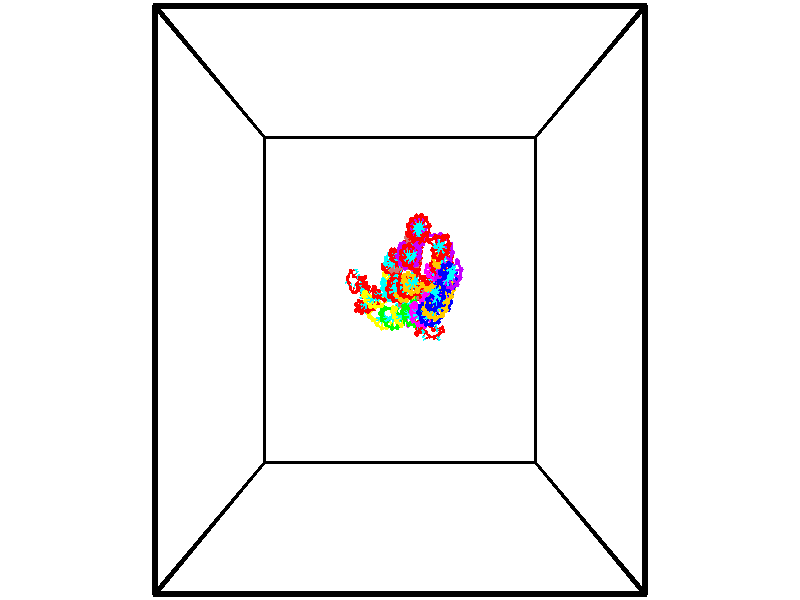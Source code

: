 // switches for output
#declare DRAW_BASES = 1; // possible values are 0, 1; only relevant for DNA ribbons
#declare DRAW_BASES_TYPE = 3; // possible values are 1, 2, 3; only relevant for DNA ribbons
#declare DRAW_FOG = 0; // set to 1 to enable fog

#include "colors.inc"

#include "transforms.inc"
background { rgb <1, 1, 1>}

#default {
   normal{
       ripples 0.25
       frequency 0.20
       turbulence 0.2
       lambda 5
   }
	finish {
		phong 0.1
		phong_size 40.
	}
}

// original window dimensions: 1024x640


// camera settings

camera {
	sky <-0, 1, 0>
	up <-0, 1, 0>
	right 1.6 * <1, 0, 0>
	location <18.5, 18.5, 82.5562>
	look_at <18.5, 18.5, 18.5>
	direction <0, 0, -64.0562>
	angle 67.0682
}


# declare cpy_camera_pos = <18.5, 18.5, 82.5562>;
# if (DRAW_FOG = 1)
fog {
	fog_type 2
	up vnormalize(cpy_camera_pos)
	color rgbt<1,1,1,0.3>
	distance 1e-5
	fog_alt 3e-3
	fog_offset 29.6
}
# end


// LIGHTS

# declare lum = 6;
global_settings {
	ambient_light rgb lum * <0.05, 0.05, 0.05>
	max_trace_level 15
}# declare cpy_direct_light_amount = 0.25;
light_source
{	1000 * <-1, -1, 1>,
	rgb lum * cpy_direct_light_amount
	parallel
}

light_source
{	1000 * <1, 1, -1>,
	rgb lum * cpy_direct_light_amount
	parallel
}

// strand 0

// nucleotide -1

// particle -1
sphere {
	<22.432354, 17.725843, -1.598165> 0.250000
	pigment { color rgbt <1,0,0,0> }
	no_shadow
}
cylinder {
	<22.750957, 17.493847, -1.666496>,  <22.942120, 17.354649, -1.707494>, 0.100000
	pigment { color rgbt <1,0,0,0> }
	no_shadow
}
cylinder {
	<22.750957, 17.493847, -1.666496>,  <22.432354, 17.725843, -1.598165>, 0.100000
	pigment { color rgbt <1,0,0,0> }
	no_shadow
}

// particle -1
sphere {
	<22.750957, 17.493847, -1.666496> 0.100000
	pigment { color rgbt <1,0,0,0> }
	no_shadow
}
sphere {
	0, 1
	scale<0.080000,0.200000,0.300000>
	matrix <-0.248455, -0.571547, 0.782051,
		-0.551212, -0.580474, -0.599346,
		0.796515, -0.579987, -0.170822,
		22.989910, 17.319849, -1.717743>
	pigment { color rgbt <0,1,1,0> }
	no_shadow
}
cylinder {
	<22.317171, 16.964031, -1.740622>,  <22.432354, 17.725843, -1.598165>, 0.130000
	pigment { color rgbt <1,0,0,0> }
	no_shadow
}

// nucleotide -1

// particle -1
sphere {
	<22.317171, 16.964031, -1.740622> 0.250000
	pigment { color rgbt <1,0,0,0> }
	no_shadow
}
cylinder {
	<22.653233, 17.058395, -1.545282>,  <22.854870, 17.115015, -1.428078>, 0.100000
	pigment { color rgbt <1,0,0,0> }
	no_shadow
}
cylinder {
	<22.653233, 17.058395, -1.545282>,  <22.317171, 16.964031, -1.740622>, 0.100000
	pigment { color rgbt <1,0,0,0> }
	no_shadow
}

// particle -1
sphere {
	<22.653233, 17.058395, -1.545282> 0.100000
	pigment { color rgbt <1,0,0,0> }
	no_shadow
}
sphere {
	0, 1
	scale<0.080000,0.200000,0.300000>
	matrix <-0.398906, -0.341253, 0.851129,
		0.367442, -0.909886, -0.192598,
		0.840155, 0.235912, 0.488350,
		22.905279, 17.129169, -1.398777>
	pigment { color rgbt <0,1,1,0> }
	no_shadow
}
cylinder {
	<22.457167, 16.507917, -1.337349>,  <22.317171, 16.964031, -1.740622>, 0.130000
	pigment { color rgbt <1,0,0,0> }
	no_shadow
}

// nucleotide -1

// particle -1
sphere {
	<22.457167, 16.507917, -1.337349> 0.250000
	pigment { color rgbt <1,0,0,0> }
	no_shadow
}
cylinder {
	<22.661900, 16.787483, -1.137531>,  <22.784739, 16.955223, -1.017640>, 0.100000
	pigment { color rgbt <1,0,0,0> }
	no_shadow
}
cylinder {
	<22.661900, 16.787483, -1.137531>,  <22.457167, 16.507917, -1.337349>, 0.100000
	pigment { color rgbt <1,0,0,0> }
	no_shadow
}

// particle -1
sphere {
	<22.661900, 16.787483, -1.137531> 0.100000
	pigment { color rgbt <1,0,0,0> }
	no_shadow
}
sphere {
	0, 1
	scale<0.080000,0.200000,0.300000>
	matrix <-0.486978, -0.242996, 0.838931,
		0.707730, -0.672659, 0.215983,
		0.511831, 0.698915, 0.499545,
		22.815449, 16.997158, -0.987667>
	pigment { color rgbt <0,1,1,0> }
	no_shadow
}
cylinder {
	<22.894335, 16.257812, -0.755819>,  <22.457167, 16.507917, -1.337349>, 0.130000
	pigment { color rgbt <1,0,0,0> }
	no_shadow
}

// nucleotide -1

// particle -1
sphere {
	<22.894335, 16.257812, -0.755819> 0.250000
	pigment { color rgbt <1,0,0,0> }
	no_shadow
}
cylinder {
	<22.799198, 16.635910, -0.666426>,  <22.742115, 16.862768, -0.612790>, 0.100000
	pigment { color rgbt <1,0,0,0> }
	no_shadow
}
cylinder {
	<22.799198, 16.635910, -0.666426>,  <22.894335, 16.257812, -0.755819>, 0.100000
	pigment { color rgbt <1,0,0,0> }
	no_shadow
}

// particle -1
sphere {
	<22.799198, 16.635910, -0.666426> 0.100000
	pigment { color rgbt <1,0,0,0> }
	no_shadow
}
sphere {
	0, 1
	scale<0.080000,0.200000,0.300000>
	matrix <-0.116726, -0.256232, 0.959542,
		0.964265, 0.202134, 0.171277,
		-0.237843, 0.945244, 0.223482,
		22.727846, 16.919483, -0.599381>
	pigment { color rgbt <0,1,1,0> }
	no_shadow
}
cylinder {
	<23.344681, 16.580893, -0.145059>,  <22.894335, 16.257812, -0.755819>, 0.130000
	pigment { color rgbt <1,0,0,0> }
	no_shadow
}

// nucleotide -1

// particle -1
sphere {
	<23.344681, 16.580893, -0.145059> 0.250000
	pigment { color rgbt <1,0,0,0> }
	no_shadow
}
cylinder {
	<22.968464, 16.715679, -0.127926>,  <22.742733, 16.796551, -0.117646>, 0.100000
	pigment { color rgbt <1,0,0,0> }
	no_shadow
}
cylinder {
	<22.968464, 16.715679, -0.127926>,  <23.344681, 16.580893, -0.145059>, 0.100000
	pigment { color rgbt <1,0,0,0> }
	no_shadow
}

// particle -1
sphere {
	<22.968464, 16.715679, -0.127926> 0.100000
	pigment { color rgbt <1,0,0,0> }
	no_shadow
}
sphere {
	0, 1
	scale<0.080000,0.200000,0.300000>
	matrix <-0.070736, -0.317632, 0.945572,
		0.332232, 0.886320, 0.322582,
		-0.940542, 0.336967, 0.042833,
		22.686302, 16.816769, -0.115076>
	pigment { color rgbt <0,1,1,0> }
	no_shadow
}
cylinder {
	<23.189598, 17.167885, 0.308145>,  <23.344681, 16.580893, -0.145059>, 0.130000
	pigment { color rgbt <1,0,0,0> }
	no_shadow
}

// nucleotide -1

// particle -1
sphere {
	<23.189598, 17.167885, 0.308145> 0.250000
	pigment { color rgbt <1,0,0,0> }
	no_shadow
}
cylinder {
	<22.876049, 16.922623, 0.268979>,  <22.687920, 16.775465, 0.245480>, 0.100000
	pigment { color rgbt <1,0,0,0> }
	no_shadow
}
cylinder {
	<22.876049, 16.922623, 0.268979>,  <23.189598, 17.167885, 0.308145>, 0.100000
	pigment { color rgbt <1,0,0,0> }
	no_shadow
}

// particle -1
sphere {
	<22.876049, 16.922623, 0.268979> 0.100000
	pigment { color rgbt <1,0,0,0> }
	no_shadow
}
sphere {
	0, 1
	scale<0.080000,0.200000,0.300000>
	matrix <0.105354, -0.286743, 0.952197,
		-0.611920, 0.736084, 0.289368,
		-0.783872, -0.613154, -0.097914,
		22.640888, 16.738676, 0.239605>
	pigment { color rgbt <0,1,1,0> }
	no_shadow
}
cylinder {
	<22.703880, 17.277586, 0.862959>,  <23.189598, 17.167885, 0.308145>, 0.130000
	pigment { color rgbt <1,0,0,0> }
	no_shadow
}

// nucleotide -1

// particle -1
sphere {
	<22.703880, 17.277586, 0.862959> 0.250000
	pigment { color rgbt <1,0,0,0> }
	no_shadow
}
cylinder {
	<22.693314, 16.906719, 0.713470>,  <22.686974, 16.684200, 0.623777>, 0.100000
	pigment { color rgbt <1,0,0,0> }
	no_shadow
}
cylinder {
	<22.693314, 16.906719, 0.713470>,  <22.703880, 17.277586, 0.862959>, 0.100000
	pigment { color rgbt <1,0,0,0> }
	no_shadow
}

// particle -1
sphere {
	<22.693314, 16.906719, 0.713470> 0.100000
	pigment { color rgbt <1,0,0,0> }
	no_shadow
}
sphere {
	0, 1
	scale<0.080000,0.200000,0.300000>
	matrix <0.221266, -0.370002, 0.902297,
		-0.974855, -0.058857, 0.214924,
		-0.026415, -0.927164, -0.373722,
		22.685389, 16.628571, 0.601353>
	pigment { color rgbt <0,1,1,0> }
	no_shadow
}
cylinder {
	<22.230516, 16.754648, 1.309692>,  <22.703880, 17.277586, 0.862959>, 0.130000
	pigment { color rgbt <1,0,0,0> }
	no_shadow
}

// nucleotide -1

// particle -1
sphere {
	<22.230516, 16.754648, 1.309692> 0.250000
	pigment { color rgbt <1,0,0,0> }
	no_shadow
}
cylinder {
	<22.526917, 16.581173, 1.104623>,  <22.704758, 16.477089, 0.981582>, 0.100000
	pigment { color rgbt <1,0,0,0> }
	no_shadow
}
cylinder {
	<22.526917, 16.581173, 1.104623>,  <22.230516, 16.754648, 1.309692>, 0.100000
	pigment { color rgbt <1,0,0,0> }
	no_shadow
}

// particle -1
sphere {
	<22.526917, 16.581173, 1.104623> 0.100000
	pigment { color rgbt <1,0,0,0> }
	no_shadow
}
sphere {
	0, 1
	scale<0.080000,0.200000,0.300000>
	matrix <0.272950, -0.503026, 0.820039,
		-0.613526, -0.747584, -0.254369,
		0.741002, -0.433685, -0.512673,
		22.749216, 16.451067, 0.950821>
	pigment { color rgbt <0,1,1,0> }
	no_shadow
}
cylinder {
	<22.518059, 16.409794, 1.834754>,  <22.230516, 16.754648, 1.309692>, 0.130000
	pigment { color rgbt <1,0,0,0> }
	no_shadow
}

// nucleotide -1

// particle -1
sphere {
	<22.518059, 16.409794, 1.834754> 0.250000
	pigment { color rgbt <1,0,0,0> }
	no_shadow
}
cylinder {
	<22.755844, 16.337677, 1.521294>,  <22.898516, 16.294407, 1.333218>, 0.100000
	pigment { color rgbt <1,0,0,0> }
	no_shadow
}
cylinder {
	<22.755844, 16.337677, 1.521294>,  <22.518059, 16.409794, 1.834754>, 0.100000
	pigment { color rgbt <1,0,0,0> }
	no_shadow
}

// particle -1
sphere {
	<22.755844, 16.337677, 1.521294> 0.100000
	pigment { color rgbt <1,0,0,0> }
	no_shadow
}
sphere {
	0, 1
	scale<0.080000,0.200000,0.300000>
	matrix <0.499574, -0.680843, 0.535610,
		-0.630109, -0.709892, -0.314668,
		0.594465, -0.180292, -0.783649,
		22.934183, 16.283588, 1.286200>
	pigment { color rgbt <0,1,1,0> }
	no_shadow
}
cylinder {
	<22.476273, 15.635149, 1.615033>,  <22.518059, 16.409794, 1.834754>, 0.130000
	pigment { color rgbt <1,0,0,0> }
	no_shadow
}

// nucleotide -1

// particle -1
sphere {
	<22.476273, 15.635149, 1.615033> 0.250000
	pigment { color rgbt <1,0,0,0> }
	no_shadow
}
cylinder {
	<22.827770, 15.816307, 1.554777>,  <23.038670, 15.925002, 1.518624>, 0.100000
	pigment { color rgbt <1,0,0,0> }
	no_shadow
}
cylinder {
	<22.827770, 15.816307, 1.554777>,  <22.476273, 15.635149, 1.615033>, 0.100000
	pigment { color rgbt <1,0,0,0> }
	no_shadow
}

// particle -1
sphere {
	<22.827770, 15.816307, 1.554777> 0.100000
	pigment { color rgbt <1,0,0,0> }
	no_shadow
}
sphere {
	0, 1
	scale<0.080000,0.200000,0.300000>
	matrix <0.455834, -0.702781, 0.546182,
		0.141496, -0.548622, -0.824010,
		0.878746, 0.452894, -0.150639,
		23.091394, 15.952175, 1.509585>
	pigment { color rgbt <0,1,1,0> }
	no_shadow
}
cylinder {
	<22.971628, 15.139088, 1.322897>,  <22.476273, 15.635149, 1.615033>, 0.130000
	pigment { color rgbt <1,0,0,0> }
	no_shadow
}

// nucleotide -1

// particle -1
sphere {
	<22.971628, 15.139088, 1.322897> 0.250000
	pigment { color rgbt <1,0,0,0> }
	no_shadow
}
cylinder {
	<23.159672, 15.423134, 1.532557>,  <23.272497, 15.593562, 1.658353>, 0.100000
	pigment { color rgbt <1,0,0,0> }
	no_shadow
}
cylinder {
	<23.159672, 15.423134, 1.532557>,  <22.971628, 15.139088, 1.322897>, 0.100000
	pigment { color rgbt <1,0,0,0> }
	no_shadow
}

// particle -1
sphere {
	<23.159672, 15.423134, 1.532557> 0.100000
	pigment { color rgbt <1,0,0,0> }
	no_shadow
}
sphere {
	0, 1
	scale<0.080000,0.200000,0.300000>
	matrix <0.350540, -0.695238, 0.627508,
		0.810012, -0.111261, -0.575761,
		0.470108, 0.710117, 0.524150,
		23.300705, 15.636168, 1.689802>
	pigment { color rgbt <0,1,1,0> }
	no_shadow
}
cylinder {
	<23.828323, 15.180138, 1.418563>,  <22.971628, 15.139088, 1.322897>, 0.130000
	pigment { color rgbt <1,0,0,0> }
	no_shadow
}

// nucleotide -1

// particle -1
sphere {
	<23.828323, 15.180138, 1.418563> 0.250000
	pigment { color rgbt <1,0,0,0> }
	no_shadow
}
cylinder {
	<23.590305, 15.295265, 1.718719>,  <23.447495, 15.364342, 1.898812>, 0.100000
	pigment { color rgbt <1,0,0,0> }
	no_shadow
}
cylinder {
	<23.590305, 15.295265, 1.718719>,  <23.828323, 15.180138, 1.418563>, 0.100000
	pigment { color rgbt <1,0,0,0> }
	no_shadow
}

// particle -1
sphere {
	<23.590305, 15.295265, 1.718719> 0.100000
	pigment { color rgbt <1,0,0,0> }
	no_shadow
}
sphere {
	0, 1
	scale<0.080000,0.200000,0.300000>
	matrix <0.487131, -0.613462, 0.621585,
		0.639238, 0.735408, 0.224832,
		-0.595045, 0.287818, 0.750388,
		23.411793, 15.381611, 1.943835>
	pigment { color rgbt <0,1,1,0> }
	no_shadow
}
cylinder {
	<24.141930, 15.429091, 2.067921>,  <23.828323, 15.180138, 1.418563>, 0.130000
	pigment { color rgbt <1,0,0,0> }
	no_shadow
}

// nucleotide -1

// particle -1
sphere {
	<24.141930, 15.429091, 2.067921> 0.250000
	pigment { color rgbt <1,0,0,0> }
	no_shadow
}
cylinder {
	<23.791927, 15.262119, 2.165995>,  <23.581926, 15.161936, 2.224840>, 0.100000
	pigment { color rgbt <1,0,0,0> }
	no_shadow
}
cylinder {
	<23.791927, 15.262119, 2.165995>,  <24.141930, 15.429091, 2.067921>, 0.100000
	pigment { color rgbt <1,0,0,0> }
	no_shadow
}

// particle -1
sphere {
	<23.791927, 15.262119, 2.165995> 0.100000
	pigment { color rgbt <1,0,0,0> }
	no_shadow
}
sphere {
	0, 1
	scale<0.080000,0.200000,0.300000>
	matrix <0.481637, -0.699481, 0.527970,
		-0.048887, 0.580068, 0.813100,
		-0.875006, -0.417430, 0.245187,
		23.529425, 15.136890, 2.239551>
	pigment { color rgbt <0,1,1,0> }
	no_shadow
}
cylinder {
	<24.271074, 15.083752, 2.705414>,  <24.141930, 15.429091, 2.067921>, 0.130000
	pigment { color rgbt <1,0,0,0> }
	no_shadow
}

// nucleotide -1

// particle -1
sphere {
	<24.271074, 15.083752, 2.705414> 0.250000
	pigment { color rgbt <1,0,0,0> }
	no_shadow
}
cylinder {
	<23.915718, 14.941784, 2.588935>,  <23.702505, 14.856603, 2.519047>, 0.100000
	pigment { color rgbt <1,0,0,0> }
	no_shadow
}
cylinder {
	<23.915718, 14.941784, 2.588935>,  <24.271074, 15.083752, 2.705414>, 0.100000
	pigment { color rgbt <1,0,0,0> }
	no_shadow
}

// particle -1
sphere {
	<23.915718, 14.941784, 2.588935> 0.100000
	pigment { color rgbt <1,0,0,0> }
	no_shadow
}
sphere {
	0, 1
	scale<0.080000,0.200000,0.300000>
	matrix <0.117538, -0.788992, 0.603056,
		-0.443791, 0.501522, 0.742648,
		-0.888389, -0.354920, -0.291199,
		23.649202, 14.835308, 2.501575>
	pigment { color rgbt <0,1,1,0> }
	no_shadow
}
cylinder {
	<23.737768, 14.861568, 3.252860>,  <24.271074, 15.083752, 2.705414>, 0.130000
	pigment { color rgbt <1,0,0,0> }
	no_shadow
}

// nucleotide -1

// particle -1
sphere {
	<23.737768, 14.861568, 3.252860> 0.250000
	pigment { color rgbt <1,0,0,0> }
	no_shadow
}
cylinder {
	<23.657604, 14.634068, 2.933771>,  <23.609507, 14.497567, 2.742318>, 0.100000
	pigment { color rgbt <1,0,0,0> }
	no_shadow
}
cylinder {
	<23.657604, 14.634068, 2.933771>,  <23.737768, 14.861568, 3.252860>, 0.100000
	pigment { color rgbt <1,0,0,0> }
	no_shadow
}

// particle -1
sphere {
	<23.657604, 14.634068, 2.933771> 0.100000
	pigment { color rgbt <1,0,0,0> }
	no_shadow
}
sphere {
	0, 1
	scale<0.080000,0.200000,0.300000>
	matrix <-0.046935, -0.807731, 0.587680,
		-0.978588, 0.155217, 0.135181,
		-0.200408, -0.568752, -0.797720,
		23.597483, 14.463442, 2.694455>
	pigment { color rgbt <0,1,1,0> }
	no_shadow
}
cylinder {
	<23.009836, 14.397399, 3.263106>,  <23.737768, 14.861568, 3.252860>, 0.130000
	pigment { color rgbt <1,0,0,0> }
	no_shadow
}

// nucleotide -1

// particle -1
sphere {
	<23.009836, 14.397399, 3.263106> 0.250000
	pigment { color rgbt <1,0,0,0> }
	no_shadow
}
cylinder {
	<23.343060, 14.261311, 3.088630>,  <23.542994, 14.179658, 2.983945>, 0.100000
	pigment { color rgbt <1,0,0,0> }
	no_shadow
}
cylinder {
	<23.343060, 14.261311, 3.088630>,  <23.009836, 14.397399, 3.263106>, 0.100000
	pigment { color rgbt <1,0,0,0> }
	no_shadow
}

// particle -1
sphere {
	<23.343060, 14.261311, 3.088630> 0.100000
	pigment { color rgbt <1,0,0,0> }
	no_shadow
}
sphere {
	0, 1
	scale<0.080000,0.200000,0.300000>
	matrix <-0.082324, -0.855976, 0.510420,
		-0.547023, -0.389301, -0.741087,
		0.833060, -0.340221, -0.436189,
		23.592978, 14.159245, 2.957773>
	pigment { color rgbt <0,1,1,0> }
	no_shadow
}
cylinder {
	<22.398447, 14.473764, 2.777740>,  <23.009836, 14.397399, 3.263106>, 0.130000
	pigment { color rgbt <1,0,0,0> }
	no_shadow
}

// nucleotide -1

// particle -1
sphere {
	<22.398447, 14.473764, 2.777740> 0.250000
	pigment { color rgbt <1,0,0,0> }
	no_shadow
}
cylinder {
	<22.037663, 14.305786, 2.737512>,  <21.821192, 14.204999, 2.713375>, 0.100000
	pigment { color rgbt <1,0,0,0> }
	no_shadow
}
cylinder {
	<22.037663, 14.305786, 2.737512>,  <22.398447, 14.473764, 2.777740>, 0.100000
	pigment { color rgbt <1,0,0,0> }
	no_shadow
}

// particle -1
sphere {
	<22.037663, 14.305786, 2.737512> 0.100000
	pigment { color rgbt <1,0,0,0> }
	no_shadow
}
sphere {
	0, 1
	scale<0.080000,0.200000,0.300000>
	matrix <-0.418347, 0.792066, 0.444542,
		-0.107024, 0.443033, -0.890095,
		-0.901960, -0.419945, -0.100572,
		21.767075, 14.179803, 2.707340>
	pigment { color rgbt <0,1,1,0> }
	no_shadow
}
cylinder {
	<21.914442, 14.944187, 2.524228>,  <22.398447, 14.473764, 2.777740>, 0.130000
	pigment { color rgbt <1,0,0,0> }
	no_shadow
}

// nucleotide -1

// particle -1
sphere {
	<21.914442, 14.944187, 2.524228> 0.250000
	pigment { color rgbt <1,0,0,0> }
	no_shadow
}
cylinder {
	<21.738148, 14.686653, 2.774421>,  <21.632372, 14.532133, 2.924538>, 0.100000
	pigment { color rgbt <1,0,0,0> }
	no_shadow
}
cylinder {
	<21.738148, 14.686653, 2.774421>,  <21.914442, 14.944187, 2.524228>, 0.100000
	pigment { color rgbt <1,0,0,0> }
	no_shadow
}

// particle -1
sphere {
	<21.738148, 14.686653, 2.774421> 0.100000
	pigment { color rgbt <1,0,0,0> }
	no_shadow
}
sphere {
	0, 1
	scale<0.080000,0.200000,0.300000>
	matrix <-0.349720, 0.764912, 0.540930,
		-0.826710, 0.019663, -0.562285,
		-0.440735, -0.643835, 0.625484,
		21.605927, 14.493503, 2.962067>
	pigment { color rgbt <0,1,1,0> }
	no_shadow
}
cylinder {
	<21.371729, 15.475282, 2.822795>,  <21.914442, 14.944187, 2.524228>, 0.130000
	pigment { color rgbt <1,0,0,0> }
	no_shadow
}

// nucleotide -1

// particle -1
sphere {
	<21.371729, 15.475282, 2.822795> 0.250000
	pigment { color rgbt <1,0,0,0> }
	no_shadow
}
cylinder {
	<21.462826, 15.207729, 3.105844>,  <21.517485, 15.047198, 3.275674>, 0.100000
	pigment { color rgbt <1,0,0,0> }
	no_shadow
}
cylinder {
	<21.462826, 15.207729, 3.105844>,  <21.371729, 15.475282, 2.822795>, 0.100000
	pigment { color rgbt <1,0,0,0> }
	no_shadow
}

// particle -1
sphere {
	<21.462826, 15.207729, 3.105844> 0.100000
	pigment { color rgbt <1,0,0,0> }
	no_shadow
}
sphere {
	0, 1
	scale<0.080000,0.200000,0.300000>
	matrix <-0.286413, 0.648555, 0.705227,
		-0.930645, -0.363284, -0.043871,
		0.227744, -0.668881, 0.707623,
		21.531149, 15.007065, 3.318131>
	pigment { color rgbt <0,1,1,0> }
	no_shadow
}
cylinder {
	<20.746489, 15.323517, 3.238772>,  <21.371729, 15.475282, 2.822795>, 0.130000
	pigment { color rgbt <1,0,0,0> }
	no_shadow
}

// nucleotide -1

// particle -1
sphere {
	<20.746489, 15.323517, 3.238772> 0.250000
	pigment { color rgbt <1,0,0,0> }
	no_shadow
}
cylinder {
	<21.064846, 15.238228, 3.465430>,  <21.255861, 15.187055, 3.601424>, 0.100000
	pigment { color rgbt <1,0,0,0> }
	no_shadow
}
cylinder {
	<21.064846, 15.238228, 3.465430>,  <20.746489, 15.323517, 3.238772>, 0.100000
	pigment { color rgbt <1,0,0,0> }
	no_shadow
}

// particle -1
sphere {
	<21.064846, 15.238228, 3.465430> 0.100000
	pigment { color rgbt <1,0,0,0> }
	no_shadow
}
sphere {
	0, 1
	scale<0.080000,0.200000,0.300000>
	matrix <-0.422698, 0.474362, 0.772210,
		-0.433448, -0.854117, 0.287414,
		0.795896, -0.213223, 0.566644,
		21.303616, 15.174261, 3.635423>
	pigment { color rgbt <0,1,1,0> }
	no_shadow
}
cylinder {
	<20.563112, 14.865008, 3.783242>,  <20.746489, 15.323517, 3.238772>, 0.130000
	pigment { color rgbt <1,0,0,0> }
	no_shadow
}

// nucleotide -1

// particle -1
sphere {
	<20.563112, 14.865008, 3.783242> 0.250000
	pigment { color rgbt <1,0,0,0> }
	no_shadow
}
cylinder {
	<20.853058, 15.132416, 3.849761>,  <21.027025, 15.292860, 3.889672>, 0.100000
	pigment { color rgbt <1,0,0,0> }
	no_shadow
}
cylinder {
	<20.853058, 15.132416, 3.849761>,  <20.563112, 14.865008, 3.783242>, 0.100000
	pigment { color rgbt <1,0,0,0> }
	no_shadow
}

// particle -1
sphere {
	<20.853058, 15.132416, 3.849761> 0.100000
	pigment { color rgbt <1,0,0,0> }
	no_shadow
}
sphere {
	0, 1
	scale<0.080000,0.200000,0.300000>
	matrix <-0.531654, 0.389365, 0.752156,
		0.438079, -0.633624, 0.637658,
		0.724866, 0.668517, 0.166296,
		21.070517, 15.332971, 3.899650>
	pigment { color rgbt <0,1,1,0> }
	no_shadow
}
cylinder {
	<20.732327, 14.777642, 4.557373>,  <20.563112, 14.865008, 3.783242>, 0.130000
	pigment { color rgbt <1,0,0,0> }
	no_shadow
}

// nucleotide -1

// particle -1
sphere {
	<20.732327, 14.777642, 4.557373> 0.250000
	pigment { color rgbt <1,0,0,0> }
	no_shadow
}
cylinder {
	<20.836277, 15.122562, 4.383521>,  <20.898647, 15.329515, 4.279210>, 0.100000
	pigment { color rgbt <1,0,0,0> }
	no_shadow
}
cylinder {
	<20.836277, 15.122562, 4.383521>,  <20.732327, 14.777642, 4.557373>, 0.100000
	pigment { color rgbt <1,0,0,0> }
	no_shadow
}

// particle -1
sphere {
	<20.836277, 15.122562, 4.383521> 0.100000
	pigment { color rgbt <1,0,0,0> }
	no_shadow
}
sphere {
	0, 1
	scale<0.080000,0.200000,0.300000>
	matrix <-0.424523, 0.506287, 0.750636,
		0.867320, -0.010563, 0.497638,
		0.259877, 0.862301, -0.434628,
		20.914240, 15.381252, 4.253133>
	pigment { color rgbt <0,1,1,0> }
	no_shadow
}
cylinder {
	<21.065105, 15.060848, 5.081383>,  <20.732327, 14.777642, 4.557373>, 0.130000
	pigment { color rgbt <1,0,0,0> }
	no_shadow
}

// nucleotide -1

// particle -1
sphere {
	<21.065105, 15.060848, 5.081383> 0.250000
	pigment { color rgbt <1,0,0,0> }
	no_shadow
}
cylinder {
	<20.954872, 15.340931, 4.817940>,  <20.888733, 15.508981, 4.659873>, 0.100000
	pigment { color rgbt <1,0,0,0> }
	no_shadow
}
cylinder {
	<20.954872, 15.340931, 4.817940>,  <21.065105, 15.060848, 5.081383>, 0.100000
	pigment { color rgbt <1,0,0,0> }
	no_shadow
}

// particle -1
sphere {
	<20.954872, 15.340931, 4.817940> 0.100000
	pigment { color rgbt <1,0,0,0> }
	no_shadow
}
sphere {
	0, 1
	scale<0.080000,0.200000,0.300000>
	matrix <-0.372220, 0.553963, 0.744699,
		0.886288, 0.450374, 0.107968,
		-0.275582, 0.700206, -0.658609,
		20.872198, 15.550993, 4.620357>
	pigment { color rgbt <0,1,1,0> }
	no_shadow
}
cylinder {
	<21.274162, 15.821223, 5.207817>,  <21.065105, 15.060848, 5.081383>, 0.130000
	pigment { color rgbt <1,0,0,0> }
	no_shadow
}

// nucleotide -1

// particle -1
sphere {
	<21.274162, 15.821223, 5.207817> 0.250000
	pigment { color rgbt <1,0,0,0> }
	no_shadow
}
cylinder {
	<20.904671, 15.820255, 5.054603>,  <20.682976, 15.819674, 4.962674>, 0.100000
	pigment { color rgbt <1,0,0,0> }
	no_shadow
}
cylinder {
	<20.904671, 15.820255, 5.054603>,  <21.274162, 15.821223, 5.207817>, 0.100000
	pigment { color rgbt <1,0,0,0> }
	no_shadow
}

// particle -1
sphere {
	<20.904671, 15.820255, 5.054603> 0.100000
	pigment { color rgbt <1,0,0,0> }
	no_shadow
}
sphere {
	0, 1
	scale<0.080000,0.200000,0.300000>
	matrix <-0.372630, 0.237250, 0.897139,
		0.088704, 0.971446, -0.220057,
		-0.923731, -0.002420, -0.383035,
		20.627552, 15.819530, 4.939692>
	pigment { color rgbt <0,1,1,0> }
	no_shadow
}
cylinder {
	<21.009819, 16.455061, 5.277883>,  <21.274162, 15.821223, 5.207817>, 0.130000
	pigment { color rgbt <1,0,0,0> }
	no_shadow
}

// nucleotide -1

// particle -1
sphere {
	<21.009819, 16.455061, 5.277883> 0.250000
	pigment { color rgbt <1,0,0,0> }
	no_shadow
}
cylinder {
	<20.712605, 16.187382, 5.281162>,  <20.534275, 16.026773, 5.283130>, 0.100000
	pigment { color rgbt <1,0,0,0> }
	no_shadow
}
cylinder {
	<20.712605, 16.187382, 5.281162>,  <21.009819, 16.455061, 5.277883>, 0.100000
	pigment { color rgbt <1,0,0,0> }
	no_shadow
}

// particle -1
sphere {
	<20.712605, 16.187382, 5.281162> 0.100000
	pigment { color rgbt <1,0,0,0> }
	no_shadow
}
sphere {
	0, 1
	scale<0.080000,0.200000,0.300000>
	matrix <-0.368248, 0.419047, 0.829935,
		-0.558827, 0.613655, -0.557799,
		-0.743038, -0.669199, 0.008198,
		20.489693, 15.986622, 5.283622>
	pigment { color rgbt <0,1,1,0> }
	no_shadow
}
cylinder {
	<21.356256, 17.069796, 5.270530>,  <21.009819, 16.455061, 5.277883>, 0.130000
	pigment { color rgbt <1,0,0,0> }
	no_shadow
}

// nucleotide -1

// particle -1
sphere {
	<21.356256, 17.069796, 5.270530> 0.250000
	pigment { color rgbt <1,0,0,0> }
	no_shadow
}
cylinder {
	<21.350910, 17.264217, 4.921000>,  <21.347702, 17.380871, 4.711281>, 0.100000
	pigment { color rgbt <1,0,0,0> }
	no_shadow
}
cylinder {
	<21.350910, 17.264217, 4.921000>,  <21.356256, 17.069796, 5.270530>, 0.100000
	pigment { color rgbt <1,0,0,0> }
	no_shadow
}

// particle -1
sphere {
	<21.350910, 17.264217, 4.921000> 0.100000
	pigment { color rgbt <1,0,0,0> }
	no_shadow
}
sphere {
	0, 1
	scale<0.080000,0.200000,0.300000>
	matrix <-0.266777, 0.840493, 0.471594,
		0.963665, 0.239422, 0.118432,
		-0.013368, 0.486054, -0.873827,
		21.346899, 17.410034, 4.658852>
	pigment { color rgbt <0,1,1,0> }
	no_shadow
}
cylinder {
	<21.872711, 17.608339, 5.266047>,  <21.356256, 17.069796, 5.270530>, 0.130000
	pigment { color rgbt <1,0,0,0> }
	no_shadow
}

// nucleotide -1

// particle -1
sphere {
	<21.872711, 17.608339, 5.266047> 0.250000
	pigment { color rgbt <1,0,0,0> }
	no_shadow
}
cylinder {
	<21.559883, 17.712910, 5.039765>,  <21.372187, 17.775652, 4.903996>, 0.100000
	pigment { color rgbt <1,0,0,0> }
	no_shadow
}
cylinder {
	<21.559883, 17.712910, 5.039765>,  <21.872711, 17.608339, 5.266047>, 0.100000
	pigment { color rgbt <1,0,0,0> }
	no_shadow
}

// particle -1
sphere {
	<21.559883, 17.712910, 5.039765> 0.100000
	pigment { color rgbt <1,0,0,0> }
	no_shadow
}
sphere {
	0, 1
	scale<0.080000,0.200000,0.300000>
	matrix <-0.083388, 0.855693, 0.510721,
		0.617584, 0.446593, -0.647414,
		-0.782072, 0.261426, -0.565703,
		21.325262, 17.791338, 4.870055>
	pigment { color rgbt <0,1,1,0> }
	no_shadow
}
cylinder {
	<21.998579, 18.332970, 5.001648>,  <21.872711, 17.608339, 5.266047>, 0.130000
	pigment { color rgbt <1,0,0,0> }
	no_shadow
}

// nucleotide -1

// particle -1
sphere {
	<21.998579, 18.332970, 5.001648> 0.250000
	pigment { color rgbt <1,0,0,0> }
	no_shadow
}
cylinder {
	<21.614216, 18.228722, 5.039029>,  <21.383598, 18.166172, 5.061458>, 0.100000
	pigment { color rgbt <1,0,0,0> }
	no_shadow
}
cylinder {
	<21.614216, 18.228722, 5.039029>,  <21.998579, 18.332970, 5.001648>, 0.100000
	pigment { color rgbt <1,0,0,0> }
	no_shadow
}

// particle -1
sphere {
	<21.614216, 18.228722, 5.039029> 0.100000
	pigment { color rgbt <1,0,0,0> }
	no_shadow
}
sphere {
	0, 1
	scale<0.080000,0.200000,0.300000>
	matrix <-0.210260, 0.906508, 0.366106,
		-0.180130, 0.332145, -0.925869,
		-0.960908, -0.260620, 0.093452,
		21.325943, 18.150536, 5.067065>
	pigment { color rgbt <0,1,1,0> }
	no_shadow
}
cylinder {
	<21.546583, 18.784464, 4.585992>,  <21.998579, 18.332970, 5.001648>, 0.130000
	pigment { color rgbt <1,0,0,0> }
	no_shadow
}

// nucleotide -1

// particle -1
sphere {
	<21.546583, 18.784464, 4.585992> 0.250000
	pigment { color rgbt <1,0,0,0> }
	no_shadow
}
cylinder {
	<21.382072, 18.644352, 4.922601>,  <21.283367, 18.560286, 5.124566>, 0.100000
	pigment { color rgbt <1,0,0,0> }
	no_shadow
}
cylinder {
	<21.382072, 18.644352, 4.922601>,  <21.546583, 18.784464, 4.585992>, 0.100000
	pigment { color rgbt <1,0,0,0> }
	no_shadow
}

// particle -1
sphere {
	<21.382072, 18.644352, 4.922601> 0.100000
	pigment { color rgbt <1,0,0,0> }
	no_shadow
}
sphere {
	0, 1
	scale<0.080000,0.200000,0.300000>
	matrix <-0.271116, 0.928441, 0.253957,
		-0.870258, -0.123704, -0.476811,
		-0.411275, -0.350279, 0.841521,
		21.258690, 18.539268, 5.175057>
	pigment { color rgbt <0,1,1,0> }
	no_shadow
}
cylinder {
	<20.912361, 19.217756, 4.725452>,  <21.546583, 18.784464, 4.585992>, 0.130000
	pigment { color rgbt <1,0,0,0> }
	no_shadow
}

// nucleotide -1

// particle -1
sphere {
	<20.912361, 19.217756, 4.725452> 0.250000
	pigment { color rgbt <1,0,0,0> }
	no_shadow
}
cylinder {
	<21.013950, 19.067783, 5.082087>,  <21.074903, 18.977800, 5.296067>, 0.100000
	pigment { color rgbt <1,0,0,0> }
	no_shadow
}
cylinder {
	<21.013950, 19.067783, 5.082087>,  <20.912361, 19.217756, 4.725452>, 0.100000
	pigment { color rgbt <1,0,0,0> }
	no_shadow
}

// particle -1
sphere {
	<21.013950, 19.067783, 5.082087> 0.100000
	pigment { color rgbt <1,0,0,0> }
	no_shadow
}
sphere {
	0, 1
	scale<0.080000,0.200000,0.300000>
	matrix <-0.378358, 0.809842, 0.448333,
		-0.890137, -0.451202, 0.063819,
		0.253972, -0.374931, 0.891586,
		21.090141, 18.955303, 5.349562>
	pigment { color rgbt <0,1,1,0> }
	no_shadow
}
cylinder {
	<20.369110, 19.111340, 5.110930>,  <20.912361, 19.217756, 4.725452>, 0.130000
	pigment { color rgbt <1,0,0,0> }
	no_shadow
}

// nucleotide -1

// particle -1
sphere {
	<20.369110, 19.111340, 5.110930> 0.250000
	pigment { color rgbt <1,0,0,0> }
	no_shadow
}
cylinder {
	<20.656170, 19.175358, 5.382036>,  <20.828405, 19.213768, 5.544700>, 0.100000
	pigment { color rgbt <1,0,0,0> }
	no_shadow
}
cylinder {
	<20.656170, 19.175358, 5.382036>,  <20.369110, 19.111340, 5.110930>, 0.100000
	pigment { color rgbt <1,0,0,0> }
	no_shadow
}

// particle -1
sphere {
	<20.656170, 19.175358, 5.382036> 0.100000
	pigment { color rgbt <1,0,0,0> }
	no_shadow
}
sphere {
	0, 1
	scale<0.080000,0.200000,0.300000>
	matrix <-0.544659, 0.735461, 0.403043,
		-0.433965, -0.658394, 0.614973,
		0.717649, 0.160044, 0.677765,
		20.871466, 19.223372, 5.585366>
	pigment { color rgbt <0,1,1,0> }
	no_shadow
}
cylinder {
	<20.602350, 19.660381, 5.654637>,  <20.369110, 19.111340, 5.110930>, 0.130000
	pigment { color rgbt <1,0,0,0> }
	no_shadow
}

// nucleotide -1

// particle -1
sphere {
	<20.602350, 19.660381, 5.654637> 0.250000
	pigment { color rgbt <1,0,0,0> }
	no_shadow
}
cylinder {
	<20.849445, 19.501915, 5.926358>,  <20.997702, 19.406836, 6.089391>, 0.100000
	pigment { color rgbt <1,0,0,0> }
	no_shadow
}
cylinder {
	<20.849445, 19.501915, 5.926358>,  <20.602350, 19.660381, 5.654637>, 0.100000
	pigment { color rgbt <1,0,0,0> }
	no_shadow
}

// particle -1
sphere {
	<20.849445, 19.501915, 5.926358> 0.100000
	pigment { color rgbt <1,0,0,0> }
	no_shadow
}
sphere {
	0, 1
	scale<0.080000,0.200000,0.300000>
	matrix <0.574387, 0.817308, -0.045680,
		-0.537103, 0.418401, 0.732435,
		0.617738, -0.396166, 0.679303,
		21.034767, 19.383064, 6.130149>
	pigment { color rgbt <0,1,1,0> }
	no_shadow
}
cylinder {
	<20.509293, 19.324930, 6.272582>,  <20.602350, 19.660381, 5.654637>, 0.130000
	pigment { color rgbt <1,0,0,0> }
	no_shadow
}

// nucleotide -1

// particle -1
sphere {
	<20.509293, 19.324930, 6.272582> 0.250000
	pigment { color rgbt <1,0,0,0> }
	no_shadow
}
cylinder {
	<20.854870, 19.182240, 6.130402>,  <21.062218, 19.096624, 6.045094>, 0.100000
	pigment { color rgbt <1,0,0,0> }
	no_shadow
}
cylinder {
	<20.854870, 19.182240, 6.130402>,  <20.509293, 19.324930, 6.272582>, 0.100000
	pigment { color rgbt <1,0,0,0> }
	no_shadow
}

// particle -1
sphere {
	<20.854870, 19.182240, 6.130402> 0.100000
	pigment { color rgbt <1,0,0,0> }
	no_shadow
}
sphere {
	0, 1
	scale<0.080000,0.200000,0.300000>
	matrix <0.314592, -0.168847, 0.934089,
		-0.393231, -0.918824, -0.033651,
		0.863945, -0.356727, -0.355450,
		21.114054, 19.075222, 6.023767>
	pigment { color rgbt <0,1,1,0> }
	no_shadow
}
cylinder {
	<20.782974, 18.611248, 6.503489>,  <20.509293, 19.324930, 6.272582>, 0.130000
	pigment { color rgbt <1,0,0,0> }
	no_shadow
}

// nucleotide -1

// particle -1
sphere {
	<20.782974, 18.611248, 6.503489> 0.250000
	pigment { color rgbt <1,0,0,0> }
	no_shadow
}
cylinder {
	<21.098961, 18.833729, 6.400270>,  <21.288553, 18.967218, 6.338339>, 0.100000
	pigment { color rgbt <1,0,0,0> }
	no_shadow
}
cylinder {
	<21.098961, 18.833729, 6.400270>,  <20.782974, 18.611248, 6.503489>, 0.100000
	pigment { color rgbt <1,0,0,0> }
	no_shadow
}

// particle -1
sphere {
	<21.098961, 18.833729, 6.400270> 0.100000
	pigment { color rgbt <1,0,0,0> }
	no_shadow
}
sphere {
	0, 1
	scale<0.080000,0.200000,0.300000>
	matrix <0.347004, -0.058577, 0.936033,
		0.505509, -0.828979, -0.239279,
		0.789968, 0.556204, -0.258047,
		21.335951, 19.000589, 6.322856>
	pigment { color rgbt <0,1,1,0> }
	no_shadow
}
cylinder {
	<21.420532, 18.323496, 6.787310>,  <20.782974, 18.611248, 6.503489>, 0.130000
	pigment { color rgbt <1,0,0,0> }
	no_shadow
}

// nucleotide -1

// particle -1
sphere {
	<21.420532, 18.323496, 6.787310> 0.250000
	pigment { color rgbt <1,0,0,0> }
	no_shadow
}
cylinder {
	<21.464664, 18.718586, 6.743084>,  <21.491144, 18.955641, 6.716548>, 0.100000
	pigment { color rgbt <1,0,0,0> }
	no_shadow
}
cylinder {
	<21.464664, 18.718586, 6.743084>,  <21.420532, 18.323496, 6.787310>, 0.100000
	pigment { color rgbt <1,0,0,0> }
	no_shadow
}

// particle -1
sphere {
	<21.464664, 18.718586, 6.743084> 0.100000
	pigment { color rgbt <1,0,0,0> }
	no_shadow
}
sphere {
	0, 1
	scale<0.080000,0.200000,0.300000>
	matrix <0.227156, 0.083239, 0.970294,
		0.967588, -0.132169, -0.215184,
		0.110331, 0.987726, -0.110564,
		21.497765, 19.014904, 6.709915>
	pigment { color rgbt <0,1,1,0> }
	no_shadow
}
cylinder {
	<22.053204, 18.549107, 7.086038>,  <21.420532, 18.323496, 6.787310>, 0.130000
	pigment { color rgbt <1,0,0,0> }
	no_shadow
}

// nucleotide -1

// particle -1
sphere {
	<22.053204, 18.549107, 7.086038> 0.250000
	pigment { color rgbt <1,0,0,0> }
	no_shadow
}
cylinder {
	<21.813049, 18.868919, 7.092786>,  <21.668957, 19.060806, 7.096835>, 0.100000
	pigment { color rgbt <1,0,0,0> }
	no_shadow
}
cylinder {
	<21.813049, 18.868919, 7.092786>,  <22.053204, 18.549107, 7.086038>, 0.100000
	pigment { color rgbt <1,0,0,0> }
	no_shadow
}

// particle -1
sphere {
	<21.813049, 18.868919, 7.092786> 0.100000
	pigment { color rgbt <1,0,0,0> }
	no_shadow
}
sphere {
	0, 1
	scale<0.080000,0.200000,0.300000>
	matrix <0.212954, 0.139507, 0.967051,
		0.770834, 0.584199, -0.254022,
		-0.600388, 0.799531, 0.016871,
		21.632933, 19.108778, 7.097847>
	pigment { color rgbt <0,1,1,0> }
	no_shadow
}
cylinder {
	<22.418053, 19.000334, 7.350183>,  <22.053204, 18.549107, 7.086038>, 0.130000
	pigment { color rgbt <1,0,0,0> }
	no_shadow
}

// nucleotide -1

// particle -1
sphere {
	<22.418053, 19.000334, 7.350183> 0.250000
	pigment { color rgbt <1,0,0,0> }
	no_shadow
}
cylinder {
	<22.039658, 19.122196, 7.394527>,  <21.812620, 19.195314, 7.421134>, 0.100000
	pigment { color rgbt <1,0,0,0> }
	no_shadow
}
cylinder {
	<22.039658, 19.122196, 7.394527>,  <22.418053, 19.000334, 7.350183>, 0.100000
	pigment { color rgbt <1,0,0,0> }
	no_shadow
}

// particle -1
sphere {
	<22.039658, 19.122196, 7.394527> 0.100000
	pigment { color rgbt <1,0,0,0> }
	no_shadow
}
sphere {
	0, 1
	scale<0.080000,0.200000,0.300000>
	matrix <0.221343, 0.357071, 0.907473,
		0.236882, 0.882998, -0.405218,
		-0.945989, 0.304656, 0.110861,
		21.755861, 19.213593, 7.427786>
	pigment { color rgbt <0,1,1,0> }
	no_shadow
}
cylinder {
	<22.403999, 19.678459, 7.731053>,  <22.418053, 19.000334, 7.350183>, 0.130000
	pigment { color rgbt <1,0,0,0> }
	no_shadow
}

// nucleotide -1

// particle -1
sphere {
	<22.403999, 19.678459, 7.731053> 0.250000
	pigment { color rgbt <1,0,0,0> }
	no_shadow
}
cylinder {
	<22.041794, 19.521629, 7.795951>,  <21.824471, 19.427530, 7.834889>, 0.100000
	pigment { color rgbt <1,0,0,0> }
	no_shadow
}
cylinder {
	<22.041794, 19.521629, 7.795951>,  <22.403999, 19.678459, 7.731053>, 0.100000
	pigment { color rgbt <1,0,0,0> }
	no_shadow
}

// particle -1
sphere {
	<22.041794, 19.521629, 7.795951> 0.100000
	pigment { color rgbt <1,0,0,0> }
	no_shadow
}
sphere {
	0, 1
	scale<0.080000,0.200000,0.300000>
	matrix <0.018854, 0.344808, 0.938484,
		-0.423901, 0.852868, -0.304836,
		-0.905512, -0.392077, 0.162244,
		21.770140, 19.404007, 7.844624>
	pigment { color rgbt <0,1,1,0> }
	no_shadow
}
cylinder {
	<22.258562, 20.013542, 8.256145>,  <22.403999, 19.678459, 7.731053>, 0.130000
	pigment { color rgbt <1,0,0,0> }
	no_shadow
}

// nucleotide -1

// particle -1
sphere {
	<22.258562, 20.013542, 8.256145> 0.250000
	pigment { color rgbt <1,0,0,0> }
	no_shadow
}
cylinder {
	<21.948807, 19.760868, 8.270538>,  <21.762953, 19.609262, 8.279174>, 0.100000
	pigment { color rgbt <1,0,0,0> }
	no_shadow
}
cylinder {
	<21.948807, 19.760868, 8.270538>,  <22.258562, 20.013542, 8.256145>, 0.100000
	pigment { color rgbt <1,0,0,0> }
	no_shadow
}

// particle -1
sphere {
	<21.948807, 19.760868, 8.270538> 0.100000
	pigment { color rgbt <1,0,0,0> }
	no_shadow
}
sphere {
	0, 1
	scale<0.080000,0.200000,0.300000>
	matrix <-0.093671, 0.170704, 0.980860,
		-0.625739, 0.756195, -0.191362,
		-0.774388, -0.631687, 0.035982,
		21.716490, 19.571362, 8.281333>
	pigment { color rgbt <0,1,1,0> }
	no_shadow
}
cylinder {
	<21.658279, 20.304934, 8.606512>,  <22.258562, 20.013542, 8.256145>, 0.130000
	pigment { color rgbt <1,0,0,0> }
	no_shadow
}

// nucleotide -1

// particle -1
sphere {
	<21.658279, 20.304934, 8.606512> 0.250000
	pigment { color rgbt <1,0,0,0> }
	no_shadow
}
cylinder {
	<21.559082, 19.917728, 8.621732>,  <21.499563, 19.685406, 8.630864>, 0.100000
	pigment { color rgbt <1,0,0,0> }
	no_shadow
}
cylinder {
	<21.559082, 19.917728, 8.621732>,  <21.658279, 20.304934, 8.606512>, 0.100000
	pigment { color rgbt <1,0,0,0> }
	no_shadow
}

// particle -1
sphere {
	<21.559082, 19.917728, 8.621732> 0.100000
	pigment { color rgbt <1,0,0,0> }
	no_shadow
}
sphere {
	0, 1
	scale<0.080000,0.200000,0.300000>
	matrix <-0.099797, 0.064595, 0.992909,
		-0.963608, 0.242438, -0.112625,
		-0.247994, -0.968014, 0.038050,
		21.484684, 19.627325, 8.633146>
	pigment { color rgbt <0,1,1,0> }
	no_shadow
}
cylinder {
	<20.976480, 20.162888, 8.903907>,  <21.658279, 20.304934, 8.606512>, 0.130000
	pigment { color rgbt <1,0,0,0> }
	no_shadow
}

// nucleotide -1

// particle -1
sphere {
	<20.976480, 20.162888, 8.903907> 0.250000
	pigment { color rgbt <1,0,0,0> }
	no_shadow
}
cylinder {
	<21.180309, 19.822285, 8.953335>,  <21.302607, 19.617924, 8.982992>, 0.100000
	pigment { color rgbt <1,0,0,0> }
	no_shadow
}
cylinder {
	<21.180309, 19.822285, 8.953335>,  <20.976480, 20.162888, 8.903907>, 0.100000
	pigment { color rgbt <1,0,0,0> }
	no_shadow
}

// particle -1
sphere {
	<21.180309, 19.822285, 8.953335> 0.100000
	pigment { color rgbt <1,0,0,0> }
	no_shadow
}
sphere {
	0, 1
	scale<0.080000,0.200000,0.300000>
	matrix <-0.048336, 0.115059, 0.992182,
		-0.859069, -0.511562, 0.017472,
		0.509573, -0.851508, 0.123571,
		21.333181, 19.566832, 8.990406>
	pigment { color rgbt <0,1,1,0> }
	no_shadow
}
cylinder {
	<20.690826, 19.770367, 9.487363>,  <20.976480, 20.162888, 8.903907>, 0.130000
	pigment { color rgbt <1,0,0,0> }
	no_shadow
}

// nucleotide -1

// particle -1
sphere {
	<20.690826, 19.770367, 9.487363> 0.250000
	pigment { color rgbt <1,0,0,0> }
	no_shadow
}
cylinder {
	<21.050949, 19.606426, 9.428756>,  <21.267023, 19.508062, 9.393592>, 0.100000
	pigment { color rgbt <1,0,0,0> }
	no_shadow
}
cylinder {
	<21.050949, 19.606426, 9.428756>,  <20.690826, 19.770367, 9.487363>, 0.100000
	pigment { color rgbt <1,0,0,0> }
	no_shadow
}

// particle -1
sphere {
	<21.050949, 19.606426, 9.428756> 0.100000
	pigment { color rgbt <1,0,0,0> }
	no_shadow
}
sphere {
	0, 1
	scale<0.080000,0.200000,0.300000>
	matrix <0.149514, -0.024924, 0.988445,
		-0.408766, -0.911812, 0.038839,
		0.900309, -0.409850, -0.146517,
		21.321041, 19.483471, 9.384801>
	pigment { color rgbt <0,1,1,0> }
	no_shadow
}
cylinder {
	<20.727602, 19.308891, 10.007268>,  <20.690826, 19.770367, 9.487363>, 0.130000
	pigment { color rgbt <1,0,0,0> }
	no_shadow
}

// nucleotide -1

// particle -1
sphere {
	<20.727602, 19.308891, 10.007268> 0.250000
	pigment { color rgbt <1,0,0,0> }
	no_shadow
}
cylinder {
	<21.106983, 19.330284, 9.882320>,  <21.334612, 19.343121, 9.807352>, 0.100000
	pigment { color rgbt <1,0,0,0> }
	no_shadow
}
cylinder {
	<21.106983, 19.330284, 9.882320>,  <20.727602, 19.308891, 10.007268>, 0.100000
	pigment { color rgbt <1,0,0,0> }
	no_shadow
}

// particle -1
sphere {
	<21.106983, 19.330284, 9.882320> 0.100000
	pigment { color rgbt <1,0,0,0> }
	no_shadow
}
sphere {
	0, 1
	scale<0.080000,0.200000,0.300000>
	matrix <0.297760, 0.187092, 0.936128,
		0.108504, -0.980886, 0.161524,
		0.948454, 0.053479, -0.312369,
		21.391520, 19.346329, 9.788610>
	pigment { color rgbt <0,1,1,0> }
	no_shadow
}
cylinder {
	<21.059959, 18.670683, 10.266258>,  <20.727602, 19.308891, 10.007268>, 0.130000
	pigment { color rgbt <1,0,0,0> }
	no_shadow
}

// nucleotide -1

// particle -1
sphere {
	<21.059959, 18.670683, 10.266258> 0.250000
	pigment { color rgbt <1,0,0,0> }
	no_shadow
}
cylinder {
	<21.338951, 18.951633, 10.209419>,  <21.506346, 19.120205, 10.175316>, 0.100000
	pigment { color rgbt <1,0,0,0> }
	no_shadow
}
cylinder {
	<21.338951, 18.951633, 10.209419>,  <21.059959, 18.670683, 10.266258>, 0.100000
	pigment { color rgbt <1,0,0,0> }
	no_shadow
}

// particle -1
sphere {
	<21.338951, 18.951633, 10.209419> 0.100000
	pigment { color rgbt <1,0,0,0> }
	no_shadow
}
sphere {
	0, 1
	scale<0.080000,0.200000,0.300000>
	matrix <0.144825, 0.056040, 0.987869,
		0.701820, -0.709595, -0.062635,
		0.697477, 0.702378, -0.142098,
		21.548195, 19.162346, 10.166790>
	pigment { color rgbt <0,1,1,0> }
	no_shadow
}
cylinder {
	<21.574507, 18.390987, 10.584505>,  <21.059959, 18.670683, 10.266258>, 0.130000
	pigment { color rgbt <1,0,0,0> }
	no_shadow
}

// nucleotide -1

// particle -1
sphere {
	<21.574507, 18.390987, 10.584505> 0.250000
	pigment { color rgbt <1,0,0,0> }
	no_shadow
}
cylinder {
	<21.644882, 18.784580, 10.573015>,  <21.687107, 19.020737, 10.566121>, 0.100000
	pigment { color rgbt <1,0,0,0> }
	no_shadow
}
cylinder {
	<21.644882, 18.784580, 10.573015>,  <21.574507, 18.390987, 10.584505>, 0.100000
	pigment { color rgbt <1,0,0,0> }
	no_shadow
}

// particle -1
sphere {
	<21.644882, 18.784580, 10.573015> 0.100000
	pigment { color rgbt <1,0,0,0> }
	no_shadow
}
sphere {
	0, 1
	scale<0.080000,0.200000,0.300000>
	matrix <0.427233, -0.050037, 0.902756,
		0.886858, -0.171103, -0.429193,
		0.175940, 0.983982, -0.028725,
		21.697664, 19.079775, 10.564398>
	pigment { color rgbt <0,1,1,0> }
	no_shadow
}
cylinder {
	<22.229109, 18.561384, 11.069490>,  <21.574507, 18.390987, 10.584505>, 0.130000
	pigment { color rgbt <1,0,0,0> }
	no_shadow
}

// nucleotide -1

// particle -1
sphere {
	<22.229109, 18.561384, 11.069490> 0.250000
	pigment { color rgbt <1,0,0,0> }
	no_shadow
}
cylinder {
	<22.080471, 18.931816, 11.043270>,  <21.991289, 19.154076, 11.027537>, 0.100000
	pigment { color rgbt <1,0,0,0> }
	no_shadow
}
cylinder {
	<22.080471, 18.931816, 11.043270>,  <22.229109, 18.561384, 11.069490>, 0.100000
	pigment { color rgbt <1,0,0,0> }
	no_shadow
}

// particle -1
sphere {
	<22.080471, 18.931816, 11.043270> 0.100000
	pigment { color rgbt <1,0,0,0> }
	no_shadow
}
sphere {
	0, 1
	scale<0.080000,0.200000,0.300000>
	matrix <0.462238, 0.245784, 0.852013,
		0.805142, 0.286302, -0.519400,
		-0.371593, 0.926078, -0.065551,
		21.968992, 19.209641, 11.023604>
	pigment { color rgbt <0,1,1,0> }
	no_shadow
}
cylinder {
	<22.680445, 19.025864, 11.445724>,  <22.229109, 18.561384, 11.069490>, 0.130000
	pigment { color rgbt <1,0,0,0> }
	no_shadow
}

// nucleotide -1

// particle -1
sphere {
	<22.680445, 19.025864, 11.445724> 0.250000
	pigment { color rgbt <1,0,0,0> }
	no_shadow
}
cylinder {
	<22.380592, 19.287590, 11.405866>,  <22.200682, 19.444626, 11.381950>, 0.100000
	pigment { color rgbt <1,0,0,0> }
	no_shadow
}
cylinder {
	<22.380592, 19.287590, 11.405866>,  <22.680445, 19.025864, 11.445724>, 0.100000
	pigment { color rgbt <1,0,0,0> }
	no_shadow
}

// particle -1
sphere {
	<22.380592, 19.287590, 11.405866> 0.100000
	pigment { color rgbt <1,0,0,0> }
	no_shadow
}
sphere {
	0, 1
	scale<0.080000,0.200000,0.300000>
	matrix <0.236062, 0.404972, 0.883330,
		0.618330, 0.638647, -0.458038,
		-0.749629, 0.654315, -0.099646,
		22.155704, 19.483885, 11.375972>
	pigment { color rgbt <0,1,1,0> }
	no_shadow
}
cylinder {
	<22.927185, 19.726105, 11.646027>,  <22.680445, 19.025864, 11.445724>, 0.130000
	pigment { color rgbt <1,0,0,0> }
	no_shadow
}

// nucleotide -1

// particle -1
sphere {
	<22.927185, 19.726105, 11.646027> 0.250000
	pigment { color rgbt <1,0,0,0> }
	no_shadow
}
cylinder {
	<22.528961, 19.756611, 11.668099>,  <22.290028, 19.774914, 11.681343>, 0.100000
	pigment { color rgbt <1,0,0,0> }
	no_shadow
}
cylinder {
	<22.528961, 19.756611, 11.668099>,  <22.927185, 19.726105, 11.646027>, 0.100000
	pigment { color rgbt <1,0,0,0> }
	no_shadow
}

// particle -1
sphere {
	<22.528961, 19.756611, 11.668099> 0.100000
	pigment { color rgbt <1,0,0,0> }
	no_shadow
}
sphere {
	0, 1
	scale<0.080000,0.200000,0.300000>
	matrix <0.088660, 0.562672, 0.821912,
		0.031632, 0.823155, -0.566935,
		-0.995560, 0.076263, 0.055183,
		22.230293, 19.779490, 11.684654>
	pigment { color rgbt <0,1,1,0> }
	no_shadow
}
cylinder {
	<22.848894, 20.481350, 11.886039>,  <22.927185, 19.726105, 11.646027>, 0.130000
	pigment { color rgbt <1,0,0,0> }
	no_shadow
}

// nucleotide -1

// particle -1
sphere {
	<22.848894, 20.481350, 11.886039> 0.250000
	pigment { color rgbt <1,0,0,0> }
	no_shadow
}
cylinder {
	<22.527279, 20.262581, 11.979327>,  <22.334309, 20.131319, 12.035300>, 0.100000
	pigment { color rgbt <1,0,0,0> }
	no_shadow
}
cylinder {
	<22.527279, 20.262581, 11.979327>,  <22.848894, 20.481350, 11.886039>, 0.100000
	pigment { color rgbt <1,0,0,0> }
	no_shadow
}

// particle -1
sphere {
	<22.527279, 20.262581, 11.979327> 0.100000
	pigment { color rgbt <1,0,0,0> }
	no_shadow
}
sphere {
	0, 1
	scale<0.080000,0.200000,0.300000>
	matrix <-0.010999, 0.405865, 0.913867,
		-0.594473, 0.732221, -0.332347,
		-0.804040, -0.546925, 0.233222,
		22.286066, 20.098503, 12.049294>
	pigment { color rgbt <0,1,1,0> }
	no_shadow
}
cylinder {
	<22.380335, 20.961626, 12.228320>,  <22.848894, 20.481350, 11.886039>, 0.130000
	pigment { color rgbt <1,0,0,0> }
	no_shadow
}

// nucleotide -1

// particle -1
sphere {
	<22.380335, 20.961626, 12.228320> 0.250000
	pigment { color rgbt <1,0,0,0> }
	no_shadow
}
cylinder {
	<22.285957, 20.592838, 12.351153>,  <22.229332, 20.371565, 12.424853>, 0.100000
	pigment { color rgbt <1,0,0,0> }
	no_shadow
}
cylinder {
	<22.285957, 20.592838, 12.351153>,  <22.380335, 20.961626, 12.228320>, 0.100000
	pigment { color rgbt <1,0,0,0> }
	no_shadow
}

// particle -1
sphere {
	<22.285957, 20.592838, 12.351153> 0.100000
	pigment { color rgbt <1,0,0,0> }
	no_shadow
}
sphere {
	0, 1
	scale<0.080000,0.200000,0.300000>
	matrix <0.149437, 0.277822, 0.948938,
		-0.960208, 0.269785, 0.072227,
		-0.235943, -0.921971, 0.307083,
		22.215174, 20.316246, 12.443278>
	pigment { color rgbt <0,1,1,0> }
	no_shadow
}
cylinder {
	<21.879086, 21.058470, 12.697676>,  <22.380335, 20.961626, 12.228320>, 0.130000
	pigment { color rgbt <1,0,0,0> }
	no_shadow
}

// nucleotide -1

// particle -1
sphere {
	<21.879086, 21.058470, 12.697676> 0.250000
	pigment { color rgbt <1,0,0,0> }
	no_shadow
}
cylinder {
	<22.029125, 20.695293, 12.772447>,  <22.119150, 20.477388, 12.817309>, 0.100000
	pigment { color rgbt <1,0,0,0> }
	no_shadow
}
cylinder {
	<22.029125, 20.695293, 12.772447>,  <21.879086, 21.058470, 12.697676>, 0.100000
	pigment { color rgbt <1,0,0,0> }
	no_shadow
}

// particle -1
sphere {
	<22.029125, 20.695293, 12.772447> 0.100000
	pigment { color rgbt <1,0,0,0> }
	no_shadow
}
sphere {
	0, 1
	scale<0.080000,0.200000,0.300000>
	matrix <-0.062959, 0.176233, 0.982333,
		-0.924844, -0.380243, 0.008942,
		0.375101, -0.907941, 0.186928,
		22.141655, 20.422911, 12.828525>
	pigment { color rgbt <0,1,1,0> }
	no_shadow
}
cylinder {
	<21.379725, 20.686108, 13.166738>,  <21.879086, 21.058470, 12.697676>, 0.130000
	pigment { color rgbt <1,0,0,0> }
	no_shadow
}

// nucleotide -1

// particle -1
sphere {
	<21.379725, 20.686108, 13.166738> 0.250000
	pigment { color rgbt <1,0,0,0> }
	no_shadow
}
cylinder {
	<21.746979, 20.529858, 13.193391>,  <21.967331, 20.436108, 13.209383>, 0.100000
	pigment { color rgbt <1,0,0,0> }
	no_shadow
}
cylinder {
	<21.746979, 20.529858, 13.193391>,  <21.379725, 20.686108, 13.166738>, 0.100000
	pigment { color rgbt <1,0,0,0> }
	no_shadow
}

// particle -1
sphere {
	<21.746979, 20.529858, 13.193391> 0.100000
	pigment { color rgbt <1,0,0,0> }
	no_shadow
}
sphere {
	0, 1
	scale<0.080000,0.200000,0.300000>
	matrix <0.013007, 0.197769, 0.980162,
		-0.396056, -0.899054, 0.186659,
		0.918134, -0.390627, 0.066634,
		22.022419, 20.412670, 13.213381>
	pigment { color rgbt <0,1,1,0> }
	no_shadow
}
cylinder {
	<21.272247, 20.277990, 13.773357>,  <21.379725, 20.686108, 13.166738>, 0.130000
	pigment { color rgbt <1,0,0,0> }
	no_shadow
}

// nucleotide -1

// particle -1
sphere {
	<21.272247, 20.277990, 13.773357> 0.250000
	pigment { color rgbt <1,0,0,0> }
	no_shadow
}
cylinder {
	<21.668148, 20.320976, 13.735740>,  <21.905687, 20.346767, 13.713169>, 0.100000
	pigment { color rgbt <1,0,0,0> }
	no_shadow
}
cylinder {
	<21.668148, 20.320976, 13.735740>,  <21.272247, 20.277990, 13.773357>, 0.100000
	pigment { color rgbt <1,0,0,0> }
	no_shadow
}

// particle -1
sphere {
	<21.668148, 20.320976, 13.735740> 0.100000
	pigment { color rgbt <1,0,0,0> }
	no_shadow
}
sphere {
	0, 1
	scale<0.080000,0.200000,0.300000>
	matrix <0.082122, 0.110451, 0.990483,
		0.116879, -0.988049, 0.100489,
		0.989745, 0.107515, -0.094050,
		21.965073, 20.353216, 13.707526>
	pigment { color rgbt <0,1,1,0> }
	no_shadow
}
cylinder {
	<21.510088, 19.922407, 14.380389>,  <21.272247, 20.277990, 13.773357>, 0.130000
	pigment { color rgbt <1,0,0,0> }
	no_shadow
}

// nucleotide -1

// particle -1
sphere {
	<21.510088, 19.922407, 14.380389> 0.250000
	pigment { color rgbt <1,0,0,0> }
	no_shadow
}
cylinder {
	<21.807629, 20.156960, 14.252114>,  <21.986153, 20.297691, 14.175149>, 0.100000
	pigment { color rgbt <1,0,0,0> }
	no_shadow
}
cylinder {
	<21.807629, 20.156960, 14.252114>,  <21.510088, 19.922407, 14.380389>, 0.100000
	pigment { color rgbt <1,0,0,0> }
	no_shadow
}

// particle -1
sphere {
	<21.807629, 20.156960, 14.252114> 0.100000
	pigment { color rgbt <1,0,0,0> }
	no_shadow
}
sphere {
	0, 1
	scale<0.080000,0.200000,0.300000>
	matrix <0.252629, 0.197536, 0.947184,
		0.618759, -0.785580, -0.001199,
		0.743853, 0.586381, -0.320688,
		22.030785, 20.332874, 14.155908>
	pigment { color rgbt <0,1,1,0> }
	no_shadow
}
cylinder {
	<21.924709, 19.838104, 14.837817>,  <21.510088, 19.922407, 14.380389>, 0.130000
	pigment { color rgbt <1,0,0,0> }
	no_shadow
}

// nucleotide -1

// particle -1
sphere {
	<21.924709, 19.838104, 14.837817> 0.250000
	pigment { color rgbt <1,0,0,0> }
	no_shadow
}
cylinder {
	<22.078861, 20.164783, 14.666011>,  <22.171352, 20.360792, 14.562927>, 0.100000
	pigment { color rgbt <1,0,0,0> }
	no_shadow
}
cylinder {
	<22.078861, 20.164783, 14.666011>,  <21.924709, 19.838104, 14.837817>, 0.100000
	pigment { color rgbt <1,0,0,0> }
	no_shadow
}

// particle -1
sphere {
	<22.078861, 20.164783, 14.666011> 0.100000
	pigment { color rgbt <1,0,0,0> }
	no_shadow
}
sphere {
	0, 1
	scale<0.080000,0.200000,0.300000>
	matrix <0.310290, 0.323670, 0.893845,
		0.869024, -0.477744, -0.128678,
		0.385380, 0.816700, -0.429516,
		22.194475, 20.409794, 14.537156>
	pigment { color rgbt <0,1,1,0> }
	no_shadow
}
cylinder {
	<22.677435, 19.946793, 15.090020>,  <21.924709, 19.838104, 14.837817>, 0.130000
	pigment { color rgbt <1,0,0,0> }
	no_shadow
}

// nucleotide -1

// particle -1
sphere {
	<22.677435, 19.946793, 15.090020> 0.250000
	pigment { color rgbt <1,0,0,0> }
	no_shadow
}
cylinder {
	<22.514599, 20.293430, 14.974580>,  <22.416897, 20.501413, 14.905315>, 0.100000
	pigment { color rgbt <1,0,0,0> }
	no_shadow
}
cylinder {
	<22.514599, 20.293430, 14.974580>,  <22.677435, 19.946793, 15.090020>, 0.100000
	pigment { color rgbt <1,0,0,0> }
	no_shadow
}

// particle -1
sphere {
	<22.514599, 20.293430, 14.974580> 0.100000
	pigment { color rgbt <1,0,0,0> }
	no_shadow
}
sphere {
	0, 1
	scale<0.080000,0.200000,0.300000>
	matrix <0.273872, 0.417239, 0.866548,
		0.871362, 0.273723, -0.407190,
		-0.407090, 0.866595, -0.288601,
		22.392471, 20.553410, 14.888000>
	pigment { color rgbt <0,1,1,0> }
	no_shadow
}
cylinder {
	<23.127831, 20.477200, 15.168654>,  <22.677435, 19.946793, 15.090020>, 0.130000
	pigment { color rgbt <1,0,0,0> }
	no_shadow
}

// nucleotide -1

// particle -1
sphere {
	<23.127831, 20.477200, 15.168654> 0.250000
	pigment { color rgbt <1,0,0,0> }
	no_shadow
}
cylinder {
	<22.794727, 20.698174, 15.154059>,  <22.594866, 20.830759, 15.145302>, 0.100000
	pigment { color rgbt <1,0,0,0> }
	no_shadow
}
cylinder {
	<22.794727, 20.698174, 15.154059>,  <23.127831, 20.477200, 15.168654>, 0.100000
	pigment { color rgbt <1,0,0,0> }
	no_shadow
}

// particle -1
sphere {
	<22.794727, 20.698174, 15.154059> 0.100000
	pigment { color rgbt <1,0,0,0> }
	no_shadow
}
sphere {
	0, 1
	scale<0.080000,0.200000,0.300000>
	matrix <0.226139, 0.399564, 0.888375,
		0.505350, 0.731548, -0.457667,
		-0.832756, 0.552436, -0.036488,
		22.544901, 20.863905, 15.143113>
	pigment { color rgbt <0,1,1,0> }
	no_shadow
}
cylinder {
	<23.275272, 21.158054, 15.283704>,  <23.127831, 20.477200, 15.168654>, 0.130000
	pigment { color rgbt <1,0,0,0> }
	no_shadow
}

// nucleotide -1

// particle -1
sphere {
	<23.275272, 21.158054, 15.283704> 0.250000
	pigment { color rgbt <1,0,0,0> }
	no_shadow
}
cylinder {
	<22.884686, 21.159782, 15.369950>,  <22.650333, 21.160818, 15.421698>, 0.100000
	pigment { color rgbt <1,0,0,0> }
	no_shadow
}
cylinder {
	<22.884686, 21.159782, 15.369950>,  <23.275272, 21.158054, 15.283704>, 0.100000
	pigment { color rgbt <1,0,0,0> }
	no_shadow
}

// particle -1
sphere {
	<22.884686, 21.159782, 15.369950> 0.100000
	pigment { color rgbt <1,0,0,0> }
	no_shadow
}
sphere {
	0, 1
	scale<0.080000,0.200000,0.300000>
	matrix <0.194132, 0.453031, 0.870101,
		-0.093923, 0.891484, -0.443209,
		-0.976469, 0.004318, 0.215615,
		22.591745, 21.161077, 15.434635>
	pigment { color rgbt <0,1,1,0> }
	no_shadow
}
cylinder {
	<23.130657, 21.856827, 15.492207>,  <23.275272, 21.158054, 15.283704>, 0.130000
	pigment { color rgbt <1,0,0,0> }
	no_shadow
}

// nucleotide -1

// particle -1
sphere {
	<23.130657, 21.856827, 15.492207> 0.250000
	pigment { color rgbt <1,0,0,0> }
	no_shadow
}
cylinder {
	<22.858341, 21.608921, 15.648368>,  <22.694952, 21.460176, 15.742064>, 0.100000
	pigment { color rgbt <1,0,0,0> }
	no_shadow
}
cylinder {
	<22.858341, 21.608921, 15.648368>,  <23.130657, 21.856827, 15.492207>, 0.100000
	pigment { color rgbt <1,0,0,0> }
	no_shadow
}

// particle -1
sphere {
	<22.858341, 21.608921, 15.648368> 0.100000
	pigment { color rgbt <1,0,0,0> }
	no_shadow
}
sphere {
	0, 1
	scale<0.080000,0.200000,0.300000>
	matrix <0.089901, 0.458260, 0.884260,
		-0.726941, 0.637093, -0.256262,
		-0.680790, -0.619766, 0.390403,
		22.654104, 21.422991, 15.765489>
	pigment { color rgbt <0,1,1,0> }
	no_shadow
}
cylinder {
	<22.669281, 22.309841, 15.930854>,  <23.130657, 21.856827, 15.492207>, 0.130000
	pigment { color rgbt <1,0,0,0> }
	no_shadow
}

// nucleotide -1

// particle -1
sphere {
	<22.669281, 22.309841, 15.930854> 0.250000
	pigment { color rgbt <1,0,0,0> }
	no_shadow
}
cylinder {
	<22.623623, 21.932735, 16.056179>,  <22.596228, 21.706472, 16.131374>, 0.100000
	pigment { color rgbt <1,0,0,0> }
	no_shadow
}
cylinder {
	<22.623623, 21.932735, 16.056179>,  <22.669281, 22.309841, 15.930854>, 0.100000
	pigment { color rgbt <1,0,0,0> }
	no_shadow
}

// particle -1
sphere {
	<22.623623, 21.932735, 16.056179> 0.100000
	pigment { color rgbt <1,0,0,0> }
	no_shadow
}
sphere {
	0, 1
	scale<0.080000,0.200000,0.300000>
	matrix <0.063441, 0.307813, 0.949329,
		-0.991436, 0.128237, 0.024675,
		-0.114144, -0.942765, 0.313312,
		22.589380, 21.649906, 16.150173>
	pigment { color rgbt <0,1,1,0> }
	no_shadow
}
cylinder {
	<22.419550, 22.347324, 16.629156>,  <22.669281, 22.309841, 15.930854>, 0.130000
	pigment { color rgbt <1,0,0,0> }
	no_shadow
}

// nucleotide -1

// particle -1
sphere {
	<22.419550, 22.347324, 16.629156> 0.250000
	pigment { color rgbt <1,0,0,0> }
	no_shadow
}
cylinder {
	<22.521046, 21.960423, 16.626772>,  <22.581944, 21.728281, 16.625341>, 0.100000
	pigment { color rgbt <1,0,0,0> }
	no_shadow
}
cylinder {
	<22.521046, 21.960423, 16.626772>,  <22.419550, 22.347324, 16.629156>, 0.100000
	pigment { color rgbt <1,0,0,0> }
	no_shadow
}

// particle -1
sphere {
	<22.521046, 21.960423, 16.626772> 0.100000
	pigment { color rgbt <1,0,0,0> }
	no_shadow
}
sphere {
	0, 1
	scale<0.080000,0.200000,0.300000>
	matrix <0.081016, 0.015112, 0.996598,
		-0.963874, -0.253360, 0.082198,
		0.253740, -0.967254, -0.005961,
		22.597168, 21.670246, 16.624983>
	pigment { color rgbt <0,1,1,0> }
	no_shadow
}
cylinder {
	<22.073790, 22.211456, 17.163519>,  <22.419550, 22.347324, 16.629156>, 0.130000
	pigment { color rgbt <1,0,0,0> }
	no_shadow
}

// nucleotide -1

// particle -1
sphere {
	<22.073790, 22.211456, 17.163519> 0.250000
	pigment { color rgbt <1,0,0,0> }
	no_shadow
}
cylinder {
	<22.332497, 21.915668, 17.088818>,  <22.487720, 21.738195, 17.043997>, 0.100000
	pigment { color rgbt <1,0,0,0> }
	no_shadow
}
cylinder {
	<22.332497, 21.915668, 17.088818>,  <22.073790, 22.211456, 17.163519>, 0.100000
	pigment { color rgbt <1,0,0,0> }
	no_shadow
}

// particle -1
sphere {
	<22.332497, 21.915668, 17.088818> 0.100000
	pigment { color rgbt <1,0,0,0> }
	no_shadow
}
sphere {
	0, 1
	scale<0.080000,0.200000,0.300000>
	matrix <0.212549, -0.060406, 0.975281,
		-0.732473, -0.670473, 0.118105,
		0.646766, -0.739471, -0.186754,
		22.526525, 21.693827, 17.032791>
	pigment { color rgbt <0,1,1,0> }
	no_shadow
}
cylinder {
	<21.830341, 21.687622, 17.550508>,  <22.073790, 22.211456, 17.163519>, 0.130000
	pigment { color rgbt <1,0,0,0> }
	no_shadow
}

// nucleotide -1

// particle -1
sphere {
	<21.830341, 21.687622, 17.550508> 0.250000
	pigment { color rgbt <1,0,0,0> }
	no_shadow
}
cylinder {
	<22.214874, 21.600636, 17.482925>,  <22.445595, 21.548445, 17.442375>, 0.100000
	pigment { color rgbt <1,0,0,0> }
	no_shadow
}
cylinder {
	<22.214874, 21.600636, 17.482925>,  <21.830341, 21.687622, 17.550508>, 0.100000
	pigment { color rgbt <1,0,0,0> }
	no_shadow
}

// particle -1
sphere {
	<22.214874, 21.600636, 17.482925> 0.100000
	pigment { color rgbt <1,0,0,0> }
	no_shadow
}
sphere {
	0, 1
	scale<0.080000,0.200000,0.300000>
	matrix <0.181377, 0.038335, 0.982666,
		-0.207220, -0.975315, 0.076296,
		0.961333, -0.217466, -0.168956,
		22.503275, 21.535397, 17.432238>
	pigment { color rgbt <0,1,1,0> }
	no_shadow
}
cylinder {
	<21.990639, 21.190775, 17.995880>,  <21.830341, 21.687622, 17.550508>, 0.130000
	pigment { color rgbt <1,0,0,0> }
	no_shadow
}

// nucleotide -1

// particle -1
sphere {
	<21.990639, 21.190775, 17.995880> 0.250000
	pigment { color rgbt <1,0,0,0> }
	no_shadow
}
cylinder {
	<22.346268, 21.350170, 17.905762>,  <22.559645, 21.445807, 17.851690>, 0.100000
	pigment { color rgbt <1,0,0,0> }
	no_shadow
}
cylinder {
	<22.346268, 21.350170, 17.905762>,  <21.990639, 21.190775, 17.995880>, 0.100000
	pigment { color rgbt <1,0,0,0> }
	no_shadow
}

// particle -1
sphere {
	<22.346268, 21.350170, 17.905762> 0.100000
	pigment { color rgbt <1,0,0,0> }
	no_shadow
}
sphere {
	0, 1
	scale<0.080000,0.200000,0.300000>
	matrix <0.219722, 0.060286, 0.973698,
		0.401589, -0.915190, -0.033958,
		0.889072, 0.398488, -0.225298,
		22.612989, 21.469717, 17.838173>
	pigment { color rgbt <0,1,1,0> }
	no_shadow
}
cylinder {
	<22.446032, 20.705046, 18.312216>,  <21.990639, 21.190775, 17.995880>, 0.130000
	pigment { color rgbt <1,0,0,0> }
	no_shadow
}

// nucleotide -1

// particle -1
sphere {
	<22.446032, 20.705046, 18.312216> 0.250000
	pigment { color rgbt <1,0,0,0> }
	no_shadow
}
cylinder {
	<22.622356, 21.057381, 18.243151>,  <22.728151, 21.268782, 18.201712>, 0.100000
	pigment { color rgbt <1,0,0,0> }
	no_shadow
}
cylinder {
	<22.622356, 21.057381, 18.243151>,  <22.446032, 20.705046, 18.312216>, 0.100000
	pigment { color rgbt <1,0,0,0> }
	no_shadow
}

// particle -1
sphere {
	<22.622356, 21.057381, 18.243151> 0.100000
	pigment { color rgbt <1,0,0,0> }
	no_shadow
}
sphere {
	0, 1
	scale<0.080000,0.200000,0.300000>
	matrix <0.203178, 0.089452, 0.975047,
		0.874302, -0.464893, -0.139535,
		0.440811, 0.880836, -0.172664,
		22.754601, 21.321632, 18.191351>
	pigment { color rgbt <0,1,1,0> }
	no_shadow
}
cylinder {
	<22.980608, 20.664623, 18.828579>,  <22.446032, 20.705046, 18.312216>, 0.130000
	pigment { color rgbt <1,0,0,0> }
	no_shadow
}

// nucleotide -1

// particle -1
sphere {
	<22.980608, 20.664623, 18.828579> 0.250000
	pigment { color rgbt <1,0,0,0> }
	no_shadow
}
cylinder {
	<22.985092, 21.051155, 18.725754>,  <22.987783, 21.283073, 18.664059>, 0.100000
	pigment { color rgbt <1,0,0,0> }
	no_shadow
}
cylinder {
	<22.985092, 21.051155, 18.725754>,  <22.980608, 20.664623, 18.828579>, 0.100000
	pigment { color rgbt <1,0,0,0> }
	no_shadow
}

// particle -1
sphere {
	<22.985092, 21.051155, 18.725754> 0.100000
	pigment { color rgbt <1,0,0,0> }
	no_shadow
}
sphere {
	0, 1
	scale<0.080000,0.200000,0.300000>
	matrix <0.179622, 0.250954, 0.951188,
		0.983672, -0.056837, -0.170761,
		0.011210, 0.966329, -0.257065,
		22.988455, 21.341053, 18.648634>
	pigment { color rgbt <0,1,1,0> }
	no_shadow
}
cylinder {
	<23.572353, 21.094337, 19.154360>,  <22.980608, 20.664623, 18.828579>, 0.130000
	pigment { color rgbt <1,0,0,0> }
	no_shadow
}

// nucleotide -1

// particle -1
sphere {
	<23.572353, 21.094337, 19.154360> 0.250000
	pigment { color rgbt <1,0,0,0> }
	no_shadow
}
cylinder {
	<23.289204, 21.366329, 19.077900>,  <23.119314, 21.529524, 19.032024>, 0.100000
	pigment { color rgbt <1,0,0,0> }
	no_shadow
}
cylinder {
	<23.289204, 21.366329, 19.077900>,  <23.572353, 21.094337, 19.154360>, 0.100000
	pigment { color rgbt <1,0,0,0> }
	no_shadow
}

// particle -1
sphere {
	<23.289204, 21.366329, 19.077900> 0.100000
	pigment { color rgbt <1,0,0,0> }
	no_shadow
}
sphere {
	0, 1
	scale<0.080000,0.200000,0.300000>
	matrix <0.155076, 0.413632, 0.897140,
		0.689103, 0.605421, -0.398249,
		-0.707876, 0.679980, -0.191149,
		23.076841, 21.570324, 19.020555>
	pigment { color rgbt <0,1,1,0> }
	no_shadow
}
cylinder {
	<23.885529, 21.648909, 19.411835>,  <23.572353, 21.094337, 19.154360>, 0.130000
	pigment { color rgbt <1,0,0,0> }
	no_shadow
}

// nucleotide -1

// particle -1
sphere {
	<23.885529, 21.648909, 19.411835> 0.250000
	pigment { color rgbt <1,0,0,0> }
	no_shadow
}
cylinder {
	<23.498470, 21.734413, 19.358217>,  <23.266235, 21.785715, 19.326046>, 0.100000
	pigment { color rgbt <1,0,0,0> }
	no_shadow
}
cylinder {
	<23.498470, 21.734413, 19.358217>,  <23.885529, 21.648909, 19.411835>, 0.100000
	pigment { color rgbt <1,0,0,0> }
	no_shadow
}

// particle -1
sphere {
	<23.498470, 21.734413, 19.358217> 0.100000
	pigment { color rgbt <1,0,0,0> }
	no_shadow
}
sphere {
	0, 1
	scale<0.080000,0.200000,0.300000>
	matrix <0.028068, 0.619162, 0.784761,
		0.250746, 0.755609, -0.605130,
		-0.967646, 0.213760, -0.134044,
		23.208176, 21.798542, 19.318005>
	pigment { color rgbt <0,1,1,0> }
	no_shadow
}
cylinder {
	<23.897100, 22.338957, 19.553371>,  <23.885529, 21.648909, 19.411835>, 0.130000
	pigment { color rgbt <1,0,0,0> }
	no_shadow
}

// nucleotide -1

// particle -1
sphere {
	<23.897100, 22.338957, 19.553371> 0.250000
	pigment { color rgbt <1,0,0,0> }
	no_shadow
}
cylinder {
	<23.517330, 22.222900, 19.601391>,  <23.289469, 22.153267, 19.630203>, 0.100000
	pigment { color rgbt <1,0,0,0> }
	no_shadow
}
cylinder {
	<23.517330, 22.222900, 19.601391>,  <23.897100, 22.338957, 19.553371>, 0.100000
	pigment { color rgbt <1,0,0,0> }
	no_shadow
}

// particle -1
sphere {
	<23.517330, 22.222900, 19.601391> 0.100000
	pigment { color rgbt <1,0,0,0> }
	no_shadow
}
sphere {
	0, 1
	scale<0.080000,0.200000,0.300000>
	matrix <-0.089014, 0.615341, 0.783219,
		-0.301117, 0.732920, -0.610046,
		-0.949423, -0.290143, 0.120049,
		23.232504, 22.135857, 19.637405>
	pigment { color rgbt <0,1,1,0> }
	no_shadow
}
cylinder {
	<23.551252, 22.942156, 19.749344>,  <23.897100, 22.338957, 19.553371>, 0.130000
	pigment { color rgbt <1,0,0,0> }
	no_shadow
}

// nucleotide -1

// particle -1
sphere {
	<23.551252, 22.942156, 19.749344> 0.250000
	pigment { color rgbt <1,0,0,0> }
	no_shadow
}
cylinder {
	<23.304649, 22.640869, 19.841070>,  <23.156689, 22.460096, 19.896105>, 0.100000
	pigment { color rgbt <1,0,0,0> }
	no_shadow
}
cylinder {
	<23.304649, 22.640869, 19.841070>,  <23.551252, 22.942156, 19.749344>, 0.100000
	pigment { color rgbt <1,0,0,0> }
	no_shadow
}

// particle -1
sphere {
	<23.304649, 22.640869, 19.841070> 0.100000
	pigment { color rgbt <1,0,0,0> }
	no_shadow
}
sphere {
	0, 1
	scale<0.080000,0.200000,0.300000>
	matrix <-0.309246, 0.499488, 0.809246,
		-0.724078, 0.427991, -0.540866,
		-0.616506, -0.753217, 0.229313,
		23.119698, 22.414904, 19.909864>
	pigment { color rgbt <0,1,1,0> }
	no_shadow
}
cylinder {
	<22.904289, 23.137321, 19.947344>,  <23.551252, 22.942156, 19.749344>, 0.130000
	pigment { color rgbt <1,0,0,0> }
	no_shadow
}

// nucleotide -1

// particle -1
sphere {
	<22.904289, 23.137321, 19.947344> 0.250000
	pigment { color rgbt <1,0,0,0> }
	no_shadow
}
cylinder {
	<22.901516, 22.781792, 20.130621>,  <22.899853, 22.568474, 20.240587>, 0.100000
	pigment { color rgbt <1,0,0,0> }
	no_shadow
}
cylinder {
	<22.901516, 22.781792, 20.130621>,  <22.904289, 23.137321, 19.947344>, 0.100000
	pigment { color rgbt <1,0,0,0> }
	no_shadow
}

// particle -1
sphere {
	<22.901516, 22.781792, 20.130621> 0.100000
	pigment { color rgbt <1,0,0,0> }
	no_shadow
}
sphere {
	0, 1
	scale<0.080000,0.200000,0.300000>
	matrix <-0.412298, 0.419985, 0.808470,
		-0.911023, -0.183309, -0.369372,
		-0.006931, -0.888825, 0.458193,
		22.899437, 22.515144, 20.268080>
	pigment { color rgbt <0,1,1,0> }
	no_shadow
}
cylinder {
	<22.167538, 22.941248, 20.222786>,  <22.904289, 23.137321, 19.947344>, 0.130000
	pigment { color rgbt <1,0,0,0> }
	no_shadow
}

// nucleotide -1

// particle -1
sphere {
	<22.167538, 22.941248, 20.222786> 0.250000
	pigment { color rgbt <1,0,0,0> }
	no_shadow
}
cylinder {
	<22.455112, 22.764565, 20.437458>,  <22.627657, 22.658554, 20.566261>, 0.100000
	pigment { color rgbt <1,0,0,0> }
	no_shadow
}
cylinder {
	<22.455112, 22.764565, 20.437458>,  <22.167538, 22.941248, 20.222786>, 0.100000
	pigment { color rgbt <1,0,0,0> }
	no_shadow
}

// particle -1
sphere {
	<22.455112, 22.764565, 20.437458> 0.100000
	pigment { color rgbt <1,0,0,0> }
	no_shadow
}
sphere {
	0, 1
	scale<0.080000,0.200000,0.300000>
	matrix <-0.380880, 0.395521, 0.835759,
		-0.581429, -0.805269, 0.116117,
		0.718937, -0.441708, 0.536678,
		22.670794, 22.632051, 20.598461>
	pigment { color rgbt <0,1,1,0> }
	no_shadow
}
cylinder {
	<21.858450, 22.778000, 20.866854>,  <22.167538, 22.941248, 20.222786>, 0.130000
	pigment { color rgbt <1,0,0,0> }
	no_shadow
}

// nucleotide -1

// particle -1
sphere {
	<21.858450, 22.778000, 20.866854> 0.250000
	pigment { color rgbt <1,0,0,0> }
	no_shadow
}
cylinder {
	<22.251057, 22.750412, 20.938255>,  <22.486622, 22.733860, 20.981096>, 0.100000
	pigment { color rgbt <1,0,0,0> }
	no_shadow
}
cylinder {
	<22.251057, 22.750412, 20.938255>,  <21.858450, 22.778000, 20.866854>, 0.100000
	pigment { color rgbt <1,0,0,0> }
	no_shadow
}

// particle -1
sphere {
	<22.251057, 22.750412, 20.938255> 0.100000
	pigment { color rgbt <1,0,0,0> }
	no_shadow
}
sphere {
	0, 1
	scale<0.080000,0.200000,0.300000>
	matrix <-0.154900, 0.261389, 0.952723,
		-0.112368, -0.962766, 0.245875,
		0.981519, -0.068969, 0.178505,
		22.545513, 22.729721, 20.991806>
	pigment { color rgbt <0,1,1,0> }
	no_shadow
}
cylinder {
	<21.931425, 22.203444, 21.349413>,  <21.858450, 22.778000, 20.866854>, 0.130000
	pigment { color rgbt <1,0,0,0> }
	no_shadow
}

// nucleotide -1

// particle -1
sphere {
	<21.931425, 22.203444, 21.349413> 0.250000
	pigment { color rgbt <1,0,0,0> }
	no_shadow
}
cylinder {
	<22.251511, 22.441753, 21.376858>,  <22.443562, 22.584740, 21.393324>, 0.100000
	pigment { color rgbt <1,0,0,0> }
	no_shadow
}
cylinder {
	<22.251511, 22.441753, 21.376858>,  <21.931425, 22.203444, 21.349413>, 0.100000
	pigment { color rgbt <1,0,0,0> }
	no_shadow
}

// particle -1
sphere {
	<22.251511, 22.441753, 21.376858> 0.100000
	pigment { color rgbt <1,0,0,0> }
	no_shadow
}
sphere {
	0, 1
	scale<0.080000,0.200000,0.300000>
	matrix <-0.140599, 0.075155, 0.987210,
		0.582999, -0.799627, 0.143905,
		0.800215, 0.595776, 0.068611,
		22.491575, 22.620485, 21.397442>
	pigment { color rgbt <0,1,1,0> }
	no_shadow
}
cylinder {
	<22.390097, 21.915644, 21.862816>,  <21.931425, 22.203444, 21.349413>, 0.130000
	pigment { color rgbt <1,0,0,0> }
	no_shadow
}

// nucleotide -1

// particle -1
sphere {
	<22.390097, 21.915644, 21.862816> 0.250000
	pigment { color rgbt <1,0,0,0> }
	no_shadow
}
cylinder {
	<22.495560, 22.300888, 21.841265>,  <22.558838, 22.532034, 21.828335>, 0.100000
	pigment { color rgbt <1,0,0,0> }
	no_shadow
}
cylinder {
	<22.495560, 22.300888, 21.841265>,  <22.390097, 21.915644, 21.862816>, 0.100000
	pigment { color rgbt <1,0,0,0> }
	no_shadow
}

// particle -1
sphere {
	<22.495560, 22.300888, 21.841265> 0.100000
	pigment { color rgbt <1,0,0,0> }
	no_shadow
}
sphere {
	0, 1
	scale<0.080000,0.200000,0.300000>
	matrix <-0.168939, 0.101093, 0.980428,
		0.949708, -0.249396, 0.189360,
		0.263658, 0.963111, -0.053876,
		22.574657, 22.589821, 21.825102>
	pigment { color rgbt <0,1,1,0> }
	no_shadow
}
cylinder {
	<22.688549, 22.047684, 22.443277>,  <22.390097, 21.915644, 21.862816>, 0.130000
	pigment { color rgbt <1,0,0,0> }
	no_shadow
}

// nucleotide -1

// particle -1
sphere {
	<22.688549, 22.047684, 22.443277> 0.250000
	pigment { color rgbt <1,0,0,0> }
	no_shadow
}
cylinder {
	<22.635696, 22.434776, 22.357452>,  <22.603985, 22.667032, 22.305958>, 0.100000
	pigment { color rgbt <1,0,0,0> }
	no_shadow
}
cylinder {
	<22.635696, 22.434776, 22.357452>,  <22.688549, 22.047684, 22.443277>, 0.100000
	pigment { color rgbt <1,0,0,0> }
	no_shadow
}

// particle -1
sphere {
	<22.635696, 22.434776, 22.357452> 0.100000
	pigment { color rgbt <1,0,0,0> }
	no_shadow
}
sphere {
	0, 1
	scale<0.080000,0.200000,0.300000>
	matrix <-0.077089, 0.205775, 0.975558,
		0.988230, 0.145441, 0.047413,
		-0.132130, 0.967731, -0.214565,
		22.596058, 22.725096, 22.293083>
	pigment { color rgbt <0,1,1,0> }
	no_shadow
}
cylinder {
	<23.157518, 22.382732, 22.862909>,  <22.688549, 22.047684, 22.443277>, 0.130000
	pigment { color rgbt <1,0,0,0> }
	no_shadow
}

// nucleotide -1

// particle -1
sphere {
	<23.157518, 22.382732, 22.862909> 0.250000
	pigment { color rgbt <1,0,0,0> }
	no_shadow
}
cylinder {
	<22.885082, 22.653824, 22.752060>,  <22.721621, 22.816479, 22.685551>, 0.100000
	pigment { color rgbt <1,0,0,0> }
	no_shadow
}
cylinder {
	<22.885082, 22.653824, 22.752060>,  <23.157518, 22.382732, 22.862909>, 0.100000
	pigment { color rgbt <1,0,0,0> }
	no_shadow
}

// particle -1
sphere {
	<22.885082, 22.653824, 22.752060> 0.100000
	pigment { color rgbt <1,0,0,0> }
	no_shadow
}
sphere {
	0, 1
	scale<0.080000,0.200000,0.300000>
	matrix <-0.240633, 0.150274, 0.958912,
		0.691526, 0.719794, 0.060733,
		-0.681093, 0.677728, -0.277125,
		22.680754, 22.857141, 22.668922>
	pigment { color rgbt <0,1,1,0> }
	no_shadow
}
cylinder {
	<23.329189, 23.077229, 23.137865>,  <23.157518, 22.382732, 22.862909>, 0.130000
	pigment { color rgbt <1,0,0,0> }
	no_shadow
}

// nucleotide -1

// particle -1
sphere {
	<23.329189, 23.077229, 23.137865> 0.250000
	pigment { color rgbt <1,0,0,0> }
	no_shadow
}
cylinder {
	<22.936417, 23.020172, 23.088121>,  <22.700752, 22.985939, 23.058275>, 0.100000
	pigment { color rgbt <1,0,0,0> }
	no_shadow
}
cylinder {
	<22.936417, 23.020172, 23.088121>,  <23.329189, 23.077229, 23.137865>, 0.100000
	pigment { color rgbt <1,0,0,0> }
	no_shadow
}

// particle -1
sphere {
	<22.936417, 23.020172, 23.088121> 0.100000
	pigment { color rgbt <1,0,0,0> }
	no_shadow
}
sphere {
	0, 1
	scale<0.080000,0.200000,0.300000>
	matrix <-0.150403, 0.189425, 0.970308,
		-0.114847, 0.971479, -0.207456,
		-0.981931, -0.142639, -0.124359,
		22.641838, 22.977381, 23.050814>
	pigment { color rgbt <0,1,1,0> }
	no_shadow
}
cylinder {
	<23.129648, 23.666855, 23.593473>,  <23.329189, 23.077229, 23.137865>, 0.130000
	pigment { color rgbt <1,0,0,0> }
	no_shadow
}

// nucleotide -1

// particle -1
sphere {
	<23.129648, 23.666855, 23.593473> 0.250000
	pigment { color rgbt <1,0,0,0> }
	no_shadow
}
cylinder {
	<22.860241, 23.391972, 23.484571>,  <22.698597, 23.227041, 23.419231>, 0.100000
	pigment { color rgbt <1,0,0,0> }
	no_shadow
}
cylinder {
	<22.860241, 23.391972, 23.484571>,  <23.129648, 23.666855, 23.593473>, 0.100000
	pigment { color rgbt <1,0,0,0> }
	no_shadow
}

// particle -1
sphere {
	<22.860241, 23.391972, 23.484571> 0.100000
	pigment { color rgbt <1,0,0,0> }
	no_shadow
}
sphere {
	0, 1
	scale<0.080000,0.200000,0.300000>
	matrix <-0.422509, 0.055696, 0.904646,
		-0.606515, 0.724323, -0.327864,
		-0.673517, -0.687207, -0.272253,
		22.658186, 23.185810, 23.402895>
	pigment { color rgbt <0,1,1,0> }
	no_shadow
}
cylinder {
	<22.700237, 23.562889, 24.190172>,  <23.129648, 23.666855, 23.593473>, 0.130000
	pigment { color rgbt <1,0,0,0> }
	no_shadow
}

// nucleotide -1

// particle -1
sphere {
	<22.700237, 23.562889, 24.190172> 0.250000
	pigment { color rgbt <1,0,0,0> }
	no_shadow
}
cylinder {
	<22.536354, 23.304432, 23.932602>,  <22.438025, 23.149359, 23.778059>, 0.100000
	pigment { color rgbt <1,0,0,0> }
	no_shadow
}
cylinder {
	<22.536354, 23.304432, 23.932602>,  <22.700237, 23.562889, 24.190172>, 0.100000
	pigment { color rgbt <1,0,0,0> }
	no_shadow
}

// particle -1
sphere {
	<22.536354, 23.304432, 23.932602> 0.100000
	pigment { color rgbt <1,0,0,0> }
	no_shadow
}
sphere {
	0, 1
	scale<0.080000,0.200000,0.300000>
	matrix <-0.656722, -0.281005, 0.699823,
		-0.633130, 0.709604, -0.309204,
		-0.409709, -0.646141, -0.643926,
		22.413441, 23.110590, 23.739424>
	pigment { color rgbt <0,1,1,0> }
	no_shadow
}
cylinder {
	<21.976549, 23.579424, 24.116842>,  <22.700237, 23.562889, 24.190172>, 0.130000
	pigment { color rgbt <1,0,0,0> }
	no_shadow
}

// nucleotide -1

// particle -1
sphere {
	<21.976549, 23.579424, 24.116842> 0.250000
	pigment { color rgbt <1,0,0,0> }
	no_shadow
}
cylinder {
	<22.035976, 23.196667, 24.017017>,  <22.071632, 22.967012, 23.957123>, 0.100000
	pigment { color rgbt <1,0,0,0> }
	no_shadow
}
cylinder {
	<22.035976, 23.196667, 24.017017>,  <21.976549, 23.579424, 24.116842>, 0.100000
	pigment { color rgbt <1,0,0,0> }
	no_shadow
}

// particle -1
sphere {
	<22.035976, 23.196667, 24.017017> 0.100000
	pigment { color rgbt <1,0,0,0> }
	no_shadow
}
sphere {
	0, 1
	scale<0.080000,0.200000,0.300000>
	matrix <-0.656616, -0.284156, 0.698649,
		-0.739448, 0.060069, -0.670529,
		0.148568, -0.956895, -0.249561,
		22.080547, 22.909597, 23.942150>
	pigment { color rgbt <0,1,1,0> }
	no_shadow
}
cylinder {
	<21.307661, 23.295536, 24.118717>,  <21.976549, 23.579424, 24.116842>, 0.130000
	pigment { color rgbt <1,0,0,0> }
	no_shadow
}

// nucleotide -1

// particle -1
sphere {
	<21.307661, 23.295536, 24.118717> 0.250000
	pigment { color rgbt <1,0,0,0> }
	no_shadow
}
cylinder {
	<21.597351, 23.031231, 24.197605>,  <21.771164, 22.872648, 24.244938>, 0.100000
	pigment { color rgbt <1,0,0,0> }
	no_shadow
}
cylinder {
	<21.597351, 23.031231, 24.197605>,  <21.307661, 23.295536, 24.118717>, 0.100000
	pigment { color rgbt <1,0,0,0> }
	no_shadow
}

// particle -1
sphere {
	<21.597351, 23.031231, 24.197605> 0.100000
	pigment { color rgbt <1,0,0,0> }
	no_shadow
}
sphere {
	0, 1
	scale<0.080000,0.200000,0.300000>
	matrix <-0.555180, -0.389096, 0.735105,
		-0.409006, -0.641860, -0.648637,
		0.724217, -0.660773, 0.197205,
		21.814619, 22.833002, 24.256771>
	pigment { color rgbt <0,1,1,0> }
	no_shadow
}
cylinder {
	<21.081886, 23.839697, 23.669939>,  <21.307661, 23.295536, 24.118717>, 0.130000
	pigment { color rgbt <1,0,0,0> }
	no_shadow
}

// nucleotide -1

// particle -1
sphere {
	<21.081886, 23.839697, 23.669939> 0.250000
	pigment { color rgbt <1,0,0,0> }
	no_shadow
}
cylinder {
	<20.687817, 23.823029, 23.736511>,  <20.451376, 23.813028, 23.776455>, 0.100000
	pigment { color rgbt <1,0,0,0> }
	no_shadow
}
cylinder {
	<20.687817, 23.823029, 23.736511>,  <21.081886, 23.839697, 23.669939>, 0.100000
	pigment { color rgbt <1,0,0,0> }
	no_shadow
}

// particle -1
sphere {
	<20.687817, 23.823029, 23.736511> 0.100000
	pigment { color rgbt <1,0,0,0> }
	no_shadow
}
sphere {
	0, 1
	scale<0.080000,0.200000,0.300000>
	matrix <-0.166027, 0.476069, -0.863593,
		-0.043245, -0.878420, -0.475929,
		-0.985173, -0.041671, 0.166429,
		20.392265, 23.810528, 23.786440>
	pigment { color rgbt <0,1,1,0> }
	no_shadow
}
cylinder {
	<20.637770, 23.511614, 23.120277>,  <21.081886, 23.839697, 23.669939>, 0.130000
	pigment { color rgbt <1,0,0,0> }
	no_shadow
}

// nucleotide -1

// particle -1
sphere {
	<20.637770, 23.511614, 23.120277> 0.250000
	pigment { color rgbt <1,0,0,0> }
	no_shadow
}
cylinder {
	<20.420795, 23.779095, 23.323687>,  <20.290611, 23.939583, 23.445732>, 0.100000
	pigment { color rgbt <1,0,0,0> }
	no_shadow
}
cylinder {
	<20.420795, 23.779095, 23.323687>,  <20.637770, 23.511614, 23.120277>, 0.100000
	pigment { color rgbt <1,0,0,0> }
	no_shadow
}

// particle -1
sphere {
	<20.420795, 23.779095, 23.323687> 0.100000
	pigment { color rgbt <1,0,0,0> }
	no_shadow
}
sphere {
	0, 1
	scale<0.080000,0.200000,0.300000>
	matrix <-0.141325, 0.524054, -0.839877,
		-0.828124, -0.527448, -0.189762,
		-0.542438, 0.668704, 0.508524,
		20.258064, 23.979706, 23.476244>
	pigment { color rgbt <0,1,1,0> }
	no_shadow
}
cylinder {
	<19.910950, 23.536907, 22.832296>,  <20.637770, 23.511614, 23.120277>, 0.130000
	pigment { color rgbt <1,0,0,0> }
	no_shadow
}

// nucleotide -1

// particle -1
sphere {
	<19.910950, 23.536907, 22.832296> 0.250000
	pigment { color rgbt <1,0,0,0> }
	no_shadow
}
cylinder {
	<20.030437, 23.881989, 22.995518>,  <20.102131, 24.089037, 23.093451>, 0.100000
	pigment { color rgbt <1,0,0,0> }
	no_shadow
}
cylinder {
	<20.030437, 23.881989, 22.995518>,  <19.910950, 23.536907, 22.832296>, 0.100000
	pigment { color rgbt <1,0,0,0> }
	no_shadow
}

// particle -1
sphere {
	<20.030437, 23.881989, 22.995518> 0.100000
	pigment { color rgbt <1,0,0,0> }
	no_shadow
}
sphere {
	0, 1
	scale<0.080000,0.200000,0.300000>
	matrix <0.052109, 0.412194, -0.909605,
		-0.952917, 0.292981, 0.078176,
		0.298721, 0.862704, 0.408054,
		20.120054, 24.140800, 23.117933>
	pigment { color rgbt <0,1,1,0> }
	no_shadow
}
cylinder {
	<19.461332, 24.065964, 22.534575>,  <19.910950, 23.536907, 22.832296>, 0.130000
	pigment { color rgbt <1,0,0,0> }
	no_shadow
}

// nucleotide -1

// particle -1
sphere {
	<19.461332, 24.065964, 22.534575> 0.250000
	pigment { color rgbt <1,0,0,0> }
	no_shadow
}
cylinder {
	<19.805012, 24.210335, 22.679630>,  <20.011219, 24.296957, 22.766665>, 0.100000
	pigment { color rgbt <1,0,0,0> }
	no_shadow
}
cylinder {
	<19.805012, 24.210335, 22.679630>,  <19.461332, 24.065964, 22.534575>, 0.100000
	pigment { color rgbt <1,0,0,0> }
	no_shadow
}

// particle -1
sphere {
	<19.805012, 24.210335, 22.679630> 0.100000
	pigment { color rgbt <1,0,0,0> }
	no_shadow
}
sphere {
	0, 1
	scale<0.080000,0.200000,0.300000>
	matrix <0.168033, 0.470409, -0.866303,
		-0.483261, 0.805262, 0.343528,
		0.859200, 0.360926, 0.362641,
		20.062771, 24.318613, 22.788422>
	pigment { color rgbt <0,1,1,0> }
	no_shadow
}
cylinder {
	<19.307543, 24.673464, 22.314426>,  <19.461332, 24.065964, 22.534575>, 0.130000
	pigment { color rgbt <1,0,0,0> }
	no_shadow
}

// nucleotide -1

// particle -1
sphere {
	<19.307543, 24.673464, 22.314426> 0.250000
	pigment { color rgbt <1,0,0,0> }
	no_shadow
}
cylinder {
	<19.694424, 24.611626, 22.395048>,  <19.926552, 24.574522, 22.443420>, 0.100000
	pigment { color rgbt <1,0,0,0> }
	no_shadow
}
cylinder {
	<19.694424, 24.611626, 22.395048>,  <19.307543, 24.673464, 22.314426>, 0.100000
	pigment { color rgbt <1,0,0,0> }
	no_shadow
}

// particle -1
sphere {
	<19.694424, 24.611626, 22.395048> 0.100000
	pigment { color rgbt <1,0,0,0> }
	no_shadow
}
sphere {
	0, 1
	scale<0.080000,0.200000,0.300000>
	matrix <0.245263, 0.361882, -0.899382,
		0.066103, 0.919316, 0.387929,
		0.967200, -0.154596, 0.201553,
		19.984583, 24.565247, 22.455515>
	pigment { color rgbt <0,1,1,0> }
	no_shadow
}
cylinder {
	<19.649576, 25.206335, 22.104321>,  <19.307543, 24.673464, 22.314426>, 0.130000
	pigment { color rgbt <1,0,0,0> }
	no_shadow
}

// nucleotide -1

// particle -1
sphere {
	<19.649576, 25.206335, 22.104321> 0.250000
	pigment { color rgbt <1,0,0,0> }
	no_shadow
}
cylinder {
	<19.944134, 24.935730, 22.107229>,  <20.120869, 24.773367, 22.108974>, 0.100000
	pigment { color rgbt <1,0,0,0> }
	no_shadow
}
cylinder {
	<19.944134, 24.935730, 22.107229>,  <19.649576, 25.206335, 22.104321>, 0.100000
	pigment { color rgbt <1,0,0,0> }
	no_shadow
}

// particle -1
sphere {
	<19.944134, 24.935730, 22.107229> 0.100000
	pigment { color rgbt <1,0,0,0> }
	no_shadow
}
sphere {
	0, 1
	scale<0.080000,0.200000,0.300000>
	matrix <0.250557, 0.262721, -0.931772,
		0.628445, 0.687974, 0.362972,
		0.736395, -0.676513, 0.007271,
		20.165052, 24.732777, 22.109411>
	pigment { color rgbt <0,1,1,0> }
	no_shadow
}
cylinder {
	<20.164223, 25.530622, 21.717144>,  <19.649576, 25.206335, 22.104321>, 0.130000
	pigment { color rgbt <1,0,0,0> }
	no_shadow
}

// nucleotide -1

// particle -1
sphere {
	<20.164223, 25.530622, 21.717144> 0.250000
	pigment { color rgbt <1,0,0,0> }
	no_shadow
}
cylinder {
	<20.282581, 25.148594, 21.710405>,  <20.353596, 24.919376, 21.706362>, 0.100000
	pigment { color rgbt <1,0,0,0> }
	no_shadow
}
cylinder {
	<20.282581, 25.148594, 21.710405>,  <20.164223, 25.530622, 21.717144>, 0.100000
	pigment { color rgbt <1,0,0,0> }
	no_shadow
}

// particle -1
sphere {
	<20.282581, 25.148594, 21.710405> 0.100000
	pigment { color rgbt <1,0,0,0> }
	no_shadow
}
sphere {
	0, 1
	scale<0.080000,0.200000,0.300000>
	matrix <0.293037, 0.107548, -0.950033,
		0.909161, 0.276174, 0.311694,
		0.295897, -0.955071, -0.016849,
		20.371351, 24.862072, 21.705351>
	pigment { color rgbt <0,1,1,0> }
	no_shadow
}
cylinder {
	<20.665350, 25.627548, 21.281332>,  <20.164223, 25.530622, 21.717144>, 0.130000
	pigment { color rgbt <1,0,0,0> }
	no_shadow
}

// nucleotide -1

// particle -1
sphere {
	<20.665350, 25.627548, 21.281332> 0.250000
	pigment { color rgbt <1,0,0,0> }
	no_shadow
}
cylinder {
	<20.612930, 25.231022, 21.277060>,  <20.581478, 24.993105, 21.274496>, 0.100000
	pigment { color rgbt <1,0,0,0> }
	no_shadow
}
cylinder {
	<20.612930, 25.231022, 21.277060>,  <20.665350, 25.627548, 21.281332>, 0.100000
	pigment { color rgbt <1,0,0,0> }
	no_shadow
}

// particle -1
sphere {
	<20.612930, 25.231022, 21.277060> 0.100000
	pigment { color rgbt <1,0,0,0> }
	no_shadow
}
sphere {
	0, 1
	scale<0.080000,0.200000,0.300000>
	matrix <0.240800, -0.021378, -0.970340,
		0.961687, -0.129735, 0.241511,
		-0.131050, -0.991318, -0.010681,
		20.573616, 24.933626, 21.273855>
	pigment { color rgbt <0,1,1,0> }
	no_shadow
}
cylinder {
	<21.149191, 25.419306, 20.923058>,  <20.665350, 25.627548, 21.281332>, 0.130000
	pigment { color rgbt <1,0,0,0> }
	no_shadow
}

// nucleotide -1

// particle -1
sphere {
	<21.149191, 25.419306, 20.923058> 0.250000
	pigment { color rgbt <1,0,0,0> }
	no_shadow
}
cylinder {
	<20.905865, 25.102898, 20.897017>,  <20.759869, 24.913054, 20.881392>, 0.100000
	pigment { color rgbt <1,0,0,0> }
	no_shadow
}
cylinder {
	<20.905865, 25.102898, 20.897017>,  <21.149191, 25.419306, 20.923058>, 0.100000
	pigment { color rgbt <1,0,0,0> }
	no_shadow
}

// particle -1
sphere {
	<20.905865, 25.102898, 20.897017> 0.100000
	pigment { color rgbt <1,0,0,0> }
	no_shadow
}
sphere {
	0, 1
	scale<0.080000,0.200000,0.300000>
	matrix <0.327398, -0.175361, -0.928471,
		0.723024, -0.586118, 0.365654,
		-0.608315, -0.791021, -0.065103,
		20.723370, 24.865591, 20.877485>
	pigment { color rgbt <0,1,1,0> }
	no_shadow
}
cylinder {
	<21.508289, 24.844423, 20.608543>,  <21.149191, 25.419306, 20.923058>, 0.130000
	pigment { color rgbt <1,0,0,0> }
	no_shadow
}

// nucleotide -1

// particle -1
sphere {
	<21.508289, 24.844423, 20.608543> 0.250000
	pigment { color rgbt <1,0,0,0> }
	no_shadow
}
cylinder {
	<21.121433, 24.760479, 20.551134>,  <20.889320, 24.710114, 20.516689>, 0.100000
	pigment { color rgbt <1,0,0,0> }
	no_shadow
}
cylinder {
	<21.121433, 24.760479, 20.551134>,  <21.508289, 24.844423, 20.608543>, 0.100000
	pigment { color rgbt <1,0,0,0> }
	no_shadow
}

// particle -1
sphere {
	<21.121433, 24.760479, 20.551134> 0.100000
	pigment { color rgbt <1,0,0,0> }
	no_shadow
}
sphere {
	0, 1
	scale<0.080000,0.200000,0.300000>
	matrix <0.199273, -0.275129, -0.940529,
		0.157892, -0.938223, 0.307907,
		-0.967140, -0.209859, -0.143522,
		20.831291, 24.697521, 20.508078>
	pigment { color rgbt <0,1,1,0> }
	no_shadow
}
cylinder {
	<21.477793, 24.157084, 20.177763>,  <21.508289, 24.844423, 20.608543>, 0.130000
	pigment { color rgbt <1,0,0,0> }
	no_shadow
}

// nucleotide -1

// particle -1
sphere {
	<21.477793, 24.157084, 20.177763> 0.250000
	pigment { color rgbt <1,0,0,0> }
	no_shadow
}
cylinder {
	<21.108814, 24.306808, 20.139853>,  <20.887426, 24.396645, 20.117107>, 0.100000
	pigment { color rgbt <1,0,0,0> }
	no_shadow
}
cylinder {
	<21.108814, 24.306808, 20.139853>,  <21.477793, 24.157084, 20.177763>, 0.100000
	pigment { color rgbt <1,0,0,0> }
	no_shadow
}

// particle -1
sphere {
	<21.108814, 24.306808, 20.139853> 0.100000
	pigment { color rgbt <1,0,0,0> }
	no_shadow
}
sphere {
	0, 1
	scale<0.080000,0.200000,0.300000>
	matrix <0.023542, -0.190473, -0.981410,
		-0.385408, -0.907529, 0.166889,
		-0.922446, 0.374315, -0.094775,
		20.832081, 24.419102, 20.111420>
	pigment { color rgbt <0,1,1,0> }
	no_shadow
}
cylinder {
	<21.051363, 23.684652, 19.835079>,  <21.477793, 24.157084, 20.177763>, 0.130000
	pigment { color rgbt <1,0,0,0> }
	no_shadow
}

// nucleotide -1

// particle -1
sphere {
	<21.051363, 23.684652, 19.835079> 0.250000
	pigment { color rgbt <1,0,0,0> }
	no_shadow
}
cylinder {
	<20.835804, 24.019459, 19.797146>,  <20.706469, 24.220343, 19.774385>, 0.100000
	pigment { color rgbt <1,0,0,0> }
	no_shadow
}
cylinder {
	<20.835804, 24.019459, 19.797146>,  <21.051363, 23.684652, 19.835079>, 0.100000
	pigment { color rgbt <1,0,0,0> }
	no_shadow
}

// particle -1
sphere {
	<20.835804, 24.019459, 19.797146> 0.100000
	pigment { color rgbt <1,0,0,0> }
	no_shadow
}
sphere {
	0, 1
	scale<0.080000,0.200000,0.300000>
	matrix <-0.151008, -0.206745, -0.966671,
		-0.828727, -0.506615, 0.237811,
		-0.538896, 0.837017, -0.094832,
		20.674135, 24.270563, 19.768696>
	pigment { color rgbt <0,1,1,0> }
	no_shadow
}
cylinder {
	<20.457132, 23.559521, 19.415358>,  <21.051363, 23.684652, 19.835079>, 0.130000
	pigment { color rgbt <1,0,0,0> }
	no_shadow
}

// nucleotide -1

// particle -1
sphere {
	<20.457132, 23.559521, 19.415358> 0.250000
	pigment { color rgbt <1,0,0,0> }
	no_shadow
}
cylinder {
	<20.476372, 23.958546, 19.395151>,  <20.487915, 24.197962, 19.383026>, 0.100000
	pigment { color rgbt <1,0,0,0> }
	no_shadow
}
cylinder {
	<20.476372, 23.958546, 19.395151>,  <20.457132, 23.559521, 19.415358>, 0.100000
	pigment { color rgbt <1,0,0,0> }
	no_shadow
}

// particle -1
sphere {
	<20.476372, 23.958546, 19.395151> 0.100000
	pigment { color rgbt <1,0,0,0> }
	no_shadow
}
sphere {
	0, 1
	scale<0.080000,0.200000,0.300000>
	matrix <-0.331853, -0.031744, -0.942797,
		-0.942104, 0.062111, 0.329518,
		0.048098, 0.997564, -0.050517,
		20.490801, 24.257814, 19.379995>
	pigment { color rgbt <0,1,1,0> }
	no_shadow
}
cylinder {
	<19.868563, 23.699850, 18.976805>,  <20.457132, 23.559521, 19.415358>, 0.130000
	pigment { color rgbt <1,0,0,0> }
	no_shadow
}

// nucleotide -1

// particle -1
sphere {
	<19.868563, 23.699850, 18.976805> 0.250000
	pigment { color rgbt <1,0,0,0> }
	no_shadow
}
cylinder {
	<20.092018, 24.031590, 18.972712>,  <20.226091, 24.230633, 18.970257>, 0.100000
	pigment { color rgbt <1,0,0,0> }
	no_shadow
}
cylinder {
	<20.092018, 24.031590, 18.972712>,  <19.868563, 23.699850, 18.976805>, 0.100000
	pigment { color rgbt <1,0,0,0> }
	no_shadow
}

// particle -1
sphere {
	<20.092018, 24.031590, 18.972712> 0.100000
	pigment { color rgbt <1,0,0,0> }
	no_shadow
}
sphere {
	0, 1
	scale<0.080000,0.200000,0.300000>
	matrix <-0.125361, 0.072235, -0.989478,
		-0.819882, 0.554045, 0.144321,
		0.558640, 0.829347, -0.010231,
		20.259609, 24.280394, 18.969643>
	pigment { color rgbt <0,1,1,0> }
	no_shadow
}
cylinder {
	<19.406925, 24.192871, 18.665655>,  <19.868563, 23.699850, 18.976805>, 0.130000
	pigment { color rgbt <1,0,0,0> }
	no_shadow
}

// nucleotide -1

// particle -1
sphere {
	<19.406925, 24.192871, 18.665655> 0.250000
	pigment { color rgbt <1,0,0,0> }
	no_shadow
}
cylinder {
	<19.792439, 24.285908, 18.613459>,  <20.023746, 24.341730, 18.582142>, 0.100000
	pigment { color rgbt <1,0,0,0> }
	no_shadow
}
cylinder {
	<19.792439, 24.285908, 18.613459>,  <19.406925, 24.192871, 18.665655>, 0.100000
	pigment { color rgbt <1,0,0,0> }
	no_shadow
}

// particle -1
sphere {
	<19.792439, 24.285908, 18.613459> 0.100000
	pigment { color rgbt <1,0,0,0> }
	no_shadow
}
sphere {
	0, 1
	scale<0.080000,0.200000,0.300000>
	matrix <-0.171695, 0.166726, -0.970939,
		-0.204075, 0.958178, 0.200622,
		0.963781, 0.232590, -0.130490,
		20.081573, 24.355684, 18.574312>
	pigment { color rgbt <0,1,1,0> }
	no_shadow
}
cylinder {
	<19.254337, 24.437529, 18.109606>,  <19.406925, 24.192871, 18.665655>, 0.130000
	pigment { color rgbt <1,0,0,0> }
	no_shadow
}

// nucleotide -1

// particle -1
sphere {
	<19.254337, 24.437529, 18.109606> 0.250000
	pigment { color rgbt <1,0,0,0> }
	no_shadow
}
cylinder {
	<19.653805, 24.416965, 18.107723>,  <19.893484, 24.404629, 18.106594>, 0.100000
	pigment { color rgbt <1,0,0,0> }
	no_shadow
}
cylinder {
	<19.653805, 24.416965, 18.107723>,  <19.254337, 24.437529, 18.109606>, 0.100000
	pigment { color rgbt <1,0,0,0> }
	no_shadow
}

// particle -1
sphere {
	<19.653805, 24.416965, 18.107723> 0.100000
	pigment { color rgbt <1,0,0,0> }
	no_shadow
}
sphere {
	0, 1
	scale<0.080000,0.200000,0.300000>
	matrix <-0.005020, -0.005978, -0.999970,
		0.051376, 0.998660, -0.006228,
		0.998667, -0.051406, -0.004707,
		19.953405, 24.401545, 18.106312>
	pigment { color rgbt <0,1,1,0> }
	no_shadow
}
cylinder {
	<19.468765, 24.972250, 17.701120>,  <19.254337, 24.437529, 18.109606>, 0.130000
	pigment { color rgbt <1,0,0,0> }
	no_shadow
}

// nucleotide -1

// particle -1
sphere {
	<19.468765, 24.972250, 17.701120> 0.250000
	pigment { color rgbt <1,0,0,0> }
	no_shadow
}
cylinder {
	<19.758068, 24.696571, 17.718605>,  <19.931650, 24.531164, 17.729095>, 0.100000
	pigment { color rgbt <1,0,0,0> }
	no_shadow
}
cylinder {
	<19.758068, 24.696571, 17.718605>,  <19.468765, 24.972250, 17.701120>, 0.100000
	pigment { color rgbt <1,0,0,0> }
	no_shadow
}

// particle -1
sphere {
	<19.758068, 24.696571, 17.718605> 0.100000
	pigment { color rgbt <1,0,0,0> }
	no_shadow
}
sphere {
	0, 1
	scale<0.080000,0.200000,0.300000>
	matrix <0.083760, 0.024719, -0.996179,
		0.685481, 0.724155, 0.075606,
		0.723257, -0.689195, 0.043711,
		19.975044, 24.489813, 17.731718>
	pigment { color rgbt <0,1,1,0> }
	no_shadow
}
cylinder {
	<20.092218, 25.105591, 17.256165>,  <19.468765, 24.972250, 17.701120>, 0.130000
	pigment { color rgbt <1,0,0,0> }
	no_shadow
}

// nucleotide -1

// particle -1
sphere {
	<20.092218, 25.105591, 17.256165> 0.250000
	pigment { color rgbt <1,0,0,0> }
	no_shadow
}
cylinder {
	<20.194401, 24.722668, 17.310284>,  <20.255711, 24.492914, 17.342754>, 0.100000
	pigment { color rgbt <1,0,0,0> }
	no_shadow
}
cylinder {
	<20.194401, 24.722668, 17.310284>,  <20.092218, 25.105591, 17.256165>, 0.100000
	pigment { color rgbt <1,0,0,0> }
	no_shadow
}

// particle -1
sphere {
	<20.194401, 24.722668, 17.310284> 0.100000
	pigment { color rgbt <1,0,0,0> }
	no_shadow
}
sphere {
	0, 1
	scale<0.080000,0.200000,0.300000>
	matrix <0.129146, -0.104899, -0.986062,
		0.958156, 0.269371, 0.096835,
		0.255458, -0.957306, 0.135298,
		20.271038, 24.435476, 17.350872>
	pigment { color rgbt <0,1,1,0> }
	no_shadow
}
cylinder {
	<20.725428, 25.073584, 16.949148>,  <20.092218, 25.105591, 17.256165>, 0.130000
	pigment { color rgbt <1,0,0,0> }
	no_shadow
}

// nucleotide -1

// particle -1
sphere {
	<20.725428, 25.073584, 16.949148> 0.250000
	pigment { color rgbt <1,0,0,0> }
	no_shadow
}
cylinder {
	<20.566425, 24.707115, 16.969620>,  <20.471024, 24.487234, 16.981903>, 0.100000
	pigment { color rgbt <1,0,0,0> }
	no_shadow
}
cylinder {
	<20.566425, 24.707115, 16.969620>,  <20.725428, 25.073584, 16.949148>, 0.100000
	pigment { color rgbt <1,0,0,0> }
	no_shadow
}

// particle -1
sphere {
	<20.566425, 24.707115, 16.969620> 0.100000
	pigment { color rgbt <1,0,0,0> }
	no_shadow
}
sphere {
	0, 1
	scale<0.080000,0.200000,0.300000>
	matrix <0.177329, -0.131424, -0.975337,
		0.900302, -0.378626, 0.214706,
		-0.397505, -0.916171, 0.051179,
		20.447174, 24.432264, 16.984974>
	pigment { color rgbt <0,1,1,0> }
	no_shadow
}
cylinder {
	<21.161842, 24.535696, 16.479586>,  <20.725428, 25.073584, 16.949148>, 0.130000
	pigment { color rgbt <1,0,0,0> }
	no_shadow
}

// nucleotide -1

// particle -1
sphere {
	<21.161842, 24.535696, 16.479586> 0.250000
	pigment { color rgbt <1,0,0,0> }
	no_shadow
}
cylinder {
	<20.797474, 24.377907, 16.527937>,  <20.578852, 24.283234, 16.556948>, 0.100000
	pigment { color rgbt <1,0,0,0> }
	no_shadow
}
cylinder {
	<20.797474, 24.377907, 16.527937>,  <21.161842, 24.535696, 16.479586>, 0.100000
	pigment { color rgbt <1,0,0,0> }
	no_shadow
}

// particle -1
sphere {
	<20.797474, 24.377907, 16.527937> 0.100000
	pigment { color rgbt <1,0,0,0> }
	no_shadow
}
sphere {
	0, 1
	scale<0.080000,0.200000,0.300000>
	matrix <-0.082799, -0.112231, -0.990227,
		0.404183, -0.912028, 0.069572,
		-0.910923, -0.394472, 0.120877,
		20.524197, 24.259565, 16.564199>
	pigment { color rgbt <0,1,1,0> }
	no_shadow
}
cylinder {
	<21.191557, 24.060820, 15.951200>,  <21.161842, 24.535696, 16.479586>, 0.130000
	pigment { color rgbt <1,0,0,0> }
	no_shadow
}

// nucleotide -1

// particle -1
sphere {
	<21.191557, 24.060820, 15.951200> 0.250000
	pigment { color rgbt <1,0,0,0> }
	no_shadow
}
cylinder {
	<20.797913, 24.044918, 16.020424>,  <20.561726, 24.035378, 16.061958>, 0.100000
	pigment { color rgbt <1,0,0,0> }
	no_shadow
}
cylinder {
	<20.797913, 24.044918, 16.020424>,  <21.191557, 24.060820, 15.951200>, 0.100000
	pigment { color rgbt <1,0,0,0> }
	no_shadow
}

// particle -1
sphere {
	<20.797913, 24.044918, 16.020424> 0.100000
	pigment { color rgbt <1,0,0,0> }
	no_shadow
}
sphere {
	0, 1
	scale<0.080000,0.200000,0.300000>
	matrix <-0.145971, -0.373839, -0.915935,
		0.101107, -0.926642, 0.362095,
		-0.984109, -0.039753, 0.173060,
		20.502680, 24.032991, 16.072342>
	pigment { color rgbt <0,1,1,0> }
	no_shadow
}
cylinder {
	<20.854168, 23.367962, 15.804551>,  <21.191557, 24.060820, 15.951200>, 0.130000
	pigment { color rgbt <1,0,0,0> }
	no_shadow
}

// nucleotide -1

// particle -1
sphere {
	<20.854168, 23.367962, 15.804551> 0.250000
	pigment { color rgbt <1,0,0,0> }
	no_shadow
}
cylinder {
	<20.566418, 23.645248, 15.786883>,  <20.393768, 23.811621, 15.776282>, 0.100000
	pigment { color rgbt <1,0,0,0> }
	no_shadow
}
cylinder {
	<20.566418, 23.645248, 15.786883>,  <20.854168, 23.367962, 15.804551>, 0.100000
	pigment { color rgbt <1,0,0,0> }
	no_shadow
}

// particle -1
sphere {
	<20.566418, 23.645248, 15.786883> 0.100000
	pigment { color rgbt <1,0,0,0> }
	no_shadow
}
sphere {
	0, 1
	scale<0.080000,0.200000,0.300000>
	matrix <-0.162028, -0.229297, -0.959776,
		-0.675461, -0.683281, 0.277271,
		-0.719374, 0.693217, -0.044170,
		20.350605, 23.853214, 15.773632>
	pigment { color rgbt <0,1,1,0> }
	no_shadow
}
cylinder {
	<20.335531, 22.933207, 15.492299>,  <20.854168, 23.367962, 15.804551>, 0.130000
	pigment { color rgbt <1,0,0,0> }
	no_shadow
}

// nucleotide -1

// particle -1
sphere {
	<20.335531, 22.933207, 15.492299> 0.250000
	pigment { color rgbt <1,0,0,0> }
	no_shadow
}
cylinder {
	<20.228508, 23.316662, 15.453462>,  <20.164295, 23.546736, 15.430160>, 0.100000
	pigment { color rgbt <1,0,0,0> }
	no_shadow
}
cylinder {
	<20.228508, 23.316662, 15.453462>,  <20.335531, 22.933207, 15.492299>, 0.100000
	pigment { color rgbt <1,0,0,0> }
	no_shadow
}

// particle -1
sphere {
	<20.228508, 23.316662, 15.453462> 0.100000
	pigment { color rgbt <1,0,0,0> }
	no_shadow
}
sphere {
	0, 1
	scale<0.080000,0.200000,0.300000>
	matrix <-0.325247, -0.184707, -0.927415,
		-0.906988, -0.216557, 0.361213,
		-0.267556, 0.958638, -0.097093,
		20.148241, 23.604254, 15.424334>
	pigment { color rgbt <0,1,1,0> }
	no_shadow
}
cylinder {
	<19.572735, 22.989471, 15.327015>,  <20.335531, 22.933207, 15.492299>, 0.130000
	pigment { color rgbt <1,0,0,0> }
	no_shadow
}

// nucleotide -1

// particle -1
sphere {
	<19.572735, 22.989471, 15.327015> 0.250000
	pigment { color rgbt <1,0,0,0> }
	no_shadow
}
cylinder {
	<19.702736, 23.347717, 15.205527>,  <19.780737, 23.562664, 15.132634>, 0.100000
	pigment { color rgbt <1,0,0,0> }
	no_shadow
}
cylinder {
	<19.702736, 23.347717, 15.205527>,  <19.572735, 22.989471, 15.327015>, 0.100000
	pigment { color rgbt <1,0,0,0> }
	no_shadow
}

// particle -1
sphere {
	<19.702736, 23.347717, 15.205527> 0.100000
	pigment { color rgbt <1,0,0,0> }
	no_shadow
}
sphere {
	0, 1
	scale<0.080000,0.200000,0.300000>
	matrix <-0.388382, -0.166421, -0.906346,
		-0.862282, 0.412526, 0.293753,
		0.325005, 0.895615, -0.303720,
		19.800238, 23.616402, 15.114411>
	pigment { color rgbt <0,1,1,0> }
	no_shadow
}
cylinder {
	<19.055576, 23.295799, 14.982480>,  <19.572735, 22.989471, 15.327015>, 0.130000
	pigment { color rgbt <1,0,0,0> }
	no_shadow
}

// nucleotide -1

// particle -1
sphere {
	<19.055576, 23.295799, 14.982480> 0.250000
	pigment { color rgbt <1,0,0,0> }
	no_shadow
}
cylinder {
	<19.374619, 23.497360, 14.849870>,  <19.566044, 23.618298, 14.770304>, 0.100000
	pigment { color rgbt <1,0,0,0> }
	no_shadow
}
cylinder {
	<19.374619, 23.497360, 14.849870>,  <19.055576, 23.295799, 14.982480>, 0.100000
	pigment { color rgbt <1,0,0,0> }
	no_shadow
}

// particle -1
sphere {
	<19.374619, 23.497360, 14.849870> 0.100000
	pigment { color rgbt <1,0,0,0> }
	no_shadow
}
sphere {
	0, 1
	scale<0.080000,0.200000,0.300000>
	matrix <-0.288435, -0.164085, -0.943335,
		-0.529748, 0.848032, 0.014468,
		0.797604, 0.503903, -0.331526,
		19.613899, 23.648531, 14.750412>
	pigment { color rgbt <0,1,1,0> }
	no_shadow
}
cylinder {
	<18.797670, 23.635925, 14.394210>,  <19.055576, 23.295799, 14.982480>, 0.130000
	pigment { color rgbt <1,0,0,0> }
	no_shadow
}

// nucleotide -1

// particle -1
sphere {
	<18.797670, 23.635925, 14.394210> 0.250000
	pigment { color rgbt <1,0,0,0> }
	no_shadow
}
cylinder {
	<19.195305, 23.615269, 14.355994>,  <19.433886, 23.602875, 14.333065>, 0.100000
	pigment { color rgbt <1,0,0,0> }
	no_shadow
}
cylinder {
	<19.195305, 23.615269, 14.355994>,  <18.797670, 23.635925, 14.394210>, 0.100000
	pigment { color rgbt <1,0,0,0> }
	no_shadow
}

// particle -1
sphere {
	<19.195305, 23.615269, 14.355994> 0.100000
	pigment { color rgbt <1,0,0,0> }
	no_shadow
}
sphere {
	0, 1
	scale<0.080000,0.200000,0.300000>
	matrix <-0.107607, -0.349512, -0.930732,
		0.014673, 0.935508, -0.353001,
		0.994085, -0.051642, -0.095539,
		19.493530, 23.599775, 14.327332>
	pigment { color rgbt <0,1,1,0> }
	no_shadow
}
cylinder {
	<19.009619, 23.979826, 13.850646>,  <18.797670, 23.635925, 14.394210>, 0.130000
	pigment { color rgbt <1,0,0,0> }
	no_shadow
}

// nucleotide -1

// particle -1
sphere {
	<19.009619, 23.979826, 13.850646> 0.250000
	pigment { color rgbt <1,0,0,0> }
	no_shadow
}
cylinder {
	<19.325886, 23.737434, 13.885589>,  <19.515646, 23.591999, 13.906554>, 0.100000
	pigment { color rgbt <1,0,0,0> }
	no_shadow
}
cylinder {
	<19.325886, 23.737434, 13.885589>,  <19.009619, 23.979826, 13.850646>, 0.100000
	pigment { color rgbt <1,0,0,0> }
	no_shadow
}

// particle -1
sphere {
	<19.325886, 23.737434, 13.885589> 0.100000
	pigment { color rgbt <1,0,0,0> }
	no_shadow
}
sphere {
	0, 1
	scale<0.080000,0.200000,0.300000>
	matrix <-0.119920, -0.293202, -0.948500,
		0.600384, 0.739474, -0.304495,
		0.790669, -0.605980, 0.087356,
		19.563086, 23.555641, 13.911796>
	pigment { color rgbt <0,1,1,0> }
	no_shadow
}
cylinder {
	<19.418310, 24.219986, 13.292892>,  <19.009619, 23.979826, 13.850646>, 0.130000
	pigment { color rgbt <1,0,0,0> }
	no_shadow
}

// nucleotide -1

// particle -1
sphere {
	<19.418310, 24.219986, 13.292892> 0.250000
	pigment { color rgbt <1,0,0,0> }
	no_shadow
}
cylinder {
	<19.589436, 23.871857, 13.390477>,  <19.692110, 23.662979, 13.449028>, 0.100000
	pigment { color rgbt <1,0,0,0> }
	no_shadow
}
cylinder {
	<19.589436, 23.871857, 13.390477>,  <19.418310, 24.219986, 13.292892>, 0.100000
	pigment { color rgbt <1,0,0,0> }
	no_shadow
}

// particle -1
sphere {
	<19.589436, 23.871857, 13.390477> 0.100000
	pigment { color rgbt <1,0,0,0> }
	no_shadow
}
sphere {
	0, 1
	scale<0.080000,0.200000,0.300000>
	matrix <0.149657, -0.197980, -0.968714,
		0.891392, 0.450938, 0.045551,
		0.427812, -0.870321, 0.243964,
		19.717779, 23.610760, 13.463666>
	pigment { color rgbt <0,1,1,0> }
	no_shadow
}
cylinder {
	<19.861252, 24.130096, 12.785971>,  <19.418310, 24.219986, 13.292892>, 0.130000
	pigment { color rgbt <1,0,0,0> }
	no_shadow
}

// nucleotide -1

// particle -1
sphere {
	<19.861252, 24.130096, 12.785971> 0.250000
	pigment { color rgbt <1,0,0,0> }
	no_shadow
}
cylinder {
	<19.841049, 23.755234, 12.924063>,  <19.828928, 23.530315, 13.006918>, 0.100000
	pigment { color rgbt <1,0,0,0> }
	no_shadow
}
cylinder {
	<19.841049, 23.755234, 12.924063>,  <19.861252, 24.130096, 12.785971>, 0.100000
	pigment { color rgbt <1,0,0,0> }
	no_shadow
}

// particle -1
sphere {
	<19.841049, 23.755234, 12.924063> 0.100000
	pigment { color rgbt <1,0,0,0> }
	no_shadow
}
sphere {
	0, 1
	scale<0.080000,0.200000,0.300000>
	matrix <0.089789, -0.348533, -0.932986,
		0.994679, -0.016124, 0.101750,
		-0.050507, -0.937158, 0.345231,
		19.825897, 23.474087, 13.027632>
	pigment { color rgbt <0,1,1,0> }
	no_shadow
}
cylinder {
	<20.556599, 23.799732, 12.708273>,  <19.861252, 24.130096, 12.785971>, 0.130000
	pigment { color rgbt <1,0,0,0> }
	no_shadow
}

// nucleotide -1

// particle -1
sphere {
	<20.556599, 23.799732, 12.708273> 0.250000
	pigment { color rgbt <1,0,0,0> }
	no_shadow
}
cylinder {
	<20.301598, 23.492241, 12.728862>,  <20.148598, 23.307747, 12.741216>, 0.100000
	pigment { color rgbt <1,0,0,0> }
	no_shadow
}
cylinder {
	<20.301598, 23.492241, 12.728862>,  <20.556599, 23.799732, 12.708273>, 0.100000
	pigment { color rgbt <1,0,0,0> }
	no_shadow
}

// particle -1
sphere {
	<20.301598, 23.492241, 12.728862> 0.100000
	pigment { color rgbt <1,0,0,0> }
	no_shadow
}
sphere {
	0, 1
	scale<0.080000,0.200000,0.300000>
	matrix <0.137386, -0.179164, -0.974179,
		0.758100, -0.613970, 0.219829,
		-0.637502, -0.768727, 0.051473,
		20.110348, 23.261623, 12.744304>
	pigment { color rgbt <0,1,1,0> }
	no_shadow
}
cylinder {
	<20.936340, 23.186314, 12.487105>,  <20.556599, 23.799732, 12.708273>, 0.130000
	pigment { color rgbt <1,0,0,0> }
	no_shadow
}

// nucleotide -1

// particle -1
sphere {
	<20.936340, 23.186314, 12.487105> 0.250000
	pigment { color rgbt <1,0,0,0> }
	no_shadow
}
cylinder {
	<20.547588, 23.107895, 12.434935>,  <20.314337, 23.060844, 12.403632>, 0.100000
	pigment { color rgbt <1,0,0,0> }
	no_shadow
}
cylinder {
	<20.547588, 23.107895, 12.434935>,  <20.936340, 23.186314, 12.487105>, 0.100000
	pigment { color rgbt <1,0,0,0> }
	no_shadow
}

// particle -1
sphere {
	<20.547588, 23.107895, 12.434935> 0.100000
	pigment { color rgbt <1,0,0,0> }
	no_shadow
}
sphere {
	0, 1
	scale<0.080000,0.200000,0.300000>
	matrix <0.186405, -0.302138, -0.934862,
		0.143869, -0.932887, 0.330186,
		-0.971882, -0.196046, -0.130426,
		20.256023, 23.049082, 12.395806>
	pigment { color rgbt <0,1,1,0> }
	no_shadow
}
cylinder {
	<20.915920, 22.586407, 12.066648>,  <20.936340, 23.186314, 12.487105>, 0.130000
	pigment { color rgbt <1,0,0,0> }
	no_shadow
}

// nucleotide -1

// particle -1
sphere {
	<20.915920, 22.586407, 12.066648> 0.250000
	pigment { color rgbt <1,0,0,0> }
	no_shadow
}
cylinder {
	<20.547653, 22.739700, 12.036972>,  <20.326693, 22.831676, 12.019166>, 0.100000
	pigment { color rgbt <1,0,0,0> }
	no_shadow
}
cylinder {
	<20.547653, 22.739700, 12.036972>,  <20.915920, 22.586407, 12.066648>, 0.100000
	pigment { color rgbt <1,0,0,0> }
	no_shadow
}

// particle -1
sphere {
	<20.547653, 22.739700, 12.036972> 0.100000
	pigment { color rgbt <1,0,0,0> }
	no_shadow
}
sphere {
	0, 1
	scale<0.080000,0.200000,0.300000>
	matrix <0.011414, -0.163551, -0.986469,
		-0.390182, -0.909056, 0.146202,
		-0.920667, 0.383233, -0.074191,
		20.271454, 22.854670, 12.014715>
	pigment { color rgbt <0,1,1,0> }
	no_shadow
}
cylinder {
	<20.561096, 22.098347, 11.622498>,  <20.915920, 22.586407, 12.066648>, 0.130000
	pigment { color rgbt <1,0,0,0> }
	no_shadow
}

// nucleotide -1

// particle -1
sphere {
	<20.561096, 22.098347, 11.622498> 0.250000
	pigment { color rgbt <1,0,0,0> }
	no_shadow
}
cylinder {
	<20.372726, 22.451065, 11.612178>,  <20.259705, 22.662697, 11.605987>, 0.100000
	pigment { color rgbt <1,0,0,0> }
	no_shadow
}
cylinder {
	<20.372726, 22.451065, 11.612178>,  <20.561096, 22.098347, 11.622498>, 0.100000
	pigment { color rgbt <1,0,0,0> }
	no_shadow
}

// particle -1
sphere {
	<20.372726, 22.451065, 11.612178> 0.100000
	pigment { color rgbt <1,0,0,0> }
	no_shadow
}
sphere {
	0, 1
	scale<0.080000,0.200000,0.300000>
	matrix <-0.055954, -0.059042, -0.996686,
		-0.880398, -0.467919, 0.077144,
		-0.470923, 0.881797, -0.025799,
		20.231449, 22.715605, 11.604438>
	pigment { color rgbt <0,1,1,0> }
	no_shadow
}
cylinder {
	<19.910748, 21.986834, 11.205065>,  <20.561096, 22.098347, 11.622498>, 0.130000
	pigment { color rgbt <1,0,0,0> }
	no_shadow
}

// nucleotide -1

// particle -1
sphere {
	<19.910748, 21.986834, 11.205065> 0.250000
	pigment { color rgbt <1,0,0,0> }
	no_shadow
}
cylinder {
	<19.969158, 22.382465, 11.213069>,  <20.004204, 22.619844, 11.217872>, 0.100000
	pigment { color rgbt <1,0,0,0> }
	no_shadow
}
cylinder {
	<19.969158, 22.382465, 11.213069>,  <19.910748, 21.986834, 11.205065>, 0.100000
	pigment { color rgbt <1,0,0,0> }
	no_shadow
}

// particle -1
sphere {
	<19.969158, 22.382465, 11.213069> 0.100000
	pigment { color rgbt <1,0,0,0> }
	no_shadow
}
sphere {
	0, 1
	scale<0.080000,0.200000,0.300000>
	matrix <-0.216727, 0.051721, -0.974861,
		-0.965249, 0.138019, 0.221913,
		0.146027, 0.989078, 0.020012,
		20.012966, 22.679190, 11.219072>
	pigment { color rgbt <0,1,1,0> }
	no_shadow
}
cylinder {
	<19.368645, 22.308468, 10.833520>,  <19.910748, 21.986834, 11.205065>, 0.130000
	pigment { color rgbt <1,0,0,0> }
	no_shadow
}

// nucleotide -1

// particle -1
sphere {
	<19.368645, 22.308468, 10.833520> 0.250000
	pigment { color rgbt <1,0,0,0> }
	no_shadow
}
cylinder {
	<19.644413, 22.598209, 10.834629>,  <19.809874, 22.772055, 10.835295>, 0.100000
	pigment { color rgbt <1,0,0,0> }
	no_shadow
}
cylinder {
	<19.644413, 22.598209, 10.834629>,  <19.368645, 22.308468, 10.833520>, 0.100000
	pigment { color rgbt <1,0,0,0> }
	no_shadow
}

// particle -1
sphere {
	<19.644413, 22.598209, 10.834629> 0.100000
	pigment { color rgbt <1,0,0,0> }
	no_shadow
}
sphere {
	0, 1
	scale<0.080000,0.200000,0.300000>
	matrix <-0.145354, 0.142092, -0.979123,
		-0.709626, 0.674626, 0.203249,
		0.689422, 0.724354, 0.002772,
		19.851240, 22.815516, 10.835461>
	pigment { color rgbt <0,1,1,0> }
	no_shadow
}
cylinder {
	<19.042147, 22.679516, 10.473680>,  <19.368645, 22.308468, 10.833520>, 0.130000
	pigment { color rgbt <1,0,0,0> }
	no_shadow
}

// nucleotide -1

// particle -1
sphere {
	<19.042147, 22.679516, 10.473680> 0.250000
	pigment { color rgbt <1,0,0,0> }
	no_shadow
}
cylinder {
	<19.430779, 22.772320, 10.454894>,  <19.663958, 22.828003, 10.443622>, 0.100000
	pigment { color rgbt <1,0,0,0> }
	no_shadow
}
cylinder {
	<19.430779, 22.772320, 10.454894>,  <19.042147, 22.679516, 10.473680>, 0.100000
	pigment { color rgbt <1,0,0,0> }
	no_shadow
}

// particle -1
sphere {
	<19.430779, 22.772320, 10.454894> 0.100000
	pigment { color rgbt <1,0,0,0> }
	no_shadow
}
sphere {
	0, 1
	scale<0.080000,0.200000,0.300000>
	matrix <-0.065823, 0.074210, -0.995068,
		-0.227382, 0.969878, 0.087372,
		0.971578, 0.232012, -0.046966,
		19.722252, 22.841923, 10.440804>
	pigment { color rgbt <0,1,1,0> }
	no_shadow
}
cylinder {
	<19.073442, 23.273132, 9.948679>,  <19.042147, 22.679516, 10.473680>, 0.130000
	pigment { color rgbt <1,0,0,0> }
	no_shadow
}

// nucleotide -1

// particle -1
sphere {
	<19.073442, 23.273132, 9.948679> 0.250000
	pigment { color rgbt <1,0,0,0> }
	no_shadow
}
cylinder {
	<19.430473, 23.099880, 9.998800>,  <19.644691, 22.995930, 10.028873>, 0.100000
	pigment { color rgbt <1,0,0,0> }
	no_shadow
}
cylinder {
	<19.430473, 23.099880, 9.998800>,  <19.073442, 23.273132, 9.948679>, 0.100000
	pigment { color rgbt <1,0,0,0> }
	no_shadow
}

// particle -1
sphere {
	<19.430473, 23.099880, 9.998800> 0.100000
	pigment { color rgbt <1,0,0,0> }
	no_shadow
}
sphere {
	0, 1
	scale<0.080000,0.200000,0.300000>
	matrix <0.049429, -0.182232, -0.982012,
		0.448173, 0.882718, -0.141247,
		0.892579, -0.433130, 0.125303,
		19.698248, 22.969942, 10.036391>
	pigment { color rgbt <0,1,1,0> }
	no_shadow
}
cylinder {
	<19.414614, 23.444551, 9.384362>,  <19.073442, 23.273132, 9.948679>, 0.130000
	pigment { color rgbt <1,0,0,0> }
	no_shadow
}

// nucleotide -1

// particle -1
sphere {
	<19.414614, 23.444551, 9.384362> 0.250000
	pigment { color rgbt <1,0,0,0> }
	no_shadow
}
cylinder {
	<19.635651, 23.134789, 9.507608>,  <19.768272, 22.948931, 9.581556>, 0.100000
	pigment { color rgbt <1,0,0,0> }
	no_shadow
}
cylinder {
	<19.635651, 23.134789, 9.507608>,  <19.414614, 23.444551, 9.384362>, 0.100000
	pigment { color rgbt <1,0,0,0> }
	no_shadow
}

// particle -1
sphere {
	<19.635651, 23.134789, 9.507608> 0.100000
	pigment { color rgbt <1,0,0,0> }
	no_shadow
}
sphere {
	0, 1
	scale<0.080000,0.200000,0.300000>
	matrix <-0.046624, -0.397828, -0.916275,
		0.832147, 0.491960, -0.255942,
		0.552592, -0.774408, 0.308114,
		19.801428, 22.902466, 9.600042>
	pigment { color rgbt <0,1,1,0> }
	no_shadow
}
cylinder {
	<20.015568, 23.345789, 8.942972>,  <19.414614, 23.444551, 9.384362>, 0.130000
	pigment { color rgbt <1,0,0,0> }
	no_shadow
}

// nucleotide -1

// particle -1
sphere {
	<20.015568, 23.345789, 8.942972> 0.250000
	pigment { color rgbt <1,0,0,0> }
	no_shadow
}
cylinder {
	<20.028488, 23.001167, 9.145627>,  <20.036240, 22.794394, 9.267220>, 0.100000
	pigment { color rgbt <1,0,0,0> }
	no_shadow
}
cylinder {
	<20.028488, 23.001167, 9.145627>,  <20.015568, 23.345789, 8.942972>, 0.100000
	pigment { color rgbt <1,0,0,0> }
	no_shadow
}

// particle -1
sphere {
	<20.028488, 23.001167, 9.145627> 0.100000
	pigment { color rgbt <1,0,0,0> }
	no_shadow
}
sphere {
	0, 1
	scale<0.080000,0.200000,0.300000>
	matrix <0.006345, -0.506713, -0.862091,
		0.999458, 0.031060, -0.010900,
		0.032299, -0.861555, 0.506636,
		20.038177, 22.742701, 9.297618>
	pigment { color rgbt <0,1,1,0> }
	no_shadow
}
cylinder {
	<20.607944, 22.964821, 8.620153>,  <20.015568, 23.345789, 8.942972>, 0.130000
	pigment { color rgbt <1,0,0,0> }
	no_shadow
}

// nucleotide -1

// particle -1
sphere {
	<20.607944, 22.964821, 8.620153> 0.250000
	pigment { color rgbt <1,0,0,0> }
	no_shadow
}
cylinder {
	<20.355206, 22.708477, 8.794539>,  <20.203562, 22.554670, 8.899171>, 0.100000
	pigment { color rgbt <1,0,0,0> }
	no_shadow
}
cylinder {
	<20.355206, 22.708477, 8.794539>,  <20.607944, 22.964821, 8.620153>, 0.100000
	pigment { color rgbt <1,0,0,0> }
	no_shadow
}

// particle -1
sphere {
	<20.355206, 22.708477, 8.794539> 0.100000
	pigment { color rgbt <1,0,0,0> }
	no_shadow
}
sphere {
	0, 1
	scale<0.080000,0.200000,0.300000>
	matrix <-0.121034, -0.473990, -0.872172,
		0.765584, -0.603847, 0.221924,
		-0.631848, -0.640861, 0.435965,
		20.165651, 22.516218, 8.925329>
	pigment { color rgbt <0,1,1,0> }
	no_shadow
}
cylinder {
	<20.926823, 22.202684, 8.734390>,  <20.607944, 22.964821, 8.620153>, 0.130000
	pigment { color rgbt <1,0,0,0> }
	no_shadow
}

// nucleotide -1

// particle -1
sphere {
	<20.926823, 22.202684, 8.734390> 0.250000
	pigment { color rgbt <1,0,0,0> }
	no_shadow
}
cylinder {
	<20.530704, 22.171070, 8.688663>,  <20.293034, 22.152102, 8.661227>, 0.100000
	pigment { color rgbt <1,0,0,0> }
	no_shadow
}
cylinder {
	<20.530704, 22.171070, 8.688663>,  <20.926823, 22.202684, 8.734390>, 0.100000
	pigment { color rgbt <1,0,0,0> }
	no_shadow
}

// particle -1
sphere {
	<20.530704, 22.171070, 8.688663> 0.100000
	pigment { color rgbt <1,0,0,0> }
	no_shadow
}
sphere {
	0, 1
	scale<0.080000,0.200000,0.300000>
	matrix <0.136960, -0.415352, -0.899291,
		0.023595, -0.906221, 0.422146,
		-0.990295, -0.079036, -0.114316,
		20.233616, 22.147360, 8.654368>
	pigment { color rgbt <0,1,1,0> }
	no_shadow
}
cylinder {
	<20.837830, 21.594746, 8.486736>,  <20.926823, 22.202684, 8.734390>, 0.130000
	pigment { color rgbt <1,0,0,0> }
	no_shadow
}

// nucleotide -1

// particle -1
sphere {
	<20.837830, 21.594746, 8.486736> 0.250000
	pigment { color rgbt <1,0,0,0> }
	no_shadow
}
cylinder {
	<20.484398, 21.760128, 8.398787>,  <20.272339, 21.859358, 8.346017>, 0.100000
	pigment { color rgbt <1,0,0,0> }
	no_shadow
}
cylinder {
	<20.484398, 21.760128, 8.398787>,  <20.837830, 21.594746, 8.486736>, 0.100000
	pigment { color rgbt <1,0,0,0> }
	no_shadow
}

// particle -1
sphere {
	<20.484398, 21.760128, 8.398787> 0.100000
	pigment { color rgbt <1,0,0,0> }
	no_shadow
}
sphere {
	0, 1
	scale<0.080000,0.200000,0.300000>
	matrix <-0.034798, -0.526205, -0.849645,
		-0.466989, -0.743077, 0.479331,
		-0.883578, 0.413454, -0.219874,
		20.219324, 21.884165, 8.332824>
	pigment { color rgbt <0,1,1,0> }
	no_shadow
}
cylinder {
	<20.443970, 21.079920, 8.688310>,  <20.837830, 21.594746, 8.486736>, 0.130000
	pigment { color rgbt <1,0,0,0> }
	no_shadow
}

// nucleotide -1

// particle -1
sphere {
	<20.443970, 21.079920, 8.688310> 0.250000
	pigment { color rgbt <1,0,0,0> }
	no_shadow
}
cylinder {
	<20.252480, 21.316399, 8.428677>,  <20.137587, 21.458286, 8.272897>, 0.100000
	pigment { color rgbt <1,0,0,0> }
	no_shadow
}
cylinder {
	<20.252480, 21.316399, 8.428677>,  <20.443970, 21.079920, 8.688310>, 0.100000
	pigment { color rgbt <1,0,0,0> }
	no_shadow
}

// particle -1
sphere {
	<20.252480, 21.316399, 8.428677> 0.100000
	pigment { color rgbt <1,0,0,0> }
	no_shadow
}
sphere {
	0, 1
	scale<0.080000,0.200000,0.300000>
	matrix <-0.157508, -0.785141, -0.598953,
		-0.863722, -0.184497, 0.468983,
		-0.478723, 0.591198, -0.649084,
		20.108862, 21.493757, 8.233952>
	pigment { color rgbt <0,1,1,0> }
	no_shadow
}
cylinder {
	<20.018164, 20.561934, 8.390346>,  <20.443970, 21.079920, 8.688310>, 0.130000
	pigment { color rgbt <1,0,0,0> }
	no_shadow
}

// nucleotide -1

// particle -1
sphere {
	<20.018164, 20.561934, 8.390346> 0.250000
	pigment { color rgbt <1,0,0,0> }
	no_shadow
}
cylinder {
	<20.006817, 20.877926, 8.145357>,  <20.000008, 21.067522, 7.998364>, 0.100000
	pigment { color rgbt <1,0,0,0> }
	no_shadow
}
cylinder {
	<20.006817, 20.877926, 8.145357>,  <20.018164, 20.561934, 8.390346>, 0.100000
	pigment { color rgbt <1,0,0,0> }
	no_shadow
}

// particle -1
sphere {
	<20.006817, 20.877926, 8.145357> 0.100000
	pigment { color rgbt <1,0,0,0> }
	no_shadow
}
sphere {
	0, 1
	scale<0.080000,0.200000,0.300000>
	matrix <-0.227981, -0.601683, -0.765508,
		-0.973252, 0.117916, 0.197171,
		-0.028369, 0.789983, -0.612472,
		19.998306, 21.114922, 7.961616>
	pigment { color rgbt <0,1,1,0> }
	no_shadow
}
cylinder {
	<19.493137, 20.467184, 7.942359>,  <20.018164, 20.561934, 8.390346>, 0.130000
	pigment { color rgbt <1,0,0,0> }
	no_shadow
}

// nucleotide -1

// particle -1
sphere {
	<19.493137, 20.467184, 7.942359> 0.250000
	pigment { color rgbt <1,0,0,0> }
	no_shadow
}
cylinder {
	<19.664318, 20.756828, 7.726018>,  <19.767027, 20.930614, 7.596213>, 0.100000
	pigment { color rgbt <1,0,0,0> }
	no_shadow
}
cylinder {
	<19.664318, 20.756828, 7.726018>,  <19.493137, 20.467184, 7.942359>, 0.100000
	pigment { color rgbt <1,0,0,0> }
	no_shadow
}

// particle -1
sphere {
	<19.664318, 20.756828, 7.726018> 0.100000
	pigment { color rgbt <1,0,0,0> }
	no_shadow
}
sphere {
	0, 1
	scale<0.080000,0.200000,0.300000>
	matrix <-0.378286, -0.399974, -0.834818,
		-0.820827, 0.561858, 0.102751,
		0.427951, 0.724111, -0.540852,
		19.792704, 20.974062, 7.563762>
	pigment { color rgbt <0,1,1,0> }
	no_shadow
}
cylinder {
	<18.765879, 20.176830, 7.879533>,  <19.493137, 20.467184, 7.942359>, 0.130000
	pigment { color rgbt <1,0,0,0> }
	no_shadow
}

// nucleotide -1

// particle -1
sphere {
	<18.765879, 20.176830, 7.879533> 0.250000
	pigment { color rgbt <1,0,0,0> }
	no_shadow
}
cylinder {
	<18.411308, 19.996696, 7.836738>,  <18.198566, 19.888617, 7.811060>, 0.100000
	pigment { color rgbt <1,0,0,0> }
	no_shadow
}
cylinder {
	<18.411308, 19.996696, 7.836738>,  <18.765879, 20.176830, 7.879533>, 0.100000
	pigment { color rgbt <1,0,0,0> }
	no_shadow
}

// particle -1
sphere {
	<18.411308, 19.996696, 7.836738> 0.100000
	pigment { color rgbt <1,0,0,0> }
	no_shadow
}
sphere {
	0, 1
	scale<0.080000,0.200000,0.300000>
	matrix <-0.217725, 0.201693, 0.954943,
		-0.408465, 0.869781, -0.276835,
		-0.886426, -0.450335, -0.106988,
		18.145380, 19.861595, 7.804641>
	pigment { color rgbt <0,1,1,0> }
	no_shadow
}
cylinder {
	<18.363234, 20.613890, 8.199838>,  <18.765879, 20.176830, 7.879533>, 0.130000
	pigment { color rgbt <1,0,0,0> }
	no_shadow
}

// nucleotide -1

// particle -1
sphere {
	<18.363234, 20.613890, 8.199838> 0.250000
	pigment { color rgbt <1,0,0,0> }
	no_shadow
}
cylinder {
	<18.132462, 20.288639, 8.168905>,  <17.993998, 20.093489, 8.150346>, 0.100000
	pigment { color rgbt <1,0,0,0> }
	no_shadow
}
cylinder {
	<18.132462, 20.288639, 8.168905>,  <18.363234, 20.613890, 8.199838>, 0.100000
	pigment { color rgbt <1,0,0,0> }
	no_shadow
}

// particle -1
sphere {
	<18.132462, 20.288639, 8.168905> 0.100000
	pigment { color rgbt <1,0,0,0> }
	no_shadow
}
sphere {
	0, 1
	scale<0.080000,0.200000,0.300000>
	matrix <-0.365052, 0.171995, 0.914961,
		-0.730677, 0.556098, -0.396062,
		-0.576929, -0.813125, -0.077332,
		17.959383, 20.044701, 8.145705>
	pigment { color rgbt <0,1,1,0> }
	no_shadow
}
cylinder {
	<17.679932, 20.808067, 8.243290>,  <18.363234, 20.613890, 8.199838>, 0.130000
	pigment { color rgbt <1,0,0,0> }
	no_shadow
}

// nucleotide -1

// particle -1
sphere {
	<17.679932, 20.808067, 8.243290> 0.250000
	pigment { color rgbt <1,0,0,0> }
	no_shadow
}
cylinder {
	<17.745789, 20.437660, 8.379164>,  <17.785303, 20.215416, 8.460688>, 0.100000
	pigment { color rgbt <1,0,0,0> }
	no_shadow
}
cylinder {
	<17.745789, 20.437660, 8.379164>,  <17.679932, 20.808067, 8.243290>, 0.100000
	pigment { color rgbt <1,0,0,0> }
	no_shadow
}

// particle -1
sphere {
	<17.745789, 20.437660, 8.379164> 0.100000
	pigment { color rgbt <1,0,0,0> }
	no_shadow
}
sphere {
	0, 1
	scale<0.080000,0.200000,0.300000>
	matrix <-0.421469, 0.245312, 0.873033,
		-0.891772, -0.286905, -0.349898,
		0.164643, -0.926017, 0.339684,
		17.795181, 20.159855, 8.481069>
	pigment { color rgbt <0,1,1,0> }
	no_shadow
}
cylinder {
	<17.076645, 20.642618, 8.717175>,  <17.679932, 20.808067, 8.243290>, 0.130000
	pigment { color rgbt <1,0,0,0> }
	no_shadow
}

// nucleotide -1

// particle -1
sphere {
	<17.076645, 20.642618, 8.717175> 0.250000
	pigment { color rgbt <1,0,0,0> }
	no_shadow
}
cylinder {
	<17.320637, 20.342247, 8.818394>,  <17.467031, 20.162025, 8.879125>, 0.100000
	pigment { color rgbt <1,0,0,0> }
	no_shadow
}
cylinder {
	<17.320637, 20.342247, 8.818394>,  <17.076645, 20.642618, 8.717175>, 0.100000
	pigment { color rgbt <1,0,0,0> }
	no_shadow
}

// particle -1
sphere {
	<17.320637, 20.342247, 8.818394> 0.100000
	pigment { color rgbt <1,0,0,0> }
	no_shadow
}
sphere {
	0, 1
	scale<0.080000,0.200000,0.300000>
	matrix <-0.198543, 0.164318, 0.966219,
		-0.767140, -0.639617, -0.048860,
		0.609981, -0.750926, 0.253047,
		17.503632, 20.116970, 8.894308>
	pigment { color rgbt <0,1,1,0> }
	no_shadow
}
cylinder {
	<16.714350, 20.342310, 9.258480>,  <17.076645, 20.642618, 8.717175>, 0.130000
	pigment { color rgbt <1,0,0,0> }
	no_shadow
}

// nucleotide -1

// particle -1
sphere {
	<16.714350, 20.342310, 9.258480> 0.250000
	pigment { color rgbt <1,0,0,0> }
	no_shadow
}
cylinder {
	<17.088448, 20.215416, 9.321326>,  <17.312906, 20.139280, 9.359034>, 0.100000
	pigment { color rgbt <1,0,0,0> }
	no_shadow
}
cylinder {
	<17.088448, 20.215416, 9.321326>,  <16.714350, 20.342310, 9.258480>, 0.100000
	pigment { color rgbt <1,0,0,0> }
	no_shadow
}

// particle -1
sphere {
	<17.088448, 20.215416, 9.321326> 0.100000
	pigment { color rgbt <1,0,0,0> }
	no_shadow
}
sphere {
	0, 1
	scale<0.080000,0.200000,0.300000>
	matrix <-0.121685, 0.128695, 0.984190,
		-0.332438, -0.939575, 0.081758,
		0.935242, -0.317234, 0.157115,
		17.369020, 20.120247, 9.368461>
	pigment { color rgbt <0,1,1,0> }
	no_shadow
}
cylinder {
	<16.654182, 19.855476, 9.846333>,  <16.714350, 20.342310, 9.258480>, 0.130000
	pigment { color rgbt <1,0,0,0> }
	no_shadow
}

// nucleotide -1

// particle -1
sphere {
	<16.654182, 19.855476, 9.846333> 0.250000
	pigment { color rgbt <1,0,0,0> }
	no_shadow
}
cylinder {
	<17.025337, 19.999268, 9.806737>,  <17.248030, 20.085543, 9.782980>, 0.100000
	pigment { color rgbt <1,0,0,0> }
	no_shadow
}
cylinder {
	<17.025337, 19.999268, 9.806737>,  <16.654182, 19.855476, 9.846333>, 0.100000
	pigment { color rgbt <1,0,0,0> }
	no_shadow
}

// particle -1
sphere {
	<17.025337, 19.999268, 9.806737> 0.100000
	pigment { color rgbt <1,0,0,0> }
	no_shadow
}
sphere {
	0, 1
	scale<0.080000,0.200000,0.300000>
	matrix <0.028254, 0.196932, 0.980010,
		0.371788, -0.912136, 0.172574,
		0.927888, 0.359480, -0.098988,
		17.303703, 20.107111, 9.777040>
	pigment { color rgbt <0,1,1,0> }
	no_shadow
}
cylinder {
	<17.031885, 19.657818, 10.479117>,  <16.654182, 19.855476, 9.846333>, 0.130000
	pigment { color rgbt <1,0,0,0> }
	no_shadow
}

// nucleotide -1

// particle -1
sphere {
	<17.031885, 19.657818, 10.479117> 0.250000
	pigment { color rgbt <1,0,0,0> }
	no_shadow
}
cylinder {
	<17.277023, 19.936157, 10.329337>,  <17.424107, 20.103161, 10.239469>, 0.100000
	pigment { color rgbt <1,0,0,0> }
	no_shadow
}
cylinder {
	<17.277023, 19.936157, 10.329337>,  <17.031885, 19.657818, 10.479117>, 0.100000
	pigment { color rgbt <1,0,0,0> }
	no_shadow
}

// particle -1
sphere {
	<17.277023, 19.936157, 10.329337> 0.100000
	pigment { color rgbt <1,0,0,0> }
	no_shadow
}
sphere {
	0, 1
	scale<0.080000,0.200000,0.300000>
	matrix <0.003385, 0.471550, 0.881833,
		0.790196, -0.541694, 0.286631,
		0.612845, 0.695850, -0.374451,
		17.460876, 20.144913, 10.217002>
	pigment { color rgbt <0,1,1,0> }
	no_shadow
}
cylinder {
	<17.548277, 19.702774, 10.917032>,  <17.031885, 19.657818, 10.479117>, 0.130000
	pigment { color rgbt <1,0,0,0> }
	no_shadow
}

// nucleotide -1

// particle -1
sphere {
	<17.548277, 19.702774, 10.917032> 0.250000
	pigment { color rgbt <1,0,0,0> }
	no_shadow
}
cylinder {
	<17.591202, 20.048321, 10.720170>,  <17.616957, 20.255650, 10.602053>, 0.100000
	pigment { color rgbt <1,0,0,0> }
	no_shadow
}
cylinder {
	<17.591202, 20.048321, 10.720170>,  <17.548277, 19.702774, 10.917032>, 0.100000
	pigment { color rgbt <1,0,0,0> }
	no_shadow
}

// particle -1
sphere {
	<17.591202, 20.048321, 10.720170> 0.100000
	pigment { color rgbt <1,0,0,0> }
	no_shadow
}
sphere {
	0, 1
	scale<0.080000,0.200000,0.300000>
	matrix <0.141235, 0.476749, 0.867619,
		0.984143, -0.162616, -0.070848,
		0.107312, 0.863867, -0.492156,
		17.623396, 20.307482, 10.572523>
	pigment { color rgbt <0,1,1,0> }
	no_shadow
}
cylinder {
	<18.171919, 19.981037, 11.258417>,  <17.548277, 19.702774, 10.917032>, 0.130000
	pigment { color rgbt <1,0,0,0> }
	no_shadow
}

// nucleotide -1

// particle -1
sphere {
	<18.171919, 19.981037, 11.258417> 0.250000
	pigment { color rgbt <1,0,0,0> }
	no_shadow
}
cylinder {
	<17.947227, 20.275616, 11.107628>,  <17.812412, 20.452362, 11.017155>, 0.100000
	pigment { color rgbt <1,0,0,0> }
	no_shadow
}
cylinder {
	<17.947227, 20.275616, 11.107628>,  <18.171919, 19.981037, 11.258417>, 0.100000
	pigment { color rgbt <1,0,0,0> }
	no_shadow
}

// particle -1
sphere {
	<17.947227, 20.275616, 11.107628> 0.100000
	pigment { color rgbt <1,0,0,0> }
	no_shadow
}
sphere {
	0, 1
	scale<0.080000,0.200000,0.300000>
	matrix <0.142708, 0.535076, 0.832663,
		0.814920, 0.413935, -0.405665,
		-0.561730, 0.736445, -0.376972,
		17.778709, 20.496550, 10.994536>
	pigment { color rgbt <0,1,1,0> }
	no_shadow
}
cylinder {
	<18.538889, 20.660862, 11.422542>,  <18.171919, 19.981037, 11.258417>, 0.130000
	pigment { color rgbt <1,0,0,0> }
	no_shadow
}

// nucleotide -1

// particle -1
sphere {
	<18.538889, 20.660862, 11.422542> 0.250000
	pigment { color rgbt <1,0,0,0> }
	no_shadow
}
cylinder {
	<18.161358, 20.770645, 11.348932>,  <17.934839, 20.836515, 11.304767>, 0.100000
	pigment { color rgbt <1,0,0,0> }
	no_shadow
}
cylinder {
	<18.161358, 20.770645, 11.348932>,  <18.538889, 20.660862, 11.422542>, 0.100000
	pigment { color rgbt <1,0,0,0> }
	no_shadow
}

// particle -1
sphere {
	<18.161358, 20.770645, 11.348932> 0.100000
	pigment { color rgbt <1,0,0,0> }
	no_shadow
}
sphere {
	0, 1
	scale<0.080000,0.200000,0.300000>
	matrix <0.012733, 0.586693, 0.809710,
		0.330197, 0.761882, -0.557231,
		-0.943826, 0.274459, -0.184023,
		17.878210, 20.852983, 11.293725>
	pigment { color rgbt <0,1,1,0> }
	no_shadow
}
cylinder {
	<18.565258, 21.386282, 11.516854>,  <18.538889, 20.660862, 11.422542>, 0.130000
	pigment { color rgbt <1,0,0,0> }
	no_shadow
}

// nucleotide -1

// particle -1
sphere {
	<18.565258, 21.386282, 11.516854> 0.250000
	pigment { color rgbt <1,0,0,0> }
	no_shadow
}
cylinder {
	<18.195663, 21.236794, 11.549300>,  <17.973906, 21.147100, 11.568768>, 0.100000
	pigment { color rgbt <1,0,0,0> }
	no_shadow
}
cylinder {
	<18.195663, 21.236794, 11.549300>,  <18.565258, 21.386282, 11.516854>, 0.100000
	pigment { color rgbt <1,0,0,0> }
	no_shadow
}

// particle -1
sphere {
	<18.195663, 21.236794, 11.549300> 0.100000
	pigment { color rgbt <1,0,0,0> }
	no_shadow
}
sphere {
	0, 1
	scale<0.080000,0.200000,0.300000>
	matrix <-0.092372, 0.423931, 0.900972,
		-0.371098, 0.824995, -0.426228,
		-0.923988, -0.373720, 0.081114,
		17.918467, 21.124678, 11.573634>
	pigment { color rgbt <0,1,1,0> }
	no_shadow
}
cylinder {
	<18.299976, 21.765627, 12.025882>,  <18.565258, 21.386282, 11.516854>, 0.130000
	pigment { color rgbt <1,0,0,0> }
	no_shadow
}

// nucleotide -1

// particle -1
sphere {
	<18.299976, 21.765627, 12.025882> 0.250000
	pigment { color rgbt <1,0,0,0> }
	no_shadow
}
cylinder {
	<17.963394, 21.554111, 11.981447>,  <17.761446, 21.427202, 11.954786>, 0.100000
	pigment { color rgbt <1,0,0,0> }
	no_shadow
}
cylinder {
	<17.963394, 21.554111, 11.981447>,  <18.299976, 21.765627, 12.025882>, 0.100000
	pigment { color rgbt <1,0,0,0> }
	no_shadow
}

// particle -1
sphere {
	<17.963394, 21.554111, 11.981447> 0.100000
	pigment { color rgbt <1,0,0,0> }
	no_shadow
}
sphere {
	0, 1
	scale<0.080000,0.200000,0.300000>
	matrix <-0.319912, 0.321872, 0.891098,
		-0.435445, 0.785355, -0.440005,
		-0.841454, -0.528787, -0.111087,
		17.710958, 21.395475, 11.948121>
	pigment { color rgbt <0,1,1,0> }
	no_shadow
}
cylinder {
	<17.666485, 22.227320, 12.191640>,  <18.299976, 21.765627, 12.025882>, 0.130000
	pigment { color rgbt <1,0,0,0> }
	no_shadow
}

// nucleotide -1

// particle -1
sphere {
	<17.666485, 22.227320, 12.191640> 0.250000
	pigment { color rgbt <1,0,0,0> }
	no_shadow
}
cylinder {
	<17.586433, 21.842934, 12.268049>,  <17.538403, 21.612301, 12.313895>, 0.100000
	pigment { color rgbt <1,0,0,0> }
	no_shadow
}
cylinder {
	<17.586433, 21.842934, 12.268049>,  <17.666485, 22.227320, 12.191640>, 0.100000
	pigment { color rgbt <1,0,0,0> }
	no_shadow
}

// particle -1
sphere {
	<17.586433, 21.842934, 12.268049> 0.100000
	pigment { color rgbt <1,0,0,0> }
	no_shadow
}
sphere {
	0, 1
	scale<0.080000,0.200000,0.300000>
	matrix <-0.239777, 0.237077, 0.941436,
		-0.949976, 0.142606, -0.277864,
		-0.200129, -0.960967, 0.191024,
		17.526394, 21.554644, 12.325356>
	pigment { color rgbt <0,1,1,0> }
	no_shadow
}
cylinder {
	<16.969961, 22.217136, 12.530916>,  <17.666485, 22.227320, 12.191640>, 0.130000
	pigment { color rgbt <1,0,0,0> }
	no_shadow
}

// nucleotide -1

// particle -1
sphere {
	<16.969961, 22.217136, 12.530916> 0.250000
	pigment { color rgbt <1,0,0,0> }
	no_shadow
}
cylinder {
	<17.174660, 21.881798, 12.606054>,  <17.297480, 21.680593, 12.651137>, 0.100000
	pigment { color rgbt <1,0,0,0> }
	no_shadow
}
cylinder {
	<17.174660, 21.881798, 12.606054>,  <16.969961, 22.217136, 12.530916>, 0.100000
	pigment { color rgbt <1,0,0,0> }
	no_shadow
}

// particle -1
sphere {
	<17.174660, 21.881798, 12.606054> 0.100000
	pigment { color rgbt <1,0,0,0> }
	no_shadow
}
sphere {
	0, 1
	scale<0.080000,0.200000,0.300000>
	matrix <-0.037274, 0.196772, 0.979740,
		-0.858326, -0.508382, 0.069450,
		0.511749, -0.838348, 0.187844,
		17.328184, 21.630293, 12.662408>
	pigment { color rgbt <0,1,1,0> }
	no_shadow
}
cylinder {
	<16.518856, 21.835747, 12.979379>,  <16.969961, 22.217136, 12.530916>, 0.130000
	pigment { color rgbt <1,0,0,0> }
	no_shadow
}

// nucleotide -1

// particle -1
sphere {
	<16.518856, 21.835747, 12.979379> 0.250000
	pigment { color rgbt <1,0,0,0> }
	no_shadow
}
cylinder {
	<16.903843, 21.733879, 13.016903>,  <17.134834, 21.672758, 13.039417>, 0.100000
	pigment { color rgbt <1,0,0,0> }
	no_shadow
}
cylinder {
	<16.903843, 21.733879, 13.016903>,  <16.518856, 21.835747, 12.979379>, 0.100000
	pigment { color rgbt <1,0,0,0> }
	no_shadow
}

// particle -1
sphere {
	<16.903843, 21.733879, 13.016903> 0.100000
	pigment { color rgbt <1,0,0,0> }
	no_shadow
}
sphere {
	0, 1
	scale<0.080000,0.200000,0.300000>
	matrix <-0.031274, 0.239284, 0.970446,
		-0.269590, -0.936956, 0.222339,
		0.962468, -0.254669, 0.093811,
		17.192583, 21.657478, 13.045046>
	pigment { color rgbt <0,1,1,0> }
	no_shadow
}
cylinder {
	<16.558096, 21.492775, 13.584141>,  <16.518856, 21.835747, 12.979379>, 0.130000
	pigment { color rgbt <1,0,0,0> }
	no_shadow
}

// nucleotide -1

// particle -1
sphere {
	<16.558096, 21.492775, 13.584141> 0.250000
	pigment { color rgbt <1,0,0,0> }
	no_shadow
}
cylinder {
	<16.936546, 21.602535, 13.515376>,  <17.163616, 21.668392, 13.474117>, 0.100000
	pigment { color rgbt <1,0,0,0> }
	no_shadow
}
cylinder {
	<16.936546, 21.602535, 13.515376>,  <16.558096, 21.492775, 13.584141>, 0.100000
	pigment { color rgbt <1,0,0,0> }
	no_shadow
}

// particle -1
sphere {
	<16.936546, 21.602535, 13.515376> 0.100000
	pigment { color rgbt <1,0,0,0> }
	no_shadow
}
sphere {
	0, 1
	scale<0.080000,0.200000,0.300000>
	matrix <0.176988, 0.006344, 0.984192,
		0.271155, -0.961594, -0.042564,
		0.946124, 0.274402, -0.171911,
		17.220383, 21.684856, 13.463803>
	pigment { color rgbt <0,1,1,0> }
	no_shadow
}
cylinder {
	<16.952852, 21.172958, 14.100243>,  <16.558096, 21.492775, 13.584141>, 0.130000
	pigment { color rgbt <1,0,0,0> }
	no_shadow
}

// nucleotide -1

// particle -1
sphere {
	<16.952852, 21.172958, 14.100243> 0.250000
	pigment { color rgbt <1,0,0,0> }
	no_shadow
}
cylinder {
	<17.205482, 21.455803, 13.973052>,  <17.357061, 21.625509, 13.896738>, 0.100000
	pigment { color rgbt <1,0,0,0> }
	no_shadow
}
cylinder {
	<17.205482, 21.455803, 13.973052>,  <16.952852, 21.172958, 14.100243>, 0.100000
	pigment { color rgbt <1,0,0,0> }
	no_shadow
}

// particle -1
sphere {
	<17.205482, 21.455803, 13.973052> 0.100000
	pigment { color rgbt <1,0,0,0> }
	no_shadow
}
sphere {
	0, 1
	scale<0.080000,0.200000,0.300000>
	matrix <0.355851, 0.099997, 0.929177,
		0.688827, -0.699997, -0.188470,
		0.631575, 0.707110, -0.317976,
		17.394955, 21.667936, 13.877660>
	pigment { color rgbt <0,1,1,0> }
	no_shadow
}
cylinder {
	<17.619587, 20.961432, 14.280361>,  <16.952852, 21.172958, 14.100243>, 0.130000
	pigment { color rgbt <1,0,0,0> }
	no_shadow
}

// nucleotide -1

// particle -1
sphere {
	<17.619587, 20.961432, 14.280361> 0.250000
	pigment { color rgbt <1,0,0,0> }
	no_shadow
}
cylinder {
	<17.662281, 21.352161, 14.206149>,  <17.687899, 21.586599, 14.161622>, 0.100000
	pigment { color rgbt <1,0,0,0> }
	no_shadow
}
cylinder {
	<17.662281, 21.352161, 14.206149>,  <17.619587, 20.961432, 14.280361>, 0.100000
	pigment { color rgbt <1,0,0,0> }
	no_shadow
}

// particle -1
sphere {
	<17.662281, 21.352161, 14.206149> 0.100000
	pigment { color rgbt <1,0,0,0> }
	no_shadow
}
sphere {
	0, 1
	scale<0.080000,0.200000,0.300000>
	matrix <0.300620, 0.146159, 0.942478,
		0.947753, -0.156371, -0.278052,
		0.106737, 0.976824, -0.185531,
		17.694302, 21.645208, 14.150490>
	pigment { color rgbt <0,1,1,0> }
	no_shadow
}
cylinder {
	<18.283556, 21.142500, 14.466292>,  <17.619587, 20.961432, 14.280361>, 0.130000
	pigment { color rgbt <1,0,0,0> }
	no_shadow
}

// nucleotide -1

// particle -1
sphere {
	<18.283556, 21.142500, 14.466292> 0.250000
	pigment { color rgbt <1,0,0,0> }
	no_shadow
}
cylinder {
	<18.071129, 21.480618, 14.489781>,  <17.943672, 21.683487, 14.503875>, 0.100000
	pigment { color rgbt <1,0,0,0> }
	no_shadow
}
cylinder {
	<18.071129, 21.480618, 14.489781>,  <18.283556, 21.142500, 14.466292>, 0.100000
	pigment { color rgbt <1,0,0,0> }
	no_shadow
}

// particle -1
sphere {
	<18.071129, 21.480618, 14.489781> 0.100000
	pigment { color rgbt <1,0,0,0> }
	no_shadow
}
sphere {
	0, 1
	scale<0.080000,0.200000,0.300000>
	matrix <0.397904, 0.187604, 0.898041,
		0.748090, 0.500286, -0.435975,
		-0.531068, 0.845292, 0.058722,
		17.911808, 21.734205, 14.507398>
	pigment { color rgbt <0,1,1,0> }
	no_shadow
}
cylinder {
	<18.766565, 21.676264, 14.848579>,  <18.283556, 21.142500, 14.466292>, 0.130000
	pigment { color rgbt <1,0,0,0> }
	no_shadow
}

// nucleotide -1

// particle -1
sphere {
	<18.766565, 21.676264, 14.848579> 0.250000
	pigment { color rgbt <1,0,0,0> }
	no_shadow
}
cylinder {
	<18.392006, 21.807667, 14.897960>,  <18.167271, 21.886509, 14.927588>, 0.100000
	pigment { color rgbt <1,0,0,0> }
	no_shadow
}
cylinder {
	<18.392006, 21.807667, 14.897960>,  <18.766565, 21.676264, 14.848579>, 0.100000
	pigment { color rgbt <1,0,0,0> }
	no_shadow
}

// particle -1
sphere {
	<18.392006, 21.807667, 14.897960> 0.100000
	pigment { color rgbt <1,0,0,0> }
	no_shadow
}
sphere {
	0, 1
	scale<0.080000,0.200000,0.300000>
	matrix <0.199764, 0.209736, 0.957134,
		0.288532, 0.920921, -0.262020,
		-0.936399, 0.328506, 0.123451,
		18.111086, 21.906219, 14.934995>
	pigment { color rgbt <0,1,1,0> }
	no_shadow
}
cylinder {
	<18.774052, 22.389870, 15.178519>,  <18.766565, 21.676264, 14.848579>, 0.130000
	pigment { color rgbt <1,0,0,0> }
	no_shadow
}

// nucleotide -1

// particle -1
sphere {
	<18.774052, 22.389870, 15.178519> 0.250000
	pigment { color rgbt <1,0,0,0> }
	no_shadow
}
cylinder {
	<18.403225, 22.249512, 15.231311>,  <18.180729, 22.165297, 15.262985>, 0.100000
	pigment { color rgbt <1,0,0,0> }
	no_shadow
}
cylinder {
	<18.403225, 22.249512, 15.231311>,  <18.774052, 22.389870, 15.178519>, 0.100000
	pigment { color rgbt <1,0,0,0> }
	no_shadow
}

// particle -1
sphere {
	<18.403225, 22.249512, 15.231311> 0.100000
	pigment { color rgbt <1,0,0,0> }
	no_shadow
}
sphere {
	0, 1
	scale<0.080000,0.200000,0.300000>
	matrix <0.123472, 0.046616, 0.991253,
		-0.353979, 0.935254, 0.000110,
		-0.927067, -0.350896, 0.131978,
		18.125105, 22.144243, 15.270905>
	pigment { color rgbt <0,1,1,0> }
	no_shadow
}
cylinder {
	<18.406157, 22.892027, 15.421390>,  <18.774052, 22.389870, 15.178519>, 0.130000
	pigment { color rgbt <1,0,0,0> }
	no_shadow
}

// nucleotide -1

// particle -1
sphere {
	<18.406157, 22.892027, 15.421390> 0.250000
	pigment { color rgbt <1,0,0,0> }
	no_shadow
}
cylinder {
	<18.224628, 22.558884, 15.548129>,  <18.115711, 22.358997, 15.624172>, 0.100000
	pigment { color rgbt <1,0,0,0> }
	no_shadow
}
cylinder {
	<18.224628, 22.558884, 15.548129>,  <18.406157, 22.892027, 15.421390>, 0.100000
	pigment { color rgbt <1,0,0,0> }
	no_shadow
}

// particle -1
sphere {
	<18.224628, 22.558884, 15.548129> 0.100000
	pigment { color rgbt <1,0,0,0> }
	no_shadow
}
sphere {
	0, 1
	scale<0.080000,0.200000,0.300000>
	matrix <0.269170, 0.210837, 0.939732,
		-0.849467, 0.511756, 0.128498,
		-0.453821, -0.832859, 0.316848,
		18.088482, 22.309027, 15.643184>
	pigment { color rgbt <0,1,1,0> }
	no_shadow
}
cylinder {
	<17.888821, 23.102345, 15.898093>,  <18.406157, 22.892027, 15.421390>, 0.130000
	pigment { color rgbt <1,0,0,0> }
	no_shadow
}

// nucleotide -1

// particle -1
sphere {
	<17.888821, 23.102345, 15.898093> 0.250000
	pigment { color rgbt <1,0,0,0> }
	no_shadow
}
cylinder {
	<17.958992, 22.718422, 15.985726>,  <18.001095, 22.488068, 16.038305>, 0.100000
	pigment { color rgbt <1,0,0,0> }
	no_shadow
}
cylinder {
	<17.958992, 22.718422, 15.985726>,  <17.888821, 23.102345, 15.898093>, 0.100000
	pigment { color rgbt <1,0,0,0> }
	no_shadow
}

// particle -1
sphere {
	<17.958992, 22.718422, 15.985726> 0.100000
	pigment { color rgbt <1,0,0,0> }
	no_shadow
}
sphere {
	0, 1
	scale<0.080000,0.200000,0.300000>
	matrix <0.186919, 0.250958, 0.949780,
		-0.966585, -0.125669, 0.223431,
		0.175430, -0.959806, 0.219082,
		18.011621, 22.430481, 16.051451>
	pigment { color rgbt <0,1,1,0> }
	no_shadow
}
cylinder {
	<17.565001, 23.048031, 16.561354>,  <17.888821, 23.102345, 15.898093>, 0.130000
	pigment { color rgbt <1,0,0,0> }
	no_shadow
}

// nucleotide -1

// particle -1
sphere {
	<17.565001, 23.048031, 16.561354> 0.250000
	pigment { color rgbt <1,0,0,0> }
	no_shadow
}
cylinder {
	<17.845764, 22.766087, 16.520370>,  <18.014223, 22.596920, 16.495781>, 0.100000
	pigment { color rgbt <1,0,0,0> }
	no_shadow
}
cylinder {
	<17.845764, 22.766087, 16.520370>,  <17.565001, 23.048031, 16.561354>, 0.100000
	pigment { color rgbt <1,0,0,0> }
	no_shadow
}

// particle -1
sphere {
	<17.845764, 22.766087, 16.520370> 0.100000
	pigment { color rgbt <1,0,0,0> }
	no_shadow
}
sphere {
	0, 1
	scale<0.080000,0.200000,0.300000>
	matrix <0.272158, 0.132479, 0.953089,
		-0.658221, -0.696866, 0.284821,
		0.701908, -0.704859, -0.102458,
		18.056337, 22.554628, 16.489634>
	pigment { color rgbt <0,1,1,0> }
	no_shadow
}
cylinder {
	<17.409290, 22.649891, 17.129957>,  <17.565001, 23.048031, 16.561354>, 0.130000
	pigment { color rgbt <1,0,0,0> }
	no_shadow
}

// nucleotide -1

// particle -1
sphere {
	<17.409290, 22.649891, 17.129957> 0.250000
	pigment { color rgbt <1,0,0,0> }
	no_shadow
}
cylinder {
	<17.783783, 22.545227, 17.036148>,  <18.008478, 22.482430, 16.979862>, 0.100000
	pigment { color rgbt <1,0,0,0> }
	no_shadow
}
cylinder {
	<17.783783, 22.545227, 17.036148>,  <17.409290, 22.649891, 17.129957>, 0.100000
	pigment { color rgbt <1,0,0,0> }
	no_shadow
}

// particle -1
sphere {
	<17.783783, 22.545227, 17.036148> 0.100000
	pigment { color rgbt <1,0,0,0> }
	no_shadow
}
sphere {
	0, 1
	scale<0.080000,0.200000,0.300000>
	matrix <0.233964, -0.033758, 0.971659,
		-0.262160, -0.964570, 0.029614,
		0.936233, -0.261659, -0.234525,
		18.064653, 22.466730, 16.965790>
	pigment { color rgbt <0,1,1,0> }
	no_shadow
}
cylinder {
	<17.595602, 22.176615, 17.652466>,  <17.409290, 22.649891, 17.129957>, 0.130000
	pigment { color rgbt <1,0,0,0> }
	no_shadow
}

// nucleotide -1

// particle -1
sphere {
	<17.595602, 22.176615, 17.652466> 0.250000
	pigment { color rgbt <1,0,0,0> }
	no_shadow
}
cylinder {
	<17.944160, 22.299854, 17.499760>,  <18.153296, 22.373798, 17.408136>, 0.100000
	pigment { color rgbt <1,0,0,0> }
	no_shadow
}
cylinder {
	<17.944160, 22.299854, 17.499760>,  <17.595602, 22.176615, 17.652466>, 0.100000
	pigment { color rgbt <1,0,0,0> }
	no_shadow
}

// particle -1
sphere {
	<17.944160, 22.299854, 17.499760> 0.100000
	pigment { color rgbt <1,0,0,0> }
	no_shadow
}
sphere {
	0, 1
	scale<0.080000,0.200000,0.300000>
	matrix <0.389351, 0.039099, 0.920259,
		0.298458, -0.950550, -0.085888,
		0.871395, 0.308099, -0.381768,
		18.205580, 22.392284, 17.385229>
	pigment { color rgbt <0,1,1,0> }
	no_shadow
}
cylinder {
	<18.176449, 21.726738, 17.946188>,  <17.595602, 22.176615, 17.652466>, 0.130000
	pigment { color rgbt <1,0,0,0> }
	no_shadow
}

// nucleotide -1

// particle -1
sphere {
	<18.176449, 21.726738, 17.946188> 0.250000
	pigment { color rgbt <1,0,0,0> }
	no_shadow
}
cylinder {
	<18.366535, 22.055439, 17.820400>,  <18.480587, 22.252659, 17.744926>, 0.100000
	pigment { color rgbt <1,0,0,0> }
	no_shadow
}
cylinder {
	<18.366535, 22.055439, 17.820400>,  <18.176449, 21.726738, 17.946188>, 0.100000
	pigment { color rgbt <1,0,0,0> }
	no_shadow
}

// particle -1
sphere {
	<18.366535, 22.055439, 17.820400> 0.100000
	pigment { color rgbt <1,0,0,0> }
	no_shadow
}
sphere {
	0, 1
	scale<0.080000,0.200000,0.300000>
	matrix <0.514021, 0.030790, 0.857225,
		0.714110, -0.569011, -0.407766,
		0.475215, 0.821753, -0.314471,
		18.509100, 22.301966, 17.726059>
	pigment { color rgbt <0,1,1,0> }
	no_shadow
}
cylinder {
	<18.828060, 21.570734, 17.990305>,  <18.176449, 21.726738, 17.946188>, 0.130000
	pigment { color rgbt <1,0,0,0> }
	no_shadow
}

// nucleotide -1

// particle -1
sphere {
	<18.828060, 21.570734, 17.990305> 0.250000
	pigment { color rgbt <1,0,0,0> }
	no_shadow
}
cylinder {
	<18.852032, 21.970009, 17.988050>,  <18.866415, 22.209574, 17.986698>, 0.100000
	pigment { color rgbt <1,0,0,0> }
	no_shadow
}
cylinder {
	<18.852032, 21.970009, 17.988050>,  <18.828060, 21.570734, 17.990305>, 0.100000
	pigment { color rgbt <1,0,0,0> }
	no_shadow
}

// particle -1
sphere {
	<18.852032, 21.970009, 17.988050> 0.100000
	pigment { color rgbt <1,0,0,0> }
	no_shadow
}
sphere {
	0, 1
	scale<0.080000,0.200000,0.300000>
	matrix <0.587915, -0.030732, 0.808339,
		0.806700, -0.051756, -0.588691,
		0.059928, 0.998187, -0.005637,
		18.870010, 22.269464, 17.986359>
	pigment { color rgbt <0,1,1,0> }
	no_shadow
}
cylinder {
	<19.558649, 21.752983, 18.056559>,  <18.828060, 21.570734, 17.990305>, 0.130000
	pigment { color rgbt <1,0,0,0> }
	no_shadow
}

// nucleotide -1

// particle -1
sphere {
	<19.558649, 21.752983, 18.056559> 0.250000
	pigment { color rgbt <1,0,0,0> }
	no_shadow
}
cylinder {
	<19.369774, 22.082294, 18.182575>,  <19.256449, 22.279881, 18.258184>, 0.100000
	pigment { color rgbt <1,0,0,0> }
	no_shadow
}
cylinder {
	<19.369774, 22.082294, 18.182575>,  <19.558649, 21.752983, 18.056559>, 0.100000
	pigment { color rgbt <1,0,0,0> }
	no_shadow
}

// particle -1
sphere {
	<19.369774, 22.082294, 18.182575> 0.100000
	pigment { color rgbt <1,0,0,0> }
	no_shadow
}
sphere {
	0, 1
	scale<0.080000,0.200000,0.300000>
	matrix <0.601868, 0.039988, 0.797594,
		0.644044, 0.566228, -0.514387,
		-0.472189, 0.823278, 0.315040,
		19.228117, 22.329277, 18.277086>
	pigment { color rgbt <0,1,1,0> }
	no_shadow
}
cylinder {
	<20.043139, 22.079769, 18.469978>,  <19.558649, 21.752983, 18.056559>, 0.130000
	pigment { color rgbt <1,0,0,0> }
	no_shadow
}

// nucleotide -1

// particle -1
sphere {
	<20.043139, 22.079769, 18.469978> 0.250000
	pigment { color rgbt <1,0,0,0> }
	no_shadow
}
cylinder {
	<19.698700, 22.250160, 18.581015>,  <19.492037, 22.352396, 18.647636>, 0.100000
	pigment { color rgbt <1,0,0,0> }
	no_shadow
}
cylinder {
	<19.698700, 22.250160, 18.581015>,  <20.043139, 22.079769, 18.469978>, 0.100000
	pigment { color rgbt <1,0,0,0> }
	no_shadow
}

// particle -1
sphere {
	<19.698700, 22.250160, 18.581015> 0.100000
	pigment { color rgbt <1,0,0,0> }
	no_shadow
}
sphere {
	0, 1
	scale<0.080000,0.200000,0.300000>
	matrix <0.287521, -0.042322, 0.956839,
		0.419342, 0.903743, -0.086034,
		-0.861095, 0.425979, 0.277592,
		19.440371, 22.377954, 18.664291>
	pigment { color rgbt <0,1,1,0> }
	no_shadow
}
cylinder {
	<20.191259, 22.458773, 19.081814>,  <20.043139, 22.079769, 18.469978>, 0.130000
	pigment { color rgbt <1,0,0,0> }
	no_shadow
}

// nucleotide -1

// particle -1
sphere {
	<20.191259, 22.458773, 19.081814> 0.250000
	pigment { color rgbt <1,0,0,0> }
	no_shadow
}
cylinder {
	<19.794399, 22.459934, 19.131815>,  <19.556282, 22.460630, 19.161816>, 0.100000
	pigment { color rgbt <1,0,0,0> }
	no_shadow
}
cylinder {
	<19.794399, 22.459934, 19.131815>,  <20.191259, 22.458773, 19.081814>, 0.100000
	pigment { color rgbt <1,0,0,0> }
	no_shadow
}

// particle -1
sphere {
	<19.794399, 22.459934, 19.131815> 0.100000
	pigment { color rgbt <1,0,0,0> }
	no_shadow
}
sphere {
	0, 1
	scale<0.080000,0.200000,0.300000>
	matrix <0.122783, -0.166365, 0.978390,
		0.023636, 0.986060, 0.164703,
		-0.992152, 0.002903, 0.125003,
		19.496754, 22.460806, 19.169315>
	pigment { color rgbt <0,1,1,0> }
	no_shadow
}
cylinder {
	<19.978136, 22.959921, 19.668837>,  <20.191259, 22.458773, 19.081814>, 0.130000
	pigment { color rgbt <1,0,0,0> }
	no_shadow
}

// nucleotide -1

// particle -1
sphere {
	<19.978136, 22.959921, 19.668837> 0.250000
	pigment { color rgbt <1,0,0,0> }
	no_shadow
}
cylinder {
	<19.656700, 22.728455, 19.613131>,  <19.463839, 22.589575, 19.579706>, 0.100000
	pigment { color rgbt <1,0,0,0> }
	no_shadow
}
cylinder {
	<19.656700, 22.728455, 19.613131>,  <19.978136, 22.959921, 19.668837>, 0.100000
	pigment { color rgbt <1,0,0,0> }
	no_shadow
}

// particle -1
sphere {
	<19.656700, 22.728455, 19.613131> 0.100000
	pigment { color rgbt <1,0,0,0> }
	no_shadow
}
sphere {
	0, 1
	scale<0.080000,0.200000,0.300000>
	matrix <-0.089376, -0.114014, 0.989451,
		-0.588438, 0.807558, 0.039902,
		-0.803588, -0.578664, -0.139266,
		19.415625, 22.554855, 19.571350>
	pigment { color rgbt <0,1,1,0> }
	no_shadow
}
cylinder {
	<19.476339, 23.235922, 20.082766>,  <19.978136, 22.959921, 19.668837>, 0.130000
	pigment { color rgbt <1,0,0,0> }
	no_shadow
}

// nucleotide -1

// particle -1
sphere {
	<19.476339, 23.235922, 20.082766> 0.250000
	pigment { color rgbt <1,0,0,0> }
	no_shadow
}
cylinder {
	<19.400070, 22.846107, 20.035572>,  <19.354309, 22.612219, 20.007256>, 0.100000
	pigment { color rgbt <1,0,0,0> }
	no_shadow
}
cylinder {
	<19.400070, 22.846107, 20.035572>,  <19.476339, 23.235922, 20.082766>, 0.100000
	pigment { color rgbt <1,0,0,0> }
	no_shadow
}

// particle -1
sphere {
	<19.400070, 22.846107, 20.035572> 0.100000
	pigment { color rgbt <1,0,0,0> }
	no_shadow
}
sphere {
	0, 1
	scale<0.080000,0.200000,0.300000>
	matrix <-0.141054, -0.091745, 0.985742,
		-0.971467, 0.204596, -0.119969,
		-0.190672, -0.974538, -0.117986,
		19.342869, 22.553745, 20.000175>
	pigment { color rgbt <0,1,1,0> }
	no_shadow
}
cylinder {
	<18.955652, 23.080858, 20.540665>,  <19.476339, 23.235922, 20.082766>, 0.130000
	pigment { color rgbt <1,0,0,0> }
	no_shadow
}

// nucleotide -1

// particle -1
sphere {
	<18.955652, 23.080858, 20.540665> 0.250000
	pigment { color rgbt <1,0,0,0> }
	no_shadow
}
cylinder {
	<19.094864, 22.712646, 20.469669>,  <19.178391, 22.491720, 20.427073>, 0.100000
	pigment { color rgbt <1,0,0,0> }
	no_shadow
}
cylinder {
	<19.094864, 22.712646, 20.469669>,  <18.955652, 23.080858, 20.540665>, 0.100000
	pigment { color rgbt <1,0,0,0> }
	no_shadow
}

// particle -1
sphere {
	<19.094864, 22.712646, 20.469669> 0.100000
	pigment { color rgbt <1,0,0,0> }
	no_shadow
}
sphere {
	0, 1
	scale<0.080000,0.200000,0.300000>
	matrix <-0.021379, -0.197066, 0.980157,
		-0.937240, -0.337329, -0.088265,
		0.348029, -0.920530, -0.177486,
		19.199272, 22.436487, 20.416424>
	pigment { color rgbt <0,1,1,0> }
	no_shadow
}
cylinder {
	<18.605377, 22.584930, 21.101381>,  <18.955652, 23.080858, 20.540665>, 0.130000
	pigment { color rgbt <1,0,0,0> }
	no_shadow
}

// nucleotide -1

// particle -1
sphere {
	<18.605377, 22.584930, 21.101381> 0.250000
	pigment { color rgbt <1,0,0,0> }
	no_shadow
}
cylinder {
	<18.926064, 22.402458, 20.946899>,  <19.118475, 22.292974, 20.854210>, 0.100000
	pigment { color rgbt <1,0,0,0> }
	no_shadow
}
cylinder {
	<18.926064, 22.402458, 20.946899>,  <18.605377, 22.584930, 21.101381>, 0.100000
	pigment { color rgbt <1,0,0,0> }
	no_shadow
}

// particle -1
sphere {
	<18.926064, 22.402458, 20.946899> 0.100000
	pigment { color rgbt <1,0,0,0> }
	no_shadow
}
sphere {
	0, 1
	scale<0.080000,0.200000,0.300000>
	matrix <0.310932, -0.233531, 0.921295,
		-0.510467, -0.858699, -0.045384,
		0.801714, -0.456179, -0.386207,
		19.166578, 22.265604, 20.831038>
	pigment { color rgbt <0,1,1,0> }
	no_shadow
}
cylinder {
	<18.617254, 22.043669, 21.453249>,  <18.605377, 22.584930, 21.101381>, 0.130000
	pigment { color rgbt <1,0,0,0> }
	no_shadow
}

// nucleotide -1

// particle -1
sphere {
	<18.617254, 22.043669, 21.453249> 0.250000
	pigment { color rgbt <1,0,0,0> }
	no_shadow
}
cylinder {
	<19.000519, 22.092381, 21.349634>,  <19.230476, 22.121607, 21.287464>, 0.100000
	pigment { color rgbt <1,0,0,0> }
	no_shadow
}
cylinder {
	<19.000519, 22.092381, 21.349634>,  <18.617254, 22.043669, 21.453249>, 0.100000
	pigment { color rgbt <1,0,0,0> }
	no_shadow
}

// particle -1
sphere {
	<19.000519, 22.092381, 21.349634> 0.100000
	pigment { color rgbt <1,0,0,0> }
	no_shadow
}
sphere {
	0, 1
	scale<0.080000,0.200000,0.300000>
	matrix <0.279666, -0.205513, 0.937844,
		0.060974, -0.971048, -0.230971,
		0.958159, 0.121778, -0.259038,
		19.287966, 22.128914, 21.271923>
	pigment { color rgbt <0,1,1,0> }
	no_shadow
}
cylinder {
	<18.945446, 21.486572, 21.793421>,  <18.617254, 22.043669, 21.453249>, 0.130000
	pigment { color rgbt <1,0,0,0> }
	no_shadow
}

// nucleotide -1

// particle -1
sphere {
	<18.945446, 21.486572, 21.793421> 0.250000
	pigment { color rgbt <1,0,0,0> }
	no_shadow
}
cylinder {
	<19.228642, 21.755875, 21.708117>,  <19.398558, 21.917456, 21.656933>, 0.100000
	pigment { color rgbt <1,0,0,0> }
	no_shadow
}
cylinder {
	<19.228642, 21.755875, 21.708117>,  <18.945446, 21.486572, 21.793421>, 0.100000
	pigment { color rgbt <1,0,0,0> }
	no_shadow
}

// particle -1
sphere {
	<19.228642, 21.755875, 21.708117> 0.100000
	pigment { color rgbt <1,0,0,0> }
	no_shadow
}
sphere {
	0, 1
	scale<0.080000,0.200000,0.300000>
	matrix <0.365292, -0.090666, 0.926467,
		0.604414, -0.733829, -0.310125,
		0.707986, 0.673256, -0.213262,
		19.441038, 21.957851, 21.644138>
	pigment { color rgbt <0,1,1,0> }
	no_shadow
}
cylinder {
	<19.566683, 21.247953, 22.172947>,  <18.945446, 21.486572, 21.793421>, 0.130000
	pigment { color rgbt <1,0,0,0> }
	no_shadow
}

// nucleotide -1

// particle -1
sphere {
	<19.566683, 21.247953, 22.172947> 0.250000
	pigment { color rgbt <1,0,0,0> }
	no_shadow
}
cylinder {
	<19.677975, 21.614506, 22.057823>,  <19.744751, 21.834436, 21.988749>, 0.100000
	pigment { color rgbt <1,0,0,0> }
	no_shadow
}
cylinder {
	<19.677975, 21.614506, 22.057823>,  <19.566683, 21.247953, 22.172947>, 0.100000
	pigment { color rgbt <1,0,0,0> }
	no_shadow
}

// particle -1
sphere {
	<19.677975, 21.614506, 22.057823> 0.100000
	pigment { color rgbt <1,0,0,0> }
	no_shadow
}
sphere {
	0, 1
	scale<0.080000,0.200000,0.300000>
	matrix <0.364883, 0.176341, 0.914202,
		0.888509, -0.359376, -0.285308,
		0.278231, 0.916381, -0.287810,
		19.761444, 21.889420, 21.971479>
	pigment { color rgbt <0,1,1,0> }
	no_shadow
}
cylinder {
	<20.267883, 20.858814, 22.236534>,  <19.566683, 21.247953, 22.172947>, 0.130000
	pigment { color rgbt <1,0,0,0> }
	no_shadow
}

// nucleotide -1

// particle -1
sphere {
	<20.267883, 20.858814, 22.236534> 0.250000
	pigment { color rgbt <1,0,0,0> }
	no_shadow
}
cylinder {
	<20.161461, 20.492455, 22.356760>,  <20.097607, 20.272638, 22.428896>, 0.100000
	pigment { color rgbt <1,0,0,0> }
	no_shadow
}
cylinder {
	<20.161461, 20.492455, 22.356760>,  <20.267883, 20.858814, 22.236534>, 0.100000
	pigment { color rgbt <1,0,0,0> }
	no_shadow
}

// particle -1
sphere {
	<20.161461, 20.492455, 22.356760> 0.100000
	pigment { color rgbt <1,0,0,0> }
	no_shadow
}
sphere {
	0, 1
	scale<0.080000,0.200000,0.300000>
	matrix <-0.113066, -0.279998, -0.953319,
		0.957303, -0.287621, -0.029062,
		-0.266057, -0.915901, 0.300563,
		20.081644, 20.217684, 22.446928>
	pigment { color rgbt <0,1,1,0> }
	no_shadow
}
cylinder {
	<20.696999, 20.356857, 21.890423>,  <20.267883, 20.858814, 22.236534>, 0.130000
	pigment { color rgbt <1,0,0,0> }
	no_shadow
}

// nucleotide -1

// particle -1
sphere {
	<20.696999, 20.356857, 21.890423> 0.250000
	pigment { color rgbt <1,0,0,0> }
	no_shadow
}
cylinder {
	<20.354935, 20.181564, 22.001169>,  <20.149696, 20.076389, 22.067617>, 0.100000
	pigment { color rgbt <1,0,0,0> }
	no_shadow
}
cylinder {
	<20.354935, 20.181564, 22.001169>,  <20.696999, 20.356857, 21.890423>, 0.100000
	pigment { color rgbt <1,0,0,0> }
	no_shadow
}

// particle -1
sphere {
	<20.354935, 20.181564, 22.001169> 0.100000
	pigment { color rgbt <1,0,0,0> }
	no_shadow
}
sphere {
	0, 1
	scale<0.080000,0.200000,0.300000>
	matrix <-0.171023, -0.265680, -0.948770,
		0.489339, -0.858701, 0.152252,
		-0.855160, -0.438232, 0.276865,
		20.098387, 20.050095, 22.084229>
	pigment { color rgbt <0,1,1,0> }
	no_shadow
}
cylinder {
	<20.710335, 19.604939, 21.559351>,  <20.696999, 20.356857, 21.890423>, 0.130000
	pigment { color rgbt <1,0,0,0> }
	no_shadow
}

// nucleotide -1

// particle -1
sphere {
	<20.710335, 19.604939, 21.559351> 0.250000
	pigment { color rgbt <1,0,0,0> }
	no_shadow
}
cylinder {
	<20.329685, 19.696949, 21.640841>,  <20.101295, 19.752155, 21.689735>, 0.100000
	pigment { color rgbt <1,0,0,0> }
	no_shadow
}
cylinder {
	<20.329685, 19.696949, 21.640841>,  <20.710335, 19.604939, 21.559351>, 0.100000
	pigment { color rgbt <1,0,0,0> }
	no_shadow
}

// particle -1
sphere {
	<20.329685, 19.696949, 21.640841> 0.100000
	pigment { color rgbt <1,0,0,0> }
	no_shadow
}
sphere {
	0, 1
	scale<0.080000,0.200000,0.300000>
	matrix <-0.275040, -0.342055, -0.898527,
		-0.136999, -0.911091, 0.388773,
		-0.951622, 0.230025, 0.203725,
		20.044199, 19.765957, 21.701958>
	pigment { color rgbt <0,1,1,0> }
	no_shadow
}
cylinder {
	<20.239485, 19.073523, 21.224569>,  <20.710335, 19.604939, 21.559351>, 0.130000
	pigment { color rgbt <1,0,0,0> }
	no_shadow
}

// nucleotide -1

// particle -1
sphere {
	<20.239485, 19.073523, 21.224569> 0.250000
	pigment { color rgbt <1,0,0,0> }
	no_shadow
}
cylinder {
	<19.981728, 19.372417, 21.289555>,  <19.827074, 19.551754, 21.328547>, 0.100000
	pigment { color rgbt <1,0,0,0> }
	no_shadow
}
cylinder {
	<19.981728, 19.372417, 21.289555>,  <20.239485, 19.073523, 21.224569>, 0.100000
	pigment { color rgbt <1,0,0,0> }
	no_shadow
}

// particle -1
sphere {
	<19.981728, 19.372417, 21.289555> 0.100000
	pigment { color rgbt <1,0,0,0> }
	no_shadow
}
sphere {
	0, 1
	scale<0.080000,0.200000,0.300000>
	matrix <-0.392563, -0.140928, -0.908864,
		-0.656243, -0.649441, 0.384151,
		-0.644391, 0.747239, 0.162464,
		19.788410, 19.596588, 21.338293>
	pigment { color rgbt <0,1,1,0> }
	no_shadow
}
cylinder {
	<19.545763, 18.778488, 21.284491>,  <20.239485, 19.073523, 21.224569>, 0.130000
	pigment { color rgbt <1,0,0,0> }
	no_shadow
}

// nucleotide -1

// particle -1
sphere {
	<19.545763, 18.778488, 21.284491> 0.250000
	pigment { color rgbt <1,0,0,0> }
	no_shadow
}
cylinder {
	<19.554070, 19.156799, 21.154833>,  <19.559053, 19.383787, 21.077038>, 0.100000
	pigment { color rgbt <1,0,0,0> }
	no_shadow
}
cylinder {
	<19.554070, 19.156799, 21.154833>,  <19.545763, 18.778488, 21.284491>, 0.100000
	pigment { color rgbt <1,0,0,0> }
	no_shadow
}

// particle -1
sphere {
	<19.554070, 19.156799, 21.154833> 0.100000
	pigment { color rgbt <1,0,0,0> }
	no_shadow
}
sphere {
	0, 1
	scale<0.080000,0.200000,0.300000>
	matrix <-0.413253, -0.287100, -0.864173,
		-0.910380, 0.151901, 0.384883,
		0.020768, 0.945780, -0.324144,
		19.560301, 19.440533, 21.057590>
	pigment { color rgbt <0,1,1,0> }
	no_shadow
}
cylinder {
	<18.890200, 18.844597, 20.881950>,  <19.545763, 18.778488, 21.284491>, 0.130000
	pigment { color rgbt <1,0,0,0> }
	no_shadow
}

// nucleotide -1

// particle -1
sphere {
	<18.890200, 18.844597, 20.881950> 0.250000
	pigment { color rgbt <1,0,0,0> }
	no_shadow
}
cylinder {
	<19.083099, 19.187031, 20.807590>,  <19.198839, 19.392490, 20.762974>, 0.100000
	pigment { color rgbt <1,0,0,0> }
	no_shadow
}
cylinder {
	<19.083099, 19.187031, 20.807590>,  <18.890200, 18.844597, 20.881950>, 0.100000
	pigment { color rgbt <1,0,0,0> }
	no_shadow
}

// particle -1
sphere {
	<19.083099, 19.187031, 20.807590> 0.100000
	pigment { color rgbt <1,0,0,0> }
	no_shadow
}
sphere {
	0, 1
	scale<0.080000,0.200000,0.300000>
	matrix <-0.350033, -0.006231, -0.936717,
		-0.803065, 0.516801, 0.296653,
		0.482248, 0.856083, -0.185901,
		19.227774, 19.443855, 20.751820>
	pigment { color rgbt <0,1,1,0> }
	no_shadow
}
cylinder {
	<18.413631, 19.180424, 20.520149>,  <18.890200, 18.844597, 20.881950>, 0.130000
	pigment { color rgbt <1,0,0,0> }
	no_shadow
}

// nucleotide -1

// particle -1
sphere {
	<18.413631, 19.180424, 20.520149> 0.250000
	pigment { color rgbt <1,0,0,0> }
	no_shadow
}
cylinder {
	<18.743607, 19.390770, 20.437262>,  <18.941591, 19.516977, 20.387529>, 0.100000
	pigment { color rgbt <1,0,0,0> }
	no_shadow
}
cylinder {
	<18.743607, 19.390770, 20.437262>,  <18.413631, 19.180424, 20.520149>, 0.100000
	pigment { color rgbt <1,0,0,0> }
	no_shadow
}

// particle -1
sphere {
	<18.743607, 19.390770, 20.437262> 0.100000
	pigment { color rgbt <1,0,0,0> }
	no_shadow
}
sphere {
	0, 1
	scale<0.080000,0.200000,0.300000>
	matrix <-0.180281, -0.102666, -0.978243,
		-0.535700, 0.844348, 0.010111,
		0.824939, 0.525868, -0.207218,
		18.991089, 19.548531, 20.375095>
	pigment { color rgbt <0,1,1,0> }
	no_shadow
}
cylinder {
	<18.297537, 19.821196, 20.158922>,  <18.413631, 19.180424, 20.520149>, 0.130000
	pigment { color rgbt <1,0,0,0> }
	no_shadow
}

// nucleotide -1

// particle -1
sphere {
	<18.297537, 19.821196, 20.158922> 0.250000
	pigment { color rgbt <1,0,0,0> }
	no_shadow
}
cylinder {
	<18.674007, 19.766159, 20.035467>,  <18.899889, 19.733137, 19.961393>, 0.100000
	pigment { color rgbt <1,0,0,0> }
	no_shadow
}
cylinder {
	<18.674007, 19.766159, 20.035467>,  <18.297537, 19.821196, 20.158922>, 0.100000
	pigment { color rgbt <1,0,0,0> }
	no_shadow
}

// particle -1
sphere {
	<18.674007, 19.766159, 20.035467> 0.100000
	pigment { color rgbt <1,0,0,0> }
	no_shadow
}
sphere {
	0, 1
	scale<0.080000,0.200000,0.300000>
	matrix <-0.293254, 0.121243, -0.948315,
		0.167899, 0.983041, 0.073762,
		0.941176, -0.137590, -0.308637,
		18.956360, 19.724882, 19.942877>
	pigment { color rgbt <0,1,1,0> }
	no_shadow
}
cylinder {
	<18.480373, 20.305355, 19.565397>,  <18.297537, 19.821196, 20.158922>, 0.130000
	pigment { color rgbt <1,0,0,0> }
	no_shadow
}

// nucleotide -1

// particle -1
sphere {
	<18.480373, 20.305355, 19.565397> 0.250000
	pigment { color rgbt <1,0,0,0> }
	no_shadow
}
cylinder {
	<18.755848, 20.017204, 19.532492>,  <18.921133, 19.844313, 19.512749>, 0.100000
	pigment { color rgbt <1,0,0,0> }
	no_shadow
}
cylinder {
	<18.755848, 20.017204, 19.532492>,  <18.480373, 20.305355, 19.565397>, 0.100000
	pigment { color rgbt <1,0,0,0> }
	no_shadow
}

// particle -1
sphere {
	<18.755848, 20.017204, 19.532492> 0.100000
	pigment { color rgbt <1,0,0,0> }
	no_shadow
}
sphere {
	0, 1
	scale<0.080000,0.200000,0.300000>
	matrix <-0.135377, -0.016294, -0.990660,
		0.712310, 0.693390, -0.108744,
		0.688685, -0.720378, -0.082263,
		18.962454, 19.801090, 19.507812>
	pigment { color rgbt <0,1,1,0> }
	no_shadow
}
cylinder {
	<18.963163, 20.461790, 19.075155>,  <18.480373, 20.305355, 19.565397>, 0.130000
	pigment { color rgbt <1,0,0,0> }
	no_shadow
}

// nucleotide -1

// particle -1
sphere {
	<18.963163, 20.461790, 19.075155> 0.250000
	pigment { color rgbt <1,0,0,0> }
	no_shadow
}
cylinder {
	<19.021042, 20.066959, 19.102707>,  <19.055769, 19.830061, 19.119238>, 0.100000
	pigment { color rgbt <1,0,0,0> }
	no_shadow
}
cylinder {
	<19.021042, 20.066959, 19.102707>,  <18.963163, 20.461790, 19.075155>, 0.100000
	pigment { color rgbt <1,0,0,0> }
	no_shadow
}

// particle -1
sphere {
	<19.021042, 20.066959, 19.102707> 0.100000
	pigment { color rgbt <1,0,0,0> }
	no_shadow
}
sphere {
	0, 1
	scale<0.080000,0.200000,0.300000>
	matrix <-0.169604, -0.093325, -0.981084,
		0.974832, 0.130278, -0.180916,
		0.144697, -0.987076, 0.068880,
		19.064451, 19.770836, 19.123371>
	pigment { color rgbt <0,1,1,0> }
	no_shadow
}
cylinder {
	<19.388575, 20.228386, 18.465435>,  <18.963163, 20.461790, 19.075155>, 0.130000
	pigment { color rgbt <1,0,0,0> }
	no_shadow
}

// nucleotide -1

// particle -1
sphere {
	<19.388575, 20.228386, 18.465435> 0.250000
	pigment { color rgbt <1,0,0,0> }
	no_shadow
}
cylinder {
	<19.229813, 19.878639, 18.577110>,  <19.134556, 19.668791, 18.644115>, 0.100000
	pigment { color rgbt <1,0,0,0> }
	no_shadow
}
cylinder {
	<19.229813, 19.878639, 18.577110>,  <19.388575, 20.228386, 18.465435>, 0.100000
	pigment { color rgbt <1,0,0,0> }
	no_shadow
}

// particle -1
sphere {
	<19.229813, 19.878639, 18.577110> 0.100000
	pigment { color rgbt <1,0,0,0> }
	no_shadow
}
sphere {
	0, 1
	scale<0.080000,0.200000,0.300000>
	matrix <-0.146945, -0.239721, -0.959657,
		0.906021, -0.421918, -0.033337,
		-0.396905, -0.874368, 0.279191,
		19.110741, 19.616329, 18.660868>
	pigment { color rgbt <0,1,1,0> }
	no_shadow
}
cylinder {
	<19.765686, 19.770105, 18.060589>,  <19.388575, 20.228386, 18.465435>, 0.130000
	pigment { color rgbt <1,0,0,0> }
	no_shadow
}

// nucleotide -1

// particle -1
sphere {
	<19.765686, 19.770105, 18.060589> 0.250000
	pigment { color rgbt <1,0,0,0> }
	no_shadow
}
cylinder {
	<19.406612, 19.641819, 18.181456>,  <19.191168, 19.564846, 18.253975>, 0.100000
	pigment { color rgbt <1,0,0,0> }
	no_shadow
}
cylinder {
	<19.406612, 19.641819, 18.181456>,  <19.765686, 19.770105, 18.060589>, 0.100000
	pigment { color rgbt <1,0,0,0> }
	no_shadow
}

// particle -1
sphere {
	<19.406612, 19.641819, 18.181456> 0.100000
	pigment { color rgbt <1,0,0,0> }
	no_shadow
}
sphere {
	0, 1
	scale<0.080000,0.200000,0.300000>
	matrix <-0.246870, -0.201960, -0.947770,
		0.364992, -0.925393, 0.102121,
		-0.897684, -0.320718, 0.302165,
		19.137308, 19.545603, 18.272106>
	pigment { color rgbt <0,1,1,0> }
	no_shadow
}
cylinder {
	<19.705812, 19.178577, 17.612213>,  <19.765686, 19.770105, 18.060589>, 0.130000
	pigment { color rgbt <1,0,0,0> }
	no_shadow
}

// nucleotide -1

// particle -1
sphere {
	<19.705812, 19.178577, 17.612213> 0.250000
	pigment { color rgbt <1,0,0,0> }
	no_shadow
}
cylinder {
	<19.340290, 19.271824, 17.745249>,  <19.120977, 19.327772, 17.825069>, 0.100000
	pigment { color rgbt <1,0,0,0> }
	no_shadow
}
cylinder {
	<19.340290, 19.271824, 17.745249>,  <19.705812, 19.178577, 17.612213>, 0.100000
	pigment { color rgbt <1,0,0,0> }
	no_shadow
}

// particle -1
sphere {
	<19.340290, 19.271824, 17.745249> 0.100000
	pigment { color rgbt <1,0,0,0> }
	no_shadow
}
sphere {
	0, 1
	scale<0.080000,0.200000,0.300000>
	matrix <-0.401777, -0.399002, -0.824241,
		-0.059440, -0.886823, 0.458271,
		-0.913806, 0.233115, 0.332588,
		19.066149, 19.341759, 17.845026>
	pigment { color rgbt <0,1,1,0> }
	no_shadow
}
cylinder {
	<19.279171, 18.662636, 17.265593>,  <19.705812, 19.178577, 17.612213>, 0.130000
	pigment { color rgbt <1,0,0,0> }
	no_shadow
}

// nucleotide -1

// particle -1
sphere {
	<19.279171, 18.662636, 17.265593> 0.250000
	pigment { color rgbt <1,0,0,0> }
	no_shadow
}
cylinder {
	<19.061478, 18.969719, 17.400908>,  <18.930861, 19.153969, 17.482096>, 0.100000
	pigment { color rgbt <1,0,0,0> }
	no_shadow
}
cylinder {
	<19.061478, 18.969719, 17.400908>,  <19.279171, 18.662636, 17.265593>, 0.100000
	pigment { color rgbt <1,0,0,0> }
	no_shadow
}

// particle -1
sphere {
	<19.061478, 18.969719, 17.400908> 0.100000
	pigment { color rgbt <1,0,0,0> }
	no_shadow
}
sphere {
	0, 1
	scale<0.080000,0.200000,0.300000>
	matrix <-0.633104, -0.111268, -0.766028,
		-0.550444, -0.631068, 0.546594,
		-0.544234, 0.767706, 0.338285,
		18.898207, 19.200031, 17.502394>
	pigment { color rgbt <0,1,1,0> }
	no_shadow
}
cylinder {
	<18.523369, 18.384748, 17.227598>,  <19.279171, 18.662636, 17.265593>, 0.130000
	pigment { color rgbt <1,0,0,0> }
	no_shadow
}

// nucleotide -1

// particle -1
sphere {
	<18.523369, 18.384748, 17.227598> 0.250000
	pigment { color rgbt <1,0,0,0> }
	no_shadow
}
cylinder {
	<18.484203, 18.781975, 17.253632>,  <18.460705, 19.020309, 17.269251>, 0.100000
	pigment { color rgbt <1,0,0,0> }
	no_shadow
}
cylinder {
	<18.484203, 18.781975, 17.253632>,  <18.523369, 18.384748, 17.227598>, 0.100000
	pigment { color rgbt <1,0,0,0> }
	no_shadow
}

// particle -1
sphere {
	<18.484203, 18.781975, 17.253632> 0.100000
	pigment { color rgbt <1,0,0,0> }
	no_shadow
}
sphere {
	0, 1
	scale<0.080000,0.200000,0.300000>
	matrix <-0.636694, -0.012244, -0.771019,
		-0.764875, -0.116931, 0.633477,
		-0.097912, 0.993065, 0.065084,
		18.454830, 19.079895, 17.273157>
	pigment { color rgbt <0,1,1,0> }
	no_shadow
}
cylinder {
	<17.816435, 18.478668, 17.007082>,  <18.523369, 18.384748, 17.227598>, 0.130000
	pigment { color rgbt <1,0,0,0> }
	no_shadow
}

// nucleotide -1

// particle -1
sphere {
	<17.816435, 18.478668, 17.007082> 0.250000
	pigment { color rgbt <1,0,0,0> }
	no_shadow
}
cylinder {
	<17.986202, 18.838470, 16.965597>,  <18.088062, 19.054352, 16.940706>, 0.100000
	pigment { color rgbt <1,0,0,0> }
	no_shadow
}
cylinder {
	<17.986202, 18.838470, 16.965597>,  <17.816435, 18.478668, 17.007082>, 0.100000
	pigment { color rgbt <1,0,0,0> }
	no_shadow
}

// particle -1
sphere {
	<17.986202, 18.838470, 16.965597> 0.100000
	pigment { color rgbt <1,0,0,0> }
	no_shadow
}
sphere {
	0, 1
	scale<0.080000,0.200000,0.300000>
	matrix <-0.349626, 0.057144, -0.935145,
		-0.835243, 0.433154, 0.338744,
		0.424419, 0.899507, -0.103712,
		18.113527, 19.108322, 16.934483>
	pigment { color rgbt <0,1,1,0> }
	no_shadow
}
cylinder {
	<17.293394, 18.837440, 16.736910>,  <17.816435, 18.478668, 17.007082>, 0.130000
	pigment { color rgbt <1,0,0,0> }
	no_shadow
}

// nucleotide -1

// particle -1
sphere {
	<17.293394, 18.837440, 16.736910> 0.250000
	pigment { color rgbt <1,0,0,0> }
	no_shadow
}
cylinder {
	<17.624523, 19.047062, 16.656830>,  <17.823200, 19.172834, 16.608782>, 0.100000
	pigment { color rgbt <1,0,0,0> }
	no_shadow
}
cylinder {
	<17.624523, 19.047062, 16.656830>,  <17.293394, 18.837440, 16.736910>, 0.100000
	pigment { color rgbt <1,0,0,0> }
	no_shadow
}

// particle -1
sphere {
	<17.624523, 19.047062, 16.656830> 0.100000
	pigment { color rgbt <1,0,0,0> }
	no_shadow
}
sphere {
	0, 1
	scale<0.080000,0.200000,0.300000>
	matrix <-0.354016, 0.211161, -0.911089,
		-0.435184, 0.825093, 0.360327,
		0.827821, 0.524053, -0.200202,
		17.872869, 19.204277, 16.596769>
	pigment { color rgbt <0,1,1,0> }
	no_shadow
}
cylinder {
	<17.064264, 19.480589, 16.460373>,  <17.293394, 18.837440, 16.736910>, 0.130000
	pigment { color rgbt <1,0,0,0> }
	no_shadow
}

// nucleotide -1

// particle -1
sphere {
	<17.064264, 19.480589, 16.460373> 0.250000
	pigment { color rgbt <1,0,0,0> }
	no_shadow
}
cylinder {
	<17.443104, 19.442230, 16.337862>,  <17.670408, 19.419216, 16.264355>, 0.100000
	pigment { color rgbt <1,0,0,0> }
	no_shadow
}
cylinder {
	<17.443104, 19.442230, 16.337862>,  <17.064264, 19.480589, 16.460373>, 0.100000
	pigment { color rgbt <1,0,0,0> }
	no_shadow
}

// particle -1
sphere {
	<17.443104, 19.442230, 16.337862> 0.100000
	pigment { color rgbt <1,0,0,0> }
	no_shadow
}
sphere {
	0, 1
	scale<0.080000,0.200000,0.300000>
	matrix <-0.270158, 0.276965, -0.922120,
		0.173256, 0.956083, 0.236406,
		0.947099, -0.095896, -0.306280,
		17.727234, 19.413462, 16.245977>
	pigment { color rgbt <0,1,1,0> }
	no_shadow
}
cylinder {
	<17.281185, 20.138239, 16.076427>,  <17.064264, 19.480589, 16.460373>, 0.130000
	pigment { color rgbt <1,0,0,0> }
	no_shadow
}

// nucleotide -1

// particle -1
sphere {
	<17.281185, 20.138239, 16.076427> 0.250000
	pigment { color rgbt <1,0,0,0> }
	no_shadow
}
cylinder {
	<17.532276, 19.845192, 15.971183>,  <17.682930, 19.669363, 15.908035>, 0.100000
	pigment { color rgbt <1,0,0,0> }
	no_shadow
}
cylinder {
	<17.532276, 19.845192, 15.971183>,  <17.281185, 20.138239, 16.076427>, 0.100000
	pigment { color rgbt <1,0,0,0> }
	no_shadow
}

// particle -1
sphere {
	<17.532276, 19.845192, 15.971183> 0.100000
	pigment { color rgbt <1,0,0,0> }
	no_shadow
}
sphere {
	0, 1
	scale<0.080000,0.200000,0.300000>
	matrix <-0.265261, 0.116457, -0.957118,
		0.731843, 0.670603, -0.121232,
		0.627728, -0.732618, -0.263113,
		17.720594, 19.625406, 15.892249>
	pigment { color rgbt <0,1,1,0> }
	no_shadow
}
cylinder {
	<17.619900, 20.436014, 15.537905>,  <17.281185, 20.138239, 16.076427>, 0.130000
	pigment { color rgbt <1,0,0,0> }
	no_shadow
}

// nucleotide -1

// particle -1
sphere {
	<17.619900, 20.436014, 15.537905> 0.250000
	pigment { color rgbt <1,0,0,0> }
	no_shadow
}
cylinder {
	<17.670620, 20.042171, 15.489789>,  <17.701052, 19.805866, 15.460919>, 0.100000
	pigment { color rgbt <1,0,0,0> }
	no_shadow
}
cylinder {
	<17.670620, 20.042171, 15.489789>,  <17.619900, 20.436014, 15.537905>, 0.100000
	pigment { color rgbt <1,0,0,0> }
	no_shadow
}

// particle -1
sphere {
	<17.670620, 20.042171, 15.489789> 0.100000
	pigment { color rgbt <1,0,0,0> }
	no_shadow
}
sphere {
	0, 1
	scale<0.080000,0.200000,0.300000>
	matrix <-0.154980, 0.100114, -0.982832,
		0.979746, 0.143266, -0.139900,
		0.126800, -0.984608, -0.120290,
		17.708660, 19.746790, 15.453702>
	pigment { color rgbt <0,1,1,0> }
	no_shadow
}
cylinder {
	<17.992111, 20.408810, 14.920506>,  <17.619900, 20.436014, 15.537905>, 0.130000
	pigment { color rgbt <1,0,0,0> }
	no_shadow
}

// nucleotide -1

// particle -1
sphere {
	<17.992111, 20.408810, 14.920506> 0.250000
	pigment { color rgbt <1,0,0,0> }
	no_shadow
}
cylinder {
	<17.859226, 20.033386, 14.957906>,  <17.779495, 19.808132, 14.980346>, 0.100000
	pigment { color rgbt <1,0,0,0> }
	no_shadow
}
cylinder {
	<17.859226, 20.033386, 14.957906>,  <17.992111, 20.408810, 14.920506>, 0.100000
	pigment { color rgbt <1,0,0,0> }
	no_shadow
}

// particle -1
sphere {
	<17.859226, 20.033386, 14.957906> 0.100000
	pigment { color rgbt <1,0,0,0> }
	no_shadow
}
sphere {
	0, 1
	scale<0.080000,0.200000,0.300000>
	matrix <-0.195951, -0.028289, -0.980206,
		0.922625, -0.343959, -0.174513,
		-0.332213, -0.938559, 0.093499,
		17.759562, 19.751820, 14.985955>
	pigment { color rgbt <0,1,1,0> }
	no_shadow
}
cylinder {
	<18.231844, 20.151625, 14.296309>,  <17.992111, 20.408810, 14.920506>, 0.130000
	pigment { color rgbt <1,0,0,0> }
	no_shadow
}

// nucleotide -1

// particle -1
sphere {
	<18.231844, 20.151625, 14.296309> 0.250000
	pigment { color rgbt <1,0,0,0> }
	no_shadow
}
cylinder {
	<17.978333, 19.872337, 14.429465>,  <17.826225, 19.704765, 14.509359>, 0.100000
	pigment { color rgbt <1,0,0,0> }
	no_shadow
}
cylinder {
	<17.978333, 19.872337, 14.429465>,  <18.231844, 20.151625, 14.296309>, 0.100000
	pigment { color rgbt <1,0,0,0> }
	no_shadow
}

// particle -1
sphere {
	<17.978333, 19.872337, 14.429465> 0.100000
	pigment { color rgbt <1,0,0,0> }
	no_shadow
}
sphere {
	0, 1
	scale<0.080000,0.200000,0.300000>
	matrix <-0.398953, -0.073643, -0.914009,
		0.662693, -0.712087, -0.231883,
		-0.633777, -0.698218, 0.332892,
		17.788198, 19.662872, 14.529333>
	pigment { color rgbt <0,1,1,0> }
	no_shadow
}
cylinder {
	<18.298172, 19.488697, 13.920169>,  <18.231844, 20.151625, 14.296309>, 0.130000
	pigment { color rgbt <1,0,0,0> }
	no_shadow
}

// nucleotide -1

// particle -1
sphere {
	<18.298172, 19.488697, 13.920169> 0.250000
	pigment { color rgbt <1,0,0,0> }
	no_shadow
}
cylinder {
	<17.923779, 19.504799, 14.060063>,  <17.699142, 19.514460, 14.144000>, 0.100000
	pigment { color rgbt <1,0,0,0> }
	no_shadow
}
cylinder {
	<17.923779, 19.504799, 14.060063>,  <18.298172, 19.488697, 13.920169>, 0.100000
	pigment { color rgbt <1,0,0,0> }
	no_shadow
}

// particle -1
sphere {
	<17.923779, 19.504799, 14.060063> 0.100000
	pigment { color rgbt <1,0,0,0> }
	no_shadow
}
sphere {
	0, 1
	scale<0.080000,0.200000,0.300000>
	matrix <-0.346933, -0.274151, -0.896927,
		0.059775, -0.960844, 0.270567,
		-0.935983, 0.040254, 0.349736,
		17.642984, 19.516876, 14.164984>
	pigment { color rgbt <0,1,1,0> }
	no_shadow
}
cylinder {
	<17.914156, 18.966772, 13.571290>,  <18.298172, 19.488697, 13.920169>, 0.130000
	pigment { color rgbt <1,0,0,0> }
	no_shadow
}

// nucleotide -1

// particle -1
sphere {
	<17.914156, 18.966772, 13.571290> 0.250000
	pigment { color rgbt <1,0,0,0> }
	no_shadow
}
cylinder {
	<17.636600, 19.210915, 13.724120>,  <17.470066, 19.357399, 13.815819>, 0.100000
	pigment { color rgbt <1,0,0,0> }
	no_shadow
}
cylinder {
	<17.636600, 19.210915, 13.724120>,  <17.914156, 18.966772, 13.571290>, 0.100000
	pigment { color rgbt <1,0,0,0> }
	no_shadow
}

// particle -1
sphere {
	<17.636600, 19.210915, 13.724120> 0.100000
	pigment { color rgbt <1,0,0,0> }
	no_shadow
}
sphere {
	0, 1
	scale<0.080000,0.200000,0.300000>
	matrix <-0.585145, -0.168702, -0.793187,
		-0.419669, -0.773954, 0.474207,
		-0.693890, 0.610356, 0.382076,
		17.428432, 19.394022, 13.838743>
	pigment { color rgbt <0,1,1,0> }
	no_shadow
}
cylinder {
	<17.370369, 18.663858, 13.335894>,  <17.914156, 18.966772, 13.571290>, 0.130000
	pigment { color rgbt <1,0,0,0> }
	no_shadow
}

// nucleotide -1

// particle -1
sphere {
	<17.370369, 18.663858, 13.335894> 0.250000
	pigment { color rgbt <1,0,0,0> }
	no_shadow
}
cylinder {
	<17.193230, 19.002426, 13.454187>,  <17.086946, 19.205566, 13.525164>, 0.100000
	pigment { color rgbt <1,0,0,0> }
	no_shadow
}
cylinder {
	<17.193230, 19.002426, 13.454187>,  <17.370369, 18.663858, 13.335894>, 0.100000
	pigment { color rgbt <1,0,0,0> }
	no_shadow
}

// particle -1
sphere {
	<17.193230, 19.002426, 13.454187> 0.100000
	pigment { color rgbt <1,0,0,0> }
	no_shadow
}
sphere {
	0, 1
	scale<0.080000,0.200000,0.300000>
	matrix <-0.736909, -0.155713, -0.657814,
		-0.510738, -0.509240, 0.692692,
		-0.442847, 0.846421, 0.295735,
		17.060375, 19.256351, 13.542908>
	pigment { color rgbt <0,1,1,0> }
	no_shadow
}
cylinder {
	<16.737373, 18.503637, 13.727772>,  <17.370369, 18.663858, 13.335894>, 0.130000
	pigment { color rgbt <1,0,0,0> }
	no_shadow
}

// nucleotide -1

// particle -1
sphere {
	<16.737373, 18.503637, 13.727772> 0.250000
	pigment { color rgbt <1,0,0,0> }
	no_shadow
}
cylinder {
	<16.735943, 18.854919, 13.536464>,  <16.735085, 19.065689, 13.421679>, 0.100000
	pigment { color rgbt <1,0,0,0> }
	no_shadow
}
cylinder {
	<16.735943, 18.854919, 13.536464>,  <16.737373, 18.503637, 13.727772>, 0.100000
	pigment { color rgbt <1,0,0,0> }
	no_shadow
}

// particle -1
sphere {
	<16.735943, 18.854919, 13.536464> 0.100000
	pigment { color rgbt <1,0,0,0> }
	no_shadow
}
sphere {
	0, 1
	scale<0.080000,0.200000,0.300000>
	matrix <-0.718261, -0.335022, -0.609804,
		-0.695764, 0.341342, 0.631979,
		-0.003576, 0.878206, -0.478269,
		16.734871, 19.118382, 13.392983>
	pigment { color rgbt <0,1,1,0> }
	no_shadow
}
cylinder {
	<15.967546, 18.794132, 13.756245>,  <16.737373, 18.503637, 13.727772>, 0.130000
	pigment { color rgbt <1,0,0,0> }
	no_shadow
}

// nucleotide -1

// particle -1
sphere {
	<15.967546, 18.794132, 13.756245> 0.250000
	pigment { color rgbt <1,0,0,0> }
	no_shadow
}
cylinder {
	<16.202976, 18.907074, 13.453232>,  <16.344234, 18.974838, 13.271424>, 0.100000
	pigment { color rgbt <1,0,0,0> }
	no_shadow
}
cylinder {
	<16.202976, 18.907074, 13.453232>,  <15.967546, 18.794132, 13.756245>, 0.100000
	pigment { color rgbt <1,0,0,0> }
	no_shadow
}

// particle -1
sphere {
	<16.202976, 18.907074, 13.453232> 0.100000
	pigment { color rgbt <1,0,0,0> }
	no_shadow
}
sphere {
	0, 1
	scale<0.080000,0.200000,0.300000>
	matrix <-0.725712, -0.228394, -0.648983,
		-0.356259, 0.931725, 0.070481,
		0.588576, 0.282355, -0.757532,
		16.379549, 18.991781, 13.225972>
	pigment { color rgbt <0,1,1,0> }
	no_shadow
}
cylinder {
	<15.488878, 18.853563, 13.290064>,  <15.967546, 18.794132, 13.756245>, 0.130000
	pigment { color rgbt <1,0,0,0> }
	no_shadow
}

// nucleotide -1

// particle -1
sphere {
	<15.488878, 18.853563, 13.290064> 0.250000
	pigment { color rgbt <1,0,0,0> }
	no_shadow
}
cylinder {
	<15.802012, 18.900341, 13.045608>,  <15.989893, 18.928408, 12.898933>, 0.100000
	pigment { color rgbt <1,0,0,0> }
	no_shadow
}
cylinder {
	<15.802012, 18.900341, 13.045608>,  <15.488878, 18.853563, 13.290064>, 0.100000
	pigment { color rgbt <1,0,0,0> }
	no_shadow
}

// particle -1
sphere {
	<15.802012, 18.900341, 13.045608> 0.100000
	pigment { color rgbt <1,0,0,0> }
	no_shadow
}
sphere {
	0, 1
	scale<0.080000,0.200000,0.300000>
	matrix <-0.614295, -0.011101, -0.788998,
		-0.099053, 0.993076, 0.063147,
		0.782835, 0.116943, -0.611141,
		16.036863, 18.935425, 12.862266>
	pigment { color rgbt <0,1,1,0> }
	no_shadow
}
cylinder {
	<15.337956, 19.436005, 12.723160>,  <15.488878, 18.853563, 13.290064>, 0.130000
	pigment { color rgbt <1,0,0,0> }
	no_shadow
}

// nucleotide -1

// particle -1
sphere {
	<15.337956, 19.436005, 12.723160> 0.250000
	pigment { color rgbt <1,0,0,0> }
	no_shadow
}
cylinder {
	<15.634839, 19.223713, 12.559473>,  <15.812968, 19.096338, 12.461261>, 0.100000
	pigment { color rgbt <1,0,0,0> }
	no_shadow
}
cylinder {
	<15.634839, 19.223713, 12.559473>,  <15.337956, 19.436005, 12.723160>, 0.100000
	pigment { color rgbt <1,0,0,0> }
	no_shadow
}

// particle -1
sphere {
	<15.634839, 19.223713, 12.559473> 0.100000
	pigment { color rgbt <1,0,0,0> }
	no_shadow
}
sphere {
	0, 1
	scale<0.080000,0.200000,0.300000>
	matrix <-0.402004, 0.135982, -0.905484,
		0.536213, 0.836562, -0.112428,
		0.742206, -0.530729, -0.409216,
		15.857501, 19.064495, 12.436708>
	pigment { color rgbt <0,1,1,0> }
	no_shadow
}
cylinder {
	<15.433524, 19.720900, 12.087147>,  <15.337956, 19.436005, 12.723160>, 0.130000
	pigment { color rgbt <1,0,0,0> }
	no_shadow
}

// nucleotide -1

// particle -1
sphere {
	<15.433524, 19.720900, 12.087147> 0.250000
	pigment { color rgbt <1,0,0,0> }
	no_shadow
}
cylinder {
	<15.592862, 19.358311, 12.031099>,  <15.688465, 19.140759, 11.997471>, 0.100000
	pigment { color rgbt <1,0,0,0> }
	no_shadow
}
cylinder {
	<15.592862, 19.358311, 12.031099>,  <15.433524, 19.720900, 12.087147>, 0.100000
	pigment { color rgbt <1,0,0,0> }
	no_shadow
}

// particle -1
sphere {
	<15.592862, 19.358311, 12.031099> 0.100000
	pigment { color rgbt <1,0,0,0> }
	no_shadow
}
sphere {
	0, 1
	scale<0.080000,0.200000,0.300000>
	matrix <-0.373489, -0.020774, -0.927402,
		0.837751, 0.421758, -0.346832,
		0.398345, -0.906470, -0.140118,
		15.712365, 19.086370, 11.989064>
	pigment { color rgbt <0,1,1,0> }
	no_shadow
}
cylinder {
	<15.566301, 19.701607, 11.388936>,  <15.433524, 19.720900, 12.087147>, 0.130000
	pigment { color rgbt <1,0,0,0> }
	no_shadow
}

// nucleotide -1

// particle -1
sphere {
	<15.566301, 19.701607, 11.388936> 0.250000
	pigment { color rgbt <1,0,0,0> }
	no_shadow
}
cylinder {
	<15.629422, 19.316734, 11.477759>,  <15.667295, 19.085812, 11.531054>, 0.100000
	pigment { color rgbt <1,0,0,0> }
	no_shadow
}
cylinder {
	<15.629422, 19.316734, 11.477759>,  <15.566301, 19.701607, 11.388936>, 0.100000
	pigment { color rgbt <1,0,0,0> }
	no_shadow
}

// particle -1
sphere {
	<15.629422, 19.316734, 11.477759> 0.100000
	pigment { color rgbt <1,0,0,0> }
	no_shadow
}
sphere {
	0, 1
	scale<0.080000,0.200000,0.300000>
	matrix <-0.393646, -0.267531, -0.879471,
		0.905616, 0.051370, -0.420975,
		0.157802, -0.962179, 0.222059,
		15.676763, 19.028080, 11.544377>
	pigment { color rgbt <0,1,1,0> }
	no_shadow
}
cylinder {
	<15.975770, 19.318464, 10.770225>,  <15.566301, 19.701607, 11.388936>, 0.130000
	pigment { color rgbt <1,0,0,0> }
	no_shadow
}

// nucleotide -1

// particle -1
sphere {
	<15.975770, 19.318464, 10.770225> 0.250000
	pigment { color rgbt <1,0,0,0> }
	no_shadow
}
cylinder {
	<15.749656, 19.076588, 10.994653>,  <15.613987, 18.931461, 11.129310>, 0.100000
	pigment { color rgbt <1,0,0,0> }
	no_shadow
}
cylinder {
	<15.749656, 19.076588, 10.994653>,  <15.975770, 19.318464, 10.770225>, 0.100000
	pigment { color rgbt <1,0,0,0> }
	no_shadow
}

// particle -1
sphere {
	<15.749656, 19.076588, 10.994653> 0.100000
	pigment { color rgbt <1,0,0,0> }
	no_shadow
}
sphere {
	0, 1
	scale<0.080000,0.200000,0.300000>
	matrix <-0.368128, -0.423755, -0.827595,
		0.738197, -0.674373, 0.016938,
		-0.565285, -0.604693, 0.561070,
		15.580070, 18.895180, 11.162973>
	pigment { color rgbt <0,1,1,0> }
	no_shadow
}
cylinder {
	<15.917477, 18.794762, 10.349730>,  <15.975770, 19.318464, 10.770225>, 0.130000
	pigment { color rgbt <1,0,0,0> }
	no_shadow
}

// nucleotide -1

// particle -1
sphere {
	<15.917477, 18.794762, 10.349730> 0.250000
	pigment { color rgbt <1,0,0,0> }
	no_shadow
}
cylinder {
	<15.625710, 18.705791, 10.608490>,  <15.450650, 18.652409, 10.763746>, 0.100000
	pigment { color rgbt <1,0,0,0> }
	no_shadow
}
cylinder {
	<15.625710, 18.705791, 10.608490>,  <15.917477, 18.794762, 10.349730>, 0.100000
	pigment { color rgbt <1,0,0,0> }
	no_shadow
}

// particle -1
sphere {
	<15.625710, 18.705791, 10.608490> 0.100000
	pigment { color rgbt <1,0,0,0> }
	no_shadow
}
sphere {
	0, 1
	scale<0.080000,0.200000,0.300000>
	matrix <-0.525580, -0.423073, -0.738089,
		0.437855, -0.878371, 0.191694,
		-0.729416, -0.222426, 0.646899,
		15.406885, 18.639063, 10.802560>
	pigment { color rgbt <0,1,1,0> }
	no_shadow
}
cylinder {
	<15.807196, 18.096777, 10.326916>,  <15.917477, 18.794762, 10.349730>, 0.130000
	pigment { color rgbt <1,0,0,0> }
	no_shadow
}

// nucleotide -1

// particle -1
sphere {
	<15.807196, 18.096777, 10.326916> 0.250000
	pigment { color rgbt <1,0,0,0> }
	no_shadow
}
cylinder {
	<15.480405, 18.288166, 10.455670>,  <15.284330, 18.403000, 10.532923>, 0.100000
	pigment { color rgbt <1,0,0,0> }
	no_shadow
}
cylinder {
	<15.480405, 18.288166, 10.455670>,  <15.807196, 18.096777, 10.326916>, 0.100000
	pigment { color rgbt <1,0,0,0> }
	no_shadow
}

// particle -1
sphere {
	<15.480405, 18.288166, 10.455670> 0.100000
	pigment { color rgbt <1,0,0,0> }
	no_shadow
}
sphere {
	0, 1
	scale<0.080000,0.200000,0.300000>
	matrix <-0.523562, -0.381462, -0.761820,
		-0.241720, -0.790919, 0.562155,
		-0.816979, 0.478470, 0.321888,
		15.235312, 18.431707, 10.552237>
	pigment { color rgbt <0,1,1,0> }
	no_shadow
}
cylinder {
	<15.425478, 17.617321, 10.277600>,  <15.807196, 18.096777, 10.326916>, 0.130000
	pigment { color rgbt <1,0,0,0> }
	no_shadow
}

// nucleotide -1

// particle -1
sphere {
	<15.425478, 17.617321, 10.277600> 0.250000
	pigment { color rgbt <1,0,0,0> }
	no_shadow
}
cylinder {
	<15.195203, 17.944157, 10.289936>,  <15.057037, 18.140257, 10.297338>, 0.100000
	pigment { color rgbt <1,0,0,0> }
	no_shadow
}
cylinder {
	<15.195203, 17.944157, 10.289936>,  <15.425478, 17.617321, 10.277600>, 0.100000
	pigment { color rgbt <1,0,0,0> }
	no_shadow
}

// particle -1
sphere {
	<15.195203, 17.944157, 10.289936> 0.100000
	pigment { color rgbt <1,0,0,0> }
	no_shadow
}
sphere {
	0, 1
	scale<0.080000,0.200000,0.300000>
	matrix <-0.622771, -0.413717, -0.664074,
		-0.529848, -0.401506, 0.747030,
		-0.575689, 0.817087, 0.030839,
		15.022496, 18.189283, 10.299188>
	pigment { color rgbt <0,1,1,0> }
	no_shadow
}
cylinder {
	<14.700816, 17.357479, 10.345744>,  <15.425478, 17.617321, 10.277600>, 0.130000
	pigment { color rgbt <1,0,0,0> }
	no_shadow
}

// nucleotide -1

// particle -1
sphere {
	<14.700816, 17.357479, 10.345744> 0.250000
	pigment { color rgbt <1,0,0,0> }
	no_shadow
}
cylinder {
	<14.642390, 17.739033, 10.240849>,  <14.607335, 17.967966, 10.177913>, 0.100000
	pigment { color rgbt <1,0,0,0> }
	no_shadow
}
cylinder {
	<14.642390, 17.739033, 10.240849>,  <14.700816, 17.357479, 10.345744>, 0.100000
	pigment { color rgbt <1,0,0,0> }
	no_shadow
}

// particle -1
sphere {
	<14.642390, 17.739033, 10.240849> 0.100000
	pigment { color rgbt <1,0,0,0> }
	no_shadow
}
sphere {
	0, 1
	scale<0.080000,0.200000,0.300000>
	matrix <-0.672032, -0.290202, -0.681290,
		-0.725974, 0.076719, 0.683430,
		-0.146065, 0.953885, -0.262236,
		14.598571, 18.025198, 10.162179>
	pigment { color rgbt <0,1,1,0> }
	no_shadow
}
cylinder {
	<13.994193, 17.400839, 10.179169>,  <14.700816, 17.357479, 10.345744>, 0.130000
	pigment { color rgbt <1,0,0,0> }
	no_shadow
}

// nucleotide -1

// particle -1
sphere {
	<13.994193, 17.400839, 10.179169> 0.250000
	pigment { color rgbt <1,0,0,0> }
	no_shadow
}
cylinder {
	<14.161267, 17.719154, 10.003778>,  <14.261512, 17.910143, 9.898544>, 0.100000
	pigment { color rgbt <1,0,0,0> }
	no_shadow
}
cylinder {
	<14.161267, 17.719154, 10.003778>,  <13.994193, 17.400839, 10.179169>, 0.100000
	pigment { color rgbt <1,0,0,0> }
	no_shadow
}

// particle -1
sphere {
	<14.161267, 17.719154, 10.003778> 0.100000
	pigment { color rgbt <1,0,0,0> }
	no_shadow
}
sphere {
	0, 1
	scale<0.080000,0.200000,0.300000>
	matrix <-0.485732, -0.212267, -0.847943,
		-0.767856, 0.567155, 0.297879,
		0.417686, 0.795787, -0.438476,
		14.286573, 17.957891, 9.872235>
	pigment { color rgbt <0,1,1,0> }
	no_shadow
}
cylinder {
	<13.406075, 17.723566, 9.826234>,  <13.994193, 17.400839, 10.179169>, 0.130000
	pigment { color rgbt <1,0,0,0> }
	no_shadow
}

// nucleotide -1

// particle -1
sphere {
	<13.406075, 17.723566, 9.826234> 0.250000
	pigment { color rgbt <1,0,0,0> }
	no_shadow
}
cylinder {
	<13.763469, 17.820118, 9.674747>,  <13.977904, 17.878048, 9.583856>, 0.100000
	pigment { color rgbt <1,0,0,0> }
	no_shadow
}
cylinder {
	<13.763469, 17.820118, 9.674747>,  <13.406075, 17.723566, 9.826234>, 0.100000
	pigment { color rgbt <1,0,0,0> }
	no_shadow
}

// particle -1
sphere {
	<13.763469, 17.820118, 9.674747> 0.100000
	pigment { color rgbt <1,0,0,0> }
	no_shadow
}
sphere {
	0, 1
	scale<0.080000,0.200000,0.300000>
	matrix <-0.298462, -0.310963, -0.902343,
		-0.335573, 0.919260, -0.205798,
		0.893483, 0.241379, -0.378715,
		14.031513, 17.892532, 9.561133>
	pigment { color rgbt <0,1,1,0> }
	no_shadow
}
cylinder {
	<13.176038, 18.060089, 9.234567>,  <13.406075, 17.723566, 9.826234>, 0.130000
	pigment { color rgbt <1,0,0,0> }
	no_shadow
}

// nucleotide -1

// particle -1
sphere {
	<13.176038, 18.060089, 9.234567> 0.250000
	pigment { color rgbt <1,0,0,0> }
	no_shadow
}
cylinder {
	<13.558707, 17.959553, 9.175775>,  <13.788309, 17.899231, 9.140499>, 0.100000
	pigment { color rgbt <1,0,0,0> }
	no_shadow
}
cylinder {
	<13.558707, 17.959553, 9.175775>,  <13.176038, 18.060089, 9.234567>, 0.100000
	pigment { color rgbt <1,0,0,0> }
	no_shadow
}

// particle -1
sphere {
	<13.558707, 17.959553, 9.175775> 0.100000
	pigment { color rgbt <1,0,0,0> }
	no_shadow
}
sphere {
	0, 1
	scale<0.080000,0.200000,0.300000>
	matrix <-0.206658, -0.230546, -0.950863,
		0.205105, 0.940041, -0.272499,
		0.956674, -0.251341, -0.146981,
		13.845709, 17.884150, 9.131680>
	pigment { color rgbt <0,1,1,0> }
	no_shadow
}
cylinder {
	<13.452370, 18.402153, 8.613969>,  <13.176038, 18.060089, 9.234567>, 0.130000
	pigment { color rgbt <1,0,0,0> }
	no_shadow
}

// nucleotide -1

// particle -1
sphere {
	<13.452370, 18.402153, 8.613969> 0.250000
	pigment { color rgbt <1,0,0,0> }
	no_shadow
}
cylinder {
	<13.668920, 18.067783, 8.650069>,  <13.798850, 17.867161, 8.671729>, 0.100000
	pigment { color rgbt <1,0,0,0> }
	no_shadow
}
cylinder {
	<13.668920, 18.067783, 8.650069>,  <13.452370, 18.402153, 8.613969>, 0.100000
	pigment { color rgbt <1,0,0,0> }
	no_shadow
}

// particle -1
sphere {
	<13.668920, 18.067783, 8.650069> 0.100000
	pigment { color rgbt <1,0,0,0> }
	no_shadow
}
sphere {
	0, 1
	scale<0.080000,0.200000,0.300000>
	matrix <-0.190518, -0.226514, -0.955193,
		0.818911, 0.499924, -0.281887,
		0.541375, -0.835923, 0.090251,
		13.831332, 17.817007, 8.677144>
	pigment { color rgbt <0,1,1,0> }
	no_shadow
}
cylinder {
	<14.150401, 18.304522, 8.312283>,  <13.452370, 18.402153, 8.613969>, 0.130000
	pigment { color rgbt <1,0,0,0> }
	no_shadow
}

// nucleotide -1

// particle -1
sphere {
	<14.150401, 18.304522, 8.312283> 0.250000
	pigment { color rgbt <1,0,0,0> }
	no_shadow
}
cylinder {
	<13.910750, 17.984303, 8.317480>,  <13.766960, 17.792171, 8.320599>, 0.100000
	pigment { color rgbt <1,0,0,0> }
	no_shadow
}
cylinder {
	<13.910750, 17.984303, 8.317480>,  <14.150401, 18.304522, 8.312283>, 0.100000
	pigment { color rgbt <1,0,0,0> }
	no_shadow
}

// particle -1
sphere {
	<13.910750, 17.984303, 8.317480> 0.100000
	pigment { color rgbt <1,0,0,0> }
	no_shadow
}
sphere {
	0, 1
	scale<0.080000,0.200000,0.300000>
	matrix <-0.232687, 0.158566, -0.959538,
		0.766096, -0.577910, -0.281278,
		-0.599128, -0.800548, 0.012995,
		13.731012, 17.744139, 8.321379>
	pigment { color rgbt <0,1,1,0> }
	no_shadow
}
cylinder {
	<14.233814, 18.030361, 7.732090>,  <14.150401, 18.304522, 8.312283>, 0.130000
	pigment { color rgbt <1,0,0,0> }
	no_shadow
}

// nucleotide -1

// particle -1
sphere {
	<14.233814, 18.030361, 7.732090> 0.250000
	pigment { color rgbt <1,0,0,0> }
	no_shadow
}
cylinder {
	<13.869330, 17.879505, 7.798379>,  <13.650640, 17.788992, 7.838152>, 0.100000
	pigment { color rgbt <1,0,0,0> }
	no_shadow
}
cylinder {
	<13.869330, 17.879505, 7.798379>,  <14.233814, 18.030361, 7.732090>, 0.100000
	pigment { color rgbt <1,0,0,0> }
	no_shadow
}

// particle -1
sphere {
	<13.869330, 17.879505, 7.798379> 0.100000
	pigment { color rgbt <1,0,0,0> }
	no_shadow
}
sphere {
	0, 1
	scale<0.080000,0.200000,0.300000>
	matrix <-0.216574, 0.096370, -0.971498,
		0.350418, -0.921130, -0.169492,
		-0.911209, -0.377138, 0.165723,
		13.595967, 17.766363, 7.848096>
	pigment { color rgbt <0,1,1,0> }
	no_shadow
}
cylinder {
	<14.121744, 17.434946, 7.346140>,  <14.233814, 18.030361, 7.732090>, 0.130000
	pigment { color rgbt <1,0,0,0> }
	no_shadow
}

// nucleotide -1

// particle -1
sphere {
	<14.121744, 17.434946, 7.346140> 0.250000
	pigment { color rgbt <1,0,0,0> }
	no_shadow
}
cylinder {
	<13.760646, 17.593182, 7.413738>,  <13.543986, 17.688122, 7.454297>, 0.100000
	pigment { color rgbt <1,0,0,0> }
	no_shadow
}
cylinder {
	<13.760646, 17.593182, 7.413738>,  <14.121744, 17.434946, 7.346140>, 0.100000
	pigment { color rgbt <1,0,0,0> }
	no_shadow
}

// particle -1
sphere {
	<13.760646, 17.593182, 7.413738> 0.100000
	pigment { color rgbt <1,0,0,0> }
	no_shadow
}
sphere {
	0, 1
	scale<0.080000,0.200000,0.300000>
	matrix <-0.068545, 0.255554, -0.964362,
		-0.424678, -0.882158, -0.203584,
		-0.902746, 0.395588, 0.168996,
		13.489822, 17.711859, 7.464437>
	pigment { color rgbt <0,1,1,0> }
	no_shadow
}
cylinder {
	<13.710840, 17.169001, 6.876137>,  <14.121744, 17.434946, 7.346140>, 0.130000
	pigment { color rgbt <1,0,0,0> }
	no_shadow
}

// nucleotide -1

// particle -1
sphere {
	<13.710840, 17.169001, 6.876137> 0.250000
	pigment { color rgbt <1,0,0,0> }
	no_shadow
}
cylinder {
	<13.584201, 17.533588, 6.981198>,  <13.508217, 17.752342, 7.044235>, 0.100000
	pigment { color rgbt <1,0,0,0> }
	no_shadow
}
cylinder {
	<13.584201, 17.533588, 6.981198>,  <13.710840, 17.169001, 6.876137>, 0.100000
	pigment { color rgbt <1,0,0,0> }
	no_shadow
}

// particle -1
sphere {
	<13.584201, 17.533588, 6.981198> 0.100000
	pigment { color rgbt <1,0,0,0> }
	no_shadow
}
sphere {
	0, 1
	scale<0.080000,0.200000,0.300000>
	matrix <0.001682, 0.277436, -0.960743,
		-0.948558, -0.303728, -0.089369,
		-0.316599, 0.911471, 0.262654,
		13.489222, 17.807030, 7.059994>
	pigment { color rgbt <0,1,1,0> }
	no_shadow
}
cylinder {
	<12.995378, 17.408230, 6.604908>,  <13.710840, 17.169001, 6.876137>, 0.130000
	pigment { color rgbt <1,0,0,0> }
	no_shadow
}

// nucleotide -1

// particle -1
sphere {
	<12.995378, 17.408230, 6.604908> 0.250000
	pigment { color rgbt <1,0,0,0> }
	no_shadow
}
cylinder {
	<13.272962, 17.692146, 6.653272>,  <13.439512, 17.862495, 6.682290>, 0.100000
	pigment { color rgbt <1,0,0,0> }
	no_shadow
}
cylinder {
	<13.272962, 17.692146, 6.653272>,  <12.995378, 17.408230, 6.604908>, 0.100000
	pigment { color rgbt <1,0,0,0> }
	no_shadow
}

// particle -1
sphere {
	<13.272962, 17.692146, 6.653272> 0.100000
	pigment { color rgbt <1,0,0,0> }
	no_shadow
}
sphere {
	0, 1
	scale<0.080000,0.200000,0.300000>
	matrix <-0.105602, 0.266445, -0.958047,
		-0.712228, 0.652077, 0.259857,
		0.693959, 0.709790, 0.120909,
		13.481150, 17.905083, 6.689544>
	pigment { color rgbt <0,1,1,0> }
	no_shadow
}
cylinder {
	<13.457718, 17.566263, 6.032810>,  <12.995378, 17.408230, 6.604908>, 0.130000
	pigment { color rgbt <1,0,0,0> }
	no_shadow
}

// nucleotide -1

// particle -1
sphere {
	<13.457718, 17.566263, 6.032810> 0.250000
	pigment { color rgbt <1,0,0,0> }
	no_shadow
}
cylinder {
	<13.587594, 17.788013, 5.726283>,  <13.665520, 17.921064, 5.542367>, 0.100000
	pigment { color rgbt <1,0,0,0> }
	no_shadow
}
cylinder {
	<13.587594, 17.788013, 5.726283>,  <13.457718, 17.566263, 6.032810>, 0.100000
	pigment { color rgbt <1,0,0,0> }
	no_shadow
}

// particle -1
sphere {
	<13.587594, 17.788013, 5.726283> 0.100000
	pigment { color rgbt <1,0,0,0> }
	no_shadow
}
sphere {
	0, 1
	scale<0.080000,0.200000,0.300000>
	matrix <-0.214040, 0.832263, 0.511395,
		0.921284, -0.002022, 0.388885,
		0.324689, 0.554377, -0.766318,
		13.685001, 17.954327, 5.496387>
	pigment { color rgbt <0,1,1,0> }
	no_shadow
}
cylinder {
	<13.928603, 18.169910, 6.243165>,  <13.457718, 17.566263, 6.032810>, 0.130000
	pigment { color rgbt <1,0,0,0> }
	no_shadow
}

// nucleotide -1

// particle -1
sphere {
	<13.928603, 18.169910, 6.243165> 0.250000
	pigment { color rgbt <1,0,0,0> }
	no_shadow
}
cylinder {
	<13.719068, 18.253464, 5.912841>,  <13.593346, 18.303595, 5.714647>, 0.100000
	pigment { color rgbt <1,0,0,0> }
	no_shadow
}
cylinder {
	<13.719068, 18.253464, 5.912841>,  <13.928603, 18.169910, 6.243165>, 0.100000
	pigment { color rgbt <1,0,0,0> }
	no_shadow
}

// particle -1
sphere {
	<13.719068, 18.253464, 5.912841> 0.100000
	pigment { color rgbt <1,0,0,0> }
	no_shadow
}
sphere {
	0, 1
	scale<0.080000,0.200000,0.300000>
	matrix <-0.173931, 0.922813, 0.343749,
		0.833871, 0.323703, -0.447075,
		-0.523840, 0.208882, -0.825809,
		13.561915, 18.316128, 5.665098>
	pigment { color rgbt <0,1,1,0> }
	no_shadow
}
cylinder {
	<14.233894, 18.783699, 6.049476>,  <13.928603, 18.169910, 6.243165>, 0.130000
	pigment { color rgbt <1,0,0,0> }
	no_shadow
}

// nucleotide -1

// particle -1
sphere {
	<14.233894, 18.783699, 6.049476> 0.250000
	pigment { color rgbt <1,0,0,0> }
	no_shadow
}
cylinder {
	<13.868482, 18.762939, 5.888100>,  <13.649234, 18.750484, 5.791274>, 0.100000
	pigment { color rgbt <1,0,0,0> }
	no_shadow
}
cylinder {
	<13.868482, 18.762939, 5.888100>,  <14.233894, 18.783699, 6.049476>, 0.100000
	pigment { color rgbt <1,0,0,0> }
	no_shadow
}

// particle -1
sphere {
	<13.868482, 18.762939, 5.888100> 0.100000
	pigment { color rgbt <1,0,0,0> }
	no_shadow
}
sphere {
	0, 1
	scale<0.080000,0.200000,0.300000>
	matrix <-0.162048, 0.956158, 0.243933,
		0.373094, 0.288218, -0.881891,
		-0.913533, -0.051899, -0.403441,
		13.594422, 18.747370, 5.767067>
	pigment { color rgbt <0,1,1,0> }
	no_shadow
}
cylinder {
	<14.278486, 19.289911, 5.537560>,  <14.233894, 18.783699, 6.049476>, 0.130000
	pigment { color rgbt <1,0,0,0> }
	no_shadow
}

// nucleotide -1

// particle -1
sphere {
	<14.278486, 19.289911, 5.537560> 0.250000
	pigment { color rgbt <1,0,0,0> }
	no_shadow
}
cylinder {
	<13.912631, 19.233337, 5.689049>,  <13.693118, 19.199392, 5.779943>, 0.100000
	pigment { color rgbt <1,0,0,0> }
	no_shadow
}
cylinder {
	<13.912631, 19.233337, 5.689049>,  <14.278486, 19.289911, 5.537560>, 0.100000
	pigment { color rgbt <1,0,0,0> }
	no_shadow
}

// particle -1
sphere {
	<13.912631, 19.233337, 5.689049> 0.100000
	pigment { color rgbt <1,0,0,0> }
	no_shadow
}
sphere {
	0, 1
	scale<0.080000,0.200000,0.300000>
	matrix <-0.017982, 0.950110, 0.311397,
		-0.403872, 0.278006, -0.871551,
		-0.914639, -0.141436, 0.378724,
		13.638239, 19.190907, 5.802666>
	pigment { color rgbt <0,1,1,0> }
	no_shadow
}
cylinder {
	<14.113341, 19.969475, 5.481220>,  <14.278486, 19.289911, 5.537560>, 0.130000
	pigment { color rgbt <1,0,0,0> }
	no_shadow
}

// nucleotide -1

// particle -1
sphere {
	<14.113341, 19.969475, 5.481220> 0.250000
	pigment { color rgbt <1,0,0,0> }
	no_shadow
}
cylinder {
	<13.840606, 19.777256, 5.701827>,  <13.676965, 19.661924, 5.834191>, 0.100000
	pigment { color rgbt <1,0,0,0> }
	no_shadow
}
cylinder {
	<13.840606, 19.777256, 5.701827>,  <14.113341, 19.969475, 5.481220>, 0.100000
	pigment { color rgbt <1,0,0,0> }
	no_shadow
}

// particle -1
sphere {
	<13.840606, 19.777256, 5.701827> 0.100000
	pigment { color rgbt <1,0,0,0> }
	no_shadow
}
sphere {
	0, 1
	scale<0.080000,0.200000,0.300000>
	matrix <-0.233708, 0.857543, 0.458258,
		-0.693164, 0.183563, -0.697014,
		-0.681839, -0.480546, 0.551518,
		13.636054, 19.633093, 5.867282>
	pigment { color rgbt <0,1,1,0> }
	no_shadow
}
cylinder {
	<13.442356, 20.082642, 5.156036>,  <14.113341, 19.969475, 5.481220>, 0.130000
	pigment { color rgbt <1,0,0,0> }
	no_shadow
}

// nucleotide -1

// particle -1
sphere {
	<13.442356, 20.082642, 5.156036> 0.250000
	pigment { color rgbt <1,0,0,0> }
	no_shadow
}
cylinder {
	<13.468587, 20.037548, 5.552620>,  <13.484325, 20.010492, 5.790570>, 0.100000
	pigment { color rgbt <1,0,0,0> }
	no_shadow
}
cylinder {
	<13.468587, 20.037548, 5.552620>,  <13.442356, 20.082642, 5.156036>, 0.100000
	pigment { color rgbt <1,0,0,0> }
	no_shadow
}

// particle -1
sphere {
	<13.468587, 20.037548, 5.552620> 0.100000
	pigment { color rgbt <1,0,0,0> }
	no_shadow
}
sphere {
	0, 1
	scale<0.080000,0.200000,0.300000>
	matrix <-0.068613, 0.990736, 0.117192,
		-0.995486, -0.075711, 0.057234,
		0.065577, -0.112736, 0.991459,
		13.488260, 20.003727, 5.850058>
	pigment { color rgbt <0,1,1,0> }
	no_shadow
}
cylinder {
	<13.119226, 20.088799, 4.455779>,  <13.442356, 20.082642, 5.156036>, 0.130000
	pigment { color rgbt <1,0,0,0> }
	no_shadow
}

// nucleotide -1

// particle -1
sphere {
	<13.119226, 20.088799, 4.455779> 0.250000
	pigment { color rgbt <1,0,0,0> }
	no_shadow
}
cylinder {
	<13.362632, 19.773098, 4.488750>,  <13.508676, 19.583677, 4.508532>, 0.100000
	pigment { color rgbt <1,0,0,0> }
	no_shadow
}
cylinder {
	<13.362632, 19.773098, 4.488750>,  <13.119226, 20.088799, 4.455779>, 0.100000
	pigment { color rgbt <1,0,0,0> }
	no_shadow
}

// particle -1
sphere {
	<13.362632, 19.773098, 4.488750> 0.100000
	pigment { color rgbt <1,0,0,0> }
	no_shadow
}
sphere {
	0, 1
	scale<0.080000,0.200000,0.300000>
	matrix <0.176664, 0.033475, -0.983702,
		0.773627, 0.613160, 0.159802,
		0.608516, -0.789249, 0.082426,
		13.545187, 19.536324, 4.513477>
	pigment { color rgbt <0,1,1,0> }
	no_shadow
}
cylinder {
	<13.780343, 20.300945, 4.301014>,  <13.119226, 20.088799, 4.455779>, 0.130000
	pigment { color rgbt <1,0,0,0> }
	no_shadow
}

// nucleotide -1

// particle -1
sphere {
	<13.780343, 20.300945, 4.301014> 0.250000
	pigment { color rgbt <1,0,0,0> }
	no_shadow
}
cylinder {
	<13.719958, 19.918808, 4.199403>,  <13.683727, 19.689526, 4.138436>, 0.100000
	pigment { color rgbt <1,0,0,0> }
	no_shadow
}
cylinder {
	<13.719958, 19.918808, 4.199403>,  <13.780343, 20.300945, 4.301014>, 0.100000
	pigment { color rgbt <1,0,0,0> }
	no_shadow
}

// particle -1
sphere {
	<13.719958, 19.918808, 4.199403> 0.100000
	pigment { color rgbt <1,0,0,0> }
	no_shadow
}
sphere {
	0, 1
	scale<0.080000,0.200000,0.300000>
	matrix <0.125634, 0.236347, -0.963512,
		0.980524, -0.177368, 0.084344,
		-0.150961, -0.955343, -0.254028,
		13.674670, 19.632206, 4.123195>
	pigment { color rgbt <0,1,1,0> }
	no_shadow
}
cylinder {
	<14.126225, 20.304632, 3.703968>,  <13.780343, 20.300945, 4.301014>, 0.130000
	pigment { color rgbt <1,0,0,0> }
	no_shadow
}

// nucleotide -1

// particle -1
sphere {
	<14.126225, 20.304632, 3.703968> 0.250000
	pigment { color rgbt <1,0,0,0> }
	no_shadow
}
cylinder {
	<13.946082, 19.948658, 3.675149>,  <13.837996, 19.735073, 3.657858>, 0.100000
	pigment { color rgbt <1,0,0,0> }
	no_shadow
}
cylinder {
	<13.946082, 19.948658, 3.675149>,  <14.126225, 20.304632, 3.703968>, 0.100000
	pigment { color rgbt <1,0,0,0> }
	no_shadow
}

// particle -1
sphere {
	<13.946082, 19.948658, 3.675149> 0.100000
	pigment { color rgbt <1,0,0,0> }
	no_shadow
}
sphere {
	0, 1
	scale<0.080000,0.200000,0.300000>
	matrix <-0.169731, 0.164557, -0.971654,
		0.876568, -0.425361, -0.225159,
		-0.450356, -0.889938, -0.072048,
		13.810975, 19.681677, 3.653535>
	pigment { color rgbt <0,1,1,0> }
	no_shadow
}
cylinder {
	<14.403177, 19.884687, 3.207382>,  <14.126225, 20.304632, 3.703968>, 0.130000
	pigment { color rgbt <1,0,0,0> }
	no_shadow
}

// nucleotide -1

// particle -1
sphere {
	<14.403177, 19.884687, 3.207382> 0.250000
	pigment { color rgbt <1,0,0,0> }
	no_shadow
}
cylinder {
	<14.023974, 19.771549, 3.265735>,  <13.796453, 19.703667, 3.300747>, 0.100000
	pigment { color rgbt <1,0,0,0> }
	no_shadow
}
cylinder {
	<14.023974, 19.771549, 3.265735>,  <14.403177, 19.884687, 3.207382>, 0.100000
	pigment { color rgbt <1,0,0,0> }
	no_shadow
}

// particle -1
sphere {
	<14.023974, 19.771549, 3.265735> 0.100000
	pigment { color rgbt <1,0,0,0> }
	no_shadow
}
sphere {
	0, 1
	scale<0.080000,0.200000,0.300000>
	matrix <-0.208741, 0.206616, -0.955896,
		0.240237, -0.936645, -0.254916,
		-0.948005, -0.282853, 0.145880,
		13.739573, 19.686697, 3.309500>
	pigment { color rgbt <0,1,1,0> }
	no_shadow
}
cylinder {
	<14.089485, 19.408278, 2.630014>,  <14.403177, 19.884687, 3.207382>, 0.130000
	pigment { color rgbt <1,0,0,0> }
	no_shadow
}

// nucleotide -1

// particle -1
sphere {
	<14.089485, 19.408278, 2.630014> 0.250000
	pigment { color rgbt <1,0,0,0> }
	no_shadow
}
cylinder {
	<13.835591, 19.646553, 2.826896>,  <13.683255, 19.789518, 2.945026>, 0.100000
	pigment { color rgbt <1,0,0,0> }
	no_shadow
}
cylinder {
	<13.835591, 19.646553, 2.826896>,  <14.089485, 19.408278, 2.630014>, 0.100000
	pigment { color rgbt <1,0,0,0> }
	no_shadow
}

// particle -1
sphere {
	<13.835591, 19.646553, 2.826896> 0.100000
	pigment { color rgbt <1,0,0,0> }
	no_shadow
}
sphere {
	0, 1
	scale<0.080000,0.200000,0.300000>
	matrix <-0.320189, 0.376964, -0.869124,
		-0.703272, -0.709262, -0.048539,
		-0.634734, 0.595689, 0.492206,
		13.645171, 19.825260, 2.974558>
	pigment { color rgbt <0,1,1,0> }
	no_shadow
}
cylinder {
	<13.524613, 19.309174, 2.387598>,  <14.089485, 19.408278, 2.630014>, 0.130000
	pigment { color rgbt <1,0,0,0> }
	no_shadow
}

// nucleotide -1

// particle -1
sphere {
	<13.524613, 19.309174, 2.387598> 0.250000
	pigment { color rgbt <1,0,0,0> }
	no_shadow
}
cylinder {
	<13.487969, 19.673538, 2.548519>,  <13.465983, 19.892157, 2.645072>, 0.100000
	pigment { color rgbt <1,0,0,0> }
	no_shadow
}
cylinder {
	<13.487969, 19.673538, 2.548519>,  <13.524613, 19.309174, 2.387598>, 0.100000
	pigment { color rgbt <1,0,0,0> }
	no_shadow
}

// particle -1
sphere {
	<13.487969, 19.673538, 2.548519> 0.100000
	pigment { color rgbt <1,0,0,0> }
	no_shadow
}
sphere {
	0, 1
	scale<0.080000,0.200000,0.300000>
	matrix <-0.140823, 0.388091, -0.910799,
		-0.985787, -0.140091, 0.092724,
		-0.091610, 0.910912, 0.402303,
		13.460486, 19.946812, 2.669210>
	pigment { color rgbt <0,1,1,0> }
	no_shadow
}
cylinder {
	<12.862941, 19.635042, 2.165657>,  <13.524613, 19.309174, 2.387598>, 0.130000
	pigment { color rgbt <1,0,0,0> }
	no_shadow
}

// nucleotide -1

// particle -1
sphere {
	<12.862941, 19.635042, 2.165657> 0.250000
	pigment { color rgbt <1,0,0,0> }
	no_shadow
}
cylinder {
	<13.150971, 19.895325, 2.262050>,  <13.323790, 20.051495, 2.319886>, 0.100000
	pigment { color rgbt <1,0,0,0> }
	no_shadow
}
cylinder {
	<13.150971, 19.895325, 2.262050>,  <12.862941, 19.635042, 2.165657>, 0.100000
	pigment { color rgbt <1,0,0,0> }
	no_shadow
}

// particle -1
sphere {
	<13.150971, 19.895325, 2.262050> 0.100000
	pigment { color rgbt <1,0,0,0> }
	no_shadow
}
sphere {
	0, 1
	scale<0.080000,0.200000,0.300000>
	matrix <-0.018398, 0.365072, -0.930797,
		-0.693652, 0.665811, 0.274851,
		0.720076, 0.650706, 0.240983,
		13.366994, 20.090536, 2.334345>
	pigment { color rgbt <0,1,1,0> }
	no_shadow
}
cylinder {
	<12.768194, 20.255388, 2.073196>,  <12.862941, 19.635042, 2.165657>, 0.130000
	pigment { color rgbt <1,0,0,0> }
	no_shadow
}

// nucleotide -1

// particle -1
sphere {
	<12.768194, 20.255388, 2.073196> 0.250000
	pigment { color rgbt <1,0,0,0> }
	no_shadow
}
cylinder {
	<13.166020, 20.250275, 2.031869>,  <13.404716, 20.247206, 2.007072>, 0.100000
	pigment { color rgbt <1,0,0,0> }
	no_shadow
}
cylinder {
	<13.166020, 20.250275, 2.031869>,  <12.768194, 20.255388, 2.073196>, 0.100000
	pigment { color rgbt <1,0,0,0> }
	no_shadow
}

// particle -1
sphere {
	<13.166020, 20.250275, 2.031869> 0.100000
	pigment { color rgbt <1,0,0,0> }
	no_shadow
}
sphere {
	0, 1
	scale<0.080000,0.200000,0.300000>
	matrix <-0.086651, 0.448403, -0.889622,
		0.057703, 0.893740, 0.444858,
		0.994566, -0.012786, -0.103318,
		13.464390, 20.246439, 2.000873>
	pigment { color rgbt <0,1,1,0> }
	no_shadow
}
cylinder {
	<13.135681, 20.960014, 1.905859>,  <12.768194, 20.255388, 2.073196>, 0.130000
	pigment { color rgbt <1,0,0,0> }
	no_shadow
}

// nucleotide -1

// particle -1
sphere {
	<13.135681, 20.960014, 1.905859> 0.250000
	pigment { color rgbt <1,0,0,0> }
	no_shadow
}
cylinder {
	<13.337726, 20.652058, 1.749845>,  <13.458952, 20.467283, 1.656237>, 0.100000
	pigment { color rgbt <1,0,0,0> }
	no_shadow
}
cylinder {
	<13.337726, 20.652058, 1.749845>,  <13.135681, 20.960014, 1.905859>, 0.100000
	pigment { color rgbt <1,0,0,0> }
	no_shadow
}

// particle -1
sphere {
	<13.337726, 20.652058, 1.749845> 0.100000
	pigment { color rgbt <1,0,0,0> }
	no_shadow
}
sphere {
	0, 1
	scale<0.080000,0.200000,0.300000>
	matrix <-0.180489, 0.347699, -0.920070,
		0.843970, 0.535135, 0.036670,
		0.505111, -0.769893, -0.390034,
		13.489259, 20.421089, 1.632835>
	pigment { color rgbt <0,1,1,0> }
	no_shadow
}
cylinder {
	<13.806738, 21.086170, 1.457818>,  <13.135681, 20.960014, 1.905859>, 0.130000
	pigment { color rgbt <1,0,0,0> }
	no_shadow
}

// nucleotide -1

// particle -1
sphere {
	<13.806738, 21.086170, 1.457818> 0.250000
	pigment { color rgbt <1,0,0,0> }
	no_shadow
}
cylinder {
	<13.513433, 20.825836, 1.379094>,  <13.337449, 20.669636, 1.331859>, 0.100000
	pigment { color rgbt <1,0,0,0> }
	no_shadow
}
cylinder {
	<13.513433, 20.825836, 1.379094>,  <13.806738, 21.086170, 1.457818>, 0.100000
	pigment { color rgbt <1,0,0,0> }
	no_shadow
}

// particle -1
sphere {
	<13.513433, 20.825836, 1.379094> 0.100000
	pigment { color rgbt <1,0,0,0> }
	no_shadow
}
sphere {
	0, 1
	scale<0.080000,0.200000,0.300000>
	matrix <-0.307444, 0.575534, -0.757785,
		0.606471, -0.495145, -0.622113,
		-0.733261, -0.650840, -0.196815,
		13.293453, 20.630585, 1.320050>
	pigment { color rgbt <0,1,1,0> }
	no_shadow
}
cylinder {
	<13.744750, 21.048222, 0.779351>,  <13.806738, 21.086170, 1.457818>, 0.130000
	pigment { color rgbt <1,0,0,0> }
	no_shadow
}

// nucleotide -1

// particle -1
sphere {
	<13.744750, 21.048222, 0.779351> 0.250000
	pigment { color rgbt <1,0,0,0> }
	no_shadow
}
cylinder {
	<13.386624, 20.908073, 0.889371>,  <13.171749, 20.823984, 0.955383>, 0.100000
	pigment { color rgbt <1,0,0,0> }
	no_shadow
}
cylinder {
	<13.386624, 20.908073, 0.889371>,  <13.744750, 21.048222, 0.779351>, 0.100000
	pigment { color rgbt <1,0,0,0> }
	no_shadow
}

// particle -1
sphere {
	<13.386624, 20.908073, 0.889371> 0.100000
	pigment { color rgbt <1,0,0,0> }
	no_shadow
}
sphere {
	0, 1
	scale<0.080000,0.200000,0.300000>
	matrix <-0.431535, 0.529195, -0.730568,
		0.110415, -0.772782, -0.624994,
		-0.895313, -0.350372, 0.275051,
		13.118031, 20.802961, 0.971886>
	pigment { color rgbt <0,1,1,0> }
	no_shadow
}
cylinder {
	<13.440750, 20.776529, 0.216102>,  <13.744750, 21.048222, 0.779351>, 0.130000
	pigment { color rgbt <1,0,0,0> }
	no_shadow
}

// nucleotide -1

// particle -1
sphere {
	<13.440750, 20.776529, 0.216102> 0.250000
	pigment { color rgbt <1,0,0,0> }
	no_shadow
}
cylinder {
	<13.158576, 20.887230, 0.477106>,  <12.989271, 20.953650, 0.633709>, 0.100000
	pigment { color rgbt <1,0,0,0> }
	no_shadow
}
cylinder {
	<13.158576, 20.887230, 0.477106>,  <13.440750, 20.776529, 0.216102>, 0.100000
	pigment { color rgbt <1,0,0,0> }
	no_shadow
}

// particle -1
sphere {
	<13.158576, 20.887230, 0.477106> 0.100000
	pigment { color rgbt <1,0,0,0> }
	no_shadow
}
sphere {
	0, 1
	scale<0.080000,0.200000,0.300000>
	matrix <-0.316477, 0.700757, -0.639361,
		-0.634196, -0.657532, -0.406753,
		-0.705435, 0.276752, 0.652510,
		12.946945, 20.970255, 0.672859>
	pigment { color rgbt <0,1,1,0> }
	no_shadow
}
cylinder {
	<12.848579, 20.933294, -0.162153>,  <13.440750, 20.776529, 0.216102>, 0.130000
	pigment { color rgbt <1,0,0,0> }
	no_shadow
}

// nucleotide -1

// particle -1
sphere {
	<12.848579, 20.933294, -0.162153> 0.250000
	pigment { color rgbt <1,0,0,0> }
	no_shadow
}
cylinder {
	<12.865584, 21.140167, 0.179775>,  <12.875788, 21.264292, 0.384931>, 0.100000
	pigment { color rgbt <1,0,0,0> }
	no_shadow
}
cylinder {
	<12.865584, 21.140167, 0.179775>,  <12.848579, 20.933294, -0.162153>, 0.100000
	pigment { color rgbt <1,0,0,0> }
	no_shadow
}

// particle -1
sphere {
	<12.865584, 21.140167, 0.179775> 0.100000
	pigment { color rgbt <1,0,0,0> }
	no_shadow
}
sphere {
	0, 1
	scale<0.080000,0.200000,0.300000>
	matrix <-0.350860, 0.808826, -0.471909,
		-0.935462, -0.279859, 0.215845,
		0.042513, 0.517184, 0.854818,
		12.878339, 21.295322, 0.436220>
	pigment { color rgbt <0,1,1,0> }
	no_shadow
}
cylinder {
	<12.176433, 21.203011, -0.017837>,  <12.848579, 20.933294, -0.162153>, 0.130000
	pigment { color rgbt <1,0,0,0> }
	no_shadow
}

// nucleotide -1

// particle -1
sphere {
	<12.176433, 21.203011, -0.017837> 0.250000
	pigment { color rgbt <1,0,0,0> }
	no_shadow
}
cylinder {
	<12.440085, 21.449799, 0.154162>,  <12.598277, 21.597872, 0.257361>, 0.100000
	pigment { color rgbt <1,0,0,0> }
	no_shadow
}
cylinder {
	<12.440085, 21.449799, 0.154162>,  <12.176433, 21.203011, -0.017837>, 0.100000
	pigment { color rgbt <1,0,0,0> }
	no_shadow
}

// particle -1
sphere {
	<12.440085, 21.449799, 0.154162> 0.100000
	pigment { color rgbt <1,0,0,0> }
	no_shadow
}
sphere {
	0, 1
	scale<0.080000,0.200000,0.300000>
	matrix <-0.455859, 0.782548, -0.424041,
		-0.598112, 0.083481, 0.797052,
		0.659131, 0.616968, 0.429996,
		12.637825, 21.634890, 0.283161>
	pigment { color rgbt <0,1,1,0> }
	no_shadow
}
cylinder {
	<11.782158, 21.776968, 0.363672>,  <12.176433, 21.203011, -0.017837>, 0.130000
	pigment { color rgbt <1,0,0,0> }
	no_shadow
}

// nucleotide -1

// particle -1
sphere {
	<11.782158, 21.776968, 0.363672> 0.250000
	pigment { color rgbt <1,0,0,0> }
	no_shadow
}
cylinder {
	<12.152440, 21.863518, 0.239573>,  <12.374609, 21.915447, 0.165114>, 0.100000
	pigment { color rgbt <1,0,0,0> }
	no_shadow
}
cylinder {
	<12.152440, 21.863518, 0.239573>,  <11.782158, 21.776968, 0.363672>, 0.100000
	pigment { color rgbt <1,0,0,0> }
	no_shadow
}

// particle -1
sphere {
	<12.152440, 21.863518, 0.239573> 0.100000
	pigment { color rgbt <1,0,0,0> }
	no_shadow
}
sphere {
	0, 1
	scale<0.080000,0.200000,0.300000>
	matrix <-0.331512, 0.859056, -0.390028,
		0.182128, 0.463902, 0.866963,
		0.925704, 0.216374, -0.310247,
		12.430152, 21.928431, 0.146499>
	pigment { color rgbt <0,1,1,0> }
	no_shadow
}
cylinder {
	<11.393214, 21.069185, 0.338231>,  <11.782158, 21.776968, 0.363672>, 0.130000
	pigment { color rgbt <1,0,0,0> }
	no_shadow
}

// nucleotide -1

// particle -1
sphere {
	<11.393214, 21.069185, 0.338231> 0.250000
	pigment { color rgbt <1,0,0,0> }
	no_shadow
}
cylinder {
	<11.258941, 20.777611, 0.099579>,  <11.178376, 20.602667, -0.043613>, 0.100000
	pigment { color rgbt <1,0,0,0> }
	no_shadow
}
cylinder {
	<11.258941, 20.777611, 0.099579>,  <11.393214, 21.069185, 0.338231>, 0.100000
	pigment { color rgbt <1,0,0,0> }
	no_shadow
}

// particle -1
sphere {
	<11.258941, 20.777611, 0.099579> 0.100000
	pigment { color rgbt <1,0,0,0> }
	no_shadow
}
sphere {
	0, 1
	scale<0.080000,0.200000,0.300000>
	matrix <0.859678, -0.495984, 0.122288,
		-0.385060, -0.471860, 0.793144,
		-0.335684, -0.728936, -0.596631,
		11.158236, 20.558929, -0.079411>
	pigment { color rgbt <0,1,1,0> }
	no_shadow
}
cylinder {
	<11.548934, 20.434008, 0.562841>,  <11.393214, 21.069185, 0.338231>, 0.130000
	pigment { color rgbt <1,0,0,0> }
	no_shadow
}

// nucleotide -1

// particle -1
sphere {
	<11.548934, 20.434008, 0.562841> 0.250000
	pigment { color rgbt <1,0,0,0> }
	no_shadow
}
cylinder {
	<11.522729, 20.374973, 0.168090>,  <11.507006, 20.339554, -0.068760>, 0.100000
	pigment { color rgbt <1,0,0,0> }
	no_shadow
}
cylinder {
	<11.522729, 20.374973, 0.168090>,  <11.548934, 20.434008, 0.562841>, 0.100000
	pigment { color rgbt <1,0,0,0> }
	no_shadow
}

// particle -1
sphere {
	<11.522729, 20.374973, 0.168090> 0.100000
	pigment { color rgbt <1,0,0,0> }
	no_shadow
}
sphere {
	0, 1
	scale<0.080000,0.200000,0.300000>
	matrix <0.883287, -0.468692, 0.011456,
		-0.464232, -0.870946, 0.161064,
		-0.065512, -0.147584, -0.986878,
		11.503076, 20.330698, -0.127973>
	pigment { color rgbt <0,1,1,0> }
	no_shadow
}
cylinder {
	<11.773543, 19.797455, 0.481698>,  <11.548934, 20.434008, 0.562841>, 0.130000
	pigment { color rgbt <1,0,0,0> }
	no_shadow
}

// nucleotide -1

// particle -1
sphere {
	<11.773543, 19.797455, 0.481698> 0.250000
	pigment { color rgbt <1,0,0,0> }
	no_shadow
}
cylinder {
	<11.809695, 20.017509, 0.149630>,  <11.831387, 20.149542, -0.049611>, 0.100000
	pigment { color rgbt <1,0,0,0> }
	no_shadow
}
cylinder {
	<11.809695, 20.017509, 0.149630>,  <11.773543, 19.797455, 0.481698>, 0.100000
	pigment { color rgbt <1,0,0,0> }
	no_shadow
}

// particle -1
sphere {
	<11.809695, 20.017509, 0.149630> 0.100000
	pigment { color rgbt <1,0,0,0> }
	no_shadow
}
sphere {
	0, 1
	scale<0.080000,0.200000,0.300000>
	matrix <0.953662, -0.288017, -0.087039,
		-0.286986, -0.783835, -0.550674,
		0.090379, 0.550135, -0.830170,
		11.836809, 20.182550, -0.099421>
	pigment { color rgbt <0,1,1,0> }
	no_shadow
}
cylinder {
	<12.091304, 19.388172, -0.027722>,  <11.773543, 19.797455, 0.481699>, 0.130000
	pigment { color rgbt <1,0,0,0> }
	no_shadow
}

// nucleotide -1

// particle -1
sphere {
	<12.091304, 19.388172, -0.027722> 0.250000
	pigment { color rgbt <1,0,0,0> }
	no_shadow
}
cylinder {
	<12.169396, 19.767731, -0.126906>,  <12.216252, 19.995466, -0.186416>, 0.100000
	pigment { color rgbt <1,0,0,0> }
	no_shadow
}
cylinder {
	<12.169396, 19.767731, -0.126906>,  <12.091304, 19.388172, -0.027722>, 0.100000
	pigment { color rgbt <1,0,0,0> }
	no_shadow
}

// particle -1
sphere {
	<12.169396, 19.767731, -0.126906> 0.100000
	pigment { color rgbt <1,0,0,0> }
	no_shadow
}
sphere {
	0, 1
	scale<0.080000,0.200000,0.300000>
	matrix <0.965266, -0.230664, -0.122702,
		-0.173627, -0.215391, -0.960969,
		0.195232, 0.948895, -0.247959,
		12.227966, 20.052399, -0.201293>
	pigment { color rgbt <0,1,1,0> }
	no_shadow
}
cylinder {
	<12.485383, 19.457636, -0.604043>,  <12.091304, 19.388172, -0.027722>, 0.130000
	pigment { color rgbt <1,0,0,0> }
	no_shadow
}

// nucleotide -1

// particle -1
sphere {
	<12.485383, 19.457636, -0.604043> 0.250000
	pigment { color rgbt <1,0,0,0> }
	no_shadow
}
cylinder {
	<12.570748, 19.750847, -0.345702>,  <12.621967, 19.926773, -0.190697>, 0.100000
	pigment { color rgbt <1,0,0,0> }
	no_shadow
}
cylinder {
	<12.570748, 19.750847, -0.345702>,  <12.485383, 19.457636, -0.604043>, 0.100000
	pigment { color rgbt <1,0,0,0> }
	no_shadow
}

// particle -1
sphere {
	<12.570748, 19.750847, -0.345702> 0.100000
	pigment { color rgbt <1,0,0,0> }
	no_shadow
}
sphere {
	0, 1
	scale<0.080000,0.200000,0.300000>
	matrix <0.956161, -0.292407, 0.015923,
		0.200524, 0.614142, -0.763295,
		0.213414, 0.733027, 0.645853,
		12.634772, 19.970755, -0.151946>
	pigment { color rgbt <0,1,1,0> }
	no_shadow
}
cylinder {
	<12.931585, 19.886620, -0.958379>,  <12.485383, 19.457636, -0.604043>, 0.130000
	pigment { color rgbt <1,0,0,0> }
	no_shadow
}

// nucleotide -1

// particle -1
sphere {
	<12.931585, 19.886620, -0.958379> 0.250000
	pigment { color rgbt <1,0,0,0> }
	no_shadow
}
cylinder {
	<12.953158, 19.849140, -0.560724>,  <12.966103, 19.826653, -0.322131>, 0.100000
	pigment { color rgbt <1,0,0,0> }
	no_shadow
}
cylinder {
	<12.953158, 19.849140, -0.560724>,  <12.931585, 19.886620, -0.958379>, 0.100000
	pigment { color rgbt <1,0,0,0> }
	no_shadow
}

// particle -1
sphere {
	<12.953158, 19.849140, -0.560724> 0.100000
	pigment { color rgbt <1,0,0,0> }
	no_shadow
}
sphere {
	0, 1
	scale<0.080000,0.200000,0.300000>
	matrix <0.869687, -0.484787, -0.092875,
		0.490648, 0.869599, 0.055343,
		0.053934, -0.093700, 0.994139,
		12.969338, 19.821030, -0.262482>
	pigment { color rgbt <0,1,1,0> }
	no_shadow
}
cylinder {
	<13.134596, 19.234468, -1.151999>,  <12.931585, 19.886620, -0.958379>, 0.130000
	pigment { color rgbt <1,0,0,0> }
	no_shadow
}

// nucleotide -1

// particle -1
sphere {
	<13.134596, 19.234468, -1.151999> 0.250000
	pigment { color rgbt <1,0,0,0> }
	no_shadow
}
cylinder {
	<13.348958, 19.567108, -1.210304>,  <13.477575, 19.766693, -1.245287>, 0.100000
	pigment { color rgbt <1,0,0,0> }
	no_shadow
}
cylinder {
	<13.348958, 19.567108, -1.210304>,  <13.134596, 19.234468, -1.151999>, 0.100000
	pigment { color rgbt <1,0,0,0> }
	no_shadow
}

// particle -1
sphere {
	<13.348958, 19.567108, -1.210304> 0.100000
	pigment { color rgbt <1,0,0,0> }
	no_shadow
}
sphere {
	0, 1
	scale<0.080000,0.200000,0.300000>
	matrix <0.820673, -0.553638, -0.141353,
		-0.198249, -0.043872, -0.979169,
		0.535904, 0.831601, -0.145763,
		13.509729, 19.816587, -1.254033>
	pigment { color rgbt <0,1,1,0> }
	no_shadow
}
cylinder {
	<13.489202, 19.230616, -1.847992>,  <13.134596, 19.234468, -1.151999>, 0.130000
	pigment { color rgbt <1,0,0,0> }
	no_shadow
}

// nucleotide -1

// particle -1
sphere {
	<13.489202, 19.230616, -1.847992> 0.250000
	pigment { color rgbt <1,0,0,0> }
	no_shadow
}
cylinder {
	<13.684514, 19.438274, -1.567402>,  <13.801702, 19.562870, -1.399048>, 0.100000
	pigment { color rgbt <1,0,0,0> }
	no_shadow
}
cylinder {
	<13.684514, 19.438274, -1.567402>,  <13.489202, 19.230616, -1.847992>, 0.100000
	pigment { color rgbt <1,0,0,0> }
	no_shadow
}

// particle -1
sphere {
	<13.684514, 19.438274, -1.567402> 0.100000
	pigment { color rgbt <1,0,0,0> }
	no_shadow
}
sphere {
	0, 1
	scale<0.080000,0.200000,0.300000>
	matrix <0.749223, -0.661549, -0.031920,
		0.447490, 0.541147, -0.711978,
		0.488281, 0.519146, 0.701476,
		13.830998, 19.594019, -1.356959>
	pigment { color rgbt <0,1,1,0> }
	no_shadow
}
cylinder {
	<14.170197, 19.451780, -2.118298>,  <13.489202, 19.230616, -1.847992>, 0.130000
	pigment { color rgbt <1,0,0,0> }
	no_shadow
}

// nucleotide -1

// particle -1
sphere {
	<14.170197, 19.451780, -2.118298> 0.250000
	pigment { color rgbt <1,0,0,0> }
	no_shadow
}
cylinder {
	<14.186009, 19.393974, -1.722813>,  <14.195497, 19.359291, -1.485521>, 0.100000
	pigment { color rgbt <1,0,0,0> }
	no_shadow
}
cylinder {
	<14.186009, 19.393974, -1.722813>,  <14.170197, 19.451780, -2.118298>, 0.100000
	pigment { color rgbt <1,0,0,0> }
	no_shadow
}

// particle -1
sphere {
	<14.186009, 19.393974, -1.722813> 0.100000
	pigment { color rgbt <1,0,0,0> }
	no_shadow
}
sphere {
	0, 1
	scale<0.080000,0.200000,0.300000>
	matrix <0.727440, -0.674198, -0.127626,
		0.685032, 0.724274, 0.078474,
		0.039530, -0.144513, 0.988713,
		14.197868, 19.350620, -1.426199>
	pigment { color rgbt <0,1,1,0> }
	no_shadow
}
// strand 1

// nucleotide -1

// particle -1
sphere {
	<22.411577, 17.581806, 16.512417> 0.250000
	pigment { color rgbt <0,1,0,0> }
	no_shadow
}
cylinder {
	<22.605450, 17.922585, 16.433149>,  <22.721773, 18.127052, 16.385590>, 0.100000
	pigment { color rgbt <0,1,0,0> }
	no_shadow
}
cylinder {
	<22.605450, 17.922585, 16.433149>,  <22.411577, 17.581806, 16.512417>, 0.100000
	pigment { color rgbt <0,1,0,0> }
	no_shadow
}

// particle -1
sphere {
	<22.605450, 17.922585, 16.433149> 0.100000
	pigment { color rgbt <0,1,0,0> }
	no_shadow
}
sphere {
	0, 1
	scale<0.080000,0.200000,0.300000>
	matrix <-0.391143, 0.008459, -0.920291,
		-0.782362, 0.523560, 0.337333,
		0.484681, 0.851947, -0.198169,
		22.750854, 18.178169, 16.373699>
	pigment { color rgbt <0,1,1,0> }
	no_shadow
}
cylinder {
	<21.974253, 18.218594, 16.288774>,  <22.411577, 17.581806, 16.512417>, 0.130000
	pigment { color rgbt <0,1,0,0> }
	no_shadow
}

// nucleotide -1

// particle -1
sphere {
	<21.974253, 18.218594, 16.288774> 0.250000
	pigment { color rgbt <0,1,0,0> }
	no_shadow
}
cylinder {
	<22.336704, 18.288029, 16.134478>,  <22.554176, 18.329689, 16.041901>, 0.100000
	pigment { color rgbt <0,1,0,0> }
	no_shadow
}
cylinder {
	<22.336704, 18.288029, 16.134478>,  <21.974253, 18.218594, 16.288774>, 0.100000
	pigment { color rgbt <0,1,0,0> }
	no_shadow
}

// particle -1
sphere {
	<22.336704, 18.288029, 16.134478> 0.100000
	pigment { color rgbt <0,1,0,0> }
	no_shadow
}
sphere {
	0, 1
	scale<0.080000,0.200000,0.300000>
	matrix <-0.413760, 0.174166, -0.893571,
		-0.087930, 0.969295, 0.229641,
		0.906130, 0.173588, -0.385741,
		22.608543, 18.340105, 16.018755>
	pigment { color rgbt <0,1,1,0> }
	no_shadow
}
cylinder {
	<21.875334, 18.766094, 15.875370>,  <21.974253, 18.218594, 16.288774>, 0.130000
	pigment { color rgbt <0,1,0,0> }
	no_shadow
}

// nucleotide -1

// particle -1
sphere {
	<21.875334, 18.766094, 15.875370> 0.250000
	pigment { color rgbt <0,1,0,0> }
	no_shadow
}
cylinder {
	<22.222374, 18.613148, 15.748208>,  <22.430597, 18.521379, 15.671911>, 0.100000
	pigment { color rgbt <0,1,0,0> }
	no_shadow
}
cylinder {
	<22.222374, 18.613148, 15.748208>,  <21.875334, 18.766094, 15.875370>, 0.100000
	pigment { color rgbt <0,1,0,0> }
	no_shadow
}

// particle -1
sphere {
	<22.222374, 18.613148, 15.748208> 0.100000
	pigment { color rgbt <0,1,0,0> }
	no_shadow
}
sphere {
	0, 1
	scale<0.080000,0.200000,0.300000>
	matrix <-0.342684, 0.003505, -0.939444,
		0.360328, 0.924003, -0.127990,
		0.867601, -0.382368, -0.317904,
		22.482655, 18.498438, 15.652837>
	pigment { color rgbt <0,1,1,0> }
	no_shadow
}
cylinder {
	<22.154482, 19.244114, 15.361766>,  <21.875334, 18.766094, 15.875370>, 0.130000
	pigment { color rgbt <0,1,0,0> }
	no_shadow
}

// nucleotide -1

// particle -1
sphere {
	<22.154482, 19.244114, 15.361766> 0.250000
	pigment { color rgbt <0,1,0,0> }
	no_shadow
}
cylinder {
	<22.299614, 18.878052, 15.291516>,  <22.386694, 18.658415, 15.249367>, 0.100000
	pigment { color rgbt <0,1,0,0> }
	no_shadow
}
cylinder {
	<22.299614, 18.878052, 15.291516>,  <22.154482, 19.244114, 15.361766>, 0.100000
	pigment { color rgbt <0,1,0,0> }
	no_shadow
}

// particle -1
sphere {
	<22.299614, 18.878052, 15.291516> 0.100000
	pigment { color rgbt <0,1,0,0> }
	no_shadow
}
sphere {
	0, 1
	scale<0.080000,0.200000,0.300000>
	matrix <-0.137427, 0.133856, -0.981426,
		0.921666, 0.380226, -0.077200,
		0.362830, -0.915156, -0.175624,
		22.408463, 18.603504, 15.238829>
	pigment { color rgbt <0,1,1,0> }
	no_shadow
}
cylinder {
	<22.405560, 19.287930, 14.759045>,  <22.154482, 19.244114, 15.361766>, 0.130000
	pigment { color rgbt <0,1,0,0> }
	no_shadow
}

// nucleotide -1

// particle -1
sphere {
	<22.405560, 19.287930, 14.759045> 0.250000
	pigment { color rgbt <0,1,0,0> }
	no_shadow
}
cylinder {
	<22.412880, 18.888714, 14.782973>,  <22.417273, 18.649183, 14.797331>, 0.100000
	pigment { color rgbt <0,1,0,0> }
	no_shadow
}
cylinder {
	<22.412880, 18.888714, 14.782973>,  <22.405560, 19.287930, 14.759045>, 0.100000
	pigment { color rgbt <0,1,0,0> }
	no_shadow
}

// particle -1
sphere {
	<22.412880, 18.888714, 14.782973> 0.100000
	pigment { color rgbt <0,1,0,0> }
	no_shadow
}
sphere {
	0, 1
	scale<0.080000,0.200000,0.300000>
	matrix <-0.231598, -0.062436, -0.970806,
		0.972639, 0.003914, -0.232287,
		0.018303, -0.998041, 0.059822,
		22.418371, 18.589302, 14.800920>
	pigment { color rgbt <0,1,1,0> }
	no_shadow
}
cylinder {
	<22.678539, 19.015448, 14.112017>,  <22.405560, 19.287930, 14.759045>, 0.130000
	pigment { color rgbt <0,1,0,0> }
	no_shadow
}

// nucleotide -1

// particle -1
sphere {
	<22.678539, 19.015448, 14.112017> 0.250000
	pigment { color rgbt <0,1,0,0> }
	no_shadow
}
cylinder {
	<22.491734, 18.708878, 14.288421>,  <22.379650, 18.524935, 14.394263>, 0.100000
	pigment { color rgbt <0,1,0,0> }
	no_shadow
}
cylinder {
	<22.491734, 18.708878, 14.288421>,  <22.678539, 19.015448, 14.112017>, 0.100000
	pigment { color rgbt <0,1,0,0> }
	no_shadow
}

// particle -1
sphere {
	<22.491734, 18.708878, 14.288421> 0.100000
	pigment { color rgbt <0,1,0,0> }
	no_shadow
}
sphere {
	0, 1
	scale<0.080000,0.200000,0.300000>
	matrix <-0.430506, -0.238566, -0.870489,
		0.772374, -0.596388, -0.218537,
		-0.467014, -0.766425, 0.441011,
		22.351629, 18.478951, 14.420724>
	pigment { color rgbt <0,1,1,0> }
	no_shadow
}
cylinder {
	<22.705557, 18.505367, 13.593786>,  <22.678539, 19.015448, 14.112017>, 0.130000
	pigment { color rgbt <0,1,0,0> }
	no_shadow
}

// nucleotide -1

// particle -1
sphere {
	<22.705557, 18.505367, 13.593786> 0.250000
	pigment { color rgbt <0,1,0,0> }
	no_shadow
}
cylinder {
	<22.424149, 18.347904, 13.830462>,  <22.255304, 18.253428, 13.972468>, 0.100000
	pigment { color rgbt <0,1,0,0> }
	no_shadow
}
cylinder {
	<22.424149, 18.347904, 13.830462>,  <22.705557, 18.505367, 13.593786>, 0.100000
	pigment { color rgbt <0,1,0,0> }
	no_shadow
}

// particle -1
sphere {
	<22.424149, 18.347904, 13.830462> 0.100000
	pigment { color rgbt <0,1,0,0> }
	no_shadow
}
sphere {
	0, 1
	scale<0.080000,0.200000,0.300000>
	matrix <-0.475425, -0.358145, -0.803556,
		0.528235, -0.846621, 0.064808,
		-0.703518, -0.393656, 0.591690,
		22.213093, 18.229807, 14.007970>
	pigment { color rgbt <0,1,1,0> }
	no_shadow
}
cylinder {
	<22.612707, 17.793377, 13.313852>,  <22.705557, 18.505367, 13.593786>, 0.130000
	pigment { color rgbt <0,1,0,0> }
	no_shadow
}

// nucleotide -1

// particle -1
sphere {
	<22.612707, 17.793377, 13.313852> 0.250000
	pigment { color rgbt <0,1,0,0> }
	no_shadow
}
cylinder {
	<22.305599, 17.924236, 13.534217>,  <22.121334, 18.002752, 13.666435>, 0.100000
	pigment { color rgbt <0,1,0,0> }
	no_shadow
}
cylinder {
	<22.305599, 17.924236, 13.534217>,  <22.612707, 17.793377, 13.313852>, 0.100000
	pigment { color rgbt <0,1,0,0> }
	no_shadow
}

// particle -1
sphere {
	<22.305599, 17.924236, 13.534217> 0.100000
	pigment { color rgbt <0,1,0,0> }
	no_shadow
}
sphere {
	0, 1
	scale<0.080000,0.200000,0.300000>
	matrix <-0.616861, -0.144944, -0.773610,
		-0.173239, -0.933789, 0.313093,
		-0.767770, 0.327154, 0.550908,
		22.075268, 18.022381, 13.699490>
	pigment { color rgbt <0,1,1,0> }
	no_shadow
}
cylinder {
	<22.105246, 17.254013, 13.247263>,  <22.612707, 17.793377, 13.313852>, 0.130000
	pigment { color rgbt <0,1,0,0> }
	no_shadow
}

// nucleotide -1

// particle -1
sphere {
	<22.105246, 17.254013, 13.247263> 0.250000
	pigment { color rgbt <0,1,0,0> }
	no_shadow
}
cylinder {
	<21.919525, 17.593922, 13.347111>,  <21.808092, 17.797867, 13.407020>, 0.100000
	pigment { color rgbt <0,1,0,0> }
	no_shadow
}
cylinder {
	<21.919525, 17.593922, 13.347111>,  <22.105246, 17.254013, 13.247263>, 0.100000
	pigment { color rgbt <0,1,0,0> }
	no_shadow
}

// particle -1
sphere {
	<21.919525, 17.593922, 13.347111> 0.100000
	pigment { color rgbt <0,1,0,0> }
	no_shadow
}
sphere {
	0, 1
	scale<0.080000,0.200000,0.300000>
	matrix <-0.485944, -0.008792, -0.873946,
		-0.740461, -0.527075, 0.417025,
		-0.464301, 0.849774, 0.249619,
		21.780235, 17.848854, 13.421996>
	pigment { color rgbt <0,1,1,0> }
	no_shadow
}
cylinder {
	<21.412457, 17.006350, 13.281828>,  <22.105246, 17.254013, 13.247263>, 0.130000
	pigment { color rgbt <0,1,0,0> }
	no_shadow
}

// nucleotide -1

// particle -1
sphere {
	<21.412457, 17.006350, 13.281828> 0.250000
	pigment { color rgbt <0,1,0,0> }
	no_shadow
}
cylinder {
	<21.424446, 17.404423, 13.244496>,  <21.431641, 17.643267, 13.222097>, 0.100000
	pigment { color rgbt <0,1,0,0> }
	no_shadow
}
cylinder {
	<21.424446, 17.404423, 13.244496>,  <21.412457, 17.006350, 13.281828>, 0.100000
	pigment { color rgbt <0,1,0,0> }
	no_shadow
}

// particle -1
sphere {
	<21.424446, 17.404423, 13.244496> 0.100000
	pigment { color rgbt <0,1,0,0> }
	no_shadow
}
sphere {
	0, 1
	scale<0.080000,0.200000,0.300000>
	matrix <-0.705576, -0.045069, -0.707199,
		-0.708000, 0.087049, 0.700827,
		0.029975, 0.995184, -0.093329,
		21.433439, 17.702978, 13.216497>
	pigment { color rgbt <0,1,1,0> }
	no_shadow
}
cylinder {
	<20.752544, 17.215517, 13.266293>,  <21.412457, 17.006350, 13.281828>, 0.130000
	pigment { color rgbt <0,1,0,0> }
	no_shadow
}

// nucleotide -1

// particle -1
sphere {
	<20.752544, 17.215517, 13.266293> 0.250000
	pigment { color rgbt <0,1,0,0> }
	no_shadow
}
cylinder {
	<20.930412, 17.512756, 13.066261>,  <21.037132, 17.691099, 12.946242>, 0.100000
	pigment { color rgbt <0,1,0,0> }
	no_shadow
}
cylinder {
	<20.930412, 17.512756, 13.066261>,  <20.752544, 17.215517, 13.266293>, 0.100000
	pigment { color rgbt <0,1,0,0> }
	no_shadow
}

// particle -1
sphere {
	<20.930412, 17.512756, 13.066261> 0.100000
	pigment { color rgbt <0,1,0,0> }
	no_shadow
}
sphere {
	0, 1
	scale<0.080000,0.200000,0.300000>
	matrix <-0.749822, 0.003440, -0.661631,
		-0.489935, 0.669176, 0.558719,
		0.444669, 0.743096, -0.500077,
		21.063812, 17.735685, 12.916238>
	pigment { color rgbt <0,1,1,0> }
	no_shadow
}
cylinder {
	<20.218422, 17.702574, 13.154019>,  <20.752544, 17.215517, 13.266293>, 0.130000
	pigment { color rgbt <0,1,0,0> }
	no_shadow
}

// nucleotide -1

// particle -1
sphere {
	<20.218422, 17.702574, 13.154019> 0.250000
	pigment { color rgbt <0,1,0,0> }
	no_shadow
}
cylinder {
	<20.486015, 17.817284, 12.879729>,  <20.646572, 17.886110, 12.715156>, 0.100000
	pigment { color rgbt <0,1,0,0> }
	no_shadow
}
cylinder {
	<20.486015, 17.817284, 12.879729>,  <20.218422, 17.702574, 13.154019>, 0.100000
	pigment { color rgbt <0,1,0,0> }
	no_shadow
}

// particle -1
sphere {
	<20.486015, 17.817284, 12.879729> 0.100000
	pigment { color rgbt <0,1,0,0> }
	no_shadow
}
sphere {
	0, 1
	scale<0.080000,0.200000,0.300000>
	matrix <-0.742683, 0.294730, -0.601295,
		0.029668, 0.911534, 0.410153,
		0.668985, 0.286775, -0.685725,
		20.686710, 17.903316, 12.674011>
	pigment { color rgbt <0,1,1,0> }
	no_shadow
}
cylinder {
	<19.919386, 18.330580, 12.844738>,  <20.218422, 17.702574, 13.154019>, 0.130000
	pigment { color rgbt <0,1,0,0> }
	no_shadow
}

// nucleotide -1

// particle -1
sphere {
	<19.919386, 18.330580, 12.844738> 0.250000
	pigment { color rgbt <0,1,0,0> }
	no_shadow
}
cylinder {
	<20.191910, 18.221512, 12.573013>,  <20.355425, 18.156071, 12.409978>, 0.100000
	pigment { color rgbt <0,1,0,0> }
	no_shadow
}
cylinder {
	<20.191910, 18.221512, 12.573013>,  <19.919386, 18.330580, 12.844738>, 0.100000
	pigment { color rgbt <0,1,0,0> }
	no_shadow
}

// particle -1
sphere {
	<20.191910, 18.221512, 12.573013> 0.100000
	pigment { color rgbt <0,1,0,0> }
	no_shadow
}
sphere {
	0, 1
	scale<0.080000,0.200000,0.300000>
	matrix <-0.654750, 0.187929, -0.732110,
		0.327288, 0.943575, -0.050493,
		0.681311, -0.272671, -0.679313,
		20.396303, 18.139711, 12.369220>
	pigment { color rgbt <0,1,1,0> }
	no_shadow
}
cylinder {
	<19.905727, 18.834475, 12.292899>,  <19.919386, 18.330580, 12.844738>, 0.130000
	pigment { color rgbt <0,1,0,0> }
	no_shadow
}

// nucleotide -1

// particle -1
sphere {
	<19.905727, 18.834475, 12.292899> 0.250000
	pigment { color rgbt <0,1,0,0> }
	no_shadow
}
cylinder {
	<20.063457, 18.508102, 12.123778>,  <20.158096, 18.312279, 12.022305>, 0.100000
	pigment { color rgbt <0,1,0,0> }
	no_shadow
}
cylinder {
	<20.063457, 18.508102, 12.123778>,  <19.905727, 18.834475, 12.292899>, 0.100000
	pigment { color rgbt <0,1,0,0> }
	no_shadow
}

// particle -1
sphere {
	<20.063457, 18.508102, 12.123778> 0.100000
	pigment { color rgbt <0,1,0,0> }
	no_shadow
}
sphere {
	0, 1
	scale<0.080000,0.200000,0.300000>
	matrix <-0.515242, 0.184668, -0.836913,
		0.760943, 0.547861, -0.347583,
		0.394325, -0.815932, -0.422803,
		20.181755, 18.263323, 11.996938>
	pigment { color rgbt <0,1,1,0> }
	no_shadow
}
cylinder {
	<20.081064, 19.045013, 11.683456>,  <19.905727, 18.834475, 12.292899>, 0.130000
	pigment { color rgbt <0,1,0,0> }
	no_shadow
}

// nucleotide -1

// particle -1
sphere {
	<20.081064, 19.045013, 11.683456> 0.250000
	pigment { color rgbt <0,1,0,0> }
	no_shadow
}
cylinder {
	<20.071545, 18.651627, 11.611653>,  <20.065834, 18.415594, 11.568571>, 0.100000
	pigment { color rgbt <0,1,0,0> }
	no_shadow
}
cylinder {
	<20.071545, 18.651627, 11.611653>,  <20.081064, 19.045013, 11.683456>, 0.100000
	pigment { color rgbt <0,1,0,0> }
	no_shadow
}

// particle -1
sphere {
	<20.071545, 18.651627, 11.611653> 0.100000
	pigment { color rgbt <0,1,0,0> }
	no_shadow
}
sphere {
	0, 1
	scale<0.080000,0.200000,0.300000>
	matrix <-0.477183, 0.168959, -0.862409,
		0.878481, 0.065135, -0.473316,
		-0.023798, -0.983468, -0.179509,
		20.064405, 18.356586, 11.557800>
	pigment { color rgbt <0,1,1,0> }
	no_shadow
}
cylinder {
	<20.265944, 18.921595, 10.947991>,  <20.081064, 19.045013, 11.683456>, 0.130000
	pigment { color rgbt <0,1,0,0> }
	no_shadow
}

// nucleotide -1

// particle -1
sphere {
	<20.265944, 18.921595, 10.947991> 0.250000
	pigment { color rgbt <0,1,0,0> }
	no_shadow
}
cylinder {
	<20.079838, 18.579578, 11.039587>,  <19.968174, 18.374369, 11.094544>, 0.100000
	pigment { color rgbt <0,1,0,0> }
	no_shadow
}
cylinder {
	<20.079838, 18.579578, 11.039587>,  <20.265944, 18.921595, 10.947991>, 0.100000
	pigment { color rgbt <0,1,0,0> }
	no_shadow
}

// particle -1
sphere {
	<20.079838, 18.579578, 11.039587> 0.100000
	pigment { color rgbt <0,1,0,0> }
	no_shadow
}
sphere {
	0, 1
	scale<0.080000,0.200000,0.300000>
	matrix <-0.392667, -0.032479, -0.919107,
		0.793309, -0.517546, -0.320634,
		-0.465266, -0.855039, 0.228989,
		19.940258, 18.323067, 11.108284>
	pigment { color rgbt <0,1,1,0> }
	no_shadow
}
cylinder {
	<20.267250, 18.445036, 10.388000>,  <20.265944, 18.921595, 10.947991>, 0.130000
	pigment { color rgbt <0,1,0,0> }
	no_shadow
}

// nucleotide -1

// particle -1
sphere {
	<20.267250, 18.445036, 10.388000> 0.250000
	pigment { color rgbt <0,1,0,0> }
	no_shadow
}
cylinder {
	<19.976009, 18.290531, 10.614511>,  <19.801266, 18.197828, 10.750417>, 0.100000
	pigment { color rgbt <0,1,0,0> }
	no_shadow
}
cylinder {
	<19.976009, 18.290531, 10.614511>,  <20.267250, 18.445036, 10.388000>, 0.100000
	pigment { color rgbt <0,1,0,0> }
	no_shadow
}

// particle -1
sphere {
	<19.976009, 18.290531, 10.614511> 0.100000
	pigment { color rgbt <0,1,0,0> }
	no_shadow
}
sphere {
	0, 1
	scale<0.080000,0.200000,0.300000>
	matrix <-0.580863, -0.090961, -0.808903,
		0.363959, -0.917892, -0.158137,
		-0.728102, -0.386264, 0.566276,
		19.757578, 18.174652, 10.784393>
	pigment { color rgbt <0,1,1,0> }
	no_shadow
}
cylinder {
	<20.066982, 17.893110, 10.045217>,  <20.267250, 18.445036, 10.388000>, 0.130000
	pigment { color rgbt <0,1,0,0> }
	no_shadow
}

// nucleotide -1

// particle -1
sphere {
	<20.066982, 17.893110, 10.045217> 0.250000
	pigment { color rgbt <0,1,0,0> }
	no_shadow
}
cylinder {
	<19.745522, 17.947872, 10.276873>,  <19.552645, 17.980730, 10.415867>, 0.100000
	pigment { color rgbt <0,1,0,0> }
	no_shadow
}
cylinder {
	<19.745522, 17.947872, 10.276873>,  <20.066982, 17.893110, 10.045217>, 0.100000
	pigment { color rgbt <0,1,0,0> }
	no_shadow
}

// particle -1
sphere {
	<19.745522, 17.947872, 10.276873> 0.100000
	pigment { color rgbt <0,1,0,0> }
	no_shadow
}
sphere {
	0, 1
	scale<0.080000,0.200000,0.300000>
	matrix <-0.593834, -0.120968, -0.795442,
		-0.038843, -0.983170, 0.178515,
		-0.803650, 0.136906, 0.579141,
		19.504427, 17.988943, 10.450615>
	pigment { color rgbt <0,1,1,0> }
	no_shadow
}
cylinder {
	<19.554514, 17.319454, 9.832932>,  <20.066982, 17.893110, 10.045217>, 0.130000
	pigment { color rgbt <0,1,0,0> }
	no_shadow
}

// nucleotide -1

// particle -1
sphere {
	<19.554514, 17.319454, 9.832932> 0.250000
	pigment { color rgbt <0,1,0,0> }
	no_shadow
}
cylinder {
	<19.368004, 17.626129, 10.009467>,  <19.256098, 17.810133, 10.115388>, 0.100000
	pigment { color rgbt <0,1,0,0> }
	no_shadow
}
cylinder {
	<19.368004, 17.626129, 10.009467>,  <19.554514, 17.319454, 9.832932>, 0.100000
	pigment { color rgbt <0,1,0,0> }
	no_shadow
}

// particle -1
sphere {
	<19.368004, 17.626129, 10.009467> 0.100000
	pigment { color rgbt <0,1,0,0> }
	no_shadow
}
sphere {
	0, 1
	scale<0.080000,0.200000,0.300000>
	matrix <-0.689664, -0.002596, -0.724125,
		-0.554031, -0.642017, 0.529966,
		-0.466277, 0.766686, 0.441337,
		19.228121, 17.856134, 10.141869>
	pigment { color rgbt <0,1,1,0> }
	no_shadow
}
cylinder {
	<18.847731, 17.029253, 9.972763>,  <19.554514, 17.319454, 9.832932>, 0.130000
	pigment { color rgbt <0,1,0,0> }
	no_shadow
}

// nucleotide -1

// particle -1
sphere {
	<18.847731, 17.029253, 9.972763> 0.250000
	pigment { color rgbt <0,1,0,0> }
	no_shadow
}
cylinder {
	<18.821793, 17.428402, 9.970045>,  <18.806231, 17.667891, 9.968414>, 0.100000
	pigment { color rgbt <0,1,0,0> }
	no_shadow
}
cylinder {
	<18.821793, 17.428402, 9.970045>,  <18.847731, 17.029253, 9.972763>, 0.100000
	pigment { color rgbt <0,1,0,0> }
	no_shadow
}

// particle -1
sphere {
	<18.821793, 17.428402, 9.970045> 0.100000
	pigment { color rgbt <0,1,0,0> }
	no_shadow
}
sphere {
	0, 1
	scale<0.080000,0.200000,0.300000>
	matrix <-0.814562, -0.056862, -0.577284,
		-0.576442, -0.031899, 0.816516,
		-0.064843, 0.997872, -0.006794,
		18.802340, 17.727764, 9.968007>
	pigment { color rgbt <0,1,1,0> }
	no_shadow
}
cylinder {
	<18.084602, 17.177607, 9.844553>,  <18.847731, 17.029253, 9.972763>, 0.130000
	pigment { color rgbt <0,1,0,0> }
	no_shadow
}

// nucleotide -1

// particle -1
sphere {
	<18.084602, 17.177607, 9.844553> 0.250000
	pigment { color rgbt <0,1,0,0> }
	no_shadow
}
cylinder {
	<18.247585, 17.538891, 9.790606>,  <18.345375, 17.755661, 9.758239>, 0.100000
	pigment { color rgbt <0,1,0,0> }
	no_shadow
}
cylinder {
	<18.247585, 17.538891, 9.790606>,  <18.084602, 17.177607, 9.844553>, 0.100000
	pigment { color rgbt <0,1,0,0> }
	no_shadow
}

// particle -1
sphere {
	<18.247585, 17.538891, 9.790606> 0.100000
	pigment { color rgbt <0,1,0,0> }
	no_shadow
}
sphere {
	0, 1
	scale<0.080000,0.200000,0.300000>
	matrix <-0.682067, 0.202781, -0.702613,
		-0.607259, 0.378272, 0.698675,
		0.407457, 0.903211, -0.134867,
		18.369822, 17.809855, 9.750147>
	pigment { color rgbt <0,1,1,0> }
	no_shadow
}
cylinder {
	<17.558598, 17.662851, 9.872108>,  <18.084602, 17.177607, 9.844553>, 0.130000
	pigment { color rgbt <0,1,0,0> }
	no_shadow
}

// nucleotide -1

// particle -1
sphere {
	<17.558598, 17.662851, 9.872108> 0.250000
	pigment { color rgbt <0,1,0,0> }
	no_shadow
}
cylinder {
	<17.861794, 17.834572, 9.675680>,  <18.043711, 17.937603, 9.557823>, 0.100000
	pigment { color rgbt <0,1,0,0> }
	no_shadow
}
cylinder {
	<17.861794, 17.834572, 9.675680>,  <17.558598, 17.662851, 9.872108>, 0.100000
	pigment { color rgbt <0,1,0,0> }
	no_shadow
}

// particle -1
sphere {
	<17.861794, 17.834572, 9.675680> 0.100000
	pigment { color rgbt <0,1,0,0> }
	no_shadow
}
sphere {
	0, 1
	scale<0.080000,0.200000,0.300000>
	matrix <-0.616923, 0.227400, -0.753456,
		-0.211789, 0.874065, 0.437213,
		0.757992, 0.429300, -0.491070,
		18.089191, 17.963362, 9.528359>
	pigment { color rgbt <0,1,1,0> }
	no_shadow
}
cylinder {
	<16.793091, 17.633776, 9.813593>,  <17.558598, 17.662851, 9.872108>, 0.130000
	pigment { color rgbt <0,1,0,0> }
	no_shadow
}

// nucleotide -1

// particle -1
sphere {
	<16.793091, 17.633776, 9.813593> 0.250000
	pigment { color rgbt <0,1,0,0> }
	no_shadow
}
cylinder {
	<16.592052, 17.306786, 9.926114>,  <16.471430, 17.110592, 9.993627>, 0.100000
	pigment { color rgbt <0,1,0,0> }
	no_shadow
}
cylinder {
	<16.592052, 17.306786, 9.926114>,  <16.793091, 17.633776, 9.813593>, 0.100000
	pigment { color rgbt <0,1,0,0> }
	no_shadow
}

// particle -1
sphere {
	<16.592052, 17.306786, 9.926114> 0.100000
	pigment { color rgbt <0,1,0,0> }
	no_shadow
}
sphere {
	0, 1
	scale<0.080000,0.200000,0.300000>
	matrix <0.631671, -0.125091, 0.765077,
		-0.590243, 0.562217, 0.579246,
		-0.502598, -0.817474, 0.281303,
		16.441273, 17.061543, 10.010505>
	pigment { color rgbt <0,1,1,0> }
	no_shadow
}
cylinder {
	<16.553377, 17.728247, 10.518229>,  <16.793091, 17.633776, 9.813593>, 0.130000
	pigment { color rgbt <0,1,0,0> }
	no_shadow
}

// nucleotide -1

// particle -1
sphere {
	<16.553377, 17.728247, 10.518229> 0.250000
	pigment { color rgbt <0,1,0,0> }
	no_shadow
}
cylinder {
	<16.529938, 17.330452, 10.483440>,  <16.515873, 17.091776, 10.462566>, 0.100000
	pigment { color rgbt <0,1,0,0> }
	no_shadow
}
cylinder {
	<16.529938, 17.330452, 10.483440>,  <16.553377, 17.728247, 10.518229>, 0.100000
	pigment { color rgbt <0,1,0,0> }
	no_shadow
}

// particle -1
sphere {
	<16.529938, 17.330452, 10.483440> 0.100000
	pigment { color rgbt <0,1,0,0> }
	no_shadow
}
sphere {
	0, 1
	scale<0.080000,0.200000,0.300000>
	matrix <0.364699, -0.102428, 0.925474,
		-0.929280, 0.022514, 0.368690,
		-0.058601, -0.994486, -0.086973,
		16.512358, 17.032106, 10.457349>
	pigment { color rgbt <0,1,1,0> }
	no_shadow
}
cylinder {
	<16.392132, 17.577969, 11.122410>,  <16.553377, 17.728247, 10.518229>, 0.130000
	pigment { color rgbt <0,1,0,0> }
	no_shadow
}

// nucleotide -1

// particle -1
sphere {
	<16.392132, 17.577969, 11.122410> 0.250000
	pigment { color rgbt <0,1,0,0> }
	no_shadow
}
cylinder {
	<16.499901, 17.220066, 10.979959>,  <16.564562, 17.005325, 10.894489>, 0.100000
	pigment { color rgbt <0,1,0,0> }
	no_shadow
}
cylinder {
	<16.499901, 17.220066, 10.979959>,  <16.392132, 17.577969, 11.122410>, 0.100000
	pigment { color rgbt <0,1,0,0> }
	no_shadow
}

// particle -1
sphere {
	<16.499901, 17.220066, 10.979959> 0.100000
	pigment { color rgbt <0,1,0,0> }
	no_shadow
}
sphere {
	0, 1
	scale<0.080000,0.200000,0.300000>
	matrix <0.417590, -0.224679, 0.880419,
		-0.867774, -0.385917, 0.313107,
		0.269420, -0.894755, -0.356125,
		16.580727, 16.951639, 10.873122>
	pigment { color rgbt <0,1,1,0> }
	no_shadow
}
cylinder {
	<16.179749, 17.185059, 11.629086>,  <16.392132, 17.577969, 11.122410>, 0.130000
	pigment { color rgbt <0,1,0,0> }
	no_shadow
}

// nucleotide -1

// particle -1
sphere {
	<16.179749, 17.185059, 11.629086> 0.250000
	pigment { color rgbt <0,1,0,0> }
	no_shadow
}
cylinder {
	<16.462803, 16.983398, 11.431062>,  <16.632635, 16.862402, 11.312247>, 0.100000
	pigment { color rgbt <0,1,0,0> }
	no_shadow
}
cylinder {
	<16.462803, 16.983398, 11.431062>,  <16.179749, 17.185059, 11.629086>, 0.100000
	pigment { color rgbt <0,1,0,0> }
	no_shadow
}

// particle -1
sphere {
	<16.462803, 16.983398, 11.431062> 0.100000
	pigment { color rgbt <0,1,0,0> }
	no_shadow
}
sphere {
	0, 1
	scale<0.080000,0.200000,0.300000>
	matrix <0.455974, -0.209400, 0.865008,
		-0.539761, -0.837844, 0.081702,
		0.707633, -0.504152, -0.495061,
		16.675093, 16.832153, 11.282543>
	pigment { color rgbt <0,1,1,0> }
	no_shadow
}
cylinder {
	<16.405966, 16.557198, 12.049228>,  <16.179749, 17.185059, 11.629086>, 0.130000
	pigment { color rgbt <0,1,0,0> }
	no_shadow
}

// nucleotide -1

// particle -1
sphere {
	<16.405966, 16.557198, 12.049228> 0.250000
	pigment { color rgbt <0,1,0,0> }
	no_shadow
}
cylinder {
	<16.710796, 16.645470, 11.805740>,  <16.893694, 16.698433, 11.659648>, 0.100000
	pigment { color rgbt <0,1,0,0> }
	no_shadow
}
cylinder {
	<16.710796, 16.645470, 11.805740>,  <16.405966, 16.557198, 12.049228>, 0.100000
	pigment { color rgbt <0,1,0,0> }
	no_shadow
}

// particle -1
sphere {
	<16.710796, 16.645470, 11.805740> 0.100000
	pigment { color rgbt <0,1,0,0> }
	no_shadow
}
sphere {
	0, 1
	scale<0.080000,0.200000,0.300000>
	matrix <0.619698, 0.023876, 0.784477,
		0.187652, -0.975054, -0.118560,
		0.762077, 0.220681, -0.608720,
		16.939419, 16.711674, 11.623124>
	pigment { color rgbt <0,1,1,0> }
	no_shadow
}
cylinder {
	<16.906317, 16.085306, 12.265466>,  <16.405966, 16.557198, 12.049228>, 0.130000
	pigment { color rgbt <0,1,0,0> }
	no_shadow
}

// nucleotide -1

// particle -1
sphere {
	<16.906317, 16.085306, 12.265466> 0.250000
	pigment { color rgbt <0,1,0,0> }
	no_shadow
}
cylinder {
	<17.108139, 16.361984, 12.058784>,  <17.229233, 16.527990, 11.934774>, 0.100000
	pigment { color rgbt <0,1,0,0> }
	no_shadow
}
cylinder {
	<17.108139, 16.361984, 12.058784>,  <16.906317, 16.085306, 12.265466>, 0.100000
	pigment { color rgbt <0,1,0,0> }
	no_shadow
}

// particle -1
sphere {
	<17.108139, 16.361984, 12.058784> 0.100000
	pigment { color rgbt <0,1,0,0> }
	no_shadow
}
sphere {
	0, 1
	scale<0.080000,0.200000,0.300000>
	matrix <0.745840, -0.047726, 0.664413,
		0.434910, -0.720612, -0.539973,
		0.504555, 0.691694, -0.516705,
		17.259506, 16.569492, 11.903772>
	pigment { color rgbt <0,1,1,0> }
	no_shadow
}
cylinder {
	<17.566656, 15.766948, 12.224476>,  <16.906317, 16.085306, 12.265466>, 0.130000
	pigment { color rgbt <0,1,0,0> }
	no_shadow
}

// nucleotide -1

// particle -1
sphere {
	<17.566656, 15.766948, 12.224476> 0.250000
	pigment { color rgbt <0,1,0,0> }
	no_shadow
}
cylinder {
	<17.614002, 16.158012, 12.155004>,  <17.642410, 16.392651, 12.113320>, 0.100000
	pigment { color rgbt <0,1,0,0> }
	no_shadow
}
cylinder {
	<17.614002, 16.158012, 12.155004>,  <17.566656, 15.766948, 12.224476>, 0.100000
	pigment { color rgbt <0,1,0,0> }
	no_shadow
}

// particle -1
sphere {
	<17.614002, 16.158012, 12.155004> 0.100000
	pigment { color rgbt <0,1,0,0> }
	no_shadow
}
sphere {
	0, 1
	scale<0.080000,0.200000,0.300000>
	matrix <0.906785, -0.035149, 0.420125,
		0.404636, -0.207220, -0.890691,
		0.118365, 0.977663, -0.173682,
		17.649511, 16.451311, 12.102899>
	pigment { color rgbt <0,1,1,0> }
	no_shadow
}
cylinder {
	<18.203835, 15.825562, 12.329229>,  <17.566656, 15.766948, 12.224476>, 0.130000
	pigment { color rgbt <0,1,0,0> }
	no_shadow
}

// nucleotide -1

// particle -1
sphere {
	<18.203835, 15.825562, 12.329229> 0.250000
	pigment { color rgbt <0,1,0,0> }
	no_shadow
}
cylinder {
	<18.117031, 16.215717, 12.313628>,  <18.064949, 16.449810, 12.304267>, 0.100000
	pigment { color rgbt <0,1,0,0> }
	no_shadow
}
cylinder {
	<18.117031, 16.215717, 12.313628>,  <18.203835, 15.825562, 12.329229>, 0.100000
	pigment { color rgbt <0,1,0,0> }
	no_shadow
}

// particle -1
sphere {
	<18.117031, 16.215717, 12.313628> 0.100000
	pigment { color rgbt <0,1,0,0> }
	no_shadow
}
sphere {
	0, 1
	scale<0.080000,0.200000,0.300000>
	matrix <0.805894, 0.201559, 0.556695,
		0.550856, 0.089374, -0.829801,
		-0.217008, 0.975390, -0.039004,
		18.051929, 16.508335, 12.301927>
	pigment { color rgbt <0,1,1,0> }
	no_shadow
}
cylinder {
	<18.877914, 16.205338, 12.131500>,  <18.203835, 15.825562, 12.329229>, 0.130000
	pigment { color rgbt <0,1,0,0> }
	no_shadow
}

// nucleotide -1

// particle -1
sphere {
	<18.877914, 16.205338, 12.131500> 0.250000
	pigment { color rgbt <0,1,0,0> }
	no_shadow
}
cylinder {
	<18.621159, 16.441776, 12.326880>,  <18.467106, 16.583639, 12.444107>, 0.100000
	pigment { color rgbt <0,1,0,0> }
	no_shadow
}
cylinder {
	<18.621159, 16.441776, 12.326880>,  <18.877914, 16.205338, 12.131500>, 0.100000
	pigment { color rgbt <0,1,0,0> }
	no_shadow
}

// particle -1
sphere {
	<18.621159, 16.441776, 12.326880> 0.100000
	pigment { color rgbt <0,1,0,0> }
	no_shadow
}
sphere {
	0, 1
	scale<0.080000,0.200000,0.300000>
	matrix <0.717898, 0.239420, 0.653682,
		0.269446, 0.770247, -0.578030,
		-0.641889, 0.591099, 0.488448,
		18.428593, 16.619106, 12.473413>
	pigment { color rgbt <0,1,1,0> }
	no_shadow
}
cylinder {
	<19.301538, 16.813002, 12.300022>,  <18.877914, 16.205338, 12.131500>, 0.130000
	pigment { color rgbt <0,1,0,0> }
	no_shadow
}

// nucleotide -1

// particle -1
sphere {
	<19.301538, 16.813002, 12.300022> 0.250000
	pigment { color rgbt <0,1,0,0> }
	no_shadow
}
cylinder {
	<18.983688, 16.846989, 12.540473>,  <18.792978, 16.867382, 12.684743>, 0.100000
	pigment { color rgbt <0,1,0,0> }
	no_shadow
}
cylinder {
	<18.983688, 16.846989, 12.540473>,  <19.301538, 16.813002, 12.300022>, 0.100000
	pigment { color rgbt <0,1,0,0> }
	no_shadow
}

// particle -1
sphere {
	<18.983688, 16.846989, 12.540473> 0.100000
	pigment { color rgbt <0,1,0,0> }
	no_shadow
}
sphere {
	0, 1
	scale<0.080000,0.200000,0.300000>
	matrix <0.590133, 0.340571, 0.731952,
		-0.142532, 0.936371, -0.320769,
		-0.794624, 0.084970, 0.601126,
		18.745300, 16.872480, 12.720811>
	pigment { color rgbt <0,1,1,0> }
	no_shadow
}
cylinder {
	<19.453228, 17.494293, 12.706197>,  <19.301538, 16.813002, 12.300022>, 0.130000
	pigment { color rgbt <0,1,0,0> }
	no_shadow
}

// nucleotide -1

// particle -1
sphere {
	<19.453228, 17.494293, 12.706197> 0.250000
	pigment { color rgbt <0,1,0,0> }
	no_shadow
}
cylinder {
	<19.194328, 17.274700, 12.917738>,  <19.038988, 17.142944, 13.044662>, 0.100000
	pigment { color rgbt <0,1,0,0> }
	no_shadow
}
cylinder {
	<19.194328, 17.274700, 12.917738>,  <19.453228, 17.494293, 12.706197>, 0.100000
	pigment { color rgbt <0,1,0,0> }
	no_shadow
}

// particle -1
sphere {
	<19.194328, 17.274700, 12.917738> 0.100000
	pigment { color rgbt <0,1,0,0> }
	no_shadow
}
sphere {
	0, 1
	scale<0.080000,0.200000,0.300000>
	matrix <0.560375, 0.127654, 0.818342,
		-0.516767, 0.826027, 0.225013,
		-0.647249, -0.548984, 0.528853,
		19.000153, 17.110004, 13.076394>
	pigment { color rgbt <0,1,1,0> }
	no_shadow
}
cylinder {
	<19.480034, 17.834118, 13.410089>,  <19.453228, 17.494293, 12.706197>, 0.130000
	pigment { color rgbt <0,1,0,0> }
	no_shadow
}

// nucleotide -1

// particle -1
sphere {
	<19.480034, 17.834118, 13.410089> 0.250000
	pigment { color rgbt <0,1,0,0> }
	no_shadow
}
cylinder {
	<19.273617, 17.506325, 13.509807>,  <19.149767, 17.309649, 13.569636>, 0.100000
	pigment { color rgbt <0,1,0,0> }
	no_shadow
}
cylinder {
	<19.273617, 17.506325, 13.509807>,  <19.480034, 17.834118, 13.410089>, 0.100000
	pigment { color rgbt <0,1,0,0> }
	no_shadow
}

// particle -1
sphere {
	<19.273617, 17.506325, 13.509807> 0.100000
	pigment { color rgbt <0,1,0,0> }
	no_shadow
}
sphere {
	0, 1
	scale<0.080000,0.200000,0.300000>
	matrix <0.363781, 0.053811, 0.929929,
		-0.775477, 0.570569, 0.270344,
		-0.516041, -0.819485, 0.249292,
		19.118805, 17.260479, 13.584594>
	pigment { color rgbt <0,1,1,0> }
	no_shadow
}
cylinder {
	<19.091616, 17.999777, 14.026642>,  <19.480034, 17.834118, 13.410089>, 0.130000
	pigment { color rgbt <0,1,0,0> }
	no_shadow
}

// nucleotide -1

// particle -1
sphere {
	<19.091616, 17.999777, 14.026642> 0.250000
	pigment { color rgbt <0,1,0,0> }
	no_shadow
}
cylinder {
	<19.150890, 17.604591, 14.008906>,  <19.186455, 17.367479, 13.998265>, 0.100000
	pigment { color rgbt <0,1,0,0> }
	no_shadow
}
cylinder {
	<19.150890, 17.604591, 14.008906>,  <19.091616, 17.999777, 14.026642>, 0.100000
	pigment { color rgbt <0,1,0,0> }
	no_shadow
}

// particle -1
sphere {
	<19.150890, 17.604591, 14.008906> 0.100000
	pigment { color rgbt <0,1,0,0> }
	no_shadow
}
sphere {
	0, 1
	scale<0.080000,0.200000,0.300000>
	matrix <0.391209, 0.017384, 0.920138,
		-0.908293, -0.153698, 0.389077,
		0.148187, -0.987965, -0.044338,
		19.195347, 17.308203, 13.995605>
	pigment { color rgbt <0,1,1,0> }
	no_shadow
}
cylinder {
	<18.894203, 17.910229, 14.657253>,  <19.091616, 17.999777, 14.026642>, 0.130000
	pigment { color rgbt <0,1,0,0> }
	no_shadow
}

// nucleotide -1

// particle -1
sphere {
	<18.894203, 17.910229, 14.657253> 0.250000
	pigment { color rgbt <0,1,0,0> }
	no_shadow
}
cylinder {
	<19.080936, 17.573334, 14.549399>,  <19.192976, 17.371197, 14.484687>, 0.100000
	pigment { color rgbt <0,1,0,0> }
	no_shadow
}
cylinder {
	<19.080936, 17.573334, 14.549399>,  <18.894203, 17.910229, 14.657253>, 0.100000
	pigment { color rgbt <0,1,0,0> }
	no_shadow
}

// particle -1
sphere {
	<19.080936, 17.573334, 14.549399> 0.100000
	pigment { color rgbt <0,1,0,0> }
	no_shadow
}
sphere {
	0, 1
	scale<0.080000,0.200000,0.300000>
	matrix <0.474949, -0.018412, 0.879821,
		-0.745982, -0.538793, 0.391424,
		0.466835, -0.842237, -0.269634,
		19.220987, 17.320663, 14.468509>
	pigment { color rgbt <0,1,1,0> }
	no_shadow
}
cylinder {
	<18.727472, 17.365908, 15.210717>,  <18.894203, 17.910229, 14.657253>, 0.130000
	pigment { color rgbt <0,1,0,0> }
	no_shadow
}

// nucleotide -1

// particle -1
sphere {
	<18.727472, 17.365908, 15.210717> 0.250000
	pigment { color rgbt <0,1,0,0> }
	no_shadow
}
cylinder {
	<19.061291, 17.230549, 15.036813>,  <19.261581, 17.149334, 14.932470>, 0.100000
	pigment { color rgbt <0,1,0,0> }
	no_shadow
}
cylinder {
	<19.061291, 17.230549, 15.036813>,  <18.727472, 17.365908, 15.210717>, 0.100000
	pigment { color rgbt <0,1,0,0> }
	no_shadow
}

// particle -1
sphere {
	<19.061291, 17.230549, 15.036813> 0.100000
	pigment { color rgbt <0,1,0,0> }
	no_shadow
}
sphere {
	0, 1
	scale<0.080000,0.200000,0.300000>
	matrix <0.388126, -0.198942, 0.899878,
		-0.391011, -0.919732, -0.034685,
		0.834547, -0.338400, -0.434760,
		19.311655, 17.129030, 14.906384>
	pigment { color rgbt <0,1,1,0> }
	no_shadow
}
cylinder {
	<18.983276, 16.764383, 15.706069>,  <18.727472, 17.365908, 15.210717>, 0.130000
	pigment { color rgbt <0,1,0,0> }
	no_shadow
}

// nucleotide -1

// particle -1
sphere {
	<18.983276, 16.764383, 15.706069> 0.250000
	pigment { color rgbt <0,1,0,0> }
	no_shadow
}
cylinder {
	<19.286209, 16.893002, 15.478717>,  <19.467968, 16.970173, 15.342305>, 0.100000
	pigment { color rgbt <0,1,0,0> }
	no_shadow
}
cylinder {
	<19.286209, 16.893002, 15.478717>,  <18.983276, 16.764383, 15.706069>, 0.100000
	pigment { color rgbt <0,1,0,0> }
	no_shadow
}

// particle -1
sphere {
	<19.286209, 16.893002, 15.478717> 0.100000
	pigment { color rgbt <0,1,0,0> }
	no_shadow
}
sphere {
	0, 1
	scale<0.080000,0.200000,0.300000>
	matrix <0.617571, -0.069751, 0.783416,
		0.212259, -0.944322, -0.251401,
		0.757332, 0.321545, -0.568381,
		19.513409, 16.989466, 15.308203>
	pigment { color rgbt <0,1,1,0> }
	no_shadow
}
cylinder {
	<19.479860, 16.236885, 15.684494>,  <18.983276, 16.764383, 15.706069>, 0.130000
	pigment { color rgbt <0,1,0,0> }
	no_shadow
}

// nucleotide -1

// particle -1
sphere {
	<19.479860, 16.236885, 15.684494> 0.250000
	pigment { color rgbt <0,1,0,0> }
	no_shadow
}
cylinder {
	<19.669495, 16.582596, 15.617244>,  <19.783276, 16.790022, 15.576894>, 0.100000
	pigment { color rgbt <0,1,0,0> }
	no_shadow
}
cylinder {
	<19.669495, 16.582596, 15.617244>,  <19.479860, 16.236885, 15.684494>, 0.100000
	pigment { color rgbt <0,1,0,0> }
	no_shadow
}

// particle -1
sphere {
	<19.669495, 16.582596, 15.617244> 0.100000
	pigment { color rgbt <0,1,0,0> }
	no_shadow
}
sphere {
	0, 1
	scale<0.080000,0.200000,0.300000>
	matrix <0.610672, -0.185205, 0.769921,
		0.634288, -0.467680, -0.615593,
		0.474088, 0.864277, -0.168125,
		19.811722, 16.841879, 15.566806>
	pigment { color rgbt <0,1,1,0> }
	no_shadow
}
cylinder {
	<20.132193, 16.168486, 15.920600>,  <19.479860, 16.236885, 15.684494>, 0.130000
	pigment { color rgbt <0,1,0,0> }
	no_shadow
}

// nucleotide -1

// particle -1
sphere {
	<20.132193, 16.168486, 15.920600> 0.250000
	pigment { color rgbt <0,1,0,0> }
	no_shadow
}
cylinder {
	<20.155624, 16.566887, 15.893628>,  <20.169683, 16.805927, 15.877445>, 0.100000
	pigment { color rgbt <0,1,0,0> }
	no_shadow
}
cylinder {
	<20.155624, 16.566887, 15.893628>,  <20.132193, 16.168486, 15.920600>, 0.100000
	pigment { color rgbt <0,1,0,0> }
	no_shadow
}

// particle -1
sphere {
	<20.155624, 16.566887, 15.893628> 0.100000
	pigment { color rgbt <0,1,0,0> }
	no_shadow
}
sphere {
	0, 1
	scale<0.080000,0.200000,0.300000>
	matrix <0.609972, 0.017758, 0.792224,
		0.790255, -0.087539, -0.606494,
		0.058580, 0.996003, -0.067430,
		20.173199, 16.865688, 15.873399>
	pigment { color rgbt <0,1,1,0> }
	no_shadow
}
// strand 2

// nucleotide -1

// particle -1
sphere {
	<20.827711, 16.328712, 16.031982> 0.250000
	pigment { color rgbt <0,0,1,0> }
	no_shadow
}
cylinder {
	<20.661640, 16.686153, 16.100222>,  <20.561998, 16.900618, 16.141165>, 0.100000
	pigment { color rgbt <0,0,1,0> }
	no_shadow
}
cylinder {
	<20.661640, 16.686153, 16.100222>,  <20.827711, 16.328712, 16.031982>, 0.100000
	pigment { color rgbt <0,0,1,0> }
	no_shadow
}

// particle -1
sphere {
	<20.661640, 16.686153, 16.100222> 0.100000
	pigment { color rgbt <0,0,1,0> }
	no_shadow
}
sphere {
	0, 1
	scale<0.080000,0.200000,0.300000>
	matrix <0.492241, 0.062954, 0.868180,
		0.765068, 0.444423, -0.466004,
		-0.415176, 0.893602, 0.170599,
		20.537086, 16.954235, 16.151402>
	pigment { color rgbt <0,1,1,0> }
	no_shadow
}
cylinder {
	<21.360865, 16.905914, 16.040291>,  <20.827711, 16.328712, 16.031982>, 0.130000
	pigment { color rgbt <0,0,1,0> }
	no_shadow
}

// nucleotide -1

// particle -1
sphere {
	<21.360865, 16.905914, 16.040291> 0.250000
	pigment { color rgbt <0,0,1,0> }
	no_shadow
}
cylinder {
	<21.037262, 17.021229, 16.245190>,  <20.843100, 17.090418, 16.368130>, 0.100000
	pigment { color rgbt <0,0,1,0> }
	no_shadow
}
cylinder {
	<21.037262, 17.021229, 16.245190>,  <21.360865, 16.905914, 16.040291>, 0.100000
	pigment { color rgbt <0,0,1,0> }
	no_shadow
}

// particle -1
sphere {
	<21.037262, 17.021229, 16.245190> 0.100000
	pigment { color rgbt <0,0,1,0> }
	no_shadow
}
sphere {
	0, 1
	scale<0.080000,0.200000,0.300000>
	matrix <0.577176, 0.224682, 0.785102,
		0.111242, 0.930811, -0.348161,
		-0.809007, 0.288287, 0.512248,
		20.794559, 17.107716, 16.398865>
	pigment { color rgbt <0,1,1,0> }
	no_shadow
}
cylinder {
	<21.566893, 17.532585, 16.437410>,  <21.360865, 16.905914, 16.040291>, 0.130000
	pigment { color rgbt <0,0,1,0> }
	no_shadow
}

// nucleotide -1

// particle -1
sphere {
	<21.566893, 17.532585, 16.437410> 0.250000
	pigment { color rgbt <0,0,1,0> }
	no_shadow
}
cylinder {
	<21.243870, 17.374027, 16.612099>,  <21.050056, 17.278893, 16.716911>, 0.100000
	pigment { color rgbt <0,0,1,0> }
	no_shadow
}
cylinder {
	<21.243870, 17.374027, 16.612099>,  <21.566893, 17.532585, 16.437410>, 0.100000
	pigment { color rgbt <0,0,1,0> }
	no_shadow
}

// particle -1
sphere {
	<21.243870, 17.374027, 16.612099> 0.100000
	pigment { color rgbt <0,0,1,0> }
	no_shadow
}
sphere {
	0, 1
	scale<0.080000,0.200000,0.300000>
	matrix <0.394233, 0.187948, 0.899586,
		-0.438670, 0.898637, 0.004492,
		-0.807558, -0.396392, 0.436719,
		21.001602, 17.255110, 16.743114>
	pigment { color rgbt <0,1,1,0> }
	no_shadow
}
cylinder {
	<21.367710, 17.976158, 17.035524>,  <21.566893, 17.532585, 16.437410>, 0.130000
	pigment { color rgbt <0,0,1,0> }
	no_shadow
}

// nucleotide -1

// particle -1
sphere {
	<21.367710, 17.976158, 17.035524> 0.250000
	pigment { color rgbt <0,0,1,0> }
	no_shadow
}
cylinder {
	<21.185993, 17.627541, 17.109312>,  <21.076963, 17.418369, 17.153584>, 0.100000
	pigment { color rgbt <0,0,1,0> }
	no_shadow
}
cylinder {
	<21.185993, 17.627541, 17.109312>,  <21.367710, 17.976158, 17.035524>, 0.100000
	pigment { color rgbt <0,0,1,0> }
	no_shadow
}

// particle -1
sphere {
	<21.185993, 17.627541, 17.109312> 0.100000
	pigment { color rgbt <0,0,1,0> }
	no_shadow
}
sphere {
	0, 1
	scale<0.080000,0.200000,0.300000>
	matrix <0.336628, 0.023772, 0.941338,
		-0.824803, 0.489740, 0.282587,
		-0.454293, -0.871544, 0.184468,
		21.049706, 17.366077, 17.164652>
	pigment { color rgbt <0,1,1,0> }
	no_shadow
}
cylinder {
	<20.960735, 18.083324, 17.720148>,  <21.367710, 17.976158, 17.035524>, 0.130000
	pigment { color rgbt <0,0,1,0> }
	no_shadow
}

// nucleotide -1

// particle -1
sphere {
	<20.960735, 18.083324, 17.720148> 0.250000
	pigment { color rgbt <0,0,1,0> }
	no_shadow
}
cylinder {
	<20.971939, 17.685699, 17.678089>,  <20.978661, 17.447124, 17.652853>, 0.100000
	pigment { color rgbt <0,0,1,0> }
	no_shadow
}
cylinder {
	<20.971939, 17.685699, 17.678089>,  <20.960735, 18.083324, 17.720148>, 0.100000
	pigment { color rgbt <0,0,1,0> }
	no_shadow
}

// particle -1
sphere {
	<20.971939, 17.685699, 17.678089> 0.100000
	pigment { color rgbt <0,0,1,0> }
	no_shadow
}
sphere {
	0, 1
	scale<0.080000,0.200000,0.300000>
	matrix <0.310522, -0.091333, 0.946169,
		-0.950154, -0.059152, 0.306120,
		0.028009, -0.994062, -0.105148,
		20.980341, 17.387482, 17.646545>
	pigment { color rgbt <0,1,1,0> }
	no_shadow
}
cylinder {
	<20.636513, 17.918242, 18.284426>,  <20.960735, 18.083324, 17.720148>, 0.130000
	pigment { color rgbt <0,0,1,0> }
	no_shadow
}

// nucleotide -1

// particle -1
sphere {
	<20.636513, 17.918242, 18.284426> 0.250000
	pigment { color rgbt <0,0,1,0> }
	no_shadow
}
cylinder {
	<20.837002, 17.588772, 18.178341>,  <20.957294, 17.391090, 18.114689>, 0.100000
	pigment { color rgbt <0,0,1,0> }
	no_shadow
}
cylinder {
	<20.837002, 17.588772, 18.178341>,  <20.636513, 17.918242, 18.284426>, 0.100000
	pigment { color rgbt <0,0,1,0> }
	no_shadow
}

// particle -1
sphere {
	<20.837002, 17.588772, 18.178341> 0.100000
	pigment { color rgbt <0,0,1,0> }
	no_shadow
}
sphere {
	0, 1
	scale<0.080000,0.200000,0.300000>
	matrix <0.419443, -0.036817, 0.907035,
		-0.756866, -0.565866, 0.327031,
		0.501220, -0.823675, -0.265214,
		20.987368, 17.341669, 18.098776>
	pigment { color rgbt <0,1,1,0> }
	no_shadow
}
cylinder {
	<20.435793, 17.399488, 18.812416>,  <20.636513, 17.918242, 18.284426>, 0.130000
	pigment { color rgbt <0,0,1,0> }
	no_shadow
}

// nucleotide -1

// particle -1
sphere {
	<20.435793, 17.399488, 18.812416> 0.250000
	pigment { color rgbt <0,0,1,0> }
	no_shadow
}
cylinder {
	<20.785858, 17.311928, 18.639826>,  <20.995897, 17.259392, 18.536272>, 0.100000
	pigment { color rgbt <0,0,1,0> }
	no_shadow
}
cylinder {
	<20.785858, 17.311928, 18.639826>,  <20.435793, 17.399488, 18.812416>, 0.100000
	pigment { color rgbt <0,0,1,0> }
	no_shadow
}

// particle -1
sphere {
	<20.785858, 17.311928, 18.639826> 0.100000
	pigment { color rgbt <0,0,1,0> }
	no_shadow
}
sphere {
	0, 1
	scale<0.080000,0.200000,0.300000>
	matrix <0.406710, -0.150185, 0.901128,
		-0.262061, -0.964119, -0.042407,
		0.875163, -0.218903, -0.431475,
		21.048407, 17.246258, 18.510384>
	pigment { color rgbt <0,1,1,0> }
	no_shadow
}
cylinder {
	<20.696718, 16.896976, 19.199406>,  <20.435793, 17.399488, 18.812416>, 0.130000
	pigment { color rgbt <0,0,1,0> }
	no_shadow
}

// nucleotide -1

// particle -1
sphere {
	<20.696718, 16.896976, 19.199406> 0.250000
	pigment { color rgbt <0,0,1,0> }
	no_shadow
}
cylinder {
	<21.026333, 17.010590, 19.003328>,  <21.224102, 17.078758, 18.885683>, 0.100000
	pigment { color rgbt <0,0,1,0> }
	no_shadow
}
cylinder {
	<21.026333, 17.010590, 19.003328>,  <20.696718, 16.896976, 19.199406>, 0.100000
	pigment { color rgbt <0,0,1,0> }
	no_shadow
}

// particle -1
sphere {
	<21.026333, 17.010590, 19.003328> 0.100000
	pigment { color rgbt <0,0,1,0> }
	no_shadow
}
sphere {
	0, 1
	scale<0.080000,0.200000,0.300000>
	matrix <0.525217, -0.058625, 0.848947,
		0.212393, -0.957020, -0.197489,
		0.824037, 0.284035, -0.490191,
		21.273544, 17.095800, 18.856272>
	pigment { color rgbt <0,1,1,0> }
	no_shadow
}
cylinder {
	<21.238020, 16.399319, 19.410278>,  <20.696718, 16.896976, 19.199406>, 0.130000
	pigment { color rgbt <0,0,1,0> }
	no_shadow
}

// nucleotide -1

// particle -1
sphere {
	<21.238020, 16.399319, 19.410278> 0.250000
	pigment { color rgbt <0,0,1,0> }
	no_shadow
}
cylinder {
	<21.398640, 16.746544, 19.293509>,  <21.495012, 16.954880, 19.223446>, 0.100000
	pigment { color rgbt <0,0,1,0> }
	no_shadow
}
cylinder {
	<21.398640, 16.746544, 19.293509>,  <21.238020, 16.399319, 19.410278>, 0.100000
	pigment { color rgbt <0,0,1,0> }
	no_shadow
}

// particle -1
sphere {
	<21.398640, 16.746544, 19.293509> 0.100000
	pigment { color rgbt <0,0,1,0> }
	no_shadow
}
sphere {
	0, 1
	scale<0.080000,0.200000,0.300000>
	matrix <0.398494, 0.121391, 0.909102,
		0.824597, -0.481381, -0.297174,
		0.401551, 0.868065, -0.291926,
		21.519104, 17.006964, 19.205931>
	pigment { color rgbt <0,1,1,0> }
	no_shadow
}
cylinder {
	<21.806278, 16.380363, 19.804708>,  <21.238020, 16.399319, 19.410278>, 0.130000
	pigment { color rgbt <0,0,1,0> }
	no_shadow
}

// nucleotide -1

// particle -1
sphere {
	<21.806278, 16.380363, 19.804708> 0.250000
	pigment { color rgbt <0,0,1,0> }
	no_shadow
}
cylinder {
	<21.817425, 16.756912, 19.670223>,  <21.824112, 16.982841, 19.589533>, 0.100000
	pigment { color rgbt <0,0,1,0> }
	no_shadow
}
cylinder {
	<21.817425, 16.756912, 19.670223>,  <21.806278, 16.380363, 19.804708>, 0.100000
	pigment { color rgbt <0,0,1,0> }
	no_shadow
}

// particle -1
sphere {
	<21.817425, 16.756912, 19.670223> 0.100000
	pigment { color rgbt <0,0,1,0> }
	no_shadow
}
sphere {
	0, 1
	scale<0.080000,0.200000,0.300000>
	matrix <0.400217, 0.297703, 0.866718,
		0.915997, -0.158709, -0.368458,
		0.027865, 0.941374, -0.336213,
		21.825785, 17.039324, 19.569359>
	pigment { color rgbt <0,1,1,0> }
	no_shadow
}
cylinder {
	<22.467306, 16.624640, 19.921408>,  <21.806278, 16.380363, 19.804708>, 0.130000
	pigment { color rgbt <0,0,1,0> }
	no_shadow
}

// nucleotide -1

// particle -1
sphere {
	<22.467306, 16.624640, 19.921408> 0.250000
	pigment { color rgbt <0,0,1,0> }
	no_shadow
}
cylinder {
	<22.208046, 16.929165, 19.928370>,  <22.052490, 17.111879, 19.932547>, 0.100000
	pigment { color rgbt <0,0,1,0> }
	no_shadow
}
cylinder {
	<22.208046, 16.929165, 19.928370>,  <22.467306, 16.624640, 19.921408>, 0.100000
	pigment { color rgbt <0,0,1,0> }
	no_shadow
}

// particle -1
sphere {
	<22.208046, 16.929165, 19.928370> 0.100000
	pigment { color rgbt <0,0,1,0> }
	no_shadow
}
sphere {
	0, 1
	scale<0.080000,0.200000,0.300000>
	matrix <0.353331, 0.280410, 0.892484,
		0.674579, 0.584614, -0.450743,
		-0.648151, 0.761313, 0.017403,
		22.013601, 17.157558, 19.933590>
	pigment { color rgbt <0,1,1,0> }
	no_shadow
}
cylinder {
	<22.794601, 17.124418, 20.184877>,  <22.467306, 16.624640, 19.921408>, 0.130000
	pigment { color rgbt <0,0,1,0> }
	no_shadow
}

// nucleotide -1

// particle -1
sphere {
	<22.794601, 17.124418, 20.184877> 0.250000
	pigment { color rgbt <0,0,1,0> }
	no_shadow
}
cylinder {
	<22.434742, 17.295876, 20.218096>,  <22.218826, 17.398750, 20.238028>, 0.100000
	pigment { color rgbt <0,0,1,0> }
	no_shadow
}
cylinder {
	<22.434742, 17.295876, 20.218096>,  <22.794601, 17.124418, 20.184877>, 0.100000
	pigment { color rgbt <0,0,1,0> }
	no_shadow
}

// particle -1
sphere {
	<22.434742, 17.295876, 20.218096> 0.100000
	pigment { color rgbt <0,0,1,0> }
	no_shadow
}
sphere {
	0, 1
	scale<0.080000,0.200000,0.300000>
	matrix <0.245452, 0.339217, 0.908122,
		0.361088, 0.837375, -0.410388,
		-0.899649, 0.428642, 0.083048,
		22.164846, 17.424469, 20.243010>
	pigment { color rgbt <0,1,1,0> }
	no_shadow
}
cylinder {
	<22.905291, 17.851084, 20.517353>,  <22.794601, 17.124418, 20.184877>, 0.130000
	pigment { color rgbt <0,0,1,0> }
	no_shadow
}

// nucleotide -1

// particle -1
sphere {
	<22.905291, 17.851084, 20.517353> 0.250000
	pigment { color rgbt <0,0,1,0> }
	no_shadow
}
cylinder {
	<22.522415, 17.760071, 20.588932>,  <22.292690, 17.705463, 20.631880>, 0.100000
	pigment { color rgbt <0,0,1,0> }
	no_shadow
}
cylinder {
	<22.522415, 17.760071, 20.588932>,  <22.905291, 17.851084, 20.517353>, 0.100000
	pigment { color rgbt <0,0,1,0> }
	no_shadow
}

// particle -1
sphere {
	<22.522415, 17.760071, 20.588932> 0.100000
	pigment { color rgbt <0,0,1,0> }
	no_shadow
}
sphere {
	0, 1
	scale<0.080000,0.200000,0.300000>
	matrix <0.056919, 0.458182, 0.887034,
		-0.283817, 0.859244, -0.425615,
		-0.957187, -0.227530, 0.178947,
		22.235258, 17.691813, 20.642616>
	pigment { color rgbt <0,1,1,0> }
	no_shadow
}
cylinder {
	<22.684399, 18.472174, 20.769978>,  <22.905291, 17.851084, 20.517353>, 0.130000
	pigment { color rgbt <0,0,1,0> }
	no_shadow
}

// nucleotide -1

// particle -1
sphere {
	<22.684399, 18.472174, 20.769978> 0.250000
	pigment { color rgbt <0,0,1,0> }
	no_shadow
}
cylinder {
	<22.440121, 18.174347, 20.877810>,  <22.293554, 17.995651, 20.942509>, 0.100000
	pigment { color rgbt <0,0,1,0> }
	no_shadow
}
cylinder {
	<22.440121, 18.174347, 20.877810>,  <22.684399, 18.472174, 20.769978>, 0.100000
	pigment { color rgbt <0,0,1,0> }
	no_shadow
}

// particle -1
sphere {
	<22.440121, 18.174347, 20.877810> 0.100000
	pigment { color rgbt <0,0,1,0> }
	no_shadow
}
sphere {
	0, 1
	scale<0.080000,0.200000,0.300000>
	matrix <0.158485, 0.218625, 0.962853,
		-0.775846, 0.630732, -0.015510,
		-0.610694, -0.744567, 0.269580,
		22.256912, 17.950977, 20.958683>
	pigment { color rgbt <0,1,1,0> }
	no_shadow
}
cylinder {
	<22.268177, 18.859495, 21.306801>,  <22.684399, 18.472174, 20.769978>, 0.130000
	pigment { color rgbt <0,0,1,0> }
	no_shadow
}

// nucleotide -1

// particle -1
sphere {
	<22.268177, 18.859495, 21.306801> 0.250000
	pigment { color rgbt <0,0,1,0> }
	no_shadow
}
cylinder {
	<22.200356, 18.469227, 21.362398>,  <22.159662, 18.235065, 21.395758>, 0.100000
	pigment { color rgbt <0,0,1,0> }
	no_shadow
}
cylinder {
	<22.200356, 18.469227, 21.362398>,  <22.268177, 18.859495, 21.306801>, 0.100000
	pigment { color rgbt <0,0,1,0> }
	no_shadow
}

// particle -1
sphere {
	<22.200356, 18.469227, 21.362398> 0.100000
	pigment { color rgbt <0,0,1,0> }
	no_shadow
}
sphere {
	0, 1
	scale<0.080000,0.200000,0.300000>
	matrix <0.017816, 0.137979, 0.990275,
		-0.985360, 0.170382, -0.006013,
		-0.169555, -0.975670, 0.138995,
		22.149488, 18.176525, 21.404097>
	pigment { color rgbt <0,1,1,0> }
	no_shadow
}
cylinder {
	<21.736490, 18.901623, 21.756683>,  <22.268177, 18.859495, 21.306801>, 0.130000
	pigment { color rgbt <0,0,1,0> }
	no_shadow
}

// nucleotide -1

// particle -1
sphere {
	<21.736490, 18.901623, 21.756683> 0.250000
	pigment { color rgbt <0,0,1,0> }
	no_shadow
}
cylinder {
	<21.899521, 18.540730, 21.813047>,  <21.997339, 18.324194, 21.846867>, 0.100000
	pigment { color rgbt <0,0,1,0> }
	no_shadow
}
cylinder {
	<21.899521, 18.540730, 21.813047>,  <21.736490, 18.901623, 21.756683>, 0.100000
	pigment { color rgbt <0,0,1,0> }
	no_shadow
}

// particle -1
sphere {
	<21.899521, 18.540730, 21.813047> 0.100000
	pigment { color rgbt <0,0,1,0> }
	no_shadow
}
sphere {
	0, 1
	scale<0.080000,0.200000,0.300000>
	matrix <0.086499, 0.191760, 0.977623,
		-0.909065, -0.386266, 0.156199,
		0.407576, -0.902234, 0.140910,
		22.021793, 18.270060, 21.855320>
	pigment { color rgbt <0,1,1,0> }
	no_shadow
}
cylinder {
	<21.281975, 18.541826, 22.251436>,  <21.736490, 18.901623, 21.756683>, 0.130000
	pigment { color rgbt <0,0,1,0> }
	no_shadow
}

// nucleotide -1

// particle -1
sphere {
	<21.281975, 18.541826, 22.251436> 0.250000
	pigment { color rgbt <0,0,1,0> }
	no_shadow
}
cylinder {
	<21.642624, 18.371258, 22.280384>,  <21.859015, 18.268917, 22.297752>, 0.100000
	pigment { color rgbt <0,0,1,0> }
	no_shadow
}
cylinder {
	<21.642624, 18.371258, 22.280384>,  <21.281975, 18.541826, 22.251436>, 0.100000
	pigment { color rgbt <0,0,1,0> }
	no_shadow
}

// particle -1
sphere {
	<21.642624, 18.371258, 22.280384> 0.100000
	pigment { color rgbt <0,0,1,0> }
	no_shadow
}
sphere {
	0, 1
	scale<0.080000,0.200000,0.300000>
	matrix <-0.043008, 0.078107, 0.996017,
		-0.430376, -0.901146, 0.052083,
		0.901625, -0.426422, 0.072372,
		21.913111, 18.243332, 22.302095>
	pigment { color rgbt <0,1,1,0> }
	no_shadow
}
cylinder {
	<21.207279, 17.994503, 22.671461>,  <21.281975, 18.541826, 22.251436>, 0.130000
	pigment { color rgbt <0,0,1,0> }
	no_shadow
}

// nucleotide -1

// particle -1
sphere {
	<21.207279, 17.994503, 22.671461> 0.250000
	pigment { color rgbt <0,0,1,0> }
	no_shadow
}
cylinder {
	<21.584568, 18.124249, 22.700081>,  <21.810942, 18.202097, 22.717253>, 0.100000
	pigment { color rgbt <0,0,1,0> }
	no_shadow
}
cylinder {
	<21.584568, 18.124249, 22.700081>,  <21.207279, 17.994503, 22.671461>, 0.100000
	pigment { color rgbt <0,0,1,0> }
	no_shadow
}

// particle -1
sphere {
	<21.584568, 18.124249, 22.700081> 0.100000
	pigment { color rgbt <0,0,1,0> }
	no_shadow
}
sphere {
	0, 1
	scale<0.080000,0.200000,0.300000>
	matrix <-0.119013, 0.128923, 0.984487,
		0.310111, -0.937105, 0.160207,
		0.943222, 0.324367, 0.071547,
		21.867535, 18.221558, 22.721544>
	pigment { color rgbt <0,1,1,0> }
	no_shadow
}
cylinder {
	<21.368071, 17.802006, 23.336588>,  <21.207279, 17.994503, 22.671461>, 0.130000
	pigment { color rgbt <0,0,1,0> }
	no_shadow
}

// nucleotide -1

// particle -1
sphere {
	<21.368071, 17.802006, 23.336588> 0.250000
	pigment { color rgbt <0,0,1,0> }
	no_shadow
}
cylinder {
	<21.664833, 18.046833, 23.227085>,  <21.842892, 18.193729, 23.161383>, 0.100000
	pigment { color rgbt <0,0,1,0> }
	no_shadow
}
cylinder {
	<21.664833, 18.046833, 23.227085>,  <21.368071, 17.802006, 23.336588>, 0.100000
	pigment { color rgbt <0,0,1,0> }
	no_shadow
}

// particle -1
sphere {
	<21.664833, 18.046833, 23.227085> 0.100000
	pigment { color rgbt <0,0,1,0> }
	no_shadow
}
sphere {
	0, 1
	scale<0.080000,0.200000,0.300000>
	matrix <0.009379, 0.398773, 0.917002,
		0.670437, -0.682898, 0.290112,
		0.741908, 0.612071, -0.273757,
		21.887405, 18.230453, 23.144958>
	pigment { color rgbt <0,1,1,0> }
	no_shadow
}
cylinder {
	<21.861538, 17.727123, 23.802481>,  <21.368071, 17.802006, 23.336588>, 0.130000
	pigment { color rgbt <0,0,1,0> }
	no_shadow
}

// nucleotide -1

// particle -1
sphere {
	<21.861538, 17.727123, 23.802481> 0.250000
	pigment { color rgbt <0,0,1,0> }
	no_shadow
}
cylinder {
	<21.922817, 18.093071, 23.653057>,  <21.959585, 18.312639, 23.563404>, 0.100000
	pigment { color rgbt <0,0,1,0> }
	no_shadow
}
cylinder {
	<21.922817, 18.093071, 23.653057>,  <21.861538, 17.727123, 23.802481>, 0.100000
	pigment { color rgbt <0,0,1,0> }
	no_shadow
}

// particle -1
sphere {
	<21.922817, 18.093071, 23.653057> 0.100000
	pigment { color rgbt <0,0,1,0> }
	no_shadow
}
sphere {
	0, 1
	scale<0.080000,0.200000,0.300000>
	matrix <0.102737, 0.361226, 0.926802,
		0.982840, -0.180364, -0.038651,
		0.153200, 0.914869, -0.373557,
		21.968777, 18.367531, 23.540991>
	pigment { color rgbt <0,1,1,0> }
	no_shadow
}
cylinder {
	<22.276859, 18.075809, 24.309912>,  <21.861538, 17.727123, 23.802481>, 0.130000
	pigment { color rgbt <0,0,1,0> }
	no_shadow
}

// nucleotide -1

// particle -1
sphere {
	<22.276859, 18.075809, 24.309912> 0.250000
	pigment { color rgbt <0,0,1,0> }
	no_shadow
}
cylinder {
	<22.154125, 18.385571, 24.088587>,  <22.080484, 18.571426, 23.955791>, 0.100000
	pigment { color rgbt <0,0,1,0> }
	no_shadow
}
cylinder {
	<22.154125, 18.385571, 24.088587>,  <22.276859, 18.075809, 24.309912>, 0.100000
	pigment { color rgbt <0,0,1,0> }
	no_shadow
}

// particle -1
sphere {
	<22.154125, 18.385571, 24.088587> 0.100000
	pigment { color rgbt <0,0,1,0> }
	no_shadow
}
sphere {
	0, 1
	scale<0.080000,0.200000,0.300000>
	matrix <-0.114857, 0.546980, 0.829229,
		0.944807, 0.317988, -0.078886,
		-0.306834, 0.774401, -0.553314,
		22.062075, 18.617891, 23.922592>
	pigment { color rgbt <0,1,1,0> }
	no_shadow
}
cylinder {
	<22.696323, 18.721088, 24.449739>,  <22.276859, 18.075809, 24.309912>, 0.130000
	pigment { color rgbt <0,0,1,0> }
	no_shadow
}

// nucleotide -1

// particle -1
sphere {
	<22.696323, 18.721088, 24.449739> 0.250000
	pigment { color rgbt <0,0,1,0> }
	no_shadow
}
cylinder {
	<22.339897, 18.836815, 24.309856>,  <22.126041, 18.906250, 24.225927>, 0.100000
	pigment { color rgbt <0,0,1,0> }
	no_shadow
}
cylinder {
	<22.339897, 18.836815, 24.309856>,  <22.696323, 18.721088, 24.449739>, 0.100000
	pigment { color rgbt <0,0,1,0> }
	no_shadow
}

// particle -1
sphere {
	<22.339897, 18.836815, 24.309856> 0.100000
	pigment { color rgbt <0,0,1,0> }
	no_shadow
}
sphere {
	0, 1
	scale<0.080000,0.200000,0.300000>
	matrix <-0.171068, 0.499592, 0.849202,
		0.420397, 0.816520, -0.395678,
		-0.891068, 0.289314, -0.349708,
		22.072577, 18.923609, 24.204945>
	pigment { color rgbt <0,1,1,0> }
	no_shadow
}
cylinder {
	<22.704315, 19.438364, 24.694241>,  <22.696323, 18.721088, 24.449739>, 0.130000
	pigment { color rgbt <0,0,1,0> }
	no_shadow
}

// nucleotide -1

// particle -1
sphere {
	<22.704315, 19.438364, 24.694241> 0.250000
	pigment { color rgbt <0,0,1,0> }
	no_shadow
}
cylinder {
	<22.339394, 19.291348, 24.621996>,  <22.120441, 19.203138, 24.578650>, 0.100000
	pigment { color rgbt <0,0,1,0> }
	no_shadow
}
cylinder {
	<22.339394, 19.291348, 24.621996>,  <22.704315, 19.438364, 24.694241>, 0.100000
	pigment { color rgbt <0,0,1,0> }
	no_shadow
}

// particle -1
sphere {
	<22.339394, 19.291348, 24.621996> 0.100000
	pigment { color rgbt <0,0,1,0> }
	no_shadow
}
sphere {
	0, 1
	scale<0.080000,0.200000,0.300000>
	matrix <-0.348797, 0.466282, 0.812971,
		-0.214584, 0.804672, -0.553586,
		-0.912302, -0.367539, -0.180610,
		22.065702, 19.181086, 24.567812>
	pigment { color rgbt <0,1,1,0> }
	no_shadow
}
cylinder {
	<22.240742, 19.950907, 24.851732>,  <22.704315, 19.438364, 24.694241>, 0.130000
	pigment { color rgbt <0,0,1,0> }
	no_shadow
}

// nucleotide -1

// particle -1
sphere {
	<22.240742, 19.950907, 24.851732> 0.250000
	pigment { color rgbt <0,0,1,0> }
	no_shadow
}
cylinder {
	<22.087345, 19.592480, 24.941170>,  <21.995308, 19.377422, 24.994833>, 0.100000
	pigment { color rgbt <0,0,1,0> }
	no_shadow
}
cylinder {
	<22.087345, 19.592480, 24.941170>,  <22.240742, 19.950907, 24.851732>, 0.100000
	pigment { color rgbt <0,0,1,0> }
	no_shadow
}

// particle -1
sphere {
	<22.087345, 19.592480, 24.941170> 0.100000
	pigment { color rgbt <0,0,1,0> }
	no_shadow
}
sphere {
	0, 1
	scale<0.080000,0.200000,0.300000>
	matrix <-0.250576, 0.333978, 0.908664,
		-0.888902, 0.292436, -0.352611,
		-0.383490, -0.896069, 0.223596,
		21.972298, 19.323658, 25.008249>
	pigment { color rgbt <0,1,1,0> }
	no_shadow
}
cylinder {
	<22.774672, 20.329659, 24.371384>,  <22.240742, 19.950907, 24.851732>, 0.130000
	pigment { color rgbt <0,0,1,0> }
	no_shadow
}

// nucleotide -1

// particle -1
sphere {
	<22.774672, 20.329659, 24.371384> 0.250000
	pigment { color rgbt <0,0,1,0> }
	no_shadow
}
cylinder {
	<23.053276, 20.607464, 24.299250>,  <23.220438, 20.774147, 24.255968>, 0.100000
	pigment { color rgbt <0,0,1,0> }
	no_shadow
}
cylinder {
	<23.053276, 20.607464, 24.299250>,  <22.774672, 20.329659, 24.371384>, 0.100000
	pigment { color rgbt <0,0,1,0> }
	no_shadow
}

// particle -1
sphere {
	<23.053276, 20.607464, 24.299250> 0.100000
	pigment { color rgbt <0,0,1,0> }
	no_shadow
}
sphere {
	0, 1
	scale<0.080000,0.200000,0.300000>
	matrix <0.024834, -0.274507, -0.961264,
		-0.717116, 0.665053, -0.208445,
		0.696511, 0.694515, -0.180337,
		23.262230, 20.815819, 24.245148>
	pigment { color rgbt <0,1,1,0> }
	no_shadow
}
cylinder {
	<22.479078, 20.683971, 23.995916>,  <22.774672, 20.329659, 24.371384>, 0.130000
	pigment { color rgbt <0,0,1,0> }
	no_shadow
}

// nucleotide -1

// particle -1
sphere {
	<22.479078, 20.683971, 23.995916> 0.250000
	pigment { color rgbt <0,0,1,0> }
	no_shadow
}
cylinder {
	<22.869972, 20.721100, 23.919603>,  <23.104509, 20.743378, 23.873816>, 0.100000
	pigment { color rgbt <0,0,1,0> }
	no_shadow
}
cylinder {
	<22.869972, 20.721100, 23.919603>,  <22.479078, 20.683971, 23.995916>, 0.100000
	pigment { color rgbt <0,0,1,0> }
	no_shadow
}

// particle -1
sphere {
	<22.869972, 20.721100, 23.919603> 0.100000
	pigment { color rgbt <0,0,1,0> }
	no_shadow
}
sphere {
	0, 1
	scale<0.080000,0.200000,0.300000>
	matrix <-0.156425, -0.292275, -0.943455,
		-0.143335, 0.951819, -0.271101,
		0.977234, 0.092823, -0.190781,
		23.163143, 20.748947, 23.862370>
	pigment { color rgbt <0,1,1,0> }
	no_shadow
}
cylinder {
	<22.457901, 20.759346, 23.225353>,  <22.479078, 20.683971, 23.995916>, 0.130000
	pigment { color rgbt <0,0,1,0> }
	no_shadow
}

// nucleotide -1

// particle -1
sphere {
	<22.457901, 20.759346, 23.225353> 0.250000
	pigment { color rgbt <0,0,1,0> }
	no_shadow
}
cylinder {
	<22.852463, 20.757187, 23.291054>,  <23.089199, 20.755892, 23.330475>, 0.100000
	pigment { color rgbt <0,0,1,0> }
	no_shadow
}
cylinder {
	<22.852463, 20.757187, 23.291054>,  <22.457901, 20.759346, 23.225353>, 0.100000
	pigment { color rgbt <0,0,1,0> }
	no_shadow
}

// particle -1
sphere {
	<22.852463, 20.757187, 23.291054> 0.100000
	pigment { color rgbt <0,0,1,0> }
	no_shadow
}
sphere {
	0, 1
	scale<0.080000,0.200000,0.300000>
	matrix <0.162497, -0.117337, -0.979707,
		0.024560, 0.993077, -0.114865,
		0.986403, -0.005397, 0.164254,
		23.148384, 20.755568, 23.340330>
	pigment { color rgbt <0,1,1,0> }
	no_shadow
}
cylinder {
	<22.777956, 21.287991, 22.868431>,  <22.457901, 20.759346, 23.225353>, 0.130000
	pigment { color rgbt <0,0,1,0> }
	no_shadow
}

// nucleotide -1

// particle -1
sphere {
	<22.777956, 21.287991, 22.868431> 0.250000
	pigment { color rgbt <0,0,1,0> }
	no_shadow
}
cylinder {
	<23.036102, 20.986935, 22.920641>,  <23.190990, 20.806301, 22.951967>, 0.100000
	pigment { color rgbt <0,0,1,0> }
	no_shadow
}
cylinder {
	<23.036102, 20.986935, 22.920641>,  <22.777956, 21.287991, 22.868431>, 0.100000
	pigment { color rgbt <0,0,1,0> }
	no_shadow
}

// particle -1
sphere {
	<23.036102, 20.986935, 22.920641> 0.100000
	pigment { color rgbt <0,0,1,0> }
	no_shadow
}
sphere {
	0, 1
	scale<0.080000,0.200000,0.300000>
	matrix <0.022919, -0.151716, -0.988158,
		0.763530, 0.640715, -0.080662,
		0.645366, -0.752639, 0.130525,
		23.229712, 20.761143, 22.959799>
	pigment { color rgbt <0,1,1,0> }
	no_shadow
}
cylinder {
	<23.352512, 21.487823, 22.530279>,  <22.777956, 21.287991, 22.868431>, 0.130000
	pigment { color rgbt <0,0,1,0> }
	no_shadow
}

// nucleotide -1

// particle -1
sphere {
	<23.352512, 21.487823, 22.530279> 0.250000
	pigment { color rgbt <0,0,1,0> }
	no_shadow
}
cylinder {
	<23.364216, 21.088184, 22.542618>,  <23.371239, 20.848402, 22.550020>, 0.100000
	pigment { color rgbt <0,0,1,0> }
	no_shadow
}
cylinder {
	<23.364216, 21.088184, 22.542618>,  <23.352512, 21.487823, 22.530279>, 0.100000
	pigment { color rgbt <0,0,1,0> }
	no_shadow
}

// particle -1
sphere {
	<23.364216, 21.088184, 22.542618> 0.100000
	pigment { color rgbt <0,0,1,0> }
	no_shadow
}
sphere {
	0, 1
	scale<0.080000,0.200000,0.300000>
	matrix <0.102212, -0.027708, -0.994377,
		0.994332, 0.032250, 0.101308,
		0.029261, -0.999096, 0.030847,
		23.372993, 20.788456, 22.551872>
	pigment { color rgbt <0,1,1,0> }
	no_shadow
}
cylinder {
	<23.741735, 21.329748, 21.888914>,  <23.352512, 21.487823, 22.530279>, 0.130000
	pigment { color rgbt <0,0,1,0> }
	no_shadow
}

// nucleotide -1

// particle -1
sphere {
	<23.741735, 21.329748, 21.888914> 0.250000
	pigment { color rgbt <0,0,1,0> }
	no_shadow
}
cylinder {
	<23.583408, 20.970360, 21.964893>,  <23.488411, 20.754726, 22.010481>, 0.100000
	pigment { color rgbt <0,0,1,0> }
	no_shadow
}
cylinder {
	<23.583408, 20.970360, 21.964893>,  <23.741735, 21.329748, 21.888914>, 0.100000
	pigment { color rgbt <0,0,1,0> }
	no_shadow
}

// particle -1
sphere {
	<23.583408, 20.970360, 21.964893> 0.100000
	pigment { color rgbt <0,0,1,0> }
	no_shadow
}
sphere {
	0, 1
	scale<0.080000,0.200000,0.300000>
	matrix <-0.044596, -0.187790, -0.981196,
		0.917245, -0.396847, 0.034263,
		-0.395819, -0.898469, 0.189947,
		23.464663, 20.700819, 22.021877>
	pigment { color rgbt <0,1,1,0> }
	no_shadow
}
cylinder {
	<24.108088, 20.829168, 21.483080>,  <23.741735, 21.329748, 21.888914>, 0.130000
	pigment { color rgbt <0,0,1,0> }
	no_shadow
}

// nucleotide -1

// particle -1
sphere {
	<24.108088, 20.829168, 21.483080> 0.250000
	pigment { color rgbt <0,0,1,0> }
	no_shadow
}
cylinder {
	<23.767010, 20.649918, 21.590483>,  <23.562363, 20.542368, 21.654924>, 0.100000
	pigment { color rgbt <0,0,1,0> }
	no_shadow
}
cylinder {
	<23.767010, 20.649918, 21.590483>,  <24.108088, 20.829168, 21.483080>, 0.100000
	pigment { color rgbt <0,0,1,0> }
	no_shadow
}

// particle -1
sphere {
	<23.767010, 20.649918, 21.590483> 0.100000
	pigment { color rgbt <0,0,1,0> }
	no_shadow
}
sphere {
	0, 1
	scale<0.080000,0.200000,0.300000>
	matrix <-0.133979, -0.309195, -0.941514,
		0.504936, -0.838798, 0.203609,
		-0.852695, -0.448125, 0.268505,
		23.511202, 20.515480, 21.671034>
	pigment { color rgbt <0,1,1,0> }
	no_shadow
}
cylinder {
	<24.189835, 20.161009, 21.233152>,  <24.108088, 20.829168, 21.483080>, 0.130000
	pigment { color rgbt <0,0,1,0> }
	no_shadow
}

// nucleotide -1

// particle -1
sphere {
	<24.189835, 20.161009, 21.233152> 0.250000
	pigment { color rgbt <0,0,1,0> }
	no_shadow
}
cylinder {
	<23.794361, 20.196915, 21.281233>,  <23.557077, 20.218458, 21.310081>, 0.100000
	pigment { color rgbt <0,0,1,0> }
	no_shadow
}
cylinder {
	<23.794361, 20.196915, 21.281233>,  <24.189835, 20.161009, 21.233152>, 0.100000
	pigment { color rgbt <0,0,1,0> }
	no_shadow
}

// particle -1
sphere {
	<23.794361, 20.196915, 21.281233> 0.100000
	pigment { color rgbt <0,0,1,0> }
	no_shadow
}
sphere {
	0, 1
	scale<0.080000,0.200000,0.300000>
	matrix <-0.146539, -0.406288, -0.901918,
		-0.032125, -0.909325, 0.414844,
		-0.988683, 0.089765, 0.120200,
		23.497757, 20.223845, 21.317293>
	pigment { color rgbt <0,1,1,0> }
	no_shadow
}
cylinder {
	<23.920876, 19.565310, 20.960701>,  <24.189835, 20.161009, 21.233152>, 0.130000
	pigment { color rgbt <0,0,1,0> }
	no_shadow
}

// nucleotide -1

// particle -1
sphere {
	<23.920876, 19.565310, 20.960701> 0.250000
	pigment { color rgbt <0,0,1,0> }
	no_shadow
}
cylinder {
	<23.605713, 19.811020, 20.977970>,  <23.416615, 19.958447, 20.988331>, 0.100000
	pigment { color rgbt <0,0,1,0> }
	no_shadow
}
cylinder {
	<23.605713, 19.811020, 20.977970>,  <23.920876, 19.565310, 20.960701>, 0.100000
	pigment { color rgbt <0,0,1,0> }
	no_shadow
}

// particle -1
sphere {
	<23.605713, 19.811020, 20.977970> 0.100000
	pigment { color rgbt <0,0,1,0> }
	no_shadow
}
sphere {
	0, 1
	scale<0.080000,0.200000,0.300000>
	matrix <-0.333185, -0.366302, -0.868798,
		-0.517869, -0.698918, 0.493281,
		-0.787908, 0.614277, 0.043172,
		23.369341, 19.995302, 20.990921>
	pigment { color rgbt <0,1,1,0> }
	no_shadow
}
cylinder {
	<23.260843, 19.245430, 20.870913>,  <23.920876, 19.565310, 20.960701>, 0.130000
	pigment { color rgbt <0,0,1,0> }
	no_shadow
}

// nucleotide -1

// particle -1
sphere {
	<23.260843, 19.245430, 20.870913> 0.250000
	pigment { color rgbt <0,0,1,0> }
	no_shadow
}
cylinder {
	<23.224438, 19.623055, 20.744127>,  <23.202595, 19.849628, 20.668056>, 0.100000
	pigment { color rgbt <0,0,1,0> }
	no_shadow
}
cylinder {
	<23.224438, 19.623055, 20.744127>,  <23.260843, 19.245430, 20.870913>, 0.100000
	pigment { color rgbt <0,0,1,0> }
	no_shadow
}

// particle -1
sphere {
	<23.224438, 19.623055, 20.744127> 0.100000
	pigment { color rgbt <0,0,1,0> }
	no_shadow
}
sphere {
	0, 1
	scale<0.080000,0.200000,0.300000>
	matrix <-0.332419, -0.328830, -0.883950,
		-0.938730, 0.024913, 0.343752,
		-0.091014, 0.944060, -0.316965,
		23.197134, 19.906273, 20.649038>
	pigment { color rgbt <0,1,1,0> }
	no_shadow
}
cylinder {
	<22.643156, 19.244797, 20.521734>,  <23.260843, 19.245430, 20.870913>, 0.130000
	pigment { color rgbt <0,0,1,0> }
	no_shadow
}

// nucleotide -1

// particle -1
sphere {
	<22.643156, 19.244797, 20.521734> 0.250000
	pigment { color rgbt <0,0,1,0> }
	no_shadow
}
cylinder {
	<22.870316, 19.542252, 20.380598>,  <23.006611, 19.720724, 20.295916>, 0.100000
	pigment { color rgbt <0,0,1,0> }
	no_shadow
}
cylinder {
	<22.870316, 19.542252, 20.380598>,  <22.643156, 19.244797, 20.521734>, 0.100000
	pigment { color rgbt <0,0,1,0> }
	no_shadow
}

// particle -1
sphere {
	<22.870316, 19.542252, 20.380598> 0.100000
	pigment { color rgbt <0,0,1,0> }
	no_shadow
}
sphere {
	0, 1
	scale<0.080000,0.200000,0.300000>
	matrix <-0.066923, -0.385540, -0.920261,
		-0.820373, 0.546228, -0.169182,
		0.567899, 0.743636, -0.352842,
		23.040686, 19.765343, 20.274746>
	pigment { color rgbt <0,1,1,0> }
	no_shadow
}
cylinder {
	<22.239525, 19.518843, 19.979700>,  <22.643156, 19.244797, 20.521734>, 0.130000
	pigment { color rgbt <0,0,1,0> }
	no_shadow
}

// nucleotide -1

// particle -1
sphere {
	<22.239525, 19.518843, 19.979700> 0.250000
	pigment { color rgbt <0,0,1,0> }
	no_shadow
}
cylinder {
	<22.618977, 19.606976, 19.888872>,  <22.846647, 19.659855, 19.834375>, 0.100000
	pigment { color rgbt <0,0,1,0> }
	no_shadow
}
cylinder {
	<22.618977, 19.606976, 19.888872>,  <22.239525, 19.518843, 19.979700>, 0.100000
	pigment { color rgbt <0,0,1,0> }
	no_shadow
}

// particle -1
sphere {
	<22.618977, 19.606976, 19.888872> 0.100000
	pigment { color rgbt <0,0,1,0> }
	no_shadow
}
sphere {
	0, 1
	scale<0.080000,0.200000,0.300000>
	matrix <-0.132691, -0.374464, -0.917698,
		-0.287225, 0.900684, -0.325992,
		0.948628, 0.220330, -0.227068,
		22.903564, 19.673075, 19.820751>
	pigment { color rgbt <0,1,1,0> }
	no_shadow
}
cylinder {
	<22.105303, 19.712366, 19.330357>,  <22.239525, 19.518843, 19.979700>, 0.130000
	pigment { color rgbt <0,0,1,0> }
	no_shadow
}

// nucleotide -1

// particle -1
sphere {
	<22.105303, 19.712366, 19.330357> 0.250000
	pigment { color rgbt <0,0,1,0> }
	no_shadow
}
cylinder {
	<22.498806, 19.645451, 19.356400>,  <22.734907, 19.605301, 19.372025>, 0.100000
	pigment { color rgbt <0,0,1,0> }
	no_shadow
}
cylinder {
	<22.498806, 19.645451, 19.356400>,  <22.105303, 19.712366, 19.330357>, 0.100000
	pigment { color rgbt <0,0,1,0> }
	no_shadow
}

// particle -1
sphere {
	<22.498806, 19.645451, 19.356400> 0.100000
	pigment { color rgbt <0,0,1,0> }
	no_shadow
}
sphere {
	0, 1
	scale<0.080000,0.200000,0.300000>
	matrix <0.035623, -0.173548, -0.984181,
		0.175941, 0.970513, -0.164770,
		0.983756, -0.167288, 0.065107,
		22.793932, 19.595264, 19.375931>
	pigment { color rgbt <0,1,1,0> }
	no_shadow
}
cylinder {
	<22.444244, 19.984018, 18.643553>,  <22.105303, 19.712366, 19.330357>, 0.130000
	pigment { color rgbt <0,0,1,0> }
	no_shadow
}

// nucleotide -1

// particle -1
sphere {
	<22.444244, 19.984018, 18.643553> 0.250000
	pigment { color rgbt <0,0,1,0> }
	no_shadow
}
cylinder {
	<22.709583, 19.723957, 18.791752>,  <22.868788, 19.567921, 18.880672>, 0.100000
	pigment { color rgbt <0,0,1,0> }
	no_shadow
}
cylinder {
	<22.709583, 19.723957, 18.791752>,  <22.444244, 19.984018, 18.643553>, 0.100000
	pigment { color rgbt <0,0,1,0> }
	no_shadow
}

// particle -1
sphere {
	<22.709583, 19.723957, 18.791752> 0.100000
	pigment { color rgbt <0,0,1,0> }
	no_shadow
}
sphere {
	0, 1
	scale<0.080000,0.200000,0.300000>
	matrix <0.093732, -0.419023, -0.903124,
		0.742416, 0.633815, -0.217019,
		0.663350, -0.650152, 0.370499,
		22.908588, 19.528912, 18.902901>
	pigment { color rgbt <0,1,1,0> }
	no_shadow
}
cylinder {
	<23.133202, 19.948200, 18.182117>,  <22.444244, 19.984018, 18.643553>, 0.130000
	pigment { color rgbt <0,0,1,0> }
	no_shadow
}

// nucleotide -1

// particle -1
sphere {
	<23.133202, 19.948200, 18.182117> 0.250000
	pigment { color rgbt <0,0,1,0> }
	no_shadow
}
cylinder {
	<23.157104, 19.604679, 18.385643>,  <23.171446, 19.398567, 18.507757>, 0.100000
	pigment { color rgbt <0,0,1,0> }
	no_shadow
}
cylinder {
	<23.157104, 19.604679, 18.385643>,  <23.133202, 19.948200, 18.182117>, 0.100000
	pigment { color rgbt <0,0,1,0> }
	no_shadow
}

// particle -1
sphere {
	<23.157104, 19.604679, 18.385643> 0.100000
	pigment { color rgbt <0,0,1,0> }
	no_shadow
}
sphere {
	0, 1
	scale<0.080000,0.200000,0.300000>
	matrix <0.178551, -0.492306, -0.851912,
		0.982114, 0.141756, 0.123922,
		0.059756, -0.858801, 0.508812,
		23.175032, 19.347038, 18.538286>
	pigment { color rgbt <0,1,1,0> }
	no_shadow
}
cylinder {
	<23.608612, 19.621496, 17.788197>,  <23.133202, 19.948200, 18.182117>, 0.130000
	pigment { color rgbt <0,0,1,0> }
	no_shadow
}

// nucleotide -1

// particle -1
sphere {
	<23.608612, 19.621496, 17.788197> 0.250000
	pigment { color rgbt <0,0,1,0> }
	no_shadow
}
cylinder {
	<23.449280, 19.320911, 17.998581>,  <23.353680, 19.140560, 18.124811>, 0.100000
	pigment { color rgbt <0,0,1,0> }
	no_shadow
}
cylinder {
	<23.449280, 19.320911, 17.998581>,  <23.608612, 19.621496, 17.788197>, 0.100000
	pigment { color rgbt <0,0,1,0> }
	no_shadow
}

// particle -1
sphere {
	<23.449280, 19.320911, 17.998581> 0.100000
	pigment { color rgbt <0,0,1,0> }
	no_shadow
}
sphere {
	0, 1
	scale<0.080000,0.200000,0.300000>
	matrix <0.063019, -0.594481, -0.801636,
		0.915074, -0.286171, 0.284157,
		-0.398331, -0.751464, 0.525960,
		23.329781, 19.095472, 18.156368>
	pigment { color rgbt <0,1,1,0> }
	no_shadow
}
cylinder {
	<24.051985, 18.980497, 17.728271>,  <23.608612, 19.621496, 17.788197>, 0.130000
	pigment { color rgbt <0,0,1,0> }
	no_shadow
}

// nucleotide -1

// particle -1
sphere {
	<24.051985, 18.980497, 17.728271> 0.250000
	pigment { color rgbt <0,0,1,0> }
	no_shadow
}
cylinder {
	<23.666393, 18.893044, 17.788864>,  <23.435040, 18.840570, 17.825220>, 0.100000
	pigment { color rgbt <0,0,1,0> }
	no_shadow
}
cylinder {
	<23.666393, 18.893044, 17.788864>,  <24.051985, 18.980497, 17.728271>, 0.100000
	pigment { color rgbt <0,0,1,0> }
	no_shadow
}

// particle -1
sphere {
	<23.666393, 18.893044, 17.788864> 0.100000
	pigment { color rgbt <0,0,1,0> }
	no_shadow
}
sphere {
	0, 1
	scale<0.080000,0.200000,0.300000>
	matrix <0.018633, -0.623617, -0.781508,
		0.265332, -0.750533, 0.605226,
		-0.963977, -0.218636, 0.151481,
		23.377201, 18.827454, 17.834309>
	pigment { color rgbt <0,1,1,0> }
	no_shadow
}
cylinder {
	<23.997528, 18.296368, 17.485989>,  <24.051985, 18.980497, 17.728271>, 0.130000
	pigment { color rgbt <0,0,1,0> }
	no_shadow
}

// nucleotide -1

// particle -1
sphere {
	<23.997528, 18.296368, 17.485989> 0.250000
	pigment { color rgbt <0,0,1,0> }
	no_shadow
}
cylinder {
	<23.611969, 18.398975, 17.514559>,  <23.380634, 18.460541, 17.531700>, 0.100000
	pigment { color rgbt <0,0,1,0> }
	no_shadow
}
cylinder {
	<23.611969, 18.398975, 17.514559>,  <23.997528, 18.296368, 17.485989>, 0.100000
	pigment { color rgbt <0,0,1,0> }
	no_shadow
}

// particle -1
sphere {
	<23.611969, 18.398975, 17.514559> 0.100000
	pigment { color rgbt <0,0,1,0> }
	no_shadow
}
sphere {
	0, 1
	scale<0.080000,0.200000,0.300000>
	matrix <-0.205743, -0.547200, -0.811321,
		-0.169036, -0.796725, 0.580221,
		-0.963897, 0.256519, 0.071424,
		23.322800, 18.475931, 17.535986>
	pigment { color rgbt <0,1,1,0> }
	no_shadow
}
cylinder {
	<23.739588, 17.670919, 17.215126>,  <23.997528, 18.296368, 17.485989>, 0.130000
	pigment { color rgbt <0,0,1,0> }
	no_shadow
}

// nucleotide -1

// particle -1
sphere {
	<23.739588, 17.670919, 17.215126> 0.250000
	pigment { color rgbt <0,0,1,0> }
	no_shadow
}
cylinder {
	<23.457348, 17.954052, 17.201845>,  <23.288004, 18.123932, 17.193876>, 0.100000
	pigment { color rgbt <0,0,1,0> }
	no_shadow
}
cylinder {
	<23.457348, 17.954052, 17.201845>,  <23.739588, 17.670919, 17.215126>, 0.100000
	pigment { color rgbt <0,0,1,0> }
	no_shadow
}

// particle -1
sphere {
	<23.457348, 17.954052, 17.201845> 0.100000
	pigment { color rgbt <0,0,1,0> }
	no_shadow
}
sphere {
	0, 1
	scale<0.080000,0.200000,0.300000>
	matrix <-0.229260, -0.272367, -0.934482,
		-0.670500, -0.651757, 0.354460,
		-0.705598, 0.707834, -0.033201,
		23.245668, 18.166403, 17.191885>
	pigment { color rgbt <0,1,1,0> }
	no_shadow
}
cylinder {
	<23.106926, 17.369417, 16.833961>,  <23.739588, 17.670919, 17.215126>, 0.130000
	pigment { color rgbt <0,0,1,0> }
	no_shadow
}

// nucleotide -1

// particle -1
sphere {
	<23.106926, 17.369417, 16.833961> 0.250000
	pigment { color rgbt <0,0,1,0> }
	no_shadow
}
cylinder {
	<23.072708, 17.766022, 16.794796>,  <23.052177, 18.003984, 16.771297>, 0.100000
	pigment { color rgbt <0,0,1,0> }
	no_shadow
}
cylinder {
	<23.072708, 17.766022, 16.794796>,  <23.106926, 17.369417, 16.833961>, 0.100000
	pigment { color rgbt <0,0,1,0> }
	no_shadow
}

// particle -1
sphere {
	<23.072708, 17.766022, 16.794796> 0.100000
	pigment { color rgbt <0,0,1,0> }
	no_shadow
}
sphere {
	0, 1
	scale<0.080000,0.200000,0.300000>
	matrix <-0.278126, -0.118130, -0.953253,
		-0.956728, -0.054312, 0.285871,
		-0.085543, 0.991512, -0.097913,
		23.047045, 18.063475, 16.765423>
	pigment { color rgbt <0,1,1,0> }
	no_shadow
}
// strand 3

// nucleotide -1

// particle -1
sphere {
	<18.662230, 16.098965, 13.800068> 0.250000
	pigment { color rgbt <1,1,0,0> }
	no_shadow
}
cylinder {
	<18.782230, 16.476265, 13.743110>,  <18.854231, 16.702644, 13.708935>, 0.100000
	pigment { color rgbt <1,1,0,0> }
	no_shadow
}
cylinder {
	<18.782230, 16.476265, 13.743110>,  <18.662230, 16.098965, 13.800068>, 0.100000
	pigment { color rgbt <1,1,0,0> }
	no_shadow
}

// particle -1
sphere {
	<18.782230, 16.476265, 13.743110> 0.100000
	pigment { color rgbt <1,1,0,0> }
	no_shadow
}
sphere {
	0, 1
	scale<0.080000,0.200000,0.300000>
	matrix <-0.601264, 0.071083, -0.795882,
		-0.740595, 0.324384, 0.588468,
		0.300001, 0.943251, -0.142397,
		18.872231, 16.759241, 13.700391>
	pigment { color rgbt <0,1,1,0> }
	no_shadow
}
cylinder {
	<18.115395, 16.448996, 13.809339>,  <18.662230, 16.098965, 13.800068>, 0.130000
	pigment { color rgbt <1,1,0,0> }
	no_shadow
}

// nucleotide -1

// particle -1
sphere {
	<18.115395, 16.448996, 13.809339> 0.250000
	pigment { color rgbt <1,1,0,0> }
	no_shadow
}
cylinder {
	<18.384346, 16.644081, 13.586614>,  <18.545717, 16.761133, 13.452978>, 0.100000
	pigment { color rgbt <1,1,0,0> }
	no_shadow
}
cylinder {
	<18.384346, 16.644081, 13.586614>,  <18.115395, 16.448996, 13.809339>, 0.100000
	pigment { color rgbt <1,1,0,0> }
	no_shadow
}

// particle -1
sphere {
	<18.384346, 16.644081, 13.586614> 0.100000
	pigment { color rgbt <1,1,0,0> }
	no_shadow
}
sphere {
	0, 1
	scale<0.080000,0.200000,0.300000>
	matrix <-0.642854, 0.011850, -0.765897,
		-0.366941, 0.872922, 0.321497,
		0.672379, 0.487715, -0.556813,
		18.586060, 16.790396, 13.419570>
	pigment { color rgbt <0,1,1,0> }
	no_shadow
}
cylinder {
	<17.788670, 16.942102, 13.607233>,  <18.115395, 16.448996, 13.809339>, 0.130000
	pigment { color rgbt <1,1,0,0> }
	no_shadow
}

// nucleotide -1

// particle -1
sphere {
	<17.788670, 16.942102, 13.607233> 0.250000
	pigment { color rgbt <1,1,0,0> }
	no_shadow
}
cylinder {
	<18.078705, 16.908871, 13.333782>,  <18.252726, 16.888931, 13.169711>, 0.100000
	pigment { color rgbt <1,1,0,0> }
	no_shadow
}
cylinder {
	<18.078705, 16.908871, 13.333782>,  <17.788670, 16.942102, 13.607233>, 0.100000
	pigment { color rgbt <1,1,0,0> }
	no_shadow
}

// particle -1
sphere {
	<18.078705, 16.908871, 13.333782> 0.100000
	pigment { color rgbt <1,1,0,0> }
	no_shadow
}
sphere {
	0, 1
	scale<0.080000,0.200000,0.300000>
	matrix <-0.688646, -0.081800, -0.720469,
		0.003936, 0.993180, -0.116525,
		0.725087, -0.083080, -0.683628,
		18.296230, 16.883947, 13.128694>
	pigment { color rgbt <0,1,1,0> }
	no_shadow
}
cylinder {
	<17.626276, 17.412674, 13.055176>,  <17.788670, 16.942102, 13.607233>, 0.130000
	pigment { color rgbt <1,1,0,0> }
	no_shadow
}

// nucleotide -1

// particle -1
sphere {
	<17.626276, 17.412674, 13.055176> 0.250000
	pigment { color rgbt <1,1,0,0> }
	no_shadow
}
cylinder {
	<17.875248, 17.172840, 12.853950>,  <18.024632, 17.028940, 12.733213>, 0.100000
	pigment { color rgbt <1,1,0,0> }
	no_shadow
}
cylinder {
	<17.875248, 17.172840, 12.853950>,  <17.626276, 17.412674, 13.055176>, 0.100000
	pigment { color rgbt <1,1,0,0> }
	no_shadow
}

// particle -1
sphere {
	<17.875248, 17.172840, 12.853950> 0.100000
	pigment { color rgbt <1,1,0,0> }
	no_shadow
}
sphere {
	0, 1
	scale<0.080000,0.200000,0.300000>
	matrix <-0.659301, -0.055285, -0.749844,
		0.421784, 0.798398, -0.429719,
		0.622431, -0.599586, -0.503066,
		18.061977, 16.992964, 12.703030>
	pigment { color rgbt <0,1,1,0> }
	no_shadow
}
cylinder {
	<17.720354, 17.756924, 12.441272>,  <17.626276, 17.412674, 13.055176>, 0.130000
	pigment { color rgbt <1,1,0,0> }
	no_shadow
}

// nucleotide -1

// particle -1
sphere {
	<17.720354, 17.756924, 12.441272> 0.250000
	pigment { color rgbt <1,1,0,0> }
	no_shadow
}
cylinder {
	<17.824589, 17.374836, 12.385194>,  <17.887129, 17.145584, 12.351547>, 0.100000
	pigment { color rgbt <1,1,0,0> }
	no_shadow
}
cylinder {
	<17.824589, 17.374836, 12.385194>,  <17.720354, 17.756924, 12.441272>, 0.100000
	pigment { color rgbt <1,1,0,0> }
	no_shadow
}

// particle -1
sphere {
	<17.824589, 17.374836, 12.385194> 0.100000
	pigment { color rgbt <1,1,0,0> }
	no_shadow
}
sphere {
	0, 1
	scale<0.080000,0.200000,0.300000>
	matrix <-0.634178, -0.059867, -0.770866,
		0.727951, 0.289787, -0.621378,
		0.260587, -0.955217, -0.140196,
		17.902765, 17.088270, 12.343135>
	pigment { color rgbt <0,1,1,0> }
	no_shadow
}
cylinder {
	<17.986992, 17.688086, 11.787118>,  <17.720354, 17.756924, 12.441272>, 0.130000
	pigment { color rgbt <1,1,0,0> }
	no_shadow
}

// nucleotide -1

// particle -1
sphere {
	<17.986992, 17.688086, 11.787118> 0.250000
	pigment { color rgbt <1,1,0,0> }
	no_shadow
}
cylinder {
	<17.846893, 17.331425, 11.901860>,  <17.762835, 17.117428, 11.970706>, 0.100000
	pigment { color rgbt <1,1,0,0> }
	no_shadow
}
cylinder {
	<17.846893, 17.331425, 11.901860>,  <17.986992, 17.688086, 11.787118>, 0.100000
	pigment { color rgbt <1,1,0,0> }
	no_shadow
}

// particle -1
sphere {
	<17.846893, 17.331425, 11.901860> 0.100000
	pigment { color rgbt <1,1,0,0> }
	no_shadow
}
sphere {
	0, 1
	scale<0.080000,0.200000,0.300000>
	matrix <-0.515459, -0.072226, -0.853865,
		0.782068, -0.446925, -0.434313,
		-0.350245, -0.891651, 0.286857,
		17.741819, 17.063929, 11.987917>
	pigment { color rgbt <0,1,1,0> }
	no_shadow
}
cylinder {
	<17.896528, 17.396778, 11.147240>,  <17.986992, 17.688086, 11.787118>, 0.130000
	pigment { color rgbt <1,1,0,0> }
	no_shadow
}

// nucleotide -1

// particle -1
sphere {
	<17.896528, 17.396778, 11.147240> 0.250000
	pigment { color rgbt <1,1,0,0> }
	no_shadow
}
cylinder {
	<17.711571, 17.137604, 11.389354>,  <17.600595, 16.982100, 11.534622>, 0.100000
	pigment { color rgbt <1,1,0,0> }
	no_shadow
}
cylinder {
	<17.711571, 17.137604, 11.389354>,  <17.896528, 17.396778, 11.147240>, 0.100000
	pigment { color rgbt <1,1,0,0> }
	no_shadow
}

// particle -1
sphere {
	<17.711571, 17.137604, 11.389354> 0.100000
	pigment { color rgbt <1,1,0,0> }
	no_shadow
}
sphere {
	0, 1
	scale<0.080000,0.200000,0.300000>
	matrix <-0.563531, -0.312291, -0.764792,
		0.684561, -0.694733, -0.220731,
		-0.462394, -0.647936, 0.605286,
		17.572853, 16.943224, 11.570940>
	pigment { color rgbt <0,1,1,0> }
	no_shadow
}
cylinder {
	<17.899414, 16.782251, 10.743170>,  <17.896528, 17.396778, 11.147240>, 0.130000
	pigment { color rgbt <1,1,0,0> }
	no_shadow
}

// nucleotide -1

// particle -1
sphere {
	<17.899414, 16.782251, 10.743170> 0.250000
	pigment { color rgbt <1,1,0,0> }
	no_shadow
}
cylinder {
	<17.615456, 16.762333, 11.024186>,  <17.445080, 16.750381, 11.192796>, 0.100000
	pigment { color rgbt <1,1,0,0> }
	no_shadow
}
cylinder {
	<17.615456, 16.762333, 11.024186>,  <17.899414, 16.782251, 10.743170>, 0.100000
	pigment { color rgbt <1,1,0,0> }
	no_shadow
}

// particle -1
sphere {
	<17.615456, 16.762333, 11.024186> 0.100000
	pigment { color rgbt <1,1,0,0> }
	no_shadow
}
sphere {
	0, 1
	scale<0.080000,0.200000,0.300000>
	matrix <-0.680128, -0.210640, -0.702180,
		0.182951, -0.976295, 0.115663,
		-0.709897, -0.049799, 0.702542,
		17.402487, 16.747393, 11.234949>
	pigment { color rgbt <0,1,1,0> }
	no_shadow
}
cylinder {
	<17.569765, 16.098791, 10.675158>,  <17.899414, 16.782251, 10.743170>, 0.130000
	pigment { color rgbt <1,1,0,0> }
	no_shadow
}

// nucleotide -1

// particle -1
sphere {
	<17.569765, 16.098791, 10.675158> 0.250000
	pigment { color rgbt <1,1,0,0> }
	no_shadow
}
cylinder {
	<17.292885, 16.318363, 10.862576>,  <17.126757, 16.450106, 10.975026>, 0.100000
	pigment { color rgbt <1,1,0,0> }
	no_shadow
}
cylinder {
	<17.292885, 16.318363, 10.862576>,  <17.569765, 16.098791, 10.675158>, 0.100000
	pigment { color rgbt <1,1,0,0> }
	no_shadow
}

// particle -1
sphere {
	<17.292885, 16.318363, 10.862576> 0.100000
	pigment { color rgbt <1,1,0,0> }
	no_shadow
}
sphere {
	0, 1
	scale<0.080000,0.200000,0.300000>
	matrix <-0.635654, -0.156281, -0.755989,
		-0.341758, -0.821131, 0.457106,
		-0.692203, 0.548927, 0.468545,
		17.085224, 16.483042, 11.003139>
	pigment { color rgbt <0,1,1,0> }
	no_shadow
}
cylinder {
	<16.926222, 15.736284, 10.623262>,  <17.569765, 16.098791, 10.675158>, 0.130000
	pigment { color rgbt <1,1,0,0> }
	no_shadow
}

// nucleotide -1

// particle -1
sphere {
	<16.926222, 15.736284, 10.623262> 0.250000
	pigment { color rgbt <1,1,0,0> }
	no_shadow
}
cylinder {
	<16.835018, 16.121479, 10.680768>,  <16.780296, 16.352596, 10.715272>, 0.100000
	pigment { color rgbt <1,1,0,0> }
	no_shadow
}
cylinder {
	<16.835018, 16.121479, 10.680768>,  <16.926222, 15.736284, 10.623262>, 0.100000
	pigment { color rgbt <1,1,0,0> }
	no_shadow
}

// particle -1
sphere {
	<16.835018, 16.121479, 10.680768> 0.100000
	pigment { color rgbt <1,1,0,0> }
	no_shadow
}
sphere {
	0, 1
	scale<0.080000,0.200000,0.300000>
	matrix <-0.614253, -0.027703, -0.788622,
		-0.755450, -0.268120, 0.597835,
		-0.228008, 0.962987, 0.143765,
		16.766617, 16.410376, 10.723898>
	pigment { color rgbt <0,1,1,0> }
	no_shadow
}
cylinder {
	<16.324114, 15.702812, 10.410539>,  <16.926222, 15.736284, 10.623262>, 0.130000
	pigment { color rgbt <1,1,0,0> }
	no_shadow
}

// nucleotide -1

// particle -1
sphere {
	<16.324114, 15.702812, 10.410539> 0.250000
	pigment { color rgbt <1,1,0,0> }
	no_shadow
}
cylinder {
	<16.371407, 16.099995, 10.413589>,  <16.399782, 16.338305, 10.415419>, 0.100000
	pigment { color rgbt <1,1,0,0> }
	no_shadow
}
cylinder {
	<16.371407, 16.099995, 10.413589>,  <16.324114, 15.702812, 10.410539>, 0.100000
	pigment { color rgbt <1,1,0,0> }
	no_shadow
}

// particle -1
sphere {
	<16.371407, 16.099995, 10.413589> 0.100000
	pigment { color rgbt <1,1,0,0> }
	no_shadow
}
sphere {
	0, 1
	scale<0.080000,0.200000,0.300000>
	matrix <-0.456750, 0.061202, -0.887487,
		-0.881703, 0.101448, 0.460769,
		0.118234, 0.992956, 0.007626,
		16.406878, 16.397882, 10.415876>
	pigment { color rgbt <0,1,1,0> }
	no_shadow
}
cylinder {
	<15.767731, 16.010752, 10.282868>,  <16.324114, 15.702812, 10.410539>, 0.130000
	pigment { color rgbt <1,1,0,0> }
	no_shadow
}

// nucleotide -1

// particle -1
sphere {
	<15.767731, 16.010752, 10.282868> 0.250000
	pigment { color rgbt <1,1,0,0> }
	no_shadow
}
cylinder {
	<15.998178, 16.326809, 10.199192>,  <16.136446, 16.516443, 10.148987>, 0.100000
	pigment { color rgbt <1,1,0,0> }
	no_shadow
}
cylinder {
	<15.998178, 16.326809, 10.199192>,  <15.767731, 16.010752, 10.282868>, 0.100000
	pigment { color rgbt <1,1,0,0> }
	no_shadow
}

// particle -1
sphere {
	<15.998178, 16.326809, 10.199192> 0.100000
	pigment { color rgbt <1,1,0,0> }
	no_shadow
}
sphere {
	0, 1
	scale<0.080000,0.200000,0.300000>
	matrix <-0.556047, 0.191291, -0.808839,
		-0.599083, 0.582306, 0.549563,
		0.576118, 0.790144, -0.209190,
		16.171013, 16.563852, 10.136435>
	pigment { color rgbt <0,1,1,0> }
	no_shadow
}
cylinder {
	<15.261522, 16.495552, 10.155362>,  <15.767731, 16.010752, 10.282868>, 0.130000
	pigment { color rgbt <1,1,0,0> }
	no_shadow
}

// nucleotide -1

// particle -1
sphere {
	<15.261522, 16.495552, 10.155362> 0.250000
	pigment { color rgbt <1,1,0,0> }
	no_shadow
}
cylinder {
	<15.614015, 16.548397, 9.973823>,  <15.825510, 16.580103, 9.864899>, 0.100000
	pigment { color rgbt <1,1,0,0> }
	no_shadow
}
cylinder {
	<15.614015, 16.548397, 9.973823>,  <15.261522, 16.495552, 10.155362>, 0.100000
	pigment { color rgbt <1,1,0,0> }
	no_shadow
}

// particle -1
sphere {
	<15.614015, 16.548397, 9.973823> 0.100000
	pigment { color rgbt <1,1,0,0> }
	no_shadow
}
sphere {
	0, 1
	scale<0.080000,0.200000,0.300000>
	matrix <-0.471149, 0.168134, -0.865881,
		-0.038085, 0.976871, 0.210408,
		0.881231, 0.132111, -0.453849,
		15.878384, 16.588030, 9.837667>
	pigment { color rgbt <0,1,1,0> }
	no_shadow
}
cylinder {
	<15.033275, 16.698524, 9.503056>,  <15.261522, 16.495552, 10.155362>, 0.130000
	pigment { color rgbt <1,1,0,0> }
	no_shadow
}

// nucleotide -1

// particle -1
sphere {
	<15.033275, 16.698524, 9.503056> 0.250000
	pigment { color rgbt <1,1,0,0> }
	no_shadow
}
cylinder {
	<15.420302, 16.614952, 9.446261>,  <15.652519, 16.564810, 9.412185>, 0.100000
	pigment { color rgbt <1,1,0,0> }
	no_shadow
}
cylinder {
	<15.420302, 16.614952, 9.446261>,  <15.033275, 16.698524, 9.503056>, 0.100000
	pigment { color rgbt <1,1,0,0> }
	no_shadow
}

// particle -1
sphere {
	<15.420302, 16.614952, 9.446261> 0.100000
	pigment { color rgbt <1,1,0,0> }
	no_shadow
}
sphere {
	0, 1
	scale<0.080000,0.200000,0.300000>
	matrix <-0.086548, 0.253869, -0.963359,
		0.237320, 0.944404, 0.227553,
		0.967568, -0.208930, -0.141985,
		15.710573, 16.552273, 9.403666>
	pigment { color rgbt <0,1,1,0> }
	no_shadow
}
cylinder {
	<14.663670, 16.843288, 8.834923>,  <15.033275, 16.698524, 9.503056>, 0.130000
	pigment { color rgbt <1,1,0,0> }
	no_shadow
}

// nucleotide -1

// particle -1
sphere {
	<14.663670, 16.843288, 8.834923> 0.250000
	pigment { color rgbt <1,1,0,0> }
	no_shadow
}
cylinder {
	<14.399293, 17.138645, 8.781353>,  <14.240666, 17.315859, 8.749211>, 0.100000
	pigment { color rgbt <1,1,0,0> }
	no_shadow
}
cylinder {
	<14.399293, 17.138645, 8.781353>,  <14.663670, 16.843288, 8.834923>, 0.100000
	pigment { color rgbt <1,1,0,0> }
	no_shadow
}

// particle -1
sphere {
	<14.399293, 17.138645, 8.781353> 0.100000
	pigment { color rgbt <1,1,0,0> }
	no_shadow
}
sphere {
	0, 1
	scale<0.080000,0.200000,0.300000>
	matrix <0.370186, 0.476042, 0.797713,
		0.652776, 0.477666, -0.587978,
		-0.660943, 0.738390, -0.133924,
		14.201010, 17.360163, 8.741176>
	pigment { color rgbt <0,1,1,0> }
	no_shadow
}
cylinder {
	<15.122573, 17.547523, 8.954292>,  <14.663670, 16.843288, 8.834923>, 0.130000
	pigment { color rgbt <1,1,0,0> }
	no_shadow
}

// nucleotide -1

// particle -1
sphere {
	<15.122573, 17.547523, 8.954292> 0.250000
	pigment { color rgbt <1,1,0,0> }
	no_shadow
}
cylinder {
	<14.737958, 17.650669, 8.992142>,  <14.507189, 17.712557, 9.014852>, 0.100000
	pigment { color rgbt <1,1,0,0> }
	no_shadow
}
cylinder {
	<14.737958, 17.650669, 8.992142>,  <15.122573, 17.547523, 8.954292>, 0.100000
	pigment { color rgbt <1,1,0,0> }
	no_shadow
}

// particle -1
sphere {
	<14.737958, 17.650669, 8.992142> 0.100000
	pigment { color rgbt <1,1,0,0> }
	no_shadow
}
sphere {
	0, 1
	scale<0.080000,0.200000,0.300000>
	matrix <0.236119, 0.599954, 0.764397,
		0.140342, 0.757338, -0.637765,
		-0.961536, 0.257865, 0.094623,
		14.449497, 17.728029, 9.020529>
	pigment { color rgbt <0,1,1,0> }
	no_shadow
}
cylinder {
	<15.169096, 18.151728, 9.035288>,  <15.122573, 17.547523, 8.954292>, 0.130000
	pigment { color rgbt <1,1,0,0> }
	no_shadow
}

// nucleotide -1

// particle -1
sphere {
	<15.169096, 18.151728, 9.035288> 0.250000
	pigment { color rgbt <1,1,0,0> }
	no_shadow
}
cylinder {
	<14.795320, 18.108120, 9.170897>,  <14.571054, 18.081955, 9.252262>, 0.100000
	pigment { color rgbt <1,1,0,0> }
	no_shadow
}
cylinder {
	<14.795320, 18.108120, 9.170897>,  <15.169096, 18.151728, 9.035288>, 0.100000
	pigment { color rgbt <1,1,0,0> }
	no_shadow
}

// particle -1
sphere {
	<14.795320, 18.108120, 9.170897> 0.100000
	pigment { color rgbt <1,1,0,0> }
	no_shadow
}
sphere {
	0, 1
	scale<0.080000,0.200000,0.300000>
	matrix <0.191465, 0.648889, 0.736399,
		-0.300271, 0.753032, -0.585474,
		-0.934440, -0.109021, 0.339022,
		14.514988, 18.075413, 9.272603>
	pigment { color rgbt <0,1,1,0> }
	no_shadow
}
cylinder {
	<14.832509, 18.896860, 9.185351>,  <15.169096, 18.151728, 9.035288>, 0.130000
	pigment { color rgbt <1,1,0,0> }
	no_shadow
}

// nucleotide -1

// particle -1
sphere {
	<14.832509, 18.896860, 9.185351> 0.250000
	pigment { color rgbt <1,1,0,0> }
	no_shadow
}
cylinder {
	<14.662879, 18.617226, 9.415633>,  <14.561101, 18.449444, 9.553802>, 0.100000
	pigment { color rgbt <1,1,0,0> }
	no_shadow
}
cylinder {
	<14.662879, 18.617226, 9.415633>,  <14.832509, 18.896860, 9.185351>, 0.100000
	pigment { color rgbt <1,1,0,0> }
	no_shadow
}

// particle -1
sphere {
	<14.662879, 18.617226, 9.415633> 0.100000
	pigment { color rgbt <1,1,0,0> }
	no_shadow
}
sphere {
	0, 1
	scale<0.080000,0.200000,0.300000>
	matrix <0.153921, 0.570809, 0.806527,
		-0.892451, 0.430641, -0.134462,
		-0.424076, -0.699088, 0.575704,
		14.535656, 18.407499, 9.588345>
	pigment { color rgbt <0,1,1,0> }
	no_shadow
}
cylinder {
	<14.408764, 19.256153, 9.728503>,  <14.832509, 18.896860, 9.185351>, 0.130000
	pigment { color rgbt <1,1,0,0> }
	no_shadow
}

// nucleotide -1

// particle -1
sphere {
	<14.408764, 19.256153, 9.728503> 0.250000
	pigment { color rgbt <1,1,0,0> }
	no_shadow
}
cylinder {
	<14.491818, 18.878475, 9.830784>,  <14.541651, 18.651869, 9.892153>, 0.100000
	pigment { color rgbt <1,1,0,0> }
	no_shadow
}
cylinder {
	<14.491818, 18.878475, 9.830784>,  <14.408764, 19.256153, 9.728503>, 0.100000
	pigment { color rgbt <1,1,0,0> }
	no_shadow
}

// particle -1
sphere {
	<14.491818, 18.878475, 9.830784> 0.100000
	pigment { color rgbt <1,1,0,0> }
	no_shadow
}
sphere {
	0, 1
	scale<0.080000,0.200000,0.300000>
	matrix <0.336656, 0.314406, 0.887587,
		-0.918450, -0.098211, 0.383151,
		0.207636, -0.944195, 0.255702,
		14.554110, 18.595217, 9.907495>
	pigment { color rgbt <0,1,1,0> }
	no_shadow
}
cylinder {
	<14.203526, 19.246298, 10.399179>,  <14.408764, 19.256153, 9.728503>, 0.130000
	pigment { color rgbt <1,1,0,0> }
	no_shadow
}

// nucleotide -1

// particle -1
sphere {
	<14.203526, 19.246298, 10.399179> 0.250000
	pigment { color rgbt <1,1,0,0> }
	no_shadow
}
cylinder {
	<14.458703, 18.939800, 10.368460>,  <14.611809, 18.755901, 10.350029>, 0.100000
	pigment { color rgbt <1,1,0,0> }
	no_shadow
}
cylinder {
	<14.458703, 18.939800, 10.368460>,  <14.203526, 19.246298, 10.399179>, 0.100000
	pigment { color rgbt <1,1,0,0> }
	no_shadow
}

// particle -1
sphere {
	<14.458703, 18.939800, 10.368460> 0.100000
	pigment { color rgbt <1,1,0,0> }
	no_shadow
}
sphere {
	0, 1
	scale<0.080000,0.200000,0.300000>
	matrix <0.389707, 0.235214, 0.890395,
		-0.664198, -0.597949, 0.448664,
		0.637943, -0.766246, -0.076796,
		14.650085, 18.709927, 10.345421>
	pigment { color rgbt <0,1,1,0> }
	no_shadow
}
cylinder {
	<14.151653, 18.963800, 11.040792>,  <14.203526, 19.246298, 10.399179>, 0.130000
	pigment { color rgbt <1,1,0,0> }
	no_shadow
}

// nucleotide -1

// particle -1
sphere {
	<14.151653, 18.963800, 11.040792> 0.250000
	pigment { color rgbt <1,1,0,0> }
	no_shadow
}
cylinder {
	<14.485902, 18.812920, 10.881064>,  <14.686451, 18.722391, 10.785228>, 0.100000
	pigment { color rgbt <1,1,0,0> }
	no_shadow
}
cylinder {
	<14.485902, 18.812920, 10.881064>,  <14.151653, 18.963800, 11.040792>, 0.100000
	pigment { color rgbt <1,1,0,0> }
	no_shadow
}

// particle -1
sphere {
	<14.485902, 18.812920, 10.881064> 0.100000
	pigment { color rgbt <1,1,0,0> }
	no_shadow
}
sphere {
	0, 1
	scale<0.080000,0.200000,0.300000>
	matrix <0.450939, 0.055936, 0.890800,
		-0.313677, -0.924440, 0.216837,
		0.835620, -0.377203, -0.399320,
		14.736588, 18.699759, 10.761269>
	pigment { color rgbt <0,1,1,0> }
	no_shadow
}
cylinder {
	<14.417350, 18.416578, 11.531552>,  <14.151653, 18.963800, 11.040792>, 0.130000
	pigment { color rgbt <1,1,0,0> }
	no_shadow
}

// nucleotide -1

// particle -1
sphere {
	<14.417350, 18.416578, 11.531552> 0.250000
	pigment { color rgbt <1,1,0,0> }
	no_shadow
}
cylinder {
	<14.734738, 18.478996, 11.296247>,  <14.925172, 18.516447, 11.155065>, 0.100000
	pigment { color rgbt <1,1,0,0> }
	no_shadow
}
cylinder {
	<14.734738, 18.478996, 11.296247>,  <14.417350, 18.416578, 11.531552>, 0.100000
	pigment { color rgbt <1,1,0,0> }
	no_shadow
}

// particle -1
sphere {
	<14.734738, 18.478996, 11.296247> 0.100000
	pigment { color rgbt <1,1,0,0> }
	no_shadow
}
sphere {
	0, 1
	scale<0.080000,0.200000,0.300000>
	matrix <0.605244, -0.100855, 0.789625,
		0.063888, -0.982588, -0.174471,
		0.793472, 0.156045, -0.588262,
		14.972780, 18.525810, 11.119769>
	pigment { color rgbt <0,1,1,0> }
	no_shadow
}
cylinder {
	<14.949151, 17.912609, 11.748863>,  <14.417350, 18.416578, 11.531552>, 0.130000
	pigment { color rgbt <1,1,0,0> }
	no_shadow
}

// nucleotide -1

// particle -1
sphere {
	<14.949151, 17.912609, 11.748863> 0.250000
	pigment { color rgbt <1,1,0,0> }
	no_shadow
}
cylinder {
	<15.141665, 18.213238, 11.568419>,  <15.257174, 18.393616, 11.460152>, 0.100000
	pigment { color rgbt <1,1,0,0> }
	no_shadow
}
cylinder {
	<15.141665, 18.213238, 11.568419>,  <14.949151, 17.912609, 11.748863>, 0.100000
	pigment { color rgbt <1,1,0,0> }
	no_shadow
}

// particle -1
sphere {
	<15.141665, 18.213238, 11.568419> 0.100000
	pigment { color rgbt <1,1,0,0> }
	no_shadow
}
sphere {
	0, 1
	scale<0.080000,0.200000,0.300000>
	matrix <0.596188, 0.096604, 0.797011,
		0.642592, -0.652538, -0.401584,
		0.481285, 0.751573, -0.451112,
		15.286051, 18.438709, 11.433084>
	pigment { color rgbt <0,1,1,0> }
	no_shadow
}
cylinder {
	<15.619538, 17.809101, 11.997464>,  <14.949151, 17.912609, 11.748863>, 0.130000
	pigment { color rgbt <1,1,0,0> }
	no_shadow
}

// nucleotide -1

// particle -1
sphere {
	<15.619538, 17.809101, 11.997464> 0.250000
	pigment { color rgbt <1,1,0,0> }
	no_shadow
}
cylinder {
	<15.654689, 18.176411, 11.843037>,  <15.675779, 18.396797, 11.750381>, 0.100000
	pigment { color rgbt <1,1,0,0> }
	no_shadow
}
cylinder {
	<15.654689, 18.176411, 11.843037>,  <15.619538, 17.809101, 11.997464>, 0.100000
	pigment { color rgbt <1,1,0,0> }
	no_shadow
}

// particle -1
sphere {
	<15.654689, 18.176411, 11.843037> 0.100000
	pigment { color rgbt <1,1,0,0> }
	no_shadow
}
sphere {
	0, 1
	scale<0.080000,0.200000,0.300000>
	matrix <0.608062, 0.257533, 0.750958,
		0.789011, -0.300746, -0.535737,
		0.087877, 0.918275, -0.386069,
		15.681052, 18.451893, 11.727216>
	pigment { color rgbt <0,1,1,0> }
	no_shadow
}
cylinder {
	<16.354082, 17.941441, 11.906585>,  <15.619538, 17.809101, 11.997464>, 0.130000
	pigment { color rgbt <1,1,0,0> }
	no_shadow
}

// nucleotide -1

// particle -1
sphere {
	<16.354082, 17.941441, 11.906585> 0.250000
	pigment { color rgbt <1,1,0,0> }
	no_shadow
}
cylinder {
	<16.151848, 18.284973, 11.939561>,  <16.030508, 18.491093, 11.959347>, 0.100000
	pigment { color rgbt <1,1,0,0> }
	no_shadow
}
cylinder {
	<16.151848, 18.284973, 11.939561>,  <16.354082, 17.941441, 11.906585>, 0.100000
	pigment { color rgbt <1,1,0,0> }
	no_shadow
}

// particle -1
sphere {
	<16.151848, 18.284973, 11.939561> 0.100000
	pigment { color rgbt <1,1,0,0> }
	no_shadow
}
sphere {
	0, 1
	scale<0.080000,0.200000,0.300000>
	matrix <0.605700, 0.285268, 0.742798,
		0.614420, 0.425481, -0.664420,
		-0.505585, 0.858829, 0.082440,
		16.000172, 18.542622, 11.964293>
	pigment { color rgbt <0,1,1,0> }
	no_shadow
}
cylinder {
	<16.913088, 18.475296, 11.967969>,  <16.354082, 17.941441, 11.906585>, 0.130000
	pigment { color rgbt <1,1,0,0> }
	no_shadow
}

// nucleotide -1

// particle -1
sphere {
	<16.913088, 18.475296, 11.967969> 0.250000
	pigment { color rgbt <1,1,0,0> }
	no_shadow
}
cylinder {
	<16.576790, 18.642918, 12.105105>,  <16.375011, 18.743490, 12.187387>, 0.100000
	pigment { color rgbt <1,1,0,0> }
	no_shadow
}
cylinder {
	<16.576790, 18.642918, 12.105105>,  <16.913088, 18.475296, 11.967969>, 0.100000
	pigment { color rgbt <1,1,0,0> }
	no_shadow
}

// particle -1
sphere {
	<16.576790, 18.642918, 12.105105> 0.100000
	pigment { color rgbt <1,1,0,0> }
	no_shadow
}
sphere {
	0, 1
	scale<0.080000,0.200000,0.300000>
	matrix <0.475293, 0.267961, 0.838029,
		0.259312, 0.867520, -0.424461,
		-0.840746, 0.419054, 0.342841,
		16.324566, 18.768635, 12.207957>
	pigment { color rgbt <0,1,1,0> }
	no_shadow
}
cylinder {
	<17.044081, 19.158850, 12.066185>,  <16.913088, 18.475296, 11.967969>, 0.130000
	pigment { color rgbt <1,1,0,0> }
	no_shadow
}

// nucleotide -1

// particle -1
sphere {
	<17.044081, 19.158850, 12.066185> 0.250000
	pigment { color rgbt <1,1,0,0> }
	no_shadow
}
cylinder {
	<16.750977, 19.059650, 12.319660>,  <16.575113, 19.000132, 12.471745>, 0.100000
	pigment { color rgbt <1,1,0,0> }
	no_shadow
}
cylinder {
	<16.750977, 19.059650, 12.319660>,  <17.044081, 19.158850, 12.066185>, 0.100000
	pigment { color rgbt <1,1,0,0> }
	no_shadow
}

// particle -1
sphere {
	<16.750977, 19.059650, 12.319660> 0.100000
	pigment { color rgbt <1,1,0,0> }
	no_shadow
}
sphere {
	0, 1
	scale<0.080000,0.200000,0.300000>
	matrix <0.454769, 0.514266, 0.727129,
		-0.506210, 0.820992, -0.264052,
		-0.732760, -0.247997, 0.633688,
		16.531149, 18.985250, 12.509767>
	pigment { color rgbt <0,1,1,0> }
	no_shadow
}
cylinder {
	<17.019754, 19.806805, 12.367359>,  <17.044081, 19.158850, 12.066185>, 0.130000
	pigment { color rgbt <1,1,0,0> }
	no_shadow
}

// nucleotide -1

// particle -1
sphere {
	<17.019754, 19.806805, 12.367359> 0.250000
	pigment { color rgbt <1,1,0,0> }
	no_shadow
}
cylinder {
	<16.833950, 19.540718, 12.601186>,  <16.722467, 19.381065, 12.741482>, 0.100000
	pigment { color rgbt <1,1,0,0> }
	no_shadow
}
cylinder {
	<16.833950, 19.540718, 12.601186>,  <17.019754, 19.806805, 12.367359>, 0.100000
	pigment { color rgbt <1,1,0,0> }
	no_shadow
}

// particle -1
sphere {
	<16.833950, 19.540718, 12.601186> 0.100000
	pigment { color rgbt <1,1,0,0> }
	no_shadow
}
sphere {
	0, 1
	scale<0.080000,0.200000,0.300000>
	matrix <0.431988, 0.406026, 0.805313,
		-0.773056, 0.626603, 0.098761,
		-0.464512, -0.665216, 0.584566,
		16.694597, 19.341154, 12.776555>
	pigment { color rgbt <0,1,1,0> }
	no_shadow
}
cylinder {
	<16.912266, 20.424234, 12.178334>,  <17.019754, 19.806805, 12.367359>, 0.130000
	pigment { color rgbt <1,1,0,0> }
	no_shadow
}

// nucleotide -1

// particle -1
sphere {
	<16.912266, 20.424234, 12.178334> 0.250000
	pigment { color rgbt <1,1,0,0> }
	no_shadow
}
cylinder {
	<17.166653, 20.718430, 12.084861>,  <17.319284, 20.894947, 12.028777>, 0.100000
	pigment { color rgbt <1,1,0,0> }
	no_shadow
}
cylinder {
	<17.166653, 20.718430, 12.084861>,  <16.912266, 20.424234, 12.178334>, 0.100000
	pigment { color rgbt <1,1,0,0> }
	no_shadow
}

// particle -1
sphere {
	<17.166653, 20.718430, 12.084861> 0.100000
	pigment { color rgbt <1,1,0,0> }
	no_shadow
}
sphere {
	0, 1
	scale<0.080000,0.200000,0.300000>
	matrix <-0.073507, -0.243699, -0.967061,
		-0.768208, 0.632195, -0.100921,
		0.635966, 0.735486, -0.233682,
		17.357443, 20.939075, 12.014756>
	pigment { color rgbt <0,1,1,0> }
	no_shadow
}
cylinder {
	<16.579733, 20.840019, 11.656238>,  <16.912266, 20.424234, 12.178334>, 0.130000
	pigment { color rgbt <1,1,0,0> }
	no_shadow
}

// nucleotide -1

// particle -1
sphere {
	<16.579733, 20.840019, 11.656238> 0.250000
	pigment { color rgbt <1,1,0,0> }
	no_shadow
}
cylinder {
	<16.972851, 20.911865, 11.639030>,  <17.208721, 20.954973, 11.628704>, 0.100000
	pigment { color rgbt <1,1,0,0> }
	no_shadow
}
cylinder {
	<16.972851, 20.911865, 11.639030>,  <16.579733, 20.840019, 11.656238>, 0.100000
	pigment { color rgbt <1,1,0,0> }
	no_shadow
}

// particle -1
sphere {
	<16.972851, 20.911865, 11.639030> 0.100000
	pigment { color rgbt <1,1,0,0> }
	no_shadow
}
sphere {
	0, 1
	scale<0.080000,0.200000,0.300000>
	matrix <-0.004318, -0.210525, -0.977579,
		-0.184643, 0.960947, -0.206127,
		0.982796, 0.179613, -0.043021,
		17.267689, 20.965750, 11.626123>
	pigment { color rgbt <0,1,1,0> }
	no_shadow
}
cylinder {
	<16.660364, 21.197699, 10.963672>,  <16.579733, 20.840019, 11.656238>, 0.130000
	pigment { color rgbt <1,1,0,0> }
	no_shadow
}

// nucleotide -1

// particle -1
sphere {
	<16.660364, 21.197699, 10.963672> 0.250000
	pigment { color rgbt <1,1,0,0> }
	no_shadow
}
cylinder {
	<17.032738, 21.098461, 11.070863>,  <17.256161, 21.038918, 11.135178>, 0.100000
	pigment { color rgbt <1,1,0,0> }
	no_shadow
}
cylinder {
	<17.032738, 21.098461, 11.070863>,  <16.660364, 21.197699, 10.963672>, 0.100000
	pigment { color rgbt <1,1,0,0> }
	no_shadow
}

// particle -1
sphere {
	<17.032738, 21.098461, 11.070863> 0.100000
	pigment { color rgbt <1,1,0,0> }
	no_shadow
}
sphere {
	0, 1
	scale<0.080000,0.200000,0.300000>
	matrix <0.212935, -0.227388, -0.950239,
		0.296685, 0.941670, -0.158855,
		0.930933, -0.248096, 0.267977,
		17.312017, 21.024033, 11.151256>
	pigment { color rgbt <0,1,1,0> }
	no_shadow
}
cylinder {
	<17.214750, 21.623550, 10.510721>,  <16.660364, 21.197699, 10.963672>, 0.130000
	pigment { color rgbt <1,1,0,0> }
	no_shadow
}

// nucleotide -1

// particle -1
sphere {
	<17.214750, 21.623550, 10.510721> 0.250000
	pigment { color rgbt <1,1,0,0> }
	no_shadow
}
cylinder {
	<17.372227, 21.277397, 10.634733>,  <17.466713, 21.069704, 10.709140>, 0.100000
	pigment { color rgbt <1,1,0,0> }
	no_shadow
}
cylinder {
	<17.372227, 21.277397, 10.634733>,  <17.214750, 21.623550, 10.510721>, 0.100000
	pigment { color rgbt <1,1,0,0> }
	no_shadow
}

// particle -1
sphere {
	<17.372227, 21.277397, 10.634733> 0.100000
	pigment { color rgbt <1,1,0,0> }
	no_shadow
}
sphere {
	0, 1
	scale<0.080000,0.200000,0.300000>
	matrix <0.152642, -0.271041, -0.950388,
		0.906482, 0.421481, 0.025388,
		0.393689, -0.865385, 0.310029,
		17.490334, 21.017782, 10.727742>
	pigment { color rgbt <0,1,1,0> }
	no_shadow
}
cylinder {
	<17.723591, 21.461618, 10.108232>,  <17.214750, 21.623550, 10.510721>, 0.130000
	pigment { color rgbt <1,1,0,0> }
	no_shadow
}

// nucleotide -1

// particle -1
sphere {
	<17.723591, 21.461618, 10.108232> 0.250000
	pigment { color rgbt <1,1,0,0> }
	no_shadow
}
cylinder {
	<17.661888, 21.091305, 10.246290>,  <17.624866, 20.869116, 10.329124>, 0.100000
	pigment { color rgbt <1,1,0,0> }
	no_shadow
}
cylinder {
	<17.661888, 21.091305, 10.246290>,  <17.723591, 21.461618, 10.108232>, 0.100000
	pigment { color rgbt <1,1,0,0> }
	no_shadow
}

// particle -1
sphere {
	<17.661888, 21.091305, 10.246290> 0.100000
	pigment { color rgbt <1,1,0,0> }
	no_shadow
}
sphere {
	0, 1
	scale<0.080000,0.200000,0.300000>
	matrix <0.192186, -0.370768, -0.908623,
		0.969159, -0.073830, 0.235117,
		-0.154257, -0.925786, 0.345145,
		17.615610, 20.813568, 10.349833>
	pigment { color rgbt <0,1,1,0> }
	no_shadow
}
cylinder {
	<18.187847, 21.118773, 9.804173>,  <17.723591, 21.461618, 10.108232>, 0.130000
	pigment { color rgbt <1,1,0,0> }
	no_shadow
}

// nucleotide -1

// particle -1
sphere {
	<18.187847, 21.118773, 9.804173> 0.250000
	pigment { color rgbt <1,1,0,0> }
	no_shadow
}
cylinder {
	<17.951504, 20.815346, 9.914055>,  <17.809698, 20.633289, 9.979983>, 0.100000
	pigment { color rgbt <1,1,0,0> }
	no_shadow
}
cylinder {
	<17.951504, 20.815346, 9.914055>,  <18.187847, 21.118773, 9.804173>, 0.100000
	pigment { color rgbt <1,1,0,0> }
	no_shadow
}

// particle -1
sphere {
	<17.951504, 20.815346, 9.914055> 0.100000
	pigment { color rgbt <1,1,0,0> }
	no_shadow
}
sphere {
	0, 1
	scale<0.080000,0.200000,0.300000>
	matrix <0.231984, -0.485861, -0.842688,
		0.772704, -0.434181, 0.463050,
		-0.590857, -0.758568, 0.274704,
		17.774246, 20.587776, 9.996466>
	pigment { color rgbt <0,1,1,0> }
	no_shadow
}
cylinder {
	<18.522900, 20.569904, 9.558063>,  <18.187847, 21.118773, 9.804173>, 0.130000
	pigment { color rgbt <1,1,0,0> }
	no_shadow
}

// nucleotide -1

// particle -1
sphere {
	<18.522900, 20.569904, 9.558063> 0.250000
	pigment { color rgbt <1,1,0,0> }
	no_shadow
}
cylinder {
	<18.161716, 20.419640, 9.641536>,  <17.945007, 20.329481, 9.691620>, 0.100000
	pigment { color rgbt <1,1,0,0> }
	no_shadow
}
cylinder {
	<18.161716, 20.419640, 9.641536>,  <18.522900, 20.569904, 9.558063>, 0.100000
	pigment { color rgbt <1,1,0,0> }
	no_shadow
}

// particle -1
sphere {
	<18.161716, 20.419640, 9.641536> 0.100000
	pigment { color rgbt <1,1,0,0> }
	no_shadow
}
sphere {
	0, 1
	scale<0.080000,0.200000,0.300000>
	matrix <0.069577, -0.607003, -0.791648,
		0.424063, -0.700304, 0.574235,
		-0.902956, -0.375662, 0.208683,
		17.890829, 20.306940, 9.704141>
	pigment { color rgbt <0,1,1,0> }
	no_shadow
}
cylinder {
	<18.608330, 19.895699, 9.645811>,  <18.522900, 20.569904, 9.558063>, 0.130000
	pigment { color rgbt <1,1,0,0> }
	no_shadow
}

// nucleotide -1

// particle -1
sphere {
	<18.608330, 19.895699, 9.645811> 0.250000
	pigment { color rgbt <1,1,0,0> }
	no_shadow
}
cylinder {
	<18.217777, 19.923454, 9.563968>,  <17.983446, 19.940107, 9.514862>, 0.100000
	pigment { color rgbt <1,1,0,0> }
	no_shadow
}
cylinder {
	<18.217777, 19.923454, 9.563968>,  <18.608330, 19.895699, 9.645811>, 0.100000
	pigment { color rgbt <1,1,0,0> }
	no_shadow
}

// particle -1
sphere {
	<18.217777, 19.923454, 9.563968> 0.100000
	pigment { color rgbt <1,1,0,0> }
	no_shadow
}
sphere {
	0, 1
	scale<0.080000,0.200000,0.300000>
	matrix <0.126051, -0.586198, -0.800302,
		-0.175471, -0.807191, 0.563607,
		-0.976381, 0.069387, -0.204608,
		17.924862, 19.944271, 9.502585>
	pigment { color rgbt <0,1,1,0> }
	no_shadow
}
cylinder {
	<18.431799, 19.412207, 9.281790>,  <18.608330, 19.895699, 9.645811>, 0.130000
	pigment { color rgbt <1,1,0,0> }
	no_shadow
}

// nucleotide -1

// particle -1
sphere {
	<18.431799, 19.412207, 9.281790> 0.250000
	pigment { color rgbt <1,1,0,0> }
	no_shadow
}
cylinder {
	<18.104778, 19.598900, 9.146872>,  <17.908566, 19.710915, 9.065921>, 0.100000
	pigment { color rgbt <1,1,0,0> }
	no_shadow
}
cylinder {
	<18.104778, 19.598900, 9.146872>,  <18.431799, 19.412207, 9.281790>, 0.100000
	pigment { color rgbt <1,1,0,0> }
	no_shadow
}

// particle -1
sphere {
	<18.104778, 19.598900, 9.146872> 0.100000
	pigment { color rgbt <1,1,0,0> }
	no_shadow
}
sphere {
	0, 1
	scale<0.080000,0.200000,0.300000>
	matrix <0.200262, -0.318732, -0.926447,
		-0.539910, -0.824967, 0.167112,
		-0.817552, 0.466732, -0.337296,
		17.859512, 19.738920, 9.045683>
	pigment { color rgbt <0,1,1,0> }
	no_shadow
}
cylinder {
	<17.855247, 18.915554, 8.868562>,  <18.431799, 19.412207, 9.281790>, 0.130000
	pigment { color rgbt <1,1,0,0> }
	no_shadow
}

// nucleotide -1

// particle -1
sphere {
	<17.855247, 18.915554, 8.868562> 0.250000
	pigment { color rgbt <1,1,0,0> }
	no_shadow
}
cylinder {
	<17.841091, 19.297253, 8.749793>,  <17.832598, 19.526272, 8.678532>, 0.100000
	pigment { color rgbt <1,1,0,0> }
	no_shadow
}
cylinder {
	<17.841091, 19.297253, 8.749793>,  <17.855247, 18.915554, 8.868562>, 0.100000
	pigment { color rgbt <1,1,0,0> }
	no_shadow
}

// particle -1
sphere {
	<17.841091, 19.297253, 8.749793> 0.100000
	pigment { color rgbt <1,1,0,0> }
	no_shadow
}
sphere {
	0, 1
	scale<0.080000,0.200000,0.300000>
	matrix <0.173490, -0.286731, -0.942171,
		-0.984200, -0.084855, -0.155405,
		-0.035389, 0.954245, -0.296923,
		17.830475, 19.583527, 8.660716>
	pigment { color rgbt <0,1,1,0> }
	no_shadow
}
cylinder {
	<17.625278, 18.831383, 8.144029>,  <17.855247, 18.915554, 8.868562>, 0.130000
	pigment { color rgbt <1,1,0,0> }
	no_shadow
}

// nucleotide -1

// particle -1
sphere {
	<17.625278, 18.831383, 8.144029> 0.250000
	pigment { color rgbt <1,1,0,0> }
	no_shadow
}
cylinder {
	<17.712933, 19.221661, 8.144469>,  <17.765526, 19.455828, 8.144733>, 0.100000
	pigment { color rgbt <1,1,0,0> }
	no_shadow
}
cylinder {
	<17.712933, 19.221661, 8.144469>,  <17.625278, 18.831383, 8.144029>, 0.100000
	pigment { color rgbt <1,1,0,0> }
	no_shadow
}

// particle -1
sphere {
	<17.712933, 19.221661, 8.144469> 0.100000
	pigment { color rgbt <1,1,0,0> }
	no_shadow
}
sphere {
	0, 1
	scale<0.080000,0.200000,0.300000>
	matrix <-0.012970, 0.004043, -0.999908,
		-0.975608, 0.219102, 0.013541,
		0.219136, 0.975694, 0.001102,
		17.778673, 19.514368, 8.144800>
	pigment { color rgbt <0,1,1,0> }
	no_shadow
}
cylinder {
	<17.058874, 19.176111, 7.806935>,  <17.625278, 18.831383, 8.144029>, 0.130000
	pigment { color rgbt <1,1,0,0> }
	no_shadow
}

// nucleotide -1

// particle -1
sphere {
	<17.058874, 19.176111, 7.806935> 0.250000
	pigment { color rgbt <1,1,0,0> }
	no_shadow
}
cylinder {
	<17.401459, 19.382339, 7.796642>,  <17.607010, 19.506077, 7.790467>, 0.100000
	pigment { color rgbt <1,1,0,0> }
	no_shadow
}
cylinder {
	<17.401459, 19.382339, 7.796642>,  <17.058874, 19.176111, 7.806935>, 0.100000
	pigment { color rgbt <1,1,0,0> }
	no_shadow
}

// particle -1
sphere {
	<17.401459, 19.382339, 7.796642> 0.100000
	pigment { color rgbt <1,1,0,0> }
	no_shadow
}
sphere {
	0, 1
	scale<0.080000,0.200000,0.300000>
	matrix <0.033024, -0.104467, -0.993980,
		-0.515154, 0.850455, -0.106499,
		0.856461, 0.515570, -0.025731,
		17.658398, 19.537010, 7.788923>
	pigment { color rgbt <0,1,1,0> }
	no_shadow
}
// strand 4

// nucleotide -1

// particle -1
sphere {
	<16.868484, 21.846716, 15.408936> 0.250000
	pigment { color rgbt <0,1,1,0> }
	no_shadow
}
cylinder {
	<17.251919, 21.952354, 15.366282>,  <17.481979, 22.015738, 15.340691>, 0.100000
	pigment { color rgbt <0,1,1,0> }
	no_shadow
}
cylinder {
	<17.251919, 21.952354, 15.366282>,  <16.868484, 21.846716, 15.408936>, 0.100000
	pigment { color rgbt <0,1,1,0> }
	no_shadow
}

// particle -1
sphere {
	<17.251919, 21.952354, 15.366282> 0.100000
	pigment { color rgbt <0,1,1,0> }
	no_shadow
}
sphere {
	0, 1
	scale<0.080000,0.200000,0.300000>
	matrix <-0.085334, -0.090876, -0.992199,
		-0.271726, 0.960206, -0.064576,
		0.958584, 0.264096, -0.106632,
		17.539494, 22.031584, 15.334293>
	pigment { color rgbt <0,1,1,0> }
	no_shadow
}
cylinder {
	<16.904625, 22.387074, 15.000972>,  <16.868484, 21.846716, 15.408936>, 0.130000
	pigment { color rgbt <0,1,1,0> }
	no_shadow
}

// nucleotide -1

// particle -1
sphere {
	<16.904625, 22.387074, 15.000972> 0.250000
	pigment { color rgbt <0,1,1,0> }
	no_shadow
}
cylinder {
	<17.265301, 22.216915, 14.970010>,  <17.481707, 22.114820, 14.951432>, 0.100000
	pigment { color rgbt <0,1,1,0> }
	no_shadow
}
cylinder {
	<17.265301, 22.216915, 14.970010>,  <16.904625, 22.387074, 15.000972>, 0.100000
	pigment { color rgbt <0,1,1,0> }
	no_shadow
}

// particle -1
sphere {
	<17.265301, 22.216915, 14.970010> 0.100000
	pigment { color rgbt <0,1,1,0> }
	no_shadow
}
sphere {
	0, 1
	scale<0.080000,0.200000,0.300000>
	matrix <-0.039168, 0.097925, -0.994423,
		0.430605, 0.899693, 0.071637,
		0.901690, -0.425398, -0.077406,
		17.535809, 22.089296, 14.946788>
	pigment { color rgbt <0,1,1,0> }
	no_shadow
}
cylinder {
	<17.227734, 22.792799, 14.492958>,  <16.904625, 22.387074, 15.000972>, 0.130000
	pigment { color rgbt <0,1,1,0> }
	no_shadow
}

// nucleotide -1

// particle -1
sphere {
	<17.227734, 22.792799, 14.492958> 0.250000
	pigment { color rgbt <0,1,1,0> }
	no_shadow
}
cylinder {
	<17.456497, 22.464813, 14.502582>,  <17.593756, 22.268023, 14.508356>, 0.100000
	pigment { color rgbt <0,1,1,0> }
	no_shadow
}
cylinder {
	<17.456497, 22.464813, 14.502582>,  <17.227734, 22.792799, 14.492958>, 0.100000
	pigment { color rgbt <0,1,1,0> }
	no_shadow
}

// particle -1
sphere {
	<17.456497, 22.464813, 14.502582> 0.100000
	pigment { color rgbt <0,1,1,0> }
	no_shadow
}
sphere {
	0, 1
	scale<0.080000,0.200000,0.300000>
	matrix <-0.003041, -0.031449, -0.999501,
		0.820310, 0.571552, -0.020480,
		0.571911, -0.819963, 0.024060,
		17.628071, 22.218824, 14.509799>
	pigment { color rgbt <0,1,1,0> }
	no_shadow
}
cylinder {
	<17.652725, 22.928566, 13.989349>,  <17.227734, 22.792799, 14.492958>, 0.130000
	pigment { color rgbt <0,1,1,0> }
	no_shadow
}

// nucleotide -1

// particle -1
sphere {
	<17.652725, 22.928566, 13.989349> 0.250000
	pigment { color rgbt <0,1,1,0> }
	no_shadow
}
cylinder {
	<17.681438, 22.533791, 14.047044>,  <17.698666, 22.296926, 14.081660>, 0.100000
	pigment { color rgbt <0,1,1,0> }
	no_shadow
}
cylinder {
	<17.681438, 22.533791, 14.047044>,  <17.652725, 22.928566, 13.989349>, 0.100000
	pigment { color rgbt <0,1,1,0> }
	no_shadow
}

// particle -1
sphere {
	<17.681438, 22.533791, 14.047044> 0.100000
	pigment { color rgbt <0,1,1,0> }
	no_shadow
}
sphere {
	0, 1
	scale<0.080000,0.200000,0.300000>
	matrix <-0.068665, -0.149156, -0.986427,
		0.995054, 0.060903, -0.078474,
		0.071781, -0.986937, 0.144236,
		17.702972, 22.237709, 14.090315>
	pigment { color rgbt <0,1,1,0> }
	no_shadow
}
cylinder {
	<18.264074, 22.584316, 13.587960>,  <17.652725, 22.928566, 13.989349>, 0.130000
	pigment { color rgbt <0,1,1,0> }
	no_shadow
}

// nucleotide -1

// particle -1
sphere {
	<18.264074, 22.584316, 13.587960> 0.250000
	pigment { color rgbt <0,1,1,0> }
	no_shadow
}
cylinder {
	<17.992516, 22.298397, 13.655089>,  <17.829580, 22.126846, 13.695367>, 0.100000
	pigment { color rgbt <0,1,1,0> }
	no_shadow
}
cylinder {
	<17.992516, 22.298397, 13.655089>,  <18.264074, 22.584316, 13.587960>, 0.100000
	pigment { color rgbt <0,1,1,0> }
	no_shadow
}

// particle -1
sphere {
	<17.992516, 22.298397, 13.655089> 0.100000
	pigment { color rgbt <0,1,1,0> }
	no_shadow
}
sphere {
	0, 1
	scale<0.080000,0.200000,0.300000>
	matrix <0.188452, -0.390548, -0.901087,
		0.709636, -0.580120, 0.399846,
		-0.678898, -0.714796, 0.167822,
		17.788847, 22.083958, 13.705436>
	pigment { color rgbt <0,1,1,0> }
	no_shadow
}
cylinder {
	<18.463108, 22.005844, 13.157502>,  <18.264074, 22.584316, 13.587960>, 0.130000
	pigment { color rgbt <0,1,1,0> }
	no_shadow
}

// nucleotide -1

// particle -1
sphere {
	<18.463108, 22.005844, 13.157502> 0.250000
	pigment { color rgbt <0,1,1,0> }
	no_shadow
}
cylinder {
	<18.094589, 21.890594, 13.261958>,  <17.873478, 21.821444, 13.324632>, 0.100000
	pigment { color rgbt <0,1,1,0> }
	no_shadow
}
cylinder {
	<18.094589, 21.890594, 13.261958>,  <18.463108, 22.005844, 13.157502>, 0.100000
	pigment { color rgbt <0,1,1,0> }
	no_shadow
}

// particle -1
sphere {
	<18.094589, 21.890594, 13.261958> 0.100000
	pigment { color rgbt <0,1,1,0> }
	no_shadow
}
sphere {
	0, 1
	scale<0.080000,0.200000,0.300000>
	matrix <-0.081093, -0.514433, -0.853688,
		0.380309, -0.807677, 0.450581,
		-0.921298, -0.288126, 0.261140,
		17.818199, 21.804157, 13.340301>
	pigment { color rgbt <0,1,1,0> }
	no_shadow
}
cylinder {
	<18.470507, 21.296021, 13.028918>,  <18.463108, 22.005844, 13.157502>, 0.130000
	pigment { color rgbt <0,1,1,0> }
	no_shadow
}

// nucleotide -1

// particle -1
sphere {
	<18.470507, 21.296021, 13.028918> 0.250000
	pigment { color rgbt <0,1,1,0> }
	no_shadow
}
cylinder {
	<18.088264, 21.413452, 13.038945>,  <17.858919, 21.483912, 13.044962>, 0.100000
	pigment { color rgbt <0,1,1,0> }
	no_shadow
}
cylinder {
	<18.088264, 21.413452, 13.038945>,  <18.470507, 21.296021, 13.028918>, 0.100000
	pigment { color rgbt <0,1,1,0> }
	no_shadow
}

// particle -1
sphere {
	<18.088264, 21.413452, 13.038945> 0.100000
	pigment { color rgbt <0,1,1,0> }
	no_shadow
}
sphere {
	0, 1
	scale<0.080000,0.200000,0.300000>
	matrix <-0.189203, -0.546183, -0.816019,
		-0.225873, -0.784536, 0.577482,
		-0.955607, 0.293578, 0.025068,
		17.801582, 21.501526, 13.046466>
	pigment { color rgbt <0,1,1,0> }
	no_shadow
}
cylinder {
	<17.997860, 20.654327, 13.119461>,  <18.470507, 21.296021, 13.028918>, 0.130000
	pigment { color rgbt <0,1,1,0> }
	no_shadow
}

// nucleotide -1

// particle -1
sphere {
	<17.997860, 20.654327, 13.119461> 0.250000
	pigment { color rgbt <0,1,1,0> }
	no_shadow
}
cylinder {
	<17.794601, 20.958645, 12.957977>,  <17.672647, 21.141235, 12.861087>, 0.100000
	pigment { color rgbt <0,1,1,0> }
	no_shadow
}
cylinder {
	<17.794601, 20.958645, 12.957977>,  <17.997860, 20.654327, 13.119461>, 0.100000
	pigment { color rgbt <0,1,1,0> }
	no_shadow
}

// particle -1
sphere {
	<17.794601, 20.958645, 12.957977> 0.100000
	pigment { color rgbt <0,1,1,0> }
	no_shadow
}
sphere {
	0, 1
	scale<0.080000,0.200000,0.300000>
	matrix <-0.080052, -0.508429, -0.857375,
		-0.857543, -0.403353, 0.319258,
		-0.508145, 0.760793, -0.403710,
		17.642159, 21.186882, 12.836864>
	pigment { color rgbt <0,1,1,0> }
	no_shadow
}
cylinder {
	<17.420549, 20.326073, 12.671735>,  <17.997860, 20.654327, 13.119461>, 0.130000
	pigment { color rgbt <0,1,1,0> }
	no_shadow
}

// nucleotide -1

// particle -1
sphere {
	<17.420549, 20.326073, 12.671735> 0.250000
	pigment { color rgbt <0,1,1,0> }
	no_shadow
}
cylinder {
	<17.454544, 20.706478, 12.552839>,  <17.474941, 20.934721, 12.481503>, 0.100000
	pigment { color rgbt <0,1,1,0> }
	no_shadow
}
cylinder {
	<17.454544, 20.706478, 12.552839>,  <17.420549, 20.326073, 12.671735>, 0.100000
	pigment { color rgbt <0,1,1,0> }
	no_shadow
}

// particle -1
sphere {
	<17.454544, 20.706478, 12.552839> 0.100000
	pigment { color rgbt <0,1,1,0> }
	no_shadow
}
sphere {
	0, 1
	scale<0.080000,0.200000,0.300000>
	matrix <0.089374, -0.304391, -0.948345,
		-0.992365, 0.054033, -0.110866,
		0.084989, 0.951013, -0.297238,
		17.480042, 20.991781, 12.463668>
	pigment { color rgbt <0,1,1,0> }
	no_shadow
}
cylinder {
	<16.659018, 20.336275, 13.006749>,  <17.420549, 20.326073, 12.671735>, 0.130000
	pigment { color rgbt <0,1,1,0> }
	no_shadow
}

// nucleotide -1

// particle -1
sphere {
	<16.659018, 20.336275, 13.006749> 0.250000
	pigment { color rgbt <0,1,1,0> }
	no_shadow
}
cylinder {
	<16.670986, 19.947994, 13.102116>,  <16.678167, 19.715025, 13.159336>, 0.100000
	pigment { color rgbt <0,1,1,0> }
	no_shadow
}
cylinder {
	<16.670986, 19.947994, 13.102116>,  <16.659018, 20.336275, 13.006749>, 0.100000
	pigment { color rgbt <0,1,1,0> }
	no_shadow
}

// particle -1
sphere {
	<16.670986, 19.947994, 13.102116> 0.100000
	pigment { color rgbt <0,1,1,0> }
	no_shadow
}
sphere {
	0, 1
	scale<0.080000,0.200000,0.300000>
	matrix <0.540710, 0.216330, 0.812917,
		-0.840677, 0.104592, 0.531341,
		0.029920, -0.970702, 0.238417,
		16.679962, 19.656784, 13.173641>
	pigment { color rgbt <0,1,1,0> }
	no_shadow
}
cylinder {
	<16.574396, 20.419163, 13.708847>,  <16.659018, 20.336275, 13.006749>, 0.130000
	pigment { color rgbt <0,1,1,0> }
	no_shadow
}

// nucleotide -1

// particle -1
sphere {
	<16.574396, 20.419163, 13.708847> 0.250000
	pigment { color rgbt <0,1,1,0> }
	no_shadow
}
cylinder {
	<16.743137, 20.063686, 13.636992>,  <16.844381, 19.850401, 13.593880>, 0.100000
	pigment { color rgbt <0,1,1,0> }
	no_shadow
}
cylinder {
	<16.743137, 20.063686, 13.636992>,  <16.574396, 20.419163, 13.708847>, 0.100000
	pigment { color rgbt <0,1,1,0> }
	no_shadow
}

// particle -1
sphere {
	<16.743137, 20.063686, 13.636992> 0.100000
	pigment { color rgbt <0,1,1,0> }
	no_shadow
}
sphere {
	0, 1
	scale<0.080000,0.200000,0.300000>
	matrix <0.562082, 0.100879, 0.820907,
		-0.711411, -0.447270, 0.542073,
		0.421851, -0.888692, -0.179636,
		16.869692, 19.797079, 13.583102>
	pigment { color rgbt <0,1,1,0> }
	no_shadow
}
cylinder {
	<16.491659, 20.097366, 14.283296>,  <16.574396, 20.419163, 13.708847>, 0.130000
	pigment { color rgbt <0,1,1,0> }
	no_shadow
}

// nucleotide -1

// particle -1
sphere {
	<16.491659, 20.097366, 14.283296> 0.250000
	pigment { color rgbt <0,1,1,0> }
	no_shadow
}
cylinder {
	<16.805313, 19.918842, 14.110812>,  <16.993505, 19.811728, 14.007322>, 0.100000
	pigment { color rgbt <0,1,1,0> }
	no_shadow
}
cylinder {
	<16.805313, 19.918842, 14.110812>,  <16.491659, 20.097366, 14.283296>, 0.100000
	pigment { color rgbt <0,1,1,0> }
	no_shadow
}

// particle -1
sphere {
	<16.805313, 19.918842, 14.110812> 0.100000
	pigment { color rgbt <0,1,1,0> }
	no_shadow
}
sphere {
	0, 1
	scale<0.080000,0.200000,0.300000>
	matrix <0.444127, -0.081740, 0.892227,
		-0.433458, -0.891137, 0.134124,
		0.784133, -0.446312, -0.431208,
		17.040554, 19.784948, 13.981450>
	pigment { color rgbt <0,1,1,0> }
	no_shadow
}
cylinder {
	<16.510059, 19.593201, 14.789310>,  <16.491659, 20.097366, 14.283296>, 0.130000
	pigment { color rgbt <0,1,1,0> }
	no_shadow
}

// nucleotide -1

// particle -1
sphere {
	<16.510059, 19.593201, 14.789310> 0.250000
	pigment { color rgbt <0,1,1,0> }
	no_shadow
}
cylinder {
	<16.852150, 19.595928, 14.582025>,  <17.057404, 19.597565, 14.457653>, 0.100000
	pigment { color rgbt <0,1,1,0> }
	no_shadow
}
cylinder {
	<16.852150, 19.595928, 14.582025>,  <16.510059, 19.593201, 14.789310>, 0.100000
	pigment { color rgbt <0,1,1,0> }
	no_shadow
}

// particle -1
sphere {
	<16.852150, 19.595928, 14.582025> 0.100000
	pigment { color rgbt <0,1,1,0> }
	no_shadow
}
sphere {
	0, 1
	scale<0.080000,0.200000,0.300000>
	matrix <0.497584, -0.290407, 0.817358,
		-0.144918, -0.956879, -0.251756,
		0.855225, 0.006819, -0.518213,
		17.108717, 19.597973, 14.426560>
	pigment { color rgbt <0,1,1,0> }
	no_shadow
}
cylinder {
	<16.762032, 19.019785, 14.720423>,  <16.510059, 19.593201, 14.789310>, 0.130000
	pigment { color rgbt <0,1,1,0> }
	no_shadow
}

// nucleotide -1

// particle -1
sphere {
	<16.762032, 19.019785, 14.720423> 0.250000
	pigment { color rgbt <0,1,1,0> }
	no_shadow
}
cylinder {
	<17.086548, 19.253315, 14.708095>,  <17.281258, 19.393433, 14.700698>, 0.100000
	pigment { color rgbt <0,1,1,0> }
	no_shadow
}
cylinder {
	<17.086548, 19.253315, 14.708095>,  <16.762032, 19.019785, 14.720423>, 0.100000
	pigment { color rgbt <0,1,1,0> }
	no_shadow
}

// particle -1
sphere {
	<17.086548, 19.253315, 14.708095> 0.100000
	pigment { color rgbt <0,1,1,0> }
	no_shadow
}
sphere {
	0, 1
	scale<0.080000,0.200000,0.300000>
	matrix <0.349895, -0.442632, 0.825621,
		0.468378, -0.680604, -0.563382,
		0.811292, 0.583827, -0.030821,
		17.329935, 19.428463, 14.698849>
	pigment { color rgbt <0,1,1,0> }
	no_shadow
}
cylinder {
	<17.263718, 18.527445, 14.982951>,  <16.762032, 19.019785, 14.720423>, 0.130000
	pigment { color rgbt <0,1,1,0> }
	no_shadow
}

// nucleotide -1

// particle -1
sphere {
	<17.263718, 18.527445, 14.982951> 0.250000
	pigment { color rgbt <0,1,1,0> }
	no_shadow
}
cylinder {
	<17.414902, 18.897411, 14.999337>,  <17.505611, 19.119390, 15.009169>, 0.100000
	pigment { color rgbt <0,1,1,0> }
	no_shadow
}
cylinder {
	<17.414902, 18.897411, 14.999337>,  <17.263718, 18.527445, 14.982951>, 0.100000
	pigment { color rgbt <0,1,1,0> }
	no_shadow
}

// particle -1
sphere {
	<17.414902, 18.897411, 14.999337> 0.100000
	pigment { color rgbt <0,1,1,0> }
	no_shadow
}
sphere {
	0, 1
	scale<0.080000,0.200000,0.300000>
	matrix <0.393246, -0.200439, 0.897319,
		0.838155, -0.323041, -0.439477,
		0.377960, 0.924915, 0.040964,
		17.528290, 19.174887, 15.011626>
	pigment { color rgbt <0,1,1,0> }
	no_shadow
}
cylinder {
	<17.923548, 18.436460, 15.375631>,  <17.263718, 18.527445, 14.982951>, 0.130000
	pigment { color rgbt <0,1,1,0> }
	no_shadow
}

// nucleotide -1

// particle -1
sphere {
	<17.923548, 18.436460, 15.375631> 0.250000
	pigment { color rgbt <0,1,1,0> }
	no_shadow
}
cylinder {
	<17.881031, 18.834019, 15.387441>,  <17.855520, 19.072554, 15.394526>, 0.100000
	pigment { color rgbt <0,1,1,0> }
	no_shadow
}
cylinder {
	<17.881031, 18.834019, 15.387441>,  <17.923548, 18.436460, 15.375631>, 0.100000
	pigment { color rgbt <0,1,1,0> }
	no_shadow
}

// particle -1
sphere {
	<17.881031, 18.834019, 15.387441> 0.100000
	pigment { color rgbt <0,1,1,0> }
	no_shadow
}
sphere {
	0, 1
	scale<0.080000,0.200000,0.300000>
	matrix <0.458215, 0.022609, 0.888554,
		0.882463, 0.107974, -0.457821,
		-0.106291, 0.993897, 0.029523,
		17.849144, 19.132187, 15.396297>
	pigment { color rgbt <0,1,1,0> }
	no_shadow
}
cylinder {
	<18.507336, 18.699482, 15.491445>,  <17.923548, 18.436460, 15.375631>, 0.130000
	pigment { color rgbt <0,1,1,0> }
	no_shadow
}

// nucleotide -1

// particle -1
sphere {
	<18.507336, 18.699482, 15.491445> 0.250000
	pigment { color rgbt <0,1,1,0> }
	no_shadow
}
cylinder {
	<18.284351, 19.009171, 15.611325>,  <18.150560, 19.194983, 15.683254>, 0.100000
	pigment { color rgbt <0,1,1,0> }
	no_shadow
}
cylinder {
	<18.284351, 19.009171, 15.611325>,  <18.507336, 18.699482, 15.491445>, 0.100000
	pigment { color rgbt <0,1,1,0> }
	no_shadow
}

// particle -1
sphere {
	<18.284351, 19.009171, 15.611325> 0.100000
	pigment { color rgbt <0,1,1,0> }
	no_shadow
}
sphere {
	0, 1
	scale<0.080000,0.200000,0.300000>
	matrix <0.392312, -0.072486, 0.916972,
		0.731662, 0.628752, -0.263328,
		-0.557460, 0.774220, 0.299702,
		18.117113, 19.241436, 15.701236>
	pigment { color rgbt <0,1,1,0> }
	no_shadow
}
cylinder {
	<18.925671, 19.061064, 15.932944>,  <18.507336, 18.699482, 15.491445>, 0.130000
	pigment { color rgbt <0,1,1,0> }
	no_shadow
}

// nucleotide -1

// particle -1
sphere {
	<18.925671, 19.061064, 15.932944> 0.250000
	pigment { color rgbt <0,1,1,0> }
	no_shadow
}
cylinder {
	<18.553932, 19.178699, 16.022232>,  <18.330889, 19.249281, 16.075806>, 0.100000
	pigment { color rgbt <0,1,1,0> }
	no_shadow
}
cylinder {
	<18.553932, 19.178699, 16.022232>,  <18.925671, 19.061064, 15.932944>, 0.100000
	pigment { color rgbt <0,1,1,0> }
	no_shadow
}

// particle -1
sphere {
	<18.553932, 19.178699, 16.022232> 0.100000
	pigment { color rgbt <0,1,1,0> }
	no_shadow
}
sphere {
	0, 1
	scale<0.080000,0.200000,0.300000>
	matrix <0.271686, 0.135336, 0.952823,
		0.250006, 0.946148, -0.205674,
		-0.929346, 0.294090, 0.223220,
		18.275127, 19.266926, 16.089197>
	pigment { color rgbt <0,1,1,0> }
	no_shadow
}
cylinder {
	<19.014191, 19.674980, 16.362043>,  <18.925671, 19.061064, 15.932944>, 0.130000
	pigment { color rgbt <0,1,1,0> }
	no_shadow
}

// nucleotide -1

// particle -1
sphere {
	<19.014191, 19.674980, 16.362043> 0.250000
	pigment { color rgbt <0,1,1,0> }
	no_shadow
}
cylinder {
	<18.646717, 19.532272, 16.429852>,  <18.426233, 19.446648, 16.470537>, 0.100000
	pigment { color rgbt <0,1,1,0> }
	no_shadow
}
cylinder {
	<18.646717, 19.532272, 16.429852>,  <19.014191, 19.674980, 16.362043>, 0.100000
	pigment { color rgbt <0,1,1,0> }
	no_shadow
}

// particle -1
sphere {
	<18.646717, 19.532272, 16.429852> 0.100000
	pigment { color rgbt <0,1,1,0> }
	no_shadow
}
sphere {
	0, 1
	scale<0.080000,0.200000,0.300000>
	matrix <0.060515, 0.296984, 0.952963,
		-0.390333, 0.885730, -0.251244,
		-0.918683, -0.356769, 0.169522,
		18.371113, 19.425241, 16.480709>
	pigment { color rgbt <0,1,1,0> }
	no_shadow
}
cylinder {
	<18.700771, 20.178013, 16.603888>,  <19.014191, 19.674980, 16.362043>, 0.130000
	pigment { color rgbt <0,1,1,0> }
	no_shadow
}

// nucleotide -1

// particle -1
sphere {
	<18.700771, 20.178013, 16.603888> 0.250000
	pigment { color rgbt <0,1,1,0> }
	no_shadow
}
cylinder {
	<18.534046, 19.831505, 16.714043>,  <18.434011, 19.623600, 16.780136>, 0.100000
	pigment { color rgbt <0,1,1,0> }
	no_shadow
}
cylinder {
	<18.534046, 19.831505, 16.714043>,  <18.700771, 20.178013, 16.603888>, 0.100000
	pigment { color rgbt <0,1,1,0> }
	no_shadow
}

// particle -1
sphere {
	<18.534046, 19.831505, 16.714043> 0.100000
	pigment { color rgbt <0,1,1,0> }
	no_shadow
}
sphere {
	0, 1
	scale<0.080000,0.200000,0.300000>
	matrix <0.361484, 0.120007, 0.924623,
		-0.834023, 0.484945, 0.263123,
		-0.416815, -0.866272, 0.275389,
		18.409002, 19.571623, 16.796659>
	pigment { color rgbt <0,1,1,0> }
	no_shadow
}
cylinder {
	<18.350328, 20.329706, 17.273224>,  <18.700771, 20.178013, 16.603888>, 0.130000
	pigment { color rgbt <0,1,1,0> }
	no_shadow
}

// nucleotide -1

// particle -1
sphere {
	<18.350328, 20.329706, 17.273224> 0.250000
	pigment { color rgbt <0,1,1,0> }
	no_shadow
}
cylinder {
	<18.399487, 19.933037, 17.257849>,  <18.428982, 19.695034, 17.248623>, 0.100000
	pigment { color rgbt <0,1,1,0> }
	no_shadow
}
cylinder {
	<18.399487, 19.933037, 17.257849>,  <18.350328, 20.329706, 17.273224>, 0.100000
	pigment { color rgbt <0,1,1,0> }
	no_shadow
}

// particle -1
sphere {
	<18.399487, 19.933037, 17.257849> 0.100000
	pigment { color rgbt <0,1,1,0> }
	no_shadow
}
sphere {
	0, 1
	scale<0.080000,0.200000,0.300000>
	matrix <0.231490, -0.009021, 0.972796,
		-0.965044, -0.128449, 0.228454,
		0.122894, -0.991675, -0.038440,
		18.436356, 19.635534, 17.246317>
	pigment { color rgbt <0,1,1,0> }
	no_shadow
}
cylinder {
	<18.122162, 20.125372, 17.909119>,  <18.350328, 20.329706, 17.273224>, 0.130000
	pigment { color rgbt <0,1,1,0> }
	no_shadow
}

// nucleotide -1

// particle -1
sphere {
	<18.122162, 20.125372, 17.909119> 0.250000
	pigment { color rgbt <0,1,1,0> }
	no_shadow
}
cylinder {
	<18.349171, 19.821262, 17.782690>,  <18.485376, 19.638796, 17.706833>, 0.100000
	pigment { color rgbt <0,1,1,0> }
	no_shadow
}
cylinder {
	<18.349171, 19.821262, 17.782690>,  <18.122162, 20.125372, 17.909119>, 0.100000
	pigment { color rgbt <0,1,1,0> }
	no_shadow
}

// particle -1
sphere {
	<18.349171, 19.821262, 17.782690> 0.100000
	pigment { color rgbt <0,1,1,0> }
	no_shadow
}
sphere {
	0, 1
	scale<0.080000,0.200000,0.300000>
	matrix <0.247691, -0.208452, 0.946149,
		-0.785220, -0.615247, 0.070013,
		0.567520, -0.760276, -0.316072,
		18.519426, 19.593180, 17.687868>
	pigment { color rgbt <0,1,1,0> }
	no_shadow
}
cylinder {
	<17.940479, 19.633562, 18.260069>,  <18.122162, 20.125372, 17.909119>, 0.130000
	pigment { color rgbt <0,1,1,0> }
	no_shadow
}

// nucleotide -1

// particle -1
sphere {
	<17.940479, 19.633562, 18.260069> 0.250000
	pigment { color rgbt <0,1,1,0> }
	no_shadow
}
cylinder {
	<18.314388, 19.558655, 18.139317>,  <18.538734, 19.513710, 18.066866>, 0.100000
	pigment { color rgbt <0,1,1,0> }
	no_shadow
}
cylinder {
	<18.314388, 19.558655, 18.139317>,  <17.940479, 19.633562, 18.260069>, 0.100000
	pigment { color rgbt <0,1,1,0> }
	no_shadow
}

// particle -1
sphere {
	<18.314388, 19.558655, 18.139317> 0.100000
	pigment { color rgbt <0,1,1,0> }
	no_shadow
}
sphere {
	0, 1
	scale<0.080000,0.200000,0.300000>
	matrix <0.333224, 0.167665, 0.927820,
		-0.123137, -0.967894, 0.219131,
		0.934772, -0.187269, -0.301879,
		18.594820, 19.502474, 18.048752>
	pigment { color rgbt <0,1,1,0> }
	no_shadow
}
// strand 5

// nucleotide -1

// particle -1
sphere {
	<23.731876, 21.180487, 17.324348> 0.250000
	pigment { color rgbt <1,0,1,0> }
	no_shadow
}
cylinder {
	<23.348248, 21.291237, 17.348089>,  <23.118071, 21.357687, 17.362333>, 0.100000
	pigment { color rgbt <1,0,1,0> }
	no_shadow
}
cylinder {
	<23.348248, 21.291237, 17.348089>,  <23.731876, 21.180487, 17.324348>, 0.100000
	pigment { color rgbt <1,0,1,0> }
	no_shadow
}

// particle -1
sphere {
	<23.348248, 21.291237, 17.348089> 0.100000
	pigment { color rgbt <1,0,1,0> }
	no_shadow
}
sphere {
	0, 1
	scale<0.080000,0.200000,0.300000>
	matrix <-0.159009, -0.353165, -0.921949,
		-0.234302, -0.893653, 0.382736,
		-0.959072, 0.276873, 0.059352,
		23.060526, 21.374300, 17.365894>
	pigment { color rgbt <0,1,1,0> }
	no_shadow
}
cylinder {
	<23.381763, 20.732105, 16.949066>,  <23.731876, 21.180487, 17.324348>, 0.130000
	pigment { color rgbt <1,0,1,0> }
	no_shadow
}

// nucleotide -1

// particle -1
sphere {
	<23.381763, 20.732105, 16.949066> 0.250000
	pigment { color rgbt <1,0,1,0> }
	no_shadow
}
cylinder {
	<23.110851, 21.026028, 16.963766>,  <22.948303, 21.202381, 16.972586>, 0.100000
	pigment { color rgbt <1,0,1,0> }
	no_shadow
}
cylinder {
	<23.110851, 21.026028, 16.963766>,  <23.381763, 20.732105, 16.949066>, 0.100000
	pigment { color rgbt <1,0,1,0> }
	no_shadow
}

// particle -1
sphere {
	<23.110851, 21.026028, 16.963766> 0.100000
	pigment { color rgbt <1,0,1,0> }
	no_shadow
}
sphere {
	0, 1
	scale<0.080000,0.200000,0.300000>
	matrix <-0.451505, -0.375681, -0.809325,
		-0.580889, -0.564735, 0.586210,
		-0.677282, 0.734805, 0.036752,
		22.907667, 21.246469, 16.974792>
	pigment { color rgbt <0,1,1,0> }
	no_shadow
}
cylinder {
	<22.888918, 20.444603, 16.746256>,  <23.381763, 20.732105, 16.949066>, 0.130000
	pigment { color rgbt <1,0,1,0> }
	no_shadow
}

// nucleotide -1

// particle -1
sphere {
	<22.888918, 20.444603, 16.746256> 0.250000
	pigment { color rgbt <1,0,1,0> }
	no_shadow
}
cylinder {
	<22.771378, 20.824566, 16.703686>,  <22.700853, 21.052544, 16.678144>, 0.100000
	pigment { color rgbt <1,0,1,0> }
	no_shadow
}
cylinder {
	<22.771378, 20.824566, 16.703686>,  <22.888918, 20.444603, 16.746256>, 0.100000
	pigment { color rgbt <1,0,1,0> }
	no_shadow
}

// particle -1
sphere {
	<22.771378, 20.824566, 16.703686> 0.100000
	pigment { color rgbt <1,0,1,0> }
	no_shadow
}
sphere {
	0, 1
	scale<0.080000,0.200000,0.300000>
	matrix <-0.608561, -0.271780, -0.745512,
		-0.737093, -0.154302, 0.657940,
		-0.293849, 0.949909, -0.106425,
		22.683224, 21.109539, 16.671759>
	pigment { color rgbt <0,1,1,0> }
	no_shadow
}
cylinder {
	<22.219355, 20.401371, 16.510319>,  <22.888918, 20.444603, 16.746256>, 0.130000
	pigment { color rgbt <1,0,1,0> }
	no_shadow
}

// nucleotide -1

// particle -1
sphere {
	<22.219355, 20.401371, 16.510319> 0.250000
	pigment { color rgbt <1,0,1,0> }
	no_shadow
}
cylinder {
	<22.328114, 20.773487, 16.411827>,  <22.393370, 20.996758, 16.352732>, 0.100000
	pigment { color rgbt <1,0,1,0> }
	no_shadow
}
cylinder {
	<22.328114, 20.773487, 16.411827>,  <22.219355, 20.401371, 16.510319>, 0.100000
	pigment { color rgbt <1,0,1,0> }
	no_shadow
}

// particle -1
sphere {
	<22.328114, 20.773487, 16.411827> 0.100000
	pigment { color rgbt <1,0,1,0> }
	no_shadow
}
sphere {
	0, 1
	scale<0.080000,0.200000,0.300000>
	matrix <-0.476277, -0.092245, -0.874443,
		-0.836200, 0.355034, 0.417995,
		0.271899, 0.930291, -0.246230,
		22.409683, 21.052574, 16.337957>
	pigment { color rgbt <0,1,1,0> }
	no_shadow
}
cylinder {
	<21.651434, 20.723827, 16.191088>,  <22.219355, 20.401371, 16.510319>, 0.130000
	pigment { color rgbt <1,0,1,0> }
	no_shadow
}

// nucleotide -1

// particle -1
sphere {
	<21.651434, 20.723827, 16.191088> 0.250000
	pigment { color rgbt <1,0,1,0> }
	no_shadow
}
cylinder {
	<21.971909, 20.925365, 16.061941>,  <22.164192, 21.046289, 15.984453>, 0.100000
	pigment { color rgbt <1,0,1,0> }
	no_shadow
}
cylinder {
	<21.971909, 20.925365, 16.061941>,  <21.651434, 20.723827, 16.191088>, 0.100000
	pigment { color rgbt <1,0,1,0> }
	no_shadow
}

// particle -1
sphere {
	<21.971909, 20.925365, 16.061941> 0.100000
	pigment { color rgbt <1,0,1,0> }
	no_shadow
}
sphere {
	0, 1
	scale<0.080000,0.200000,0.300000>
	matrix <-0.377696, 0.007271, -0.925901,
		-0.464165, 0.863763, 0.196126,
		0.801185, 0.503847, -0.322865,
		22.212263, 21.076519, 15.965081>
	pigment { color rgbt <0,1,1,0> }
	no_shadow
}
cylinder {
	<21.362200, 21.120106, 15.746439>,  <21.651434, 20.723827, 16.191088>, 0.130000
	pigment { color rgbt <1,0,1,0> }
	no_shadow
}

// nucleotide -1

// particle -1
sphere {
	<21.362200, 21.120106, 15.746439> 0.250000
	pigment { color rgbt <1,0,1,0> }
	no_shadow
}
cylinder {
	<21.747372, 21.145824, 15.641646>,  <21.978474, 21.161255, 15.578771>, 0.100000
	pigment { color rgbt <1,0,1,0> }
	no_shadow
}
cylinder {
	<21.747372, 21.145824, 15.641646>,  <21.362200, 21.120106, 15.746439>, 0.100000
	pigment { color rgbt <1,0,1,0> }
	no_shadow
}

// particle -1
sphere {
	<21.747372, 21.145824, 15.641646> 0.100000
	pigment { color rgbt <1,0,1,0> }
	no_shadow
}
sphere {
	0, 1
	scale<0.080000,0.200000,0.300000>
	matrix <-0.248166, -0.169553, -0.953764,
		-0.105744, 0.983422, -0.147311,
		0.962929, 0.064297, -0.261981,
		22.036251, 21.165113, 15.563052>
	pigment { color rgbt <0,1,1,0> }
	no_shadow
}
cylinder {
	<21.507633, 21.660471, 15.154542>,  <21.362200, 21.120106, 15.746439>, 0.130000
	pigment { color rgbt <1,0,1,0> }
	no_shadow
}

// nucleotide -1

// particle -1
sphere {
	<21.507633, 21.660471, 15.154542> 0.250000
	pigment { color rgbt <1,0,1,0> }
	no_shadow
}
cylinder {
	<21.823139, 21.414867, 15.166146>,  <22.012444, 21.267506, 15.173109>, 0.100000
	pigment { color rgbt <1,0,1,0> }
	no_shadow
}
cylinder {
	<21.823139, 21.414867, 15.166146>,  <21.507633, 21.660471, 15.154542>, 0.100000
	pigment { color rgbt <1,0,1,0> }
	no_shadow
}

// particle -1
sphere {
	<21.823139, 21.414867, 15.166146> 0.100000
	pigment { color rgbt <1,0,1,0> }
	no_shadow
}
sphere {
	0, 1
	scale<0.080000,0.200000,0.300000>
	matrix <-0.095730, -0.169321, -0.980901,
		0.607192, 0.770925, -0.192334,
		0.788767, -0.614007, 0.029010,
		22.059769, 21.230665, 15.174850>
	pigment { color rgbt <0,1,1,0> }
	no_shadow
}
cylinder {
	<21.870974, 21.691654, 14.452614>,  <21.507633, 21.660471, 15.154542>, 0.130000
	pigment { color rgbt <1,0,1,0> }
	no_shadow
}

// nucleotide -1

// particle -1
sphere {
	<21.870974, 21.691654, 14.452614> 0.250000
	pigment { color rgbt <1,0,1,0> }
	no_shadow
}
cylinder {
	<22.046734, 21.358475, 14.587150>,  <22.152191, 21.158567, 14.667871>, 0.100000
	pigment { color rgbt <1,0,1,0> }
	no_shadow
}
cylinder {
	<22.046734, 21.358475, 14.587150>,  <21.870974, 21.691654, 14.452614>, 0.100000
	pigment { color rgbt <1,0,1,0> }
	no_shadow
}

// particle -1
sphere {
	<22.046734, 21.358475, 14.587150> 0.100000
	pigment { color rgbt <1,0,1,0> }
	no_shadow
}
sphere {
	0, 1
	scale<0.080000,0.200000,0.300000>
	matrix <-0.003580, -0.376044, -0.926595,
		0.898284, 0.405943, -0.168216,
		0.439402, -0.832947, 0.336341,
		22.178555, 21.108591, 14.688052>
	pigment { color rgbt <0,1,1,0> }
	no_shadow
}
cylinder {
	<22.510670, 21.548647, 14.047627>,  <21.870974, 21.691654, 14.452614>, 0.130000
	pigment { color rgbt <1,0,1,0> }
	no_shadow
}

// nucleotide -1

// particle -1
sphere {
	<22.510670, 21.548647, 14.047627> 0.250000
	pigment { color rgbt <1,0,1,0> }
	no_shadow
}
cylinder {
	<22.417488, 21.189377, 14.196767>,  <22.361580, 20.973814, 14.286250>, 0.100000
	pigment { color rgbt <1,0,1,0> }
	no_shadow
}
cylinder {
	<22.417488, 21.189377, 14.196767>,  <22.510670, 21.548647, 14.047627>, 0.100000
	pigment { color rgbt <1,0,1,0> }
	no_shadow
}

// particle -1
sphere {
	<22.417488, 21.189377, 14.196767> 0.100000
	pigment { color rgbt <1,0,1,0> }
	no_shadow
}
sphere {
	0, 1
	scale<0.080000,0.200000,0.300000>
	matrix <0.039445, -0.391807, -0.919201,
		0.971688, -0.199423, 0.126701,
		-0.232953, -0.898174, 0.372848,
		22.347603, 20.919924, 14.308621>
	pigment { color rgbt <0,1,1,0> }
	no_shadow
}
cylinder {
	<23.021790, 21.081335, 13.775540>,  <22.510670, 21.548647, 14.047627>, 0.130000
	pigment { color rgbt <1,0,1,0> }
	no_shadow
}

// nucleotide -1

// particle -1
sphere {
	<23.021790, 21.081335, 13.775540> 0.250000
	pigment { color rgbt <1,0,1,0> }
	no_shadow
}
cylinder {
	<22.720570, 20.836525, 13.872153>,  <22.539837, 20.689638, 13.930121>, 0.100000
	pigment { color rgbt <1,0,1,0> }
	no_shadow
}
cylinder {
	<22.720570, 20.836525, 13.872153>,  <23.021790, 21.081335, 13.775540>, 0.100000
	pigment { color rgbt <1,0,1,0> }
	no_shadow
}

// particle -1
sphere {
	<22.720570, 20.836525, 13.872153> 0.100000
	pigment { color rgbt <1,0,1,0> }
	no_shadow
}
sphere {
	0, 1
	scale<0.080000,0.200000,0.300000>
	matrix <0.060250, -0.429693, -0.900963,
		0.655197, -0.663919, 0.360455,
		-0.753051, -0.612026, 0.241533,
		22.494654, 20.652918, 13.944613>
	pigment { color rgbt <0,1,1,0> }
	no_shadow
}
cylinder {
	<23.216282, 20.403597, 13.546092>,  <23.021790, 21.081335, 13.775540>, 0.130000
	pigment { color rgbt <1,0,1,0> }
	no_shadow
}

// nucleotide -1

// particle -1
sphere {
	<23.216282, 20.403597, 13.546092> 0.250000
	pigment { color rgbt <1,0,1,0> }
	no_shadow
}
cylinder {
	<22.818886, 20.391850, 13.590112>,  <22.580448, 20.384802, 13.616524>, 0.100000
	pigment { color rgbt <1,0,1,0> }
	no_shadow
}
cylinder {
	<22.818886, 20.391850, 13.590112>,  <23.216282, 20.403597, 13.546092>, 0.100000
	pigment { color rgbt <1,0,1,0> }
	no_shadow
}

// particle -1
sphere {
	<22.818886, 20.391850, 13.590112> 0.100000
	pigment { color rgbt <1,0,1,0> }
	no_shadow
}
sphere {
	0, 1
	scale<0.080000,0.200000,0.300000>
	matrix <-0.095952, -0.304809, -0.947568,
		0.061371, -0.951961, 0.300007,
		-0.993492, -0.029367, 0.110049,
		22.520838, 20.383039, 13.623126>
	pigment { color rgbt <0,1,1,0> }
	no_shadow
}
cylinder {
	<23.120216, 19.729872, 13.307569>,  <23.216282, 20.403597, 13.546092>, 0.130000
	pigment { color rgbt <1,0,1,0> }
	no_shadow
}

// nucleotide -1

// particle -1
sphere {
	<23.120216, 19.729872, 13.307569> 0.250000
	pigment { color rgbt <1,0,1,0> }
	no_shadow
}
cylinder {
	<22.775524, 19.932545, 13.297007>,  <22.568708, 20.054148, 13.290669>, 0.100000
	pigment { color rgbt <1,0,1,0> }
	no_shadow
}
cylinder {
	<22.775524, 19.932545, 13.297007>,  <23.120216, 19.729872, 13.307569>, 0.100000
	pigment { color rgbt <1,0,1,0> }
	no_shadow
}

// particle -1
sphere {
	<22.775524, 19.932545, 13.297007> 0.100000
	pigment { color rgbt <1,0,1,0> }
	no_shadow
}
sphere {
	0, 1
	scale<0.080000,0.200000,0.300000>
	matrix <-0.167768, -0.333669, -0.927642,
		-0.478831, -0.794945, 0.372537,
		-0.861728, 0.506683, -0.026404,
		22.517006, 20.084549, 13.289085>
	pigment { color rgbt <0,1,1,0> }
	no_shadow
}
cylinder {
	<22.742273, 19.287838, 13.058299>,  <23.120216, 19.729872, 13.307569>, 0.130000
	pigment { color rgbt <1,0,1,0> }
	no_shadow
}

// nucleotide -1

// particle -1
sphere {
	<22.742273, 19.287838, 13.058299> 0.250000
	pigment { color rgbt <1,0,1,0> }
	no_shadow
}
cylinder {
	<22.525600, 19.617496, 12.992128>,  <22.395597, 19.815290, 12.952426>, 0.100000
	pigment { color rgbt <1,0,1,0> }
	no_shadow
}
cylinder {
	<22.525600, 19.617496, 12.992128>,  <22.742273, 19.287838, 13.058299>, 0.100000
	pigment { color rgbt <1,0,1,0> }
	no_shadow
}

// particle -1
sphere {
	<22.525600, 19.617496, 12.992128> 0.100000
	pigment { color rgbt <1,0,1,0> }
	no_shadow
}
sphere {
	0, 1
	scale<0.080000,0.200000,0.300000>
	matrix <-0.318931, -0.383587, -0.866686,
		-0.777730, -0.416708, 0.470627,
		-0.541682, 0.824145, -0.165426,
		22.363096, 19.864740, 12.942501>
	pigment { color rgbt <0,1,1,0> }
	no_shadow
}
cylinder {
	<22.086199, 19.109383, 12.923704>,  <22.742273, 19.287838, 13.058299>, 0.130000
	pigment { color rgbt <1,0,1,0> }
	no_shadow
}

// nucleotide -1

// particle -1
sphere {
	<22.086199, 19.109383, 12.923704> 0.250000
	pigment { color rgbt <1,0,1,0> }
	no_shadow
}
cylinder {
	<22.114983, 19.472759, 12.758998>,  <22.132252, 19.690786, 12.660174>, 0.100000
	pigment { color rgbt <1,0,1,0> }
	no_shadow
}
cylinder {
	<22.114983, 19.472759, 12.758998>,  <22.086199, 19.109383, 12.923704>, 0.100000
	pigment { color rgbt <1,0,1,0> }
	no_shadow
}

// particle -1
sphere {
	<22.114983, 19.472759, 12.758998> 0.100000
	pigment { color rgbt <1,0,1,0> }
	no_shadow
}
sphere {
	0, 1
	scale<0.080000,0.200000,0.300000>
	matrix <-0.352335, -0.363069, -0.862579,
		-0.933104, 0.207150, 0.293950,
		0.071959, 0.908444, -0.411767,
		22.136570, 19.745293, 12.635468>
	pigment { color rgbt <0,1,1,0> }
	no_shadow
}
cylinder {
	<21.444818, 19.010624, 13.177505>,  <22.086199, 19.109383, 12.923704>, 0.130000
	pigment { color rgbt <1,0,1,0> }
	no_shadow
}

// nucleotide -1

// particle -1
sphere {
	<21.444818, 19.010624, 13.177505> 0.250000
	pigment { color rgbt <1,0,1,0> }
	no_shadow
}
cylinder {
	<21.426926, 18.611046, 13.181649>,  <21.416189, 18.371300, 13.184136>, 0.100000
	pigment { color rgbt <1,0,1,0> }
	no_shadow
}
cylinder {
	<21.426926, 18.611046, 13.181649>,  <21.444818, 19.010624, 13.177505>, 0.100000
	pigment { color rgbt <1,0,1,0> }
	no_shadow
}

// particle -1
sphere {
	<21.426926, 18.611046, 13.181649> 0.100000
	pigment { color rgbt <1,0,1,0> }
	no_shadow
}
sphere {
	0, 1
	scale<0.080000,0.200000,0.300000>
	matrix <0.551407, -0.016040, 0.834082,
		-0.833036, 0.043025, 0.551543,
		-0.044733, -0.998945, 0.010362,
		21.413506, 18.311363, 13.184758>
	pigment { color rgbt <0,1,1,0> }
	no_shadow
}
cylinder {
	<21.201572, 18.879494, 13.875687>,  <21.444818, 19.010624, 13.177505>, 0.130000
	pigment { color rgbt <1,0,1,0> }
	no_shadow
}

// nucleotide -1

// particle -1
sphere {
	<21.201572, 18.879494, 13.875687> 0.250000
	pigment { color rgbt <1,0,1,0> }
	no_shadow
}
cylinder {
	<21.364285, 18.540596, 13.739038>,  <21.461912, 18.337257, 13.657048>, 0.100000
	pigment { color rgbt <1,0,1,0> }
	no_shadow
}
cylinder {
	<21.364285, 18.540596, 13.739038>,  <21.201572, 18.879494, 13.875687>, 0.100000
	pigment { color rgbt <1,0,1,0> }
	no_shadow
}

// particle -1
sphere {
	<21.364285, 18.540596, 13.739038> 0.100000
	pigment { color rgbt <1,0,1,0> }
	no_shadow
}
sphere {
	0, 1
	scale<0.080000,0.200000,0.300000>
	matrix <0.395314, -0.173877, 0.901939,
		-0.823564, -0.501937, 0.264199,
		0.406778, -0.847246, -0.341622,
		21.486319, 18.286423, 13.636551>
	pigment { color rgbt <0,1,1,0> }
	no_shadow
}
cylinder {
	<20.922241, 18.368101, 14.330787>,  <21.201572, 18.879494, 13.875687>, 0.130000
	pigment { color rgbt <1,0,1,0> }
	no_shadow
}

// nucleotide -1

// particle -1
sphere {
	<20.922241, 18.368101, 14.330787> 0.250000
	pigment { color rgbt <1,0,1,0> }
	no_shadow
}
cylinder {
	<21.269512, 18.271942, 14.157132>,  <21.477875, 18.214247, 14.052939>, 0.100000
	pigment { color rgbt <1,0,1,0> }
	no_shadow
}
cylinder {
	<21.269512, 18.271942, 14.157132>,  <20.922241, 18.368101, 14.330787>, 0.100000
	pigment { color rgbt <1,0,1,0> }
	no_shadow
}

// particle -1
sphere {
	<21.269512, 18.271942, 14.157132> 0.100000
	pigment { color rgbt <1,0,1,0> }
	no_shadow
}
sphere {
	0, 1
	scale<0.080000,0.200000,0.300000>
	matrix <0.377796, -0.247061, 0.892318,
		-0.321770, -0.938706, -0.123671,
		0.868179, -0.240399, -0.434136,
		21.529966, 18.199823, 14.026892>
	pigment { color rgbt <0,1,1,0> }
	no_shadow
}
cylinder {
	<21.222918, 17.832724, 14.693084>,  <20.922241, 18.368101, 14.330787>, 0.130000
	pigment { color rgbt <1,0,1,0> }
	no_shadow
}

// nucleotide -1

// particle -1
sphere {
	<21.222918, 17.832724, 14.693084> 0.250000
	pigment { color rgbt <1,0,1,0> }
	no_shadow
}
cylinder {
	<21.538395, 17.974602, 14.492225>,  <21.727682, 18.059729, 14.371710>, 0.100000
	pigment { color rgbt <1,0,1,0> }
	no_shadow
}
cylinder {
	<21.538395, 17.974602, 14.492225>,  <21.222918, 17.832724, 14.693084>, 0.100000
	pigment { color rgbt <1,0,1,0> }
	no_shadow
}

// particle -1
sphere {
	<21.538395, 17.974602, 14.492225> 0.100000
	pigment { color rgbt <1,0,1,0> }
	no_shadow
}
sphere {
	0, 1
	scale<0.080000,0.200000,0.300000>
	matrix <0.533036, 0.012445, 0.846001,
		0.306323, -0.934899, -0.179251,
		0.788695, 0.354696, -0.502147,
		21.775003, 18.081011, 14.341580>
	pigment { color rgbt <0,1,1,0> }
	no_shadow
}
cylinder {
	<21.794964, 17.471025, 14.996992>,  <21.222918, 17.832724, 14.693084>, 0.130000
	pigment { color rgbt <1,0,1,0> }
	no_shadow
}

// nucleotide -1

// particle -1
sphere {
	<21.794964, 17.471025, 14.996992> 0.250000
	pigment { color rgbt <1,0,1,0> }
	no_shadow
}
cylinder {
	<21.968353, 17.780106, 14.811505>,  <22.072388, 17.965553, 14.700213>, 0.100000
	pigment { color rgbt <1,0,1,0> }
	no_shadow
}
cylinder {
	<21.968353, 17.780106, 14.811505>,  <21.794964, 17.471025, 14.996992>, 0.100000
	pigment { color rgbt <1,0,1,0> }
	no_shadow
}

// particle -1
sphere {
	<21.968353, 17.780106, 14.811505> 0.100000
	pigment { color rgbt <1,0,1,0> }
	no_shadow
}
sphere {
	0, 1
	scale<0.080000,0.200000,0.300000>
	matrix <0.647132, 0.091204, 0.756903,
		0.627152, -0.628185, -0.460505,
		0.433475, 0.772700, -0.463717,
		22.098396, 18.011915, 14.672390>
	pigment { color rgbt <0,1,1,0> }
	no_shadow
}
cylinder {
	<22.572029, 17.340992, 15.007092>,  <21.794964, 17.471025, 14.996992>, 0.130000
	pigment { color rgbt <1,0,1,0> }
	no_shadow
}

// nucleotide -1

// particle -1
sphere {
	<22.572029, 17.340992, 15.007092> 0.250000
	pigment { color rgbt <1,0,1,0> }
	no_shadow
}
cylinder {
	<22.509373, 17.730480, 14.940959>,  <22.471779, 17.964172, 14.901279>, 0.100000
	pigment { color rgbt <1,0,1,0> }
	no_shadow
}
cylinder {
	<22.509373, 17.730480, 14.940959>,  <22.572029, 17.340992, 15.007092>, 0.100000
	pigment { color rgbt <1,0,1,0> }
	no_shadow
}

// particle -1
sphere {
	<22.509373, 17.730480, 14.940959> 0.100000
	pigment { color rgbt <1,0,1,0> }
	no_shadow
}
sphere {
	0, 1
	scale<0.080000,0.200000,0.300000>
	matrix <0.518345, 0.223539, 0.825439,
		0.840704, 0.043597, -0.539737,
		-0.156639, 0.973720, -0.165332,
		22.462381, 18.022596, 14.891359>
	pigment { color rgbt <0,1,1,0> }
	no_shadow
}
cylinder {
	<23.192097, 17.607599, 15.095672>,  <22.572029, 17.340992, 15.007092>, 0.130000
	pigment { color rgbt <1,0,1,0> }
	no_shadow
}

// nucleotide -1

// particle -1
sphere {
	<23.192097, 17.607599, 15.095672> 0.250000
	pigment { color rgbt <1,0,1,0> }
	no_shadow
}
cylinder {
	<22.925812, 17.903881, 15.131852>,  <22.766041, 18.081650, 15.153561>, 0.100000
	pigment { color rgbt <1,0,1,0> }
	no_shadow
}
cylinder {
	<22.925812, 17.903881, 15.131852>,  <23.192097, 17.607599, 15.095672>, 0.100000
	pigment { color rgbt <1,0,1,0> }
	no_shadow
}

// particle -1
sphere {
	<22.925812, 17.903881, 15.131852> 0.100000
	pigment { color rgbt <1,0,1,0> }
	no_shadow
}
sphere {
	0, 1
	scale<0.080000,0.200000,0.300000>
	matrix <0.551349, 0.406568, 0.728503,
		0.502831, 0.534845, -0.679045,
		-0.665714, 0.740704, 0.090451,
		22.726097, 18.126093, 15.158988>
	pigment { color rgbt <0,1,1,0> }
	no_shadow
}
cylinder {
	<23.603418, 18.175192, 15.175964>,  <23.192097, 17.607599, 15.095672>, 0.130000
	pigment { color rgbt <1,0,1,0> }
	no_shadow
}

// nucleotide -1

// particle -1
sphere {
	<23.603418, 18.175192, 15.175964> 0.250000
	pigment { color rgbt <1,0,1,0> }
	no_shadow
}
cylinder {
	<23.244205, 18.242611, 15.338508>,  <23.028677, 18.283062, 15.436033>, 0.100000
	pigment { color rgbt <1,0,1,0> }
	no_shadow
}
cylinder {
	<23.244205, 18.242611, 15.338508>,  <23.603418, 18.175192, 15.175964>, 0.100000
	pigment { color rgbt <1,0,1,0> }
	no_shadow
}

// particle -1
sphere {
	<23.244205, 18.242611, 15.338508> 0.100000
	pigment { color rgbt <1,0,1,0> }
	no_shadow
}
sphere {
	0, 1
	scale<0.080000,0.200000,0.300000>
	matrix <0.428433, 0.125310, 0.894842,
		0.099903, 0.977696, -0.184744,
		-0.898034, 0.168548, 0.406359,
		22.974796, 18.293175, 15.460415>
	pigment { color rgbt <0,1,1,0> }
	no_shadow
}
cylinder {
	<23.796635, 18.634687, 15.710280>,  <23.603418, 18.175192, 15.175964>, 0.130000
	pigment { color rgbt <1,0,1,0> }
	no_shadow
}

// nucleotide -1

// particle -1
sphere {
	<23.796635, 18.634687, 15.710280> 0.250000
	pigment { color rgbt <1,0,1,0> }
	no_shadow
}
cylinder {
	<23.414570, 18.554237, 15.797193>,  <23.185331, 18.505966, 15.849340>, 0.100000
	pigment { color rgbt <1,0,1,0> }
	no_shadow
}
cylinder {
	<23.414570, 18.554237, 15.797193>,  <23.796635, 18.634687, 15.710280>, 0.100000
	pigment { color rgbt <1,0,1,0> }
	no_shadow
}

// particle -1
sphere {
	<23.414570, 18.554237, 15.797193> 0.100000
	pigment { color rgbt <1,0,1,0> }
	no_shadow
}
sphere {
	0, 1
	scale<0.080000,0.200000,0.300000>
	matrix <0.127353, 0.383417, 0.914753,
		-0.267291, 0.901410, -0.340612,
		-0.955163, -0.201127, 0.217281,
		23.128021, 18.493898, 15.862377>
	pigment { color rgbt <0,1,1,0> }
	no_shadow
}
cylinder {
	<23.513750, 19.175331, 16.246677>,  <23.796635, 18.634687, 15.710280>, 0.130000
	pigment { color rgbt <1,0,1,0> }
	no_shadow
}

// nucleotide -1

// particle -1
sphere {
	<23.513750, 19.175331, 16.246677> 0.250000
	pigment { color rgbt <1,0,1,0> }
	no_shadow
}
cylinder {
	<23.267292, 18.865372, 16.303099>,  <23.119417, 18.679396, 16.336950>, 0.100000
	pigment { color rgbt <1,0,1,0> }
	no_shadow
}
cylinder {
	<23.267292, 18.865372, 16.303099>,  <23.513750, 19.175331, 16.246677>, 0.100000
	pigment { color rgbt <1,0,1,0> }
	no_shadow
}

// particle -1
sphere {
	<23.267292, 18.865372, 16.303099> 0.100000
	pigment { color rgbt <1,0,1,0> }
	no_shadow
}
sphere {
	0, 1
	scale<0.080000,0.200000,0.300000>
	matrix <0.137416, 0.070577, 0.987996,
		-0.775552, 0.628132, 0.062998,
		-0.616146, -0.774899, 0.141051,
		23.082449, 18.632902, 16.345413>
	pigment { color rgbt <0,1,1,0> }
	no_shadow
}
cylinder {
	<22.863718, 19.364977, 16.673616>,  <23.513750, 19.175331, 16.246677>, 0.130000
	pigment { color rgbt <1,0,1,0> }
	no_shadow
}

// nucleotide -1

// particle -1
sphere {
	<22.863718, 19.364977, 16.673616> 0.250000
	pigment { color rgbt <1,0,1,0> }
	no_shadow
}
cylinder {
	<22.937969, 18.973789, 16.711807>,  <22.982519, 18.739077, 16.734722>, 0.100000
	pigment { color rgbt <1,0,1,0> }
	no_shadow
}
cylinder {
	<22.937969, 18.973789, 16.711807>,  <22.863718, 19.364977, 16.673616>, 0.100000
	pigment { color rgbt <1,0,1,0> }
	no_shadow
}

// particle -1
sphere {
	<22.937969, 18.973789, 16.711807> 0.100000
	pigment { color rgbt <1,0,1,0> }
	no_shadow
}
sphere {
	0, 1
	scale<0.080000,0.200000,0.300000>
	matrix <-0.027872, 0.091886, 0.995379,
		-0.982225, -0.187430, -0.010202,
		0.185626, -0.977971, 0.095477,
		22.993658, 18.680397, 16.740450>
	pigment { color rgbt <0,1,1,0> }
	no_shadow
}
cylinder {
	<22.333817, 19.077282, 16.970097>,  <22.863718, 19.364977, 16.673616>, 0.130000
	pigment { color rgbt <1,0,1,0> }
	no_shadow
}

// nucleotide -1

// particle -1
sphere {
	<22.333817, 19.077282, 16.970097> 0.250000
	pigment { color rgbt <1,0,1,0> }
	no_shadow
}
cylinder {
	<22.569233, 18.768440, 17.065994>,  <22.710484, 18.583136, 17.123533>, 0.100000
	pigment { color rgbt <1,0,1,0> }
	no_shadow
}
cylinder {
	<22.569233, 18.768440, 17.065994>,  <22.333817, 19.077282, 16.970097>, 0.100000
	pigment { color rgbt <1,0,1,0> }
	no_shadow
}

// particle -1
sphere {
	<22.569233, 18.768440, 17.065994> 0.100000
	pigment { color rgbt <1,0,1,0> }
	no_shadow
}
sphere {
	0, 1
	scale<0.080000,0.200000,0.300000>
	matrix <-0.180554, 0.163524, 0.969877,
		-0.788048, -0.614098, -0.043166,
		0.588541, -0.772103, 0.239742,
		22.745796, 18.536810, 17.137917>
	pigment { color rgbt <0,1,1,0> }
	no_shadow
}
cylinder {
	<22.026306, 18.668251, 17.608131>,  <22.333817, 19.077282, 16.970097>, 0.130000
	pigment { color rgbt <1,0,1,0> }
	no_shadow
}

// nucleotide -1

// particle -1
sphere {
	<22.026306, 18.668251, 17.608131> 0.250000
	pigment { color rgbt <1,0,1,0> }
	no_shadow
}
cylinder {
	<22.419888, 18.599400, 17.589327>,  <22.656036, 18.558088, 17.578045>, 0.100000
	pigment { color rgbt <1,0,1,0> }
	no_shadow
}
cylinder {
	<22.419888, 18.599400, 17.589327>,  <22.026306, 18.668251, 17.608131>, 0.100000
	pigment { color rgbt <1,0,1,0> }
	no_shadow
}

// particle -1
sphere {
	<22.419888, 18.599400, 17.589327> 0.100000
	pigment { color rgbt <1,0,1,0> }
	no_shadow
}
sphere {
	0, 1
	scale<0.080000,0.200000,0.300000>
	matrix <0.091742, 0.262053, 0.960683,
		-0.153041, -0.949579, 0.273639,
		0.983952, -0.172128, -0.047011,
		22.715073, 18.547762, 17.575224>
	pigment { color rgbt <0,1,1,0> }
	no_shadow
}
cylinder {
	<22.276924, 18.203447, 18.103834>,  <22.026306, 18.668251, 17.608131>, 0.130000
	pigment { color rgbt <1,0,1,0> }
	no_shadow
}

// nucleotide -1

// particle -1
sphere {
	<22.276924, 18.203447, 18.103834> 0.250000
	pigment { color rgbt <1,0,1,0> }
	no_shadow
}
cylinder {
	<22.601353, 18.422760, 18.022297>,  <22.796009, 18.554348, 17.973375>, 0.100000
	pigment { color rgbt <1,0,1,0> }
	no_shadow
}
cylinder {
	<22.601353, 18.422760, 18.022297>,  <22.276924, 18.203447, 18.103834>, 0.100000
	pigment { color rgbt <1,0,1,0> }
	no_shadow
}

// particle -1
sphere {
	<22.601353, 18.422760, 18.022297> 0.100000
	pigment { color rgbt <1,0,1,0> }
	no_shadow
}
sphere {
	0, 1
	scale<0.080000,0.200000,0.300000>
	matrix <0.098486, 0.215510, 0.971522,
		0.576596, -0.808050, 0.120796,
		0.811071, 0.548280, -0.203844,
		22.844675, 18.587244, 17.961143>
	pigment { color rgbt <0,1,1,0> }
	no_shadow
}
cylinder {
	<22.363260, 17.444275, 18.316393>,  <22.276924, 18.203447, 18.103834>, 0.130000
	pigment { color rgbt <1,0,1,0> }
	no_shadow
}

// nucleotide -1

// particle -1
sphere {
	<22.363260, 17.444275, 18.316393> 0.250000
	pigment { color rgbt <1,0,1,0> }
	no_shadow
}
cylinder {
	<22.023457, 17.318714, 18.486002>,  <21.819574, 17.243378, 18.587769>, 0.100000
	pigment { color rgbt <1,0,1,0> }
	no_shadow
}
cylinder {
	<22.023457, 17.318714, 18.486002>,  <22.363260, 17.444275, 18.316393>, 0.100000
	pigment { color rgbt <1,0,1,0> }
	no_shadow
}

// particle -1
sphere {
	<22.023457, 17.318714, 18.486002> 0.100000
	pigment { color rgbt <1,0,1,0> }
	no_shadow
}
sphere {
	0, 1
	scale<0.080000,0.200000,0.300000>
	matrix <-0.309716, -0.353918, -0.882506,
		0.427092, -0.881026, 0.203436,
		-0.849511, -0.313904, 0.424024,
		21.768604, 17.224543, 18.613209>
	pigment { color rgbt <0,1,1,0> }
	no_shadow
}
cylinder {
	<22.140989, 17.010042, 17.868063>,  <22.363260, 17.444275, 18.316393>, 0.130000
	pigment { color rgbt <1,0,1,0> }
	no_shadow
}

// nucleotide -1

// particle -1
sphere {
	<22.140989, 17.010042, 17.868063> 0.250000
	pigment { color rgbt <1,0,1,0> }
	no_shadow
}
cylinder {
	<21.808537, 17.018433, 18.090334>,  <21.609064, 17.023466, 18.223696>, 0.100000
	pigment { color rgbt <1,0,1,0> }
	no_shadow
}
cylinder {
	<21.808537, 17.018433, 18.090334>,  <22.140989, 17.010042, 17.868063>, 0.100000
	pigment { color rgbt <1,0,1,0> }
	no_shadow
}

// particle -1
sphere {
	<21.808537, 17.018433, 18.090334> 0.100000
	pigment { color rgbt <1,0,1,0> }
	no_shadow
}
sphere {
	0, 1
	scale<0.080000,0.200000,0.300000>
	matrix <-0.553696, -0.123516, -0.823508,
		0.051362, -0.992121, 0.114272,
		-0.831134, 0.020975, 0.555677,
		21.559196, 17.024725, 18.257036>
	pigment { color rgbt <0,1,1,0> }
	no_shadow
}
cylinder {
	<21.814512, 16.426380, 17.715796>,  <22.140989, 17.010042, 17.868063>, 0.130000
	pigment { color rgbt <1,0,1,0> }
	no_shadow
}

// nucleotide -1

// particle -1
sphere {
	<21.814512, 16.426380, 17.715796> 0.250000
	pigment { color rgbt <1,0,1,0> }
	no_shadow
}
cylinder {
	<21.552448, 16.708023, 17.825336>,  <21.395210, 16.877010, 17.891062>, 0.100000
	pigment { color rgbt <1,0,1,0> }
	no_shadow
}
cylinder {
	<21.552448, 16.708023, 17.825336>,  <21.814512, 16.426380, 17.715796>, 0.100000
	pigment { color rgbt <1,0,1,0> }
	no_shadow
}

// particle -1
sphere {
	<21.552448, 16.708023, 17.825336> 0.100000
	pigment { color rgbt <1,0,1,0> }
	no_shadow
}
sphere {
	0, 1
	scale<0.080000,0.200000,0.300000>
	matrix <-0.435569, -0.055859, -0.898421,
		-0.617290, -0.707890, 0.343285,
		-0.655159, 0.704110, 0.273854,
		21.355900, 16.919256, 17.907492>
	pigment { color rgbt <0,1,1,0> }
	no_shadow
}
cylinder {
	<21.163876, 16.132032, 17.434271>,  <21.814512, 16.426380, 17.715796>, 0.130000
	pigment { color rgbt <1,0,1,0> }
	no_shadow
}

// nucleotide -1

// particle -1
sphere {
	<21.163876, 16.132032, 17.434271> 0.250000
	pigment { color rgbt <1,0,1,0> }
	no_shadow
}
cylinder {
	<21.098362, 16.518307, 17.514898>,  <21.059053, 16.750071, 17.563274>, 0.100000
	pigment { color rgbt <1,0,1,0> }
	no_shadow
}
cylinder {
	<21.098362, 16.518307, 17.514898>,  <21.163876, 16.132032, 17.434271>, 0.100000
	pigment { color rgbt <1,0,1,0> }
	no_shadow
}

// particle -1
sphere {
	<21.098362, 16.518307, 17.514898> 0.100000
	pigment { color rgbt <1,0,1,0> }
	no_shadow
}
sphere {
	0, 1
	scale<0.080000,0.200000,0.300000>
	matrix <-0.482904, 0.099688, -0.869980,
		-0.860220, -0.239828, 0.450005,
		-0.163785, 0.965684, 0.201568,
		21.049227, 16.808012, 17.575369>
	pigment { color rgbt <0,1,1,0> }
	no_shadow
}
cylinder {
	<20.415136, 16.269083, 17.436996>,  <21.163876, 16.132032, 17.434271>, 0.130000
	pigment { color rgbt <1,0,1,0> }
	no_shadow
}

// nucleotide -1

// particle -1
sphere {
	<20.415136, 16.269083, 17.436996> 0.250000
	pigment { color rgbt <1,0,1,0> }
	no_shadow
}
cylinder {
	<20.618130, 16.600163, 17.341181>,  <20.739925, 16.798809, 17.283691>, 0.100000
	pigment { color rgbt <1,0,1,0> }
	no_shadow
}
cylinder {
	<20.618130, 16.600163, 17.341181>,  <20.415136, 16.269083, 17.436996>, 0.100000
	pigment { color rgbt <1,0,1,0> }
	no_shadow
}

// particle -1
sphere {
	<20.618130, 16.600163, 17.341181> 0.100000
	pigment { color rgbt <1,0,1,0> }
	no_shadow
}
sphere {
	0, 1
	scale<0.080000,0.200000,0.300000>
	matrix <-0.554831, 0.101197, -0.825785,
		-0.659259, 0.551977, 0.510587,
		0.507484, 0.827696, -0.239539,
		20.770374, 16.848471, 17.269320>
	pigment { color rgbt <0,1,1,0> }
	no_shadow
}
cylinder {
	<19.848934, 16.747053, 17.298874>,  <20.415136, 16.269083, 17.436996>, 0.130000
	pigment { color rgbt <1,0,1,0> }
	no_shadow
}

// nucleotide -1

// particle -1
sphere {
	<19.848934, 16.747053, 17.298874> 0.250000
	pigment { color rgbt <1,0,1,0> }
	no_shadow
}
cylinder {
	<20.179535, 16.913692, 17.147434>,  <20.377895, 17.013676, 17.056570>, 0.100000
	pigment { color rgbt <1,0,1,0> }
	no_shadow
}
cylinder {
	<20.179535, 16.913692, 17.147434>,  <19.848934, 16.747053, 17.298874>, 0.100000
	pigment { color rgbt <1,0,1,0> }
	no_shadow
}

// particle -1
sphere {
	<20.179535, 16.913692, 17.147434> 0.100000
	pigment { color rgbt <1,0,1,0> }
	no_shadow
}
sphere {
	0, 1
	scale<0.080000,0.200000,0.300000>
	matrix <-0.482883, 0.178998, -0.857195,
		-0.289337, 0.891295, 0.349111,
		0.826504, 0.416598, -0.378600,
		20.427486, 17.038671, 17.033854>
	pigment { color rgbt <0,1,1,0> }
	no_shadow
}
cylinder {
	<19.673166, 17.432896, 17.020693>,  <19.848934, 16.747053, 17.298874>, 0.130000
	pigment { color rgbt <1,0,1,0> }
	no_shadow
}

// nucleotide -1

// particle -1
sphere {
	<19.673166, 17.432896, 17.020693> 0.250000
	pigment { color rgbt <1,0,1,0> }
	no_shadow
}
cylinder {
	<20.016029, 17.354641, 16.830112>,  <20.221746, 17.307688, 16.715763>, 0.100000
	pigment { color rgbt <1,0,1,0> }
	no_shadow
}
cylinder {
	<20.016029, 17.354641, 16.830112>,  <19.673166, 17.432896, 17.020693>, 0.100000
	pigment { color rgbt <1,0,1,0> }
	no_shadow
}

// particle -1
sphere {
	<20.016029, 17.354641, 16.830112> 0.100000
	pigment { color rgbt <1,0,1,0> }
	no_shadow
}
sphere {
	0, 1
	scale<0.080000,0.200000,0.300000>
	matrix <-0.464803, 0.104717, -0.879200,
		0.221895, 0.975070, -0.001173,
		0.857158, -0.195635, -0.476452,
		20.273176, 17.295950, 16.687178>
	pigment { color rgbt <0,1,1,0> }
	no_shadow
}
cylinder {
	<19.763241, 17.954378, 16.496988>,  <19.673166, 17.432896, 17.020693>, 0.130000
	pigment { color rgbt <1,0,1,0> }
	no_shadow
}

// nucleotide -1

// particle -1
sphere {
	<19.763241, 17.954378, 16.496988> 0.250000
	pigment { color rgbt <1,0,1,0> }
	no_shadow
}
cylinder {
	<20.006554, 17.657120, 16.385468>,  <20.152540, 17.478765, 16.318556>, 0.100000
	pigment { color rgbt <1,0,1,0> }
	no_shadow
}
cylinder {
	<20.006554, 17.657120, 16.385468>,  <19.763241, 17.954378, 16.496988>, 0.100000
	pigment { color rgbt <1,0,1,0> }
	no_shadow
}

// particle -1
sphere {
	<20.006554, 17.657120, 16.385468> 0.100000
	pigment { color rgbt <1,0,1,0> }
	no_shadow
}
sphere {
	0, 1
	scale<0.080000,0.200000,0.300000>
	matrix <-0.348224, 0.065788, -0.935100,
		0.713257, 0.665888, -0.218763,
		0.608280, -0.743145, -0.278802,
		20.189037, 17.434175, 16.301826>
	pigment { color rgbt <0,1,1,0> }
	no_shadow
}
cylinder {
	<20.106310, 18.194782, 15.815111>,  <19.763241, 17.954378, 16.496988>, 0.130000
	pigment { color rgbt <1,0,1,0> }
	no_shadow
}

// nucleotide -1

// particle -1
sphere {
	<20.106310, 18.194782, 15.815111> 0.250000
	pigment { color rgbt <1,0,1,0> }
	no_shadow
}
cylinder {
	<20.127880, 17.796246, 15.841643>,  <20.140821, 17.557123, 15.857562>, 0.100000
	pigment { color rgbt <1,0,1,0> }
	no_shadow
}
cylinder {
	<20.127880, 17.796246, 15.841643>,  <20.106310, 18.194782, 15.815111>, 0.100000
	pigment { color rgbt <1,0,1,0> }
	no_shadow
}

// particle -1
sphere {
	<20.127880, 17.796246, 15.841643> 0.100000
	pigment { color rgbt <1,0,1,0> }
	no_shadow
}
sphere {
	0, 1
	scale<0.080000,0.200000,0.300000>
	matrix <-0.367501, -0.081567, -0.926439,
		0.928458, 0.025583, -0.370554,
		0.053926, -0.996339, 0.066330,
		20.144058, 17.497343, 15.861543>
	pigment { color rgbt <0,1,1,0> }
	no_shadow
}
cylinder {
	<20.318378, 17.970436, 15.170940>,  <20.106310, 18.194782, 15.815111>, 0.130000
	pigment { color rgbt <1,0,1,0> }
	no_shadow
}

// nucleotide -1

// particle -1
sphere {
	<20.318378, 17.970436, 15.170940> 0.250000
	pigment { color rgbt <1,0,1,0> }
	no_shadow
}
cylinder {
	<20.163597, 17.637074, 15.328778>,  <20.070728, 17.437056, 15.423481>, 0.100000
	pigment { color rgbt <1,0,1,0> }
	no_shadow
}
cylinder {
	<20.163597, 17.637074, 15.328778>,  <20.318378, 17.970436, 15.170940>, 0.100000
	pigment { color rgbt <1,0,1,0> }
	no_shadow
}

// particle -1
sphere {
	<20.163597, 17.637074, 15.328778> 0.100000
	pigment { color rgbt <1,0,1,0> }
	no_shadow
}
sphere {
	0, 1
	scale<0.080000,0.200000,0.300000>
	matrix <-0.301833, -0.289877, -0.908223,
		0.871301, -0.470541, -0.139380,
		-0.386953, -0.833404, 0.394595,
		20.047512, 17.387053, 15.447157>
	pigment { color rgbt <0,1,1,0> }
	no_shadow
}
cylinder {
	<20.478453, 17.599794, 14.569961>,  <20.318378, 17.970436, 15.170940>, 0.130000
	pigment { color rgbt <1,0,1,0> }
	no_shadow
}

// nucleotide -1

// particle -1
sphere {
	<20.478453, 17.599794, 14.569961> 0.250000
	pigment { color rgbt <1,0,1,0> }
	no_shadow
}
cylinder {
	<20.207085, 17.401817, 14.787135>,  <20.044264, 17.283031, 14.917439>, 0.100000
	pigment { color rgbt <1,0,1,0> }
	no_shadow
}
cylinder {
	<20.207085, 17.401817, 14.787135>,  <20.478453, 17.599794, 14.569961>, 0.100000
	pigment { color rgbt <1,0,1,0> }
	no_shadow
}

// particle -1
sphere {
	<20.207085, 17.401817, 14.787135> 0.100000
	pigment { color rgbt <1,0,1,0> }
	no_shadow
}
sphere {
	0, 1
	scale<0.080000,0.200000,0.300000>
	matrix <-0.514162, -0.208009, -0.832087,
		0.524770, -0.843662, -0.113363,
		-0.678420, -0.494942, 0.542936,
		20.003559, 17.253334, 14.950016>
	pigment { color rgbt <0,1,1,0> }
	no_shadow
}
cylinder {
	<20.352655, 17.011147, 14.236600>,  <20.478453, 17.599794, 14.569961>, 0.130000
	pigment { color rgbt <1,0,1,0> }
	no_shadow
}

// nucleotide -1

// particle -1
sphere {
	<20.352655, 17.011147, 14.236600> 0.250000
	pigment { color rgbt <1,0,1,0> }
	no_shadow
}
cylinder {
	<20.028240, 17.022892, 14.470304>,  <19.833591, 17.029940, 14.610525>, 0.100000
	pigment { color rgbt <1,0,1,0> }
	no_shadow
}
cylinder {
	<20.028240, 17.022892, 14.470304>,  <20.352655, 17.011147, 14.236600>, 0.100000
	pigment { color rgbt <1,0,1,0> }
	no_shadow
}

// particle -1
sphere {
	<20.028240, 17.022892, 14.470304> 0.100000
	pigment { color rgbt <1,0,1,0> }
	no_shadow
}
sphere {
	0, 1
	scale<0.080000,0.200000,0.300000>
	matrix <-0.567775, -0.280056, -0.774080,
		0.140897, -0.959534, 0.243807,
		-0.811036, 0.029362, 0.584258,
		19.784929, 17.031700, 14.645581>
	pigment { color rgbt <0,1,1,0> }
	no_shadow
}
cylinder {
	<20.013817, 16.391531, 14.009395>,  <20.352655, 17.011147, 14.236600>, 0.130000
	pigment { color rgbt <1,0,1,0> }
	no_shadow
}

// nucleotide -1

// particle -1
sphere {
	<20.013817, 16.391531, 14.009395> 0.250000
	pigment { color rgbt <1,0,1,0> }
	no_shadow
}
cylinder {
	<19.758625, 16.656460, 14.166522>,  <19.605509, 16.815418, 14.260798>, 0.100000
	pigment { color rgbt <1,0,1,0> }
	no_shadow
}
cylinder {
	<19.758625, 16.656460, 14.166522>,  <20.013817, 16.391531, 14.009395>, 0.100000
	pigment { color rgbt <1,0,1,0> }
	no_shadow
}

// particle -1
sphere {
	<19.758625, 16.656460, 14.166522> 0.100000
	pigment { color rgbt <1,0,1,0> }
	no_shadow
}
sphere {
	0, 1
	scale<0.080000,0.200000,0.300000>
	matrix <-0.584562, -0.084489, -0.806938,
		-0.501266, -0.744438, 0.441071,
		-0.637981, 0.662324, 0.392819,
		19.567230, 16.855158, 14.284368>
	pigment { color rgbt <0,1,1,0> }
	no_shadow
}
cylinder {
	<19.391607, 16.109131, 14.115322>,  <20.013817, 16.391531, 14.009395>, 0.130000
	pigment { color rgbt <1,0,1,0> }
	no_shadow
}

// nucleotide -1

// particle -1
sphere {
	<19.391607, 16.109131, 14.115322> 0.250000
	pigment { color rgbt <1,0,1,0> }
	no_shadow
}
cylinder {
	<19.315487, 16.491505, 14.025899>,  <19.269814, 16.720928, 13.972245>, 0.100000
	pigment { color rgbt <1,0,1,0> }
	no_shadow
}
cylinder {
	<19.315487, 16.491505, 14.025899>,  <19.391607, 16.109131, 14.115322>, 0.100000
	pigment { color rgbt <1,0,1,0> }
	no_shadow
}

// particle -1
sphere {
	<19.315487, 16.491505, 14.025899> 0.100000
	pigment { color rgbt <1,0,1,0> }
	no_shadow
}
sphere {
	0, 1
	scale<0.080000,0.200000,0.300000>
	matrix <-0.779131, -0.285606, -0.558018,
		-0.597277, 0.067989, 0.799148,
		-0.190302, 0.955932, -0.223558,
		19.258396, 16.778284, 13.958832>
	pigment { color rgbt <0,1,1,0> }
	no_shadow
}
// strand 6

// nucleotide -1

// particle -1
sphere {
	<18.094746, 18.933451, 18.581835> 0.250000
	pigment { color rgbt <1,0.6,0,0> }
	no_shadow
}
cylinder {
	<18.419872, 19.151657, 18.500109>,  <18.614948, 19.282581, 18.451073>, 0.100000
	pigment { color rgbt <1,0.6,0,0> }
	no_shadow
}
cylinder {
	<18.419872, 19.151657, 18.500109>,  <18.094746, 18.933451, 18.581835>, 0.100000
	pigment { color rgbt <1,0.6,0,0> }
	no_shadow
}

// particle -1
sphere {
	<18.419872, 19.151657, 18.500109> 0.100000
	pigment { color rgbt <1,0.6,0,0> }
	no_shadow
}
sphere {
	0, 1
	scale<0.080000,0.200000,0.300000>
	matrix <0.304215, -0.098406, 0.947507,
		0.496775, -0.832303, -0.245940,
		0.812815, 0.545516, -0.204313,
		18.663717, 19.315311, 18.438814>
	pigment { color rgbt <0,1,1,0> }
	no_shadow
}
cylinder {
	<18.580631, 18.510000, 18.837772>,  <18.094746, 18.933451, 18.581835>, 0.130000
	pigment { color rgbt <1,0.6,0,0> }
	no_shadow
}

// nucleotide -1

// particle -1
sphere {
	<18.580631, 18.510000, 18.837772> 0.250000
	pigment { color rgbt <1,0.6,0,0> }
	no_shadow
}
cylinder {
	<18.716885, 18.885769, 18.822489>,  <18.798637, 19.111229, 18.813318>, 0.100000
	pigment { color rgbt <1,0.6,0,0> }
	no_shadow
}
cylinder {
	<18.716885, 18.885769, 18.822489>,  <18.580631, 18.510000, 18.837772>, 0.100000
	pigment { color rgbt <1,0.6,0,0> }
	no_shadow
}

// particle -1
sphere {
	<18.716885, 18.885769, 18.822489> 0.100000
	pigment { color rgbt <1,0.6,0,0> }
	no_shadow
}
sphere {
	0, 1
	scale<0.080000,0.200000,0.300000>
	matrix <0.408331, -0.111210, 0.906034,
		0.846897, -0.324228, -0.421476,
		0.340634, 0.939419, -0.038209,
		18.819075, 19.167595, 18.811026>
	pigment { color rgbt <0,1,1,0> }
	no_shadow
}
cylinder {
	<19.195488, 18.480988, 19.227417>,  <18.580631, 18.510000, 18.837772>, 0.130000
	pigment { color rgbt <1,0.6,0,0> }
	no_shadow
}

// nucleotide -1

// particle -1
sphere {
	<19.195488, 18.480988, 19.227417> 0.250000
	pigment { color rgbt <1,0.6,0,0> }
	no_shadow
}
cylinder {
	<19.163242, 18.877434, 19.185110>,  <19.143894, 19.115301, 19.159725>, 0.100000
	pigment { color rgbt <1,0.6,0,0> }
	no_shadow
}
cylinder {
	<19.163242, 18.877434, 19.185110>,  <19.195488, 18.480988, 19.227417>, 0.100000
	pigment { color rgbt <1,0.6,0,0> }
	no_shadow
}

// particle -1
sphere {
	<19.163242, 18.877434, 19.185110> 0.100000
	pigment { color rgbt <1,0.6,0,0> }
	no_shadow
}
sphere {
	0, 1
	scale<0.080000,0.200000,0.300000>
	matrix <0.529083, 0.132479, 0.838165,
		0.844732, 0.011610, -0.535063,
		-0.080616, 0.991118, -0.105766,
		19.139057, 19.174768, 19.153379>
	pigment { color rgbt <0,1,1,0> }
	no_shadow
}
cylinder {
	<19.825588, 18.792601, 19.493366>,  <19.195488, 18.480988, 19.227417>, 0.130000
	pigment { color rgbt <1,0.6,0,0> }
	no_shadow
}

// nucleotide -1

// particle -1
sphere {
	<19.825588, 18.792601, 19.493366> 0.250000
	pigment { color rgbt <1,0.6,0,0> }
	no_shadow
}
cylinder {
	<19.557583, 19.089401, 19.502439>,  <19.396780, 19.267483, 19.507883>, 0.100000
	pigment { color rgbt <1,0.6,0,0> }
	no_shadow
}
cylinder {
	<19.557583, 19.089401, 19.502439>,  <19.825588, 18.792601, 19.493366>, 0.100000
	pigment { color rgbt <1,0.6,0,0> }
	no_shadow
}

// particle -1
sphere {
	<19.557583, 19.089401, 19.502439> 0.100000
	pigment { color rgbt <1,0.6,0,0> }
	no_shadow
}
sphere {
	0, 1
	scale<0.080000,0.200000,0.300000>
	matrix <0.407324, 0.341918, 0.846865,
		0.620621, 0.576649, -0.531325,
		-0.670013, 0.742003, 0.022681,
		19.356579, 19.312002, 19.509243>
	pigment { color rgbt <0,1,1,0> }
	no_shadow
}
cylinder {
	<20.195274, 19.446054, 19.756523>,  <19.825588, 18.792601, 19.493366>, 0.130000
	pigment { color rgbt <1,0.6,0,0> }
	no_shadow
}

// nucleotide -1

// particle -1
sphere {
	<20.195274, 19.446054, 19.756523> 0.250000
	pigment { color rgbt <1,0.6,0,0> }
	no_shadow
}
cylinder {
	<19.814106, 19.559429, 19.799614>,  <19.585405, 19.627455, 19.825468>, 0.100000
	pigment { color rgbt <1,0.6,0,0> }
	no_shadow
}
cylinder {
	<19.814106, 19.559429, 19.799614>,  <20.195274, 19.446054, 19.756523>, 0.100000
	pigment { color rgbt <1,0.6,0,0> }
	no_shadow
}

// particle -1
sphere {
	<19.814106, 19.559429, 19.799614> 0.100000
	pigment { color rgbt <1,0.6,0,0> }
	no_shadow
}
sphere {
	0, 1
	scale<0.080000,0.200000,0.300000>
	matrix <0.220530, 0.404006, 0.887776,
		0.208107, 0.869737, -0.447492,
		-0.952921, 0.283438, 0.107727,
		19.528231, 19.644461, 19.831932>
	pigment { color rgbt <0,1,1,0> }
	no_shadow
}
cylinder {
	<20.179380, 20.170300, 20.061729>,  <20.195274, 19.446054, 19.756523>, 0.130000
	pigment { color rgbt <1,0.6,0,0> }
	no_shadow
}

// nucleotide -1

// particle -1
sphere {
	<20.179380, 20.170300, 20.061729> 0.250000
	pigment { color rgbt <1,0.6,0,0> }
	no_shadow
}
cylinder {
	<19.846668, 19.969334, 20.156149>,  <19.647041, 19.848753, 20.212801>, 0.100000
	pigment { color rgbt <1,0.6,0,0> }
	no_shadow
}
cylinder {
	<19.846668, 19.969334, 20.156149>,  <20.179380, 20.170300, 20.061729>, 0.100000
	pigment { color rgbt <1,0.6,0,0> }
	no_shadow
}

// particle -1
sphere {
	<19.846668, 19.969334, 20.156149> 0.100000
	pigment { color rgbt <1,0.6,0,0> }
	no_shadow
}
sphere {
	0, 1
	scale<0.080000,0.200000,0.300000>
	matrix <0.007803, 0.414609, 0.909966,
		-0.555049, 0.758734, -0.340944,
		-0.831781, -0.502416, 0.236049,
		19.597134, 19.818609, 20.226963>
	pigment { color rgbt <0,1,1,0> }
	no_shadow
}
cylinder {
	<19.957684, 20.497961, 20.600349>,  <20.179380, 20.170300, 20.061729>, 0.130000
	pigment { color rgbt <1,0.6,0,0> }
	no_shadow
}

// nucleotide -1

// particle -1
sphere {
	<19.957684, 20.497961, 20.600349> 0.250000
	pigment { color rgbt <1,0.6,0,0> }
	no_shadow
}
cylinder {
	<19.716946, 20.179180, 20.620926>,  <19.572502, 19.987911, 20.633272>, 0.100000
	pigment { color rgbt <1,0.6,0,0> }
	no_shadow
}
cylinder {
	<19.716946, 20.179180, 20.620926>,  <19.957684, 20.497961, 20.600349>, 0.100000
	pigment { color rgbt <1,0.6,0,0> }
	no_shadow
}

// particle -1
sphere {
	<19.716946, 20.179180, 20.620926> 0.100000
	pigment { color rgbt <1,0.6,0,0> }
	no_shadow
}
sphere {
	0, 1
	scale<0.080000,0.200000,0.300000>
	matrix <-0.125617, 0.158080, 0.979403,
		-0.788671, 0.582988, -0.195250,
		-0.601846, -0.796954, 0.051440,
		19.536392, 19.940094, 20.636358>
	pigment { color rgbt <0,1,1,0> }
	no_shadow
}
cylinder {
	<19.320969, 20.731646, 20.906635>,  <19.957684, 20.497961, 20.600349>, 0.130000
	pigment { color rgbt <1,0.6,0,0> }
	no_shadow
}

// nucleotide -1

// particle -1
sphere {
	<19.320969, 20.731646, 20.906635> 0.250000
	pigment { color rgbt <1,0.6,0,0> }
	no_shadow
}
cylinder {
	<19.369946, 20.339188, 20.966457>,  <19.399332, 20.103714, 21.002350>, 0.100000
	pigment { color rgbt <1,0.6,0,0> }
	no_shadow
}
cylinder {
	<19.369946, 20.339188, 20.966457>,  <19.320969, 20.731646, 20.906635>, 0.100000
	pigment { color rgbt <1,0.6,0,0> }
	no_shadow
}

// particle -1
sphere {
	<19.369946, 20.339188, 20.966457> 0.100000
	pigment { color rgbt <1,0.6,0,0> }
	no_shadow
}
sphere {
	0, 1
	scale<0.080000,0.200000,0.300000>
	matrix <-0.089356, 0.139177, 0.986228,
		-0.988445, -0.134120, -0.070629,
		0.122443, -0.981143, 0.149554,
		19.406679, 20.044846, 21.011324>
	pigment { color rgbt <0,1,1,0> }
	no_shadow
}
cylinder {
	<18.864693, 20.509182, 21.529732>,  <19.320969, 20.731646, 20.906635>, 0.130000
	pigment { color rgbt <1,0.6,0,0> }
	no_shadow
}

// nucleotide -1

// particle -1
sphere {
	<18.864693, 20.509182, 21.529732> 0.250000
	pigment { color rgbt <1,0.6,0,0> }
	no_shadow
}
cylinder {
	<19.141323, 20.226601, 21.469538>,  <19.307301, 20.057053, 21.433422>, 0.100000
	pigment { color rgbt <1,0.6,0,0> }
	no_shadow
}
cylinder {
	<19.141323, 20.226601, 21.469538>,  <18.864693, 20.509182, 21.529732>, 0.100000
	pigment { color rgbt <1,0.6,0,0> }
	no_shadow
}

// particle -1
sphere {
	<19.141323, 20.226601, 21.469538> 0.100000
	pigment { color rgbt <1,0.6,0,0> }
	no_shadow
}
sphere {
	0, 1
	scale<0.080000,0.200000,0.300000>
	matrix <0.187099, -0.026020, 0.981996,
		-0.697651, -0.707281, 0.114182,
		0.691576, -0.706454, -0.150485,
		19.348797, 20.014664, 21.424393>
	pigment { color rgbt <0,1,1,0> }
	no_shadow
}
cylinder {
	<18.817707, 20.093449, 22.098444>,  <18.864693, 20.509182, 21.529732>, 0.130000
	pigment { color rgbt <1,0.6,0,0> }
	no_shadow
}

// nucleotide -1

// particle -1
sphere {
	<18.817707, 20.093449, 22.098444> 0.250000
	pigment { color rgbt <1,0.6,0,0> }
	no_shadow
}
cylinder {
	<19.177418, 19.992775, 21.955359>,  <19.393244, 19.932371, 21.869507>, 0.100000
	pigment { color rgbt <1,0.6,0,0> }
	no_shadow
}
cylinder {
	<19.177418, 19.992775, 21.955359>,  <18.817707, 20.093449, 22.098444>, 0.100000
	pigment { color rgbt <1,0.6,0,0> }
	no_shadow
}

// particle -1
sphere {
	<19.177418, 19.992775, 21.955359> 0.100000
	pigment { color rgbt <1,0.6,0,0> }
	no_shadow
}
sphere {
	0, 1
	scale<0.080000,0.200000,0.300000>
	matrix <0.284532, -0.284508, 0.915476,
		-0.332184, -0.925046, -0.184239,
		0.899275, -0.251685, -0.357714,
		19.447201, 19.917271, 21.848045>
	pigment { color rgbt <0,1,1,0> }
	no_shadow
}
cylinder {
	<19.032000, 19.412796, 22.341625>,  <18.817707, 20.093449, 22.098444>, 0.130000
	pigment { color rgbt <1,0.6,0,0> }
	no_shadow
}

// nucleotide -1

// particle -1
sphere {
	<19.032000, 19.412796, 22.341625> 0.250000
	pigment { color rgbt <1,0.6,0,0> }
	no_shadow
}
cylinder {
	<19.360497, 19.630558, 22.273289>,  <19.557594, 19.761215, 22.232286>, 0.100000
	pigment { color rgbt <1,0.6,0,0> }
	no_shadow
}
cylinder {
	<19.360497, 19.630558, 22.273289>,  <19.032000, 19.412796, 22.341625>, 0.100000
	pigment { color rgbt <1,0.6,0,0> }
	no_shadow
}

// particle -1
sphere {
	<19.360497, 19.630558, 22.273289> 0.100000
	pigment { color rgbt <1,0.6,0,0> }
	no_shadow
}
sphere {
	0, 1
	scale<0.080000,0.200000,0.300000>
	matrix <0.278365, -0.120908, 0.952835,
		0.498070, -0.830064, -0.250838,
		0.821242, 0.544403, -0.170840,
		19.606869, 19.793879, 22.222036>
	pigment { color rgbt <0,1,1,0> }
	no_shadow
}
cylinder {
	<19.593287, 19.071699, 22.752493>,  <19.032000, 19.412796, 22.341625>, 0.130000
	pigment { color rgbt <1,0.6,0,0> }
	no_shadow
}

// nucleotide -1

// particle -1
sphere {
	<19.593287, 19.071699, 22.752493> 0.250000
	pigment { color rgbt <1,0.6,0,0> }
	no_shadow
}
cylinder {
	<19.693077, 19.448715, 22.663607>,  <19.752951, 19.674925, 22.610275>, 0.100000
	pigment { color rgbt <1,0.6,0,0> }
	no_shadow
}
cylinder {
	<19.693077, 19.448715, 22.663607>,  <19.593287, 19.071699, 22.752493>, 0.100000
	pigment { color rgbt <1,0.6,0,0> }
	no_shadow
}

// particle -1
sphere {
	<19.693077, 19.448715, 22.663607> 0.100000
	pigment { color rgbt <1,0.6,0,0> }
	no_shadow
}
sphere {
	0, 1
	scale<0.080000,0.200000,0.300000>
	matrix <0.374860, 0.117584, 0.919595,
		0.892884, -0.312716, -0.323986,
		0.249477, 0.942540, -0.222214,
		19.767920, 19.731478, 22.596943>
	pigment { color rgbt <0,1,1,0> }
	no_shadow
}
cylinder {
	<20.235176, 19.239456, 22.997818>,  <19.593287, 19.071699, 22.752493>, 0.130000
	pigment { color rgbt <1,0.6,0,0> }
	no_shadow
}

// nucleotide -1

// particle -1
sphere {
	<20.235176, 19.239456, 22.997818> 0.250000
	pigment { color rgbt <1,0.6,0,0> }
	no_shadow
}
cylinder {
	<20.036018, 19.586292, 22.991430>,  <19.916525, 19.794394, 22.987597>, 0.100000
	pigment { color rgbt <1,0.6,0,0> }
	no_shadow
}
cylinder {
	<20.036018, 19.586292, 22.991430>,  <20.235176, 19.239456, 22.997818>, 0.100000
	pigment { color rgbt <1,0.6,0,0> }
	no_shadow
}

// particle -1
sphere {
	<20.036018, 19.586292, 22.991430> 0.100000
	pigment { color rgbt <1,0.6,0,0> }
	no_shadow
}
sphere {
	0, 1
	scale<0.080000,0.200000,0.300000>
	matrix <0.193717, 0.129147, 0.972520,
		0.845326, 0.481117, -0.232272,
		-0.497893, 0.867091, -0.015970,
		19.886650, 19.846420, 22.986639>
	pigment { color rgbt <0,1,1,0> }
	no_shadow
}
cylinder {
	<20.671148, 19.743782, 23.126221>,  <20.235176, 19.239456, 22.997818>, 0.130000
	pigment { color rgbt <1,0.6,0,0> }
	no_shadow
}

// nucleotide -1

// particle -1
sphere {
	<20.671148, 19.743782, 23.126221> 0.250000
	pigment { color rgbt <1,0.6,0,0> }
	no_shadow
}
cylinder {
	<20.315033, 19.855804, 23.269863>,  <20.101364, 19.923018, 23.356049>, 0.100000
	pigment { color rgbt <1,0.6,0,0> }
	no_shadow
}
cylinder {
	<20.315033, 19.855804, 23.269863>,  <20.671148, 19.743782, 23.126221>, 0.100000
	pigment { color rgbt <1,0.6,0,0> }
	no_shadow
}

// particle -1
sphere {
	<20.315033, 19.855804, 23.269863> 0.100000
	pigment { color rgbt <1,0.6,0,0> }
	no_shadow
}
sphere {
	0, 1
	scale<0.080000,0.200000,0.300000>
	matrix <0.427108, 0.239894, 0.871797,
		0.158004, 0.929527, -0.333189,
		-0.890289, 0.280055, 0.359104,
		20.047947, 19.939821, 23.377594>
	pigment { color rgbt <0,1,1,0> }
	no_shadow
}
cylinder {
	<21.054531, 19.395271, 23.600706>,  <20.671148, 19.743782, 23.126221>, 0.130000
	pigment { color rgbt <1,0.6,0,0> }
	no_shadow
}

// nucleotide -1

// particle -1
sphere {
	<21.054531, 19.395271, 23.600706> 0.250000
	pigment { color rgbt <1,0.6,0,0> }
	no_shadow
}
cylinder {
	<21.388783, 19.278706, 23.786953>,  <21.589334, 19.208767, 23.898701>, 0.100000
	pigment { color rgbt <1,0.6,0,0> }
	no_shadow
}
cylinder {
	<21.388783, 19.278706, 23.786953>,  <21.054531, 19.395271, 23.600706>, 0.100000
	pigment { color rgbt <1,0.6,0,0> }
	no_shadow
}

// particle -1
sphere {
	<21.388783, 19.278706, 23.786953> 0.100000
	pigment { color rgbt <1,0.6,0,0> }
	no_shadow
}
sphere {
	0, 1
	scale<0.080000,0.200000,0.300000>
	matrix <0.375240, -0.316199, -0.871328,
		0.401144, 0.902827, -0.154876,
		0.835631, -0.291412, 0.465618,
		21.639471, 19.191282, 23.926638>
	pigment { color rgbt <0,1,1,0> }
	no_shadow
}
cylinder {
	<21.639866, 19.624821, 23.216406>,  <21.054531, 19.395271, 23.600706>, 0.130000
	pigment { color rgbt <1,0.6,0,0> }
	no_shadow
}

// nucleotide -1

// particle -1
sphere {
	<21.639866, 19.624821, 23.216406> 0.250000
	pigment { color rgbt <1,0.6,0,0> }
	no_shadow
}
cylinder {
	<21.785580, 19.319397, 23.429676>,  <21.873007, 19.136143, 23.557638>, 0.100000
	pigment { color rgbt <1,0.6,0,0> }
	no_shadow
}
cylinder {
	<21.785580, 19.319397, 23.429676>,  <21.639866, 19.624821, 23.216406>, 0.100000
	pigment { color rgbt <1,0.6,0,0> }
	no_shadow
}

// particle -1
sphere {
	<21.785580, 19.319397, 23.429676> 0.100000
	pigment { color rgbt <1,0.6,0,0> }
	no_shadow
}
sphere {
	0, 1
	scale<0.080000,0.200000,0.300000>
	matrix <0.372195, -0.405437, -0.834920,
		0.853680, 0.502592, 0.136499,
		0.364282, -0.763559, 0.533176,
		21.894865, 19.090330, 23.589628>
	pigment { color rgbt <0,1,1,0> }
	no_shadow
}
cylinder {
	<22.388977, 19.529228, 23.118786>,  <21.639866, 19.624821, 23.216406>, 0.130000
	pigment { color rgbt <1,0.6,0,0> }
	no_shadow
}

// nucleotide -1

// particle -1
sphere {
	<22.388977, 19.529228, 23.118786> 0.250000
	pigment { color rgbt <1,0.6,0,0> }
	no_shadow
}
cylinder {
	<22.222523, 19.183784, 23.232635>,  <22.122650, 18.976519, 23.300945>, 0.100000
	pigment { color rgbt <1,0.6,0,0> }
	no_shadow
}
cylinder {
	<22.222523, 19.183784, 23.232635>,  <22.388977, 19.529228, 23.118786>, 0.100000
	pigment { color rgbt <1,0.6,0,0> }
	no_shadow
}

// particle -1
sphere {
	<22.222523, 19.183784, 23.232635> 0.100000
	pigment { color rgbt <1,0.6,0,0> }
	no_shadow
}
sphere {
	0, 1
	scale<0.080000,0.200000,0.300000>
	matrix <0.387237, -0.451524, -0.803850,
		0.822726, -0.224294, 0.522316,
		-0.416137, -0.863608, 0.284625,
		22.097681, 18.924702, 23.318024>
	pigment { color rgbt <0,1,1,0> }
	no_shadow
}
cylinder {
	<22.930014, 18.972380, 22.882139>,  <22.388977, 19.529228, 23.118786>, 0.130000
	pigment { color rgbt <1,0.6,0,0> }
	no_shadow
}

// nucleotide -1

// particle -1
sphere {
	<22.930014, 18.972380, 22.882139> 0.250000
	pigment { color rgbt <1,0.6,0,0> }
	no_shadow
}
cylinder {
	<22.614033, 18.740459, 22.961945>,  <22.424444, 18.601307, 23.009829>, 0.100000
	pigment { color rgbt <1,0.6,0,0> }
	no_shadow
}
cylinder {
	<22.614033, 18.740459, 22.961945>,  <22.930014, 18.972380, 22.882139>, 0.100000
	pigment { color rgbt <1,0.6,0,0> }
	no_shadow
}

// particle -1
sphere {
	<22.614033, 18.740459, 22.961945> 0.100000
	pigment { color rgbt <1,0.6,0,0> }
	no_shadow
}
sphere {
	0, 1
	scale<0.080000,0.200000,0.300000>
	matrix <0.217452, -0.569138, -0.792967,
		0.573314, -0.583022, 0.575670,
		-0.789953, -0.579799, 0.199515,
		22.377047, 18.566519, 23.021799>
	pigment { color rgbt <0,1,1,0> }
	no_shadow
}
cylinder {
	<23.205343, 18.309460, 22.826548>,  <22.930014, 18.972380, 22.882139>, 0.130000
	pigment { color rgbt <1,0.6,0,0> }
	no_shadow
}

// nucleotide -1

// particle -1
sphere {
	<23.205343, 18.309460, 22.826548> 0.250000
	pigment { color rgbt <1,0.6,0,0> }
	no_shadow
}
cylinder {
	<22.808998, 18.289227, 22.776531>,  <22.571192, 18.277086, 22.746521>, 0.100000
	pigment { color rgbt <1,0.6,0,0> }
	no_shadow
}
cylinder {
	<22.808998, 18.289227, 22.776531>,  <23.205343, 18.309460, 22.826548>, 0.100000
	pigment { color rgbt <1,0.6,0,0> }
	no_shadow
}

// particle -1
sphere {
	<22.808998, 18.289227, 22.776531> 0.100000
	pigment { color rgbt <1,0.6,0,0> }
	no_shadow
}
sphere {
	0, 1
	scale<0.080000,0.200000,0.300000>
	matrix <0.133853, -0.483126, -0.865259,
		-0.016640, -0.874088, 0.485482,
		-0.990862, -0.050586, -0.125039,
		22.511740, 18.274052, 22.739019>
	pigment { color rgbt <0,1,1,0> }
	no_shadow
}
cylinder {
	<23.095833, 17.697807, 22.384119>,  <23.205343, 18.309460, 22.826548>, 0.130000
	pigment { color rgbt <1,0.6,0,0> }
	no_shadow
}

// nucleotide -1

// particle -1
sphere {
	<23.095833, 17.697807, 22.384119> 0.250000
	pigment { color rgbt <1,0.6,0,0> }
	no_shadow
}
cylinder {
	<22.724968, 17.845150, 22.356760>,  <22.502449, 17.933556, 22.340345>, 0.100000
	pigment { color rgbt <1,0.6,0,0> }
	no_shadow
}
cylinder {
	<22.724968, 17.845150, 22.356760>,  <23.095833, 17.697807, 22.384119>, 0.100000
	pigment { color rgbt <1,0.6,0,0> }
	no_shadow
}

// particle -1
sphere {
	<22.724968, 17.845150, 22.356760> 0.100000
	pigment { color rgbt <1,0.6,0,0> }
	no_shadow
}
sphere {
	0, 1
	scale<0.080000,0.200000,0.300000>
	matrix <-0.050188, -0.303032, -0.951658,
		-0.371276, -0.878912, 0.299447,
		-0.927165, 0.368356, -0.068398,
		22.446819, 17.955658, 22.336241>
	pigment { color rgbt <0,1,1,0> }
	no_shadow
}
cylinder {
	<22.782534, 17.223125, 21.924604>,  <23.095833, 17.697807, 22.384119>, 0.130000
	pigment { color rgbt <1,0.6,0,0> }
	no_shadow
}

// nucleotide -1

// particle -1
sphere {
	<22.782534, 17.223125, 21.924604> 0.250000
	pigment { color rgbt <1,0.6,0,0> }
	no_shadow
}
cylinder {
	<22.531761, 17.534672, 21.917387>,  <22.381298, 17.721600, 21.913055>, 0.100000
	pigment { color rgbt <1,0.6,0,0> }
	no_shadow
}
cylinder {
	<22.531761, 17.534672, 21.917387>,  <22.782534, 17.223125, 21.924604>, 0.100000
	pigment { color rgbt <1,0.6,0,0> }
	no_shadow
}

// particle -1
sphere {
	<22.531761, 17.534672, 21.917387> 0.100000
	pigment { color rgbt <1,0.6,0,0> }
	no_shadow
}
sphere {
	0, 1
	scale<0.080000,0.200000,0.300000>
	matrix <-0.309391, -0.270161, -0.911752,
		-0.715008, -0.566021, 0.410346,
		-0.626930, 0.778867, -0.018045,
		22.343681, 17.768332, 21.911974>
	pigment { color rgbt <0,1,1,0> }
	no_shadow
}
cylinder {
	<22.046387, 16.929413, 21.700272>,  <22.782534, 17.223125, 21.924604>, 0.130000
	pigment { color rgbt <1,0.6,0,0> }
	no_shadow
}

// nucleotide -1

// particle -1
sphere {
	<22.046387, 16.929413, 21.700272> 0.250000
	pigment { color rgbt <1,0.6,0,0> }
	no_shadow
}
cylinder {
	<22.066502, 17.320000, 21.616379>,  <22.078571, 17.554352, 21.566044>, 0.100000
	pigment { color rgbt <1,0.6,0,0> }
	no_shadow
}
cylinder {
	<22.066502, 17.320000, 21.616379>,  <22.046387, 16.929413, 21.700272>, 0.100000
	pigment { color rgbt <1,0.6,0,0> }
	no_shadow
}

// particle -1
sphere {
	<22.066502, 17.320000, 21.616379> 0.100000
	pigment { color rgbt <1,0.6,0,0> }
	no_shadow
}
sphere {
	0, 1
	scale<0.080000,0.200000,0.300000>
	matrix <-0.254033, -0.190585, -0.948232,
		-0.965887, 0.100963, 0.238470,
		0.050288, 0.976465, -0.209731,
		22.081589, 17.612940, 21.553459>
	pigment { color rgbt <0,1,1,0> }
	no_shadow
}
cylinder {
	<21.457951, 17.152725, 21.490011>,  <22.046387, 16.929413, 21.700272>, 0.130000
	pigment { color rgbt <1,0.6,0,0> }
	no_shadow
}

// nucleotide -1

// particle -1
sphere {
	<21.457951, 17.152725, 21.490011> 0.250000
	pigment { color rgbt <1,0.6,0,0> }
	no_shadow
}
cylinder {
	<21.712818, 17.409008, 21.318657>,  <21.865738, 17.562777, 21.215845>, 0.100000
	pigment { color rgbt <1,0.6,0,0> }
	no_shadow
}
cylinder {
	<21.712818, 17.409008, 21.318657>,  <21.457951, 17.152725, 21.490011>, 0.100000
	pigment { color rgbt <1,0.6,0,0> }
	no_shadow
}

// particle -1
sphere {
	<21.712818, 17.409008, 21.318657> 0.100000
	pigment { color rgbt <1,0.6,0,0> }
	no_shadow
}
sphere {
	0, 1
	scale<0.080000,0.200000,0.300000>
	matrix <-0.450475, -0.141406, -0.881519,
		-0.625370, 0.754653, 0.198522,
		0.637169, 0.640705, -0.428384,
		21.903969, 17.601219, 21.190142>
	pigment { color rgbt <0,1,1,0> }
	no_shadow
}
cylinder {
	<21.008547, 17.371960, 20.927221>,  <21.457951, 17.152725, 21.490011>, 0.130000
	pigment { color rgbt <1,0.6,0,0> }
	no_shadow
}

// nucleotide -1

// particle -1
sphere {
	<21.008547, 17.371960, 20.927221> 0.250000
	pigment { color rgbt <1,0.6,0,0> }
	no_shadow
}
cylinder {
	<21.377300, 17.489399, 20.826088>,  <21.598553, 17.559862, 20.765408>, 0.100000
	pigment { color rgbt <1,0.6,0,0> }
	no_shadow
}
cylinder {
	<21.377300, 17.489399, 20.826088>,  <21.008547, 17.371960, 20.927221>, 0.100000
	pigment { color rgbt <1,0.6,0,0> }
	no_shadow
}

// particle -1
sphere {
	<21.377300, 17.489399, 20.826088> 0.100000
	pigment { color rgbt <1,0.6,0,0> }
	no_shadow
}
sphere {
	0, 1
	scale<0.080000,0.200000,0.300000>
	matrix <-0.231751, -0.105122, -0.967078,
		-0.310513, 0.950131, -0.028868,
		0.921886, 0.293600, -0.252835,
		21.653866, 17.577478, 20.750237>
	pigment { color rgbt <0,1,1,0> }
	no_shadow
}
cylinder {
	<20.936148, 17.737934, 20.416441>,  <21.008547, 17.371960, 20.927221>, 0.130000
	pigment { color rgbt <1,0.6,0,0> }
	no_shadow
}

// nucleotide -1

// particle -1
sphere {
	<20.936148, 17.737934, 20.416441> 0.250000
	pigment { color rgbt <1,0.6,0,0> }
	no_shadow
}
cylinder {
	<21.322712, 17.653553, 20.357727>,  <21.554651, 17.602924, 20.322498>, 0.100000
	pigment { color rgbt <1,0.6,0,0> }
	no_shadow
}
cylinder {
	<21.322712, 17.653553, 20.357727>,  <20.936148, 17.737934, 20.416441>, 0.100000
	pigment { color rgbt <1,0.6,0,0> }
	no_shadow
}

// particle -1
sphere {
	<21.322712, 17.653553, 20.357727> 0.100000
	pigment { color rgbt <1,0.6,0,0> }
	no_shadow
}
sphere {
	0, 1
	scale<0.080000,0.200000,0.300000>
	matrix <-0.199200, -0.253994, -0.946470,
		0.162375, 0.943921, -0.287485,
		0.966413, -0.210951, -0.146787,
		21.612637, 17.590267, 20.313690>
	pigment { color rgbt <0,1,1,0> }
	no_shadow
}
cylinder {
	<21.200838, 18.174623, 19.878244>,  <20.936148, 17.737934, 20.416441>, 0.130000
	pigment { color rgbt <1,0.6,0,0> }
	no_shadow
}

// nucleotide -1

// particle -1
sphere {
	<21.200838, 18.174623, 19.878244> 0.250000
	pigment { color rgbt <1,0.6,0,0> }
	no_shadow
}
cylinder {
	<21.437782, 17.852936, 19.897591>,  <21.579948, 17.659924, 19.909199>, 0.100000
	pigment { color rgbt <1,0.6,0,0> }
	no_shadow
}
cylinder {
	<21.437782, 17.852936, 19.897591>,  <21.200838, 18.174623, 19.878244>, 0.100000
	pigment { color rgbt <1,0.6,0,0> }
	no_shadow
}

// particle -1
sphere {
	<21.437782, 17.852936, 19.897591> 0.100000
	pigment { color rgbt <1,0.6,0,0> }
	no_shadow
}
sphere {
	0, 1
	scale<0.080000,0.200000,0.300000>
	matrix <-0.121430, -0.148463, -0.981434,
		0.796470, 0.575490, -0.185600,
		0.592360, -0.804220, 0.048365,
		21.615490, 17.611670, 19.912100>
	pigment { color rgbt <0,1,1,0> }
	no_shadow
}
cylinder {
	<21.675123, 18.268425, 19.384598>,  <21.200838, 18.174623, 19.878244>, 0.130000
	pigment { color rgbt <1,0.6,0,0> }
	no_shadow
}

// nucleotide -1

// particle -1
sphere {
	<21.675123, 18.268425, 19.384598> 0.250000
	pigment { color rgbt <1,0.6,0,0> }
	no_shadow
}
cylinder {
	<21.667130, 17.871254, 19.431402>,  <21.662333, 17.632952, 19.459486>, 0.100000
	pigment { color rgbt <1,0.6,0,0> }
	no_shadow
}
cylinder {
	<21.667130, 17.871254, 19.431402>,  <21.675123, 18.268425, 19.384598>, 0.100000
	pigment { color rgbt <1,0.6,0,0> }
	no_shadow
}

// particle -1
sphere {
	<21.667130, 17.871254, 19.431402> 0.100000
	pigment { color rgbt <1,0.6,0,0> }
	no_shadow
}
sphere {
	0, 1
	scale<0.080000,0.200000,0.300000>
	matrix <-0.084414, -0.114942, -0.989779,
		0.996230, -0.029657, -0.081520,
		-0.019983, -0.992929, 0.117012,
		21.661135, 17.573376, 19.466505>
	pigment { color rgbt <0,1,1,0> }
	no_shadow
}
cylinder {
	<22.015106, 18.068386, 18.778265>,  <21.675123, 18.268425, 19.384598>, 0.130000
	pigment { color rgbt <1,0.6,0,0> }
	no_shadow
}

// nucleotide -1

// particle -1
sphere {
	<22.015106, 18.068386, 18.778265> 0.250000
	pigment { color rgbt <1,0.6,0,0> }
	no_shadow
}
cylinder {
	<21.830322, 17.751724, 18.938204>,  <21.719452, 17.561728, 19.034166>, 0.100000
	pigment { color rgbt <1,0.6,0,0> }
	no_shadow
}
cylinder {
	<21.830322, 17.751724, 18.938204>,  <22.015106, 18.068386, 18.778265>, 0.100000
	pigment { color rgbt <1,0.6,0,0> }
	no_shadow
}

// particle -1
sphere {
	<21.830322, 17.751724, 18.938204> 0.100000
	pigment { color rgbt <1,0.6,0,0> }
	no_shadow
}
sphere {
	0, 1
	scale<0.080000,0.200000,0.300000>
	matrix <-0.248144, -0.317459, -0.915229,
		0.851480, -0.522018, -0.049791,
		-0.461959, -0.791655, 0.399846,
		21.691734, 17.514229, 19.058157>
	pigment { color rgbt <0,1,1,0> }
	no_shadow
}
cylinder {
	<22.840889, 18.168322, 18.860357>,  <22.015106, 18.068386, 18.778265>, 0.130000
	pigment { color rgbt <1,0.6,0,0> }
	no_shadow
}

// nucleotide -1

// particle -1
sphere {
	<22.840889, 18.168322, 18.860357> 0.250000
	pigment { color rgbt <1,0.6,0,0> }
	no_shadow
}
cylinder {
	<22.970081, 18.465885, 18.626337>,  <23.047598, 18.644423, 18.485926>, 0.100000
	pigment { color rgbt <1,0.6,0,0> }
	no_shadow
}
cylinder {
	<22.970081, 18.465885, 18.626337>,  <22.840889, 18.168322, 18.860357>, 0.100000
	pigment { color rgbt <1,0.6,0,0> }
	no_shadow
}

// particle -1
sphere {
	<22.970081, 18.465885, 18.626337> 0.100000
	pigment { color rgbt <1,0.6,0,0> }
	no_shadow
}
sphere {
	0, 1
	scale<0.080000,0.200000,0.300000>
	matrix <0.102292, 0.587120, 0.803011,
		0.940861, -0.319205, 0.113533,
		0.322982, 0.743908, -0.585050,
		23.066977, 18.689058, 18.450823>
	pigment { color rgbt <0,1,1,0> }
	no_shadow
}
cylinder {
	<23.394709, 18.331532, 19.251539>,  <22.840889, 18.168322, 18.860357>, 0.130000
	pigment { color rgbt <1,0.6,0,0> }
	no_shadow
}

// nucleotide -1

// particle -1
sphere {
	<23.394709, 18.331532, 19.251539> 0.250000
	pigment { color rgbt <1,0.6,0,0> }
	no_shadow
}
cylinder {
	<23.326729, 18.648052, 19.016605>,  <23.285942, 18.837965, 18.875645>, 0.100000
	pigment { color rgbt <1,0.6,0,0> }
	no_shadow
}
cylinder {
	<23.326729, 18.648052, 19.016605>,  <23.394709, 18.331532, 19.251539>, 0.100000
	pigment { color rgbt <1,0.6,0,0> }
	no_shadow
}

// particle -1
sphere {
	<23.326729, 18.648052, 19.016605> 0.100000
	pigment { color rgbt <1,0.6,0,0> }
	no_shadow
}
sphere {
	0, 1
	scale<0.080000,0.200000,0.300000>
	matrix <0.157424, 0.610152, 0.776488,
		0.972798, 0.039501, -0.228263,
		-0.169947, 0.791299, -0.587336,
		23.275745, 18.885443, 18.840405>
	pigment { color rgbt <0,1,1,0> }
	no_shadow
}
cylinder {
	<23.892315, 18.799191, 19.405836>,  <23.394709, 18.331532, 19.251539>, 0.130000
	pigment { color rgbt <1,0.6,0,0> }
	no_shadow
}

// nucleotide -1

// particle -1
sphere {
	<23.892315, 18.799191, 19.405836> 0.250000
	pigment { color rgbt <1,0.6,0,0> }
	no_shadow
}
cylinder {
	<23.601303, 19.030445, 19.258074>,  <23.426695, 19.169197, 19.169416>, 0.100000
	pigment { color rgbt <1,0.6,0,0> }
	no_shadow
}
cylinder {
	<23.601303, 19.030445, 19.258074>,  <23.892315, 18.799191, 19.405836>, 0.100000
	pigment { color rgbt <1,0.6,0,0> }
	no_shadow
}

// particle -1
sphere {
	<23.601303, 19.030445, 19.258074> 0.100000
	pigment { color rgbt <1,0.6,0,0> }
	no_shadow
}
sphere {
	0, 1
	scale<0.080000,0.200000,0.300000>
	matrix <0.126403, 0.642165, 0.756073,
		0.674330, 0.503373, -0.540272,
		-0.727531, 0.578135, -0.369404,
		23.383043, 19.203886, 19.147253>
	pigment { color rgbt <0,1,1,0> }
	no_shadow
}
cylinder {
	<24.090225, 19.425491, 19.433477>,  <23.892315, 18.799191, 19.405836>, 0.130000
	pigment { color rgbt <1,0.6,0,0> }
	no_shadow
}

// nucleotide -1

// particle -1
sphere {
	<24.090225, 19.425491, 19.433477> 0.250000
	pigment { color rgbt <1,0.6,0,0> }
	no_shadow
}
cylinder {
	<23.696323, 19.493843, 19.420462>,  <23.459982, 19.534855, 19.412653>, 0.100000
	pigment { color rgbt <1,0.6,0,0> }
	no_shadow
}
cylinder {
	<23.696323, 19.493843, 19.420462>,  <24.090225, 19.425491, 19.433477>, 0.100000
	pigment { color rgbt <1,0.6,0,0> }
	no_shadow
}

// particle -1
sphere {
	<23.696323, 19.493843, 19.420462> 0.100000
	pigment { color rgbt <1,0.6,0,0> }
	no_shadow
}
sphere {
	0, 1
	scale<0.080000,0.200000,0.300000>
	matrix <0.065706, 0.538611, 0.839988,
		0.161062, 0.825044, -0.541628,
		-0.984755, 0.170879, -0.032540,
		23.400898, 19.545107, 19.410700>
	pigment { color rgbt <0,1,1,0> }
	no_shadow
}
cylinder {
	<24.014357, 20.192007, 19.621307>,  <24.090225, 19.425491, 19.433477>, 0.130000
	pigment { color rgbt <1,0.6,0,0> }
	no_shadow
}

// nucleotide -1

// particle -1
sphere {
	<24.014357, 20.192007, 19.621307> 0.250000
	pigment { color rgbt <1,0.6,0,0> }
	no_shadow
}
cylinder {
	<23.662125, 20.011784, 19.680061>,  <23.450785, 19.903650, 19.715315>, 0.100000
	pigment { color rgbt <1,0.6,0,0> }
	no_shadow
}
cylinder {
	<23.662125, 20.011784, 19.680061>,  <24.014357, 20.192007, 19.621307>, 0.100000
	pigment { color rgbt <1,0.6,0,0> }
	no_shadow
}

// particle -1
sphere {
	<23.662125, 20.011784, 19.680061> 0.100000
	pigment { color rgbt <1,0.6,0,0> }
	no_shadow
}
sphere {
	0, 1
	scale<0.080000,0.200000,0.300000>
	matrix <-0.077682, 0.442999, 0.893150,
		-0.467486, 0.775080, -0.425097,
		-0.880581, -0.450558, 0.146886,
		23.397951, 19.876616, 19.724127>
	pigment { color rgbt <0,1,1,0> }
	no_shadow
}
cylinder {
	<23.628328, 20.788307, 19.868240>,  <24.014357, 20.192007, 19.621307>, 0.130000
	pigment { color rgbt <1,0.6,0,0> }
	no_shadow
}

// nucleotide -1

// particle -1
sphere {
	<23.628328, 20.788307, 19.868240> 0.250000
	pigment { color rgbt <1,0.6,0,0> }
	no_shadow
}
cylinder {
	<23.440300, 20.459316, 19.996346>,  <23.327482, 20.261923, 20.073208>, 0.100000
	pigment { color rgbt <1,0.6,0,0> }
	no_shadow
}
cylinder {
	<23.440300, 20.459316, 19.996346>,  <23.628328, 20.788307, 19.868240>, 0.100000
	pigment { color rgbt <1,0.6,0,0> }
	no_shadow
}

// particle -1
sphere {
	<23.440300, 20.459316, 19.996346> 0.100000
	pigment { color rgbt <1,0.6,0,0> }
	no_shadow
}
sphere {
	0, 1
	scale<0.080000,0.200000,0.300000>
	matrix <-0.116969, 0.417701, 0.901024,
		-0.874844, 0.386084, -0.292553,
		-0.470070, -0.822475, 0.320263,
		23.299278, 20.212574, 20.092424>
	pigment { color rgbt <0,1,1,0> }
	no_shadow
}
cylinder {
	<22.999605, 21.059370, 20.190382>,  <23.628328, 20.788307, 19.868240>, 0.130000
	pigment { color rgbt <1,0.6,0,0> }
	no_shadow
}

// nucleotide -1

// particle -1
sphere {
	<22.999605, 21.059370, 20.190382> 0.250000
	pigment { color rgbt <1,0.6,0,0> }
	no_shadow
}
cylinder {
	<23.059868, 20.696404, 20.347301>,  <23.096025, 20.478624, 20.441452>, 0.100000
	pigment { color rgbt <1,0.6,0,0> }
	no_shadow
}
cylinder {
	<23.059868, 20.696404, 20.347301>,  <22.999605, 21.059370, 20.190382>, 0.100000
	pigment { color rgbt <1,0.6,0,0> }
	no_shadow
}

// particle -1
sphere {
	<23.059868, 20.696404, 20.347301> 0.100000
	pigment { color rgbt <1,0.6,0,0> }
	no_shadow
}
sphere {
	0, 1
	scale<0.080000,0.200000,0.300000>
	matrix <-0.170155, 0.367103, 0.914485,
		-0.973833, -0.204524, -0.099095,
		0.150656, -0.907417, 0.392297,
		23.105064, 20.424179, 20.464991>
	pigment { color rgbt <0,1,1,0> }
	no_shadow
}
cylinder {
	<22.412119, 21.350424, 20.156572>,  <22.999605, 21.059370, 20.190382>, 0.130000
	pigment { color rgbt <1,0.6,0,0> }
	no_shadow
}

// nucleotide -1

// particle -1
sphere {
	<22.412119, 21.350424, 20.156572> 0.250000
	pigment { color rgbt <1,0.6,0,0> }
	no_shadow
}
cylinder {
	<22.616699, 21.684971, 20.077669>,  <22.739447, 21.885698, 20.030327>, 0.100000
	pigment { color rgbt <1,0.6,0,0> }
	no_shadow
}
cylinder {
	<22.616699, 21.684971, 20.077669>,  <22.412119, 21.350424, 20.156572>, 0.100000
	pigment { color rgbt <1,0.6,0,0> }
	no_shadow
}

// particle -1
sphere {
	<22.616699, 21.684971, 20.077669> 0.100000
	pigment { color rgbt <1,0.6,0,0> }
	no_shadow
}
sphere {
	0, 1
	scale<0.080000,0.200000,0.300000>
	matrix <-0.062013, -0.193033, -0.979231,
		-0.857073, 0.513060, -0.046860,
		0.511449, 0.836366, -0.197259,
		22.770134, 21.935881, 20.018492>
	pigment { color rgbt <0,1,1,0> }
	no_shadow
}
cylinder {
	<22.114365, 21.616014, 19.616777>,  <22.412119, 21.350424, 20.156572>, 0.130000
	pigment { color rgbt <1,0.6,0,0> }
	no_shadow
}

// nucleotide -1

// particle -1
sphere {
	<22.114365, 21.616014, 19.616777> 0.250000
	pigment { color rgbt <1,0.6,0,0> }
	no_shadow
}
cylinder {
	<22.471798, 21.795490, 19.622265>,  <22.686258, 21.903175, 19.625557>, 0.100000
	pigment { color rgbt <1,0.6,0,0> }
	no_shadow
}
cylinder {
	<22.471798, 21.795490, 19.622265>,  <22.114365, 21.616014, 19.616777>, 0.100000
	pigment { color rgbt <1,0.6,0,0> }
	no_shadow
}

// particle -1
sphere {
	<22.471798, 21.795490, 19.622265> 0.100000
	pigment { color rgbt <1,0.6,0,0> }
	no_shadow
}
sphere {
	0, 1
	scale<0.080000,0.200000,0.300000>
	matrix <0.065360, -0.099809, -0.992858,
		-0.444116, 0.888097, -0.118513,
		0.893582, 0.448690, 0.013719,
		22.739872, 21.930098, 19.626381>
	pigment { color rgbt <0,1,1,0> }
	no_shadow
}
cylinder {
	<21.993084, 22.131660, 19.166706>,  <22.114365, 21.616014, 19.616777>, 0.130000
	pigment { color rgbt <1,0.6,0,0> }
	no_shadow
}

// nucleotide -1

// particle -1
sphere {
	<21.993084, 22.131660, 19.166706> 0.250000
	pigment { color rgbt <1,0.6,0,0> }
	no_shadow
}
cylinder {
	<22.379204, 22.035587, 19.207712>,  <22.610876, 21.977943, 19.232315>, 0.100000
	pigment { color rgbt <1,0.6,0,0> }
	no_shadow
}
cylinder {
	<22.379204, 22.035587, 19.207712>,  <21.993084, 22.131660, 19.166706>, 0.100000
	pigment { color rgbt <1,0.6,0,0> }
	no_shadow
}

// particle -1
sphere {
	<22.379204, 22.035587, 19.207712> 0.100000
	pigment { color rgbt <1,0.6,0,0> }
	no_shadow
}
sphere {
	0, 1
	scale<0.080000,0.200000,0.300000>
	matrix <0.025202, -0.305049, -0.952003,
		0.259927, 0.921552, -0.288410,
		0.965299, -0.240183, 0.102515,
		22.668793, 21.963531, 19.238466>
	pigment { color rgbt <0,1,1,0> }
	no_shadow
}
cylinder {
	<22.297140, 22.497374, 18.682699>,  <21.993084, 22.131660, 19.166706>, 0.130000
	pigment { color rgbt <1,0.6,0,0> }
	no_shadow
}

// nucleotide -1

// particle -1
sphere {
	<22.297140, 22.497374, 18.682699> 0.250000
	pigment { color rgbt <1,0.6,0,0> }
	no_shadow
}
cylinder {
	<22.562607, 22.210831, 18.768841>,  <22.721888, 22.038906, 18.820526>, 0.100000
	pigment { color rgbt <1,0.6,0,0> }
	no_shadow
}
cylinder {
	<22.562607, 22.210831, 18.768841>,  <22.297140, 22.497374, 18.682699>, 0.100000
	pigment { color rgbt <1,0.6,0,0> }
	no_shadow
}

// particle -1
sphere {
	<22.562607, 22.210831, 18.768841> 0.100000
	pigment { color rgbt <1,0.6,0,0> }
	no_shadow
}
sphere {
	0, 1
	scale<0.080000,0.200000,0.300000>
	matrix <0.080050, -0.218231, -0.972609,
		0.743731, 0.662729, -0.087489,
		0.663669, -0.716355, 0.215356,
		22.761707, 21.995924, 18.833448>
	pigment { color rgbt <0,1,1,0> }
	no_shadow
}
cylinder {
	<22.835773, 22.583544, 18.144489>,  <22.297140, 22.497374, 18.682699>, 0.130000
	pigment { color rgbt <1,0.6,0,0> }
	no_shadow
}

// nucleotide -1

// particle -1
sphere {
	<22.835773, 22.583544, 18.144489> 0.250000
	pigment { color rgbt <1,0.6,0,0> }
	no_shadow
}
cylinder {
	<22.886414, 22.224442, 18.313251>,  <22.916798, 22.008980, 18.414509>, 0.100000
	pigment { color rgbt <1,0.6,0,0> }
	no_shadow
}
cylinder {
	<22.886414, 22.224442, 18.313251>,  <22.835773, 22.583544, 18.144489>, 0.100000
	pigment { color rgbt <1,0.6,0,0> }
	no_shadow
}

// particle -1
sphere {
	<22.886414, 22.224442, 18.313251> 0.100000
	pigment { color rgbt <1,0.6,0,0> }
	no_shadow
}
sphere {
	0, 1
	scale<0.080000,0.200000,0.300000>
	matrix <0.149942, -0.403119, -0.902780,
		0.980556, 0.177555, 0.083576,
		0.126602, -0.897758, 0.421904,
		22.924395, 21.955114, 18.439823>
	pigment { color rgbt <0,1,1,0> }
	no_shadow
}
cylinder {
	<23.461428, 22.406294, 18.041712>,  <22.835773, 22.583544, 18.144489>, 0.130000
	pigment { color rgbt <1,0.6,0,0> }
	no_shadow
}

// nucleotide -1

// particle -1
sphere {
	<23.461428, 22.406294, 18.041712> 0.250000
	pigment { color rgbt <1,0.6,0,0> }
	no_shadow
}
cylinder {
	<23.250881, 22.068481, 18.081127>,  <23.124554, 21.865795, 18.104776>, 0.100000
	pigment { color rgbt <1,0.6,0,0> }
	no_shadow
}
cylinder {
	<23.250881, 22.068481, 18.081127>,  <23.461428, 22.406294, 18.041712>, 0.100000
	pigment { color rgbt <1,0.6,0,0> }
	no_shadow
}

// particle -1
sphere {
	<23.250881, 22.068481, 18.081127> 0.100000
	pigment { color rgbt <1,0.6,0,0> }
	no_shadow
}
sphere {
	0, 1
	scale<0.080000,0.200000,0.300000>
	matrix <0.170385, -0.218311, -0.960890,
		0.833013, -0.488988, 0.258807,
		-0.526364, -0.844530, 0.098540,
		23.092972, 21.815123, 18.110689>
	pigment { color rgbt <0,1,1,0> }
	no_shadow
}
cylinder {
	<23.795229, 21.919399, 17.647736>,  <23.461428, 22.406294, 18.041712>, 0.130000
	pigment { color rgbt <1,0.6,0,0> }
	no_shadow
}

// nucleotide -1

// particle -1
sphere {
	<23.795229, 21.919399, 17.647736> 0.250000
	pigment { color rgbt <1,0.6,0,0> }
	no_shadow
}
cylinder {
	<23.423950, 21.774025, 17.679651>,  <23.201183, 21.686800, 17.698801>, 0.100000
	pigment { color rgbt <1,0.6,0,0> }
	no_shadow
}
cylinder {
	<23.423950, 21.774025, 17.679651>,  <23.795229, 21.919399, 17.647736>, 0.100000
	pigment { color rgbt <1,0.6,0,0> }
	no_shadow
}

// particle -1
sphere {
	<23.423950, 21.774025, 17.679651> 0.100000
	pigment { color rgbt <1,0.6,0,0> }
	no_shadow
}
sphere {
	0, 1
	scale<0.080000,0.200000,0.300000>
	matrix <0.029614, -0.285914, -0.957798,
		0.370911, -0.886661, 0.276147,
		-0.928196, -0.363435, 0.079791,
		23.145491, 21.664995, 17.703588>
	pigment { color rgbt <0,1,1,0> }
	no_shadow
}
// strand 7

// nucleotide -1

// particle -1
sphere {
	<20.147215, 23.115282, 21.656853> 0.250000
	pigment { color rgbt <0.56,0,1,0> }
	no_shadow
}
cylinder {
	<20.046261, 22.743084, 21.763046>,  <19.985689, 22.519766, 21.826761>, 0.100000
	pigment { color rgbt <0.56,0,1,0> }
	no_shadow
}
cylinder {
	<20.046261, 22.743084, 21.763046>,  <20.147215, 23.115282, 21.656853>, 0.100000
	pigment { color rgbt <0.56,0,1,0> }
	no_shadow
}

// particle -1
sphere {
	<20.046261, 22.743084, 21.763046> 0.100000
	pigment { color rgbt <0.56,0,1,0> }
	no_shadow
}
sphere {
	0, 1
	scale<0.080000,0.200000,0.300000>
	matrix <-0.167595, -0.228181, -0.959086,
		0.953003, -0.286551, -0.098357,
		-0.252384, -0.930495, 0.265481,
		19.970545, 22.463936, 21.842691>
	pigment { color rgbt <0,1,1,0> }
	no_shadow
}
cylinder {
	<20.531834, 22.679129, 21.260973>,  <20.147215, 23.115282, 21.656853>, 0.130000
	pigment { color rgbt <0.56,0,1,0> }
	no_shadow
}

// nucleotide -1

// particle -1
sphere {
	<20.531834, 22.679129, 21.260973> 0.250000
	pigment { color rgbt <0.56,0,1,0> }
	no_shadow
}
cylinder {
	<20.214424, 22.459667, 21.366272>,  <20.023979, 22.327990, 21.429451>, 0.100000
	pigment { color rgbt <0.56,0,1,0> }
	no_shadow
}
cylinder {
	<20.214424, 22.459667, 21.366272>,  <20.531834, 22.679129, 21.260973>, 0.100000
	pigment { color rgbt <0.56,0,1,0> }
	no_shadow
}

// particle -1
sphere {
	<20.214424, 22.459667, 21.366272> 0.100000
	pigment { color rgbt <0.56,0,1,0> }
	no_shadow
}
sphere {
	0, 1
	scale<0.080000,0.200000,0.300000>
	matrix <-0.229843, -0.130327, -0.964462,
		0.563466, -0.825828, -0.022688,
		-0.793523, -0.548656, 0.263246,
		19.976368, 22.295071, 21.445246>
	pigment { color rgbt <0,1,1,0> }
	no_shadow
}
cylinder {
	<20.484646, 22.168341, 20.856323>,  <20.531834, 22.679129, 21.260973>, 0.130000
	pigment { color rgbt <0.56,0,1,0> }
	no_shadow
}

// nucleotide -1

// particle -1
sphere {
	<20.484646, 22.168341, 20.856323> 0.250000
	pigment { color rgbt <0.56,0,1,0> }
	no_shadow
}
cylinder {
	<20.105625, 22.143070, 20.981640>,  <19.878212, 22.127909, 21.056829>, 0.100000
	pigment { color rgbt <0.56,0,1,0> }
	no_shadow
}
cylinder {
	<20.105625, 22.143070, 20.981640>,  <20.484646, 22.168341, 20.856323>, 0.100000
	pigment { color rgbt <0.56,0,1,0> }
	no_shadow
}

// particle -1
sphere {
	<20.105625, 22.143070, 20.981640> 0.100000
	pigment { color rgbt <0.56,0,1,0> }
	no_shadow
}
sphere {
	0, 1
	scale<0.080000,0.200000,0.300000>
	matrix <-0.312890, -0.016421, -0.949648,
		0.065139, -0.997867, -0.004207,
		-0.947553, -0.063175, 0.313292,
		19.821360, 22.124117, 21.075628>
	pigment { color rgbt <0,1,1,0> }
	no_shadow
}
cylinder {
	<20.173668, 21.550081, 20.497248>,  <20.484646, 22.168341, 20.856323>, 0.130000
	pigment { color rgbt <0.56,0,1,0> }
	no_shadow
}

// nucleotide -1

// particle -1
sphere {
	<20.173668, 21.550081, 20.497248> 0.250000
	pigment { color rgbt <0.56,0,1,0> }
	no_shadow
}
cylinder {
	<19.869133, 21.791306, 20.592480>,  <19.686411, 21.936039, 20.649618>, 0.100000
	pigment { color rgbt <0.56,0,1,0> }
	no_shadow
}
cylinder {
	<19.869133, 21.791306, 20.592480>,  <20.173668, 21.550081, 20.497248>, 0.100000
	pigment { color rgbt <0.56,0,1,0> }
	no_shadow
}

// particle -1
sphere {
	<19.869133, 21.791306, 20.592480> 0.100000
	pigment { color rgbt <0.56,0,1,0> }
	no_shadow
}
sphere {
	0, 1
	scale<0.080000,0.200000,0.300000>
	matrix <-0.398700, -0.145902, -0.905401,
		-0.511274, -0.784240, 0.351521,
		-0.761339, 0.603059, 0.238080,
		19.640732, 21.972223, 20.663904>
	pigment { color rgbt <0,1,1,0> }
	no_shadow
}
cylinder {
	<19.738943, 21.283689, 20.061623>,  <20.173668, 21.550081, 20.497248>, 0.130000
	pigment { color rgbt <0.56,0,1,0> }
	no_shadow
}

// nucleotide -1

// particle -1
sphere {
	<19.738943, 21.283689, 20.061623> 0.250000
	pigment { color rgbt <0.56,0,1,0> }
	no_shadow
}
cylinder {
	<19.545570, 21.615391, 20.173788>,  <19.429546, 21.814411, 20.241087>, 0.100000
	pigment { color rgbt <0.56,0,1,0> }
	no_shadow
}
cylinder {
	<19.545570, 21.615391, 20.173788>,  <19.738943, 21.283689, 20.061623>, 0.100000
	pigment { color rgbt <0.56,0,1,0> }
	no_shadow
}

// particle -1
sphere {
	<19.545570, 21.615391, 20.173788> 0.100000
	pigment { color rgbt <0.56,0,1,0> }
	no_shadow
}
sphere {
	0, 1
	scale<0.080000,0.200000,0.300000>
	matrix <-0.359814, 0.103783, -0.927234,
		-0.798016, -0.549149, 0.248206,
		-0.483430, 0.829255, 0.280412,
		19.400541, 21.864168, 20.257912>
	pigment { color rgbt <0,1,1,0> }
	no_shadow
}
cylinder {
	<19.021828, 21.267689, 19.746027>,  <19.738943, 21.283689, 20.061623>, 0.130000
	pigment { color rgbt <0.56,0,1,0> }
	no_shadow
}

// nucleotide -1

// particle -1
sphere {
	<19.021828, 21.267689, 19.746027> 0.250000
	pigment { color rgbt <0.56,0,1,0> }
	no_shadow
}
cylinder {
	<19.116295, 21.648663, 19.823065>,  <19.172976, 21.877247, 19.869287>, 0.100000
	pigment { color rgbt <0.56,0,1,0> }
	no_shadow
}
cylinder {
	<19.116295, 21.648663, 19.823065>,  <19.021828, 21.267689, 19.746027>, 0.100000
	pigment { color rgbt <0.56,0,1,0> }
	no_shadow
}

// particle -1
sphere {
	<19.116295, 21.648663, 19.823065> 0.100000
	pigment { color rgbt <0.56,0,1,0> }
	no_shadow
}
sphere {
	0, 1
	scale<0.080000,0.200000,0.300000>
	matrix <-0.166478, 0.234931, -0.957649,
		-0.957345, 0.194103, 0.214043,
		0.236168, 0.952434, 0.192596,
		19.187145, 21.934393, 19.880844>
	pigment { color rgbt <0,1,1,0> }
	no_shadow
}
cylinder {
	<18.518595, 21.663740, 19.456165>,  <19.021828, 21.267689, 19.746027>, 0.130000
	pigment { color rgbt <0.56,0,1,0> }
	no_shadow
}

// nucleotide -1

// particle -1
sphere {
	<18.518595, 21.663740, 19.456165> 0.250000
	pigment { color rgbt <0.56,0,1,0> }
	no_shadow
}
cylinder {
	<18.804115, 21.942535, 19.483572>,  <18.975428, 22.109812, 19.500015>, 0.100000
	pigment { color rgbt <0.56,0,1,0> }
	no_shadow
}
cylinder {
	<18.804115, 21.942535, 19.483572>,  <18.518595, 21.663740, 19.456165>, 0.100000
	pigment { color rgbt <0.56,0,1,0> }
	no_shadow
}

// particle -1
sphere {
	<18.804115, 21.942535, 19.483572> 0.100000
	pigment { color rgbt <0.56,0,1,0> }
	no_shadow
}
sphere {
	0, 1
	scale<0.080000,0.200000,0.300000>
	matrix <-0.208808, 0.305182, -0.929120,
		-0.668495, 0.648901, 0.363376,
		0.713802, 0.696988, 0.068516,
		19.018255, 22.151632, 19.504128>
	pigment { color rgbt <0,1,1,0> }
	no_shadow
}
cylinder {
	<18.210329, 22.316664, 19.250038>,  <18.518595, 21.663740, 19.456165>, 0.130000
	pigment { color rgbt <0.56,0,1,0> }
	no_shadow
}

// nucleotide -1

// particle -1
sphere {
	<18.210329, 22.316664, 19.250038> 0.250000
	pigment { color rgbt <0.56,0,1,0> }
	no_shadow
}
cylinder {
	<18.607540, 22.343281, 19.211117>,  <18.845867, 22.359251, 19.187763>, 0.100000
	pigment { color rgbt <0.56,0,1,0> }
	no_shadow
}
cylinder {
	<18.607540, 22.343281, 19.211117>,  <18.210329, 22.316664, 19.250038>, 0.100000
	pigment { color rgbt <0.56,0,1,0> }
	no_shadow
}

// particle -1
sphere {
	<18.607540, 22.343281, 19.211117> 0.100000
	pigment { color rgbt <0.56,0,1,0> }
	no_shadow
}
sphere {
	0, 1
	scale<0.080000,0.200000,0.300000>
	matrix <-0.115245, 0.374331, -0.920106,
		-0.024804, 0.924904, 0.379390,
		0.993027, 0.066545, -0.097306,
		18.905449, 22.363245, 19.181925>
	pigment { color rgbt <0,1,1,0> }
	no_shadow
}
cylinder {
	<18.411684, 22.948606, 19.168974>,  <18.210329, 22.316664, 19.250038>, 0.130000
	pigment { color rgbt <0.56,0,1,0> }
	no_shadow
}

// nucleotide -1

// particle -1
sphere {
	<18.411684, 22.948606, 19.168974> 0.250000
	pigment { color rgbt <0.56,0,1,0> }
	no_shadow
}
cylinder {
	<18.721478, 22.762798, 18.997210>,  <18.907354, 22.651314, 18.894152>, 0.100000
	pigment { color rgbt <0.56,0,1,0> }
	no_shadow
}
cylinder {
	<18.721478, 22.762798, 18.997210>,  <18.411684, 22.948606, 19.168974>, 0.100000
	pigment { color rgbt <0.56,0,1,0> }
	no_shadow
}

// particle -1
sphere {
	<18.721478, 22.762798, 18.997210> 0.100000
	pigment { color rgbt <0.56,0,1,0> }
	no_shadow
}
sphere {
	0, 1
	scale<0.080000,0.200000,0.300000>
	matrix <-0.311559, 0.310676, -0.898004,
		0.550547, 0.829279, 0.095889,
		0.774486, -0.464518, -0.429411,
		18.953823, 22.623444, 18.868385>
	pigment { color rgbt <0,1,1,0> }
	no_shadow
}
cylinder {
	<18.569572, 23.368731, 18.605019>,  <18.411684, 22.948606, 19.168974>, 0.130000
	pigment { color rgbt <0.56,0,1,0> }
	no_shadow
}

// nucleotide -1

// particle -1
sphere {
	<18.569572, 23.368731, 18.605019> 0.250000
	pigment { color rgbt <0.56,0,1,0> }
	no_shadow
}
cylinder {
	<18.769497, 23.034817, 18.512651>,  <18.889452, 22.834469, 18.457232>, 0.100000
	pigment { color rgbt <0.56,0,1,0> }
	no_shadow
}
cylinder {
	<18.769497, 23.034817, 18.512651>,  <18.569572, 23.368731, 18.605019>, 0.100000
	pigment { color rgbt <0.56,0,1,0> }
	no_shadow
}

// particle -1
sphere {
	<18.769497, 23.034817, 18.512651> 0.100000
	pigment { color rgbt <0.56,0,1,0> }
	no_shadow
}
sphere {
	0, 1
	scale<0.080000,0.200000,0.300000>
	matrix <-0.283380, 0.094327, -0.954358,
		0.818464, 0.542438, -0.189416,
		0.499813, -0.834783, -0.230919,
		18.919441, 22.784382, 18.443377>
	pigment { color rgbt <0,1,1,0> }
	no_shadow
}
cylinder {
	<18.897511, 23.517073, 17.922890>,  <18.569572, 23.368731, 18.605019>, 0.130000
	pigment { color rgbt <0.56,0,1,0> }
	no_shadow
}

// nucleotide -1

// particle -1
sphere {
	<18.897511, 23.517073, 17.922890> 0.250000
	pigment { color rgbt <0.56,0,1,0> }
	no_shadow
}
cylinder {
	<18.883492, 23.117989, 17.946035>,  <18.875080, 22.878538, 17.959923>, 0.100000
	pigment { color rgbt <0.56,0,1,0> }
	no_shadow
}
cylinder {
	<18.883492, 23.117989, 17.946035>,  <18.897511, 23.517073, 17.922890>, 0.100000
	pigment { color rgbt <0.56,0,1,0> }
	no_shadow
}

// particle -1
sphere {
	<18.883492, 23.117989, 17.946035> 0.100000
	pigment { color rgbt <0.56,0,1,0> }
	no_shadow
}
sphere {
	0, 1
	scale<0.080000,0.200000,0.300000>
	matrix <-0.203220, -0.049574, -0.977877,
		0.978506, -0.046033, -0.201017,
		-0.035049, -0.997709, 0.057863,
		18.872976, 22.818676, 17.963394>
	pigment { color rgbt <0,1,1,0> }
	no_shadow
}
cylinder {
	<19.111691, 23.314484, 17.262442>,  <18.897511, 23.517073, 17.922890>, 0.130000
	pigment { color rgbt <0.56,0,1,0> }
	no_shadow
}

// nucleotide -1

// particle -1
sphere {
	<19.111691, 23.314484, 17.262442> 0.250000
	pigment { color rgbt <0.56,0,1,0> }
	no_shadow
}
cylinder {
	<18.917923, 22.993626, 17.402098>,  <18.801662, 22.801111, 17.485891>, 0.100000
	pigment { color rgbt <0.56,0,1,0> }
	no_shadow
}
cylinder {
	<18.917923, 22.993626, 17.402098>,  <19.111691, 23.314484, 17.262442>, 0.100000
	pigment { color rgbt <0.56,0,1,0> }
	no_shadow
}

// particle -1
sphere {
	<18.917923, 22.993626, 17.402098> 0.100000
	pigment { color rgbt <0.56,0,1,0> }
	no_shadow
}
sphere {
	0, 1
	scale<0.080000,0.200000,0.300000>
	matrix <-0.214701, -0.277878, -0.936316,
		0.848081, -0.528530, -0.037612,
		-0.484419, -0.802147, 0.349139,
		18.772596, 22.752981, 17.506840>
	pigment { color rgbt <0,1,1,0> }
	no_shadow
}
cylinder {
	<19.919573, 23.238514, 17.140024>,  <19.111691, 23.314484, 17.262442>, 0.130000
	pigment { color rgbt <0.56,0,1,0> }
	no_shadow
}

// nucleotide -1

// particle -1
sphere {
	<19.919573, 23.238514, 17.140024> 0.250000
	pigment { color rgbt <0.56,0,1,0> }
	no_shadow
}
cylinder {
	<20.067722, 23.604187, 17.074181>,  <20.156612, 23.823591, 17.034674>, 0.100000
	pigment { color rgbt <0.56,0,1,0> }
	no_shadow
}
cylinder {
	<20.067722, 23.604187, 17.074181>,  <19.919573, 23.238514, 17.140024>, 0.100000
	pigment { color rgbt <0.56,0,1,0> }
	no_shadow
}

// particle -1
sphere {
	<20.067722, 23.604187, 17.074181> 0.100000
	pigment { color rgbt <0.56,0,1,0> }
	no_shadow
}
sphere {
	0, 1
	scale<0.080000,0.200000,0.300000>
	matrix <0.219117, 0.086224, 0.971881,
		0.902669, -0.396028, -0.168377,
		0.370374, 0.914181, -0.164608,
		20.178835, 23.878441, 17.024797>
	pigment { color rgbt <0,1,1,0> }
	no_shadow
}
cylinder {
	<20.520117, 23.186970, 17.414431>,  <19.919573, 23.238514, 17.140024>, 0.130000
	pigment { color rgbt <0.56,0,1,0> }
	no_shadow
}

// nucleotide -1

// particle -1
sphere {
	<20.520117, 23.186970, 17.414431> 0.250000
	pigment { color rgbt <0.56,0,1,0> }
	no_shadow
}
cylinder {
	<20.405312, 23.570110, 17.409645>,  <20.336430, 23.799995, 17.406775>, 0.100000
	pigment { color rgbt <0.56,0,1,0> }
	no_shadow
}
cylinder {
	<20.405312, 23.570110, 17.409645>,  <20.520117, 23.186970, 17.414431>, 0.100000
	pigment { color rgbt <0.56,0,1,0> }
	no_shadow
}

// particle -1
sphere {
	<20.405312, 23.570110, 17.409645> 0.100000
	pigment { color rgbt <0.56,0,1,0> }
	no_shadow
}
sphere {
	0, 1
	scale<0.080000,0.200000,0.300000>
	matrix <0.310465, 0.104829, 0.944787,
		0.906221, 0.267450, -0.327467,
		-0.287012, 0.957852, -0.011964,
		20.319208, 23.857466, 17.406055>
	pigment { color rgbt <0,1,1,0> }
	no_shadow
}
cylinder {
	<20.959848, 23.551010, 17.751831>,  <20.520117, 23.186970, 17.414431>, 0.130000
	pigment { color rgbt <0.56,0,1,0> }
	no_shadow
}

// nucleotide -1

// particle -1
sphere {
	<20.959848, 23.551010, 17.751831> 0.250000
	pigment { color rgbt <0.56,0,1,0> }
	no_shadow
}
cylinder {
	<20.686356, 23.842113, 17.730385>,  <20.522259, 24.016775, 17.717518>, 0.100000
	pigment { color rgbt <0.56,0,1,0> }
	no_shadow
}
cylinder {
	<20.686356, 23.842113, 17.730385>,  <20.959848, 23.551010, 17.751831>, 0.100000
	pigment { color rgbt <0.56,0,1,0> }
	no_shadow
}

// particle -1
sphere {
	<20.686356, 23.842113, 17.730385> 0.100000
	pigment { color rgbt <0.56,0,1,0> }
	no_shadow
}
sphere {
	0, 1
	scale<0.080000,0.200000,0.300000>
	matrix <0.335297, 0.378569, 0.862706,
		0.648139, 0.571884, -0.502856,
		-0.683734, 0.727759, -0.053614,
		20.481236, 24.060442, 17.714300>
	pigment { color rgbt <0,1,1,0> }
	no_shadow
}
cylinder {
	<21.245928, 24.164177, 18.007296>,  <20.959848, 23.551010, 17.751831>, 0.130000
	pigment { color rgbt <0.56,0,1,0> }
	no_shadow
}

// nucleotide -1

// particle -1
sphere {
	<21.245928, 24.164177, 18.007296> 0.250000
	pigment { color rgbt <0.56,0,1,0> }
	no_shadow
}
cylinder {
	<20.854832, 24.236729, 18.049479>,  <20.620174, 24.280260, 18.074789>, 0.100000
	pigment { color rgbt <0.56,0,1,0> }
	no_shadow
}
cylinder {
	<20.854832, 24.236729, 18.049479>,  <21.245928, 24.164177, 18.007296>, 0.100000
	pigment { color rgbt <0.56,0,1,0> }
	no_shadow
}

// particle -1
sphere {
	<20.854832, 24.236729, 18.049479> 0.100000
	pigment { color rgbt <0.56,0,1,0> }
	no_shadow
}
sphere {
	0, 1
	scale<0.080000,0.200000,0.300000>
	matrix <0.163261, 0.342013, 0.925404,
		0.131782, 0.922024, -0.364013,
		-0.977742, 0.181381, 0.105459,
		20.561508, 24.291143, 18.081116>
	pigment { color rgbt <0,1,1,0> }
	no_shadow
}
cylinder {
	<21.197878, 24.900103, 18.334297>,  <21.245928, 24.164177, 18.007296>, 0.130000
	pigment { color rgbt <0.56,0,1,0> }
	no_shadow
}

// nucleotide -1

// particle -1
sphere {
	<21.197878, 24.900103, 18.334297> 0.250000
	pigment { color rgbt <0.56,0,1,0> }
	no_shadow
}
cylinder {
	<20.863647, 24.700932, 18.427145>,  <20.663109, 24.581429, 18.482853>, 0.100000
	pigment { color rgbt <0.56,0,1,0> }
	no_shadow
}
cylinder {
	<20.863647, 24.700932, 18.427145>,  <21.197878, 24.900103, 18.334297>, 0.100000
	pigment { color rgbt <0.56,0,1,0> }
	no_shadow
}

// particle -1
sphere {
	<20.863647, 24.700932, 18.427145> 0.100000
	pigment { color rgbt <0.56,0,1,0> }
	no_shadow
}
sphere {
	0, 1
	scale<0.080000,0.200000,0.300000>
	matrix <0.108554, 0.264542, 0.958245,
		-0.538540, 0.825886, -0.166994,
		-0.835578, -0.497925, 0.232119,
		20.612974, 24.551554, 18.496780>
	pigment { color rgbt <0,1,1,0> }
	no_shadow
}
cylinder {
	<20.939583, 25.342476, 18.782948>,  <21.197878, 24.900103, 18.334297>, 0.130000
	pigment { color rgbt <0.56,0,1,0> }
	no_shadow
}

// nucleotide -1

// particle -1
sphere {
	<20.939583, 25.342476, 18.782948> 0.250000
	pigment { color rgbt <0.56,0,1,0> }
	no_shadow
}
cylinder {
	<20.726158, 25.009369, 18.842020>,  <20.598103, 24.809505, 18.877464>, 0.100000
	pigment { color rgbt <0.56,0,1,0> }
	no_shadow
}
cylinder {
	<20.726158, 25.009369, 18.842020>,  <20.939583, 25.342476, 18.782948>, 0.100000
	pigment { color rgbt <0.56,0,1,0> }
	no_shadow
}

// particle -1
sphere {
	<20.726158, 25.009369, 18.842020> 0.100000
	pigment { color rgbt <0.56,0,1,0> }
	no_shadow
}
sphere {
	0, 1
	scale<0.080000,0.200000,0.300000>
	matrix <-0.052800, 0.207070, 0.976900,
		-0.844111, 0.513439, -0.154455,
		-0.533562, -0.832768, 0.147681,
		20.566090, 24.759539, 18.886324>
	pigment { color rgbt <0,1,1,0> }
	no_shadow
}
cylinder {
	<20.673914, 25.499062, 19.355986>,  <20.939583, 25.342476, 18.782948>, 0.130000
	pigment { color rgbt <0.56,0,1,0> }
	no_shadow
}

// nucleotide -1

// particle -1
sphere {
	<20.673914, 25.499062, 19.355986> 0.250000
	pigment { color rgbt <0.56,0,1,0> }
	no_shadow
}
cylinder {
	<20.588192, 25.108425, 19.348600>,  <20.536758, 24.874043, 19.344170>, 0.100000
	pigment { color rgbt <0.56,0,1,0> }
	no_shadow
}
cylinder {
	<20.588192, 25.108425, 19.348600>,  <20.673914, 25.499062, 19.355986>, 0.100000
	pigment { color rgbt <0.56,0,1,0> }
	no_shadow
}

// particle -1
sphere {
	<20.588192, 25.108425, 19.348600> 0.100000
	pigment { color rgbt <0.56,0,1,0> }
	no_shadow
}
sphere {
	0, 1
	scale<0.080000,0.200000,0.300000>
	matrix <-0.064824, -0.004641, 0.997886,
		-0.974613, 0.215050, -0.062312,
		-0.214306, -0.976592, -0.018463,
		20.523901, 24.815447, 19.343061>
	pigment { color rgbt <0,1,1,0> }
	no_shadow
}
cylinder {
	<20.176424, 25.469824, 19.843136>,  <20.673914, 25.499062, 19.355986>, 0.130000
	pigment { color rgbt <0.56,0,1,0> }
	no_shadow
}

// nucleotide -1

// particle -1
sphere {
	<20.176424, 25.469824, 19.843136> 0.250000
	pigment { color rgbt <0.56,0,1,0> }
	no_shadow
}
cylinder {
	<20.305504, 25.094746, 19.791618>,  <20.382952, 24.869698, 19.760708>, 0.100000
	pigment { color rgbt <0.56,0,1,0> }
	no_shadow
}
cylinder {
	<20.305504, 25.094746, 19.791618>,  <20.176424, 25.469824, 19.843136>, 0.100000
	pigment { color rgbt <0.56,0,1,0> }
	no_shadow
}

// particle -1
sphere {
	<20.305504, 25.094746, 19.791618> 0.100000
	pigment { color rgbt <0.56,0,1,0> }
	no_shadow
}
sphere {
	0, 1
	scale<0.080000,0.200000,0.300000>
	matrix <-0.134109, -0.180000, 0.974482,
		-0.936953, -0.297191, -0.183839,
		0.322699, -0.937698, -0.128796,
		20.402313, 24.813437, 19.752979>
	pigment { color rgbt <0,1,1,0> }
	no_shadow
}
cylinder {
	<19.635242, 24.935829, 20.002647>,  <20.176424, 25.469824, 19.843136>, 0.130000
	pigment { color rgbt <0.56,0,1,0> }
	no_shadow
}

// nucleotide -1

// particle -1
sphere {
	<19.635242, 24.935829, 20.002647> 0.250000
	pigment { color rgbt <0.56,0,1,0> }
	no_shadow
}
cylinder {
	<19.997791, 24.771103, 20.040382>,  <20.215321, 24.672266, 20.063025>, 0.100000
	pigment { color rgbt <0.56,0,1,0> }
	no_shadow
}
cylinder {
	<19.997791, 24.771103, 20.040382>,  <19.635242, 24.935829, 20.002647>, 0.100000
	pigment { color rgbt <0.56,0,1,0> }
	no_shadow
}

// particle -1
sphere {
	<19.997791, 24.771103, 20.040382> 0.100000
	pigment { color rgbt <0.56,0,1,0> }
	no_shadow
}
sphere {
	0, 1
	scale<0.080000,0.200000,0.300000>
	matrix <-0.156748, -0.120427, 0.980269,
		-0.392331, -0.903274, -0.173703,
		0.906370, -0.411818, 0.094339,
		20.269703, 24.647558, 20.068684>
	pigment { color rgbt <0,1,1,0> }
	no_shadow
}
cylinder {
	<19.599337, 24.407854, 20.355053>,  <19.635242, 24.935829, 20.002647>, 0.130000
	pigment { color rgbt <0.56,0,1,0> }
	no_shadow
}

// nucleotide -1

// particle -1
sphere {
	<19.599337, 24.407854, 20.355053> 0.250000
	pigment { color rgbt <0.56,0,1,0> }
	no_shadow
}
cylinder {
	<19.989910, 24.483150, 20.397268>,  <20.224255, 24.528328, 20.422598>, 0.100000
	pigment { color rgbt <0.56,0,1,0> }
	no_shadow
}
cylinder {
	<19.989910, 24.483150, 20.397268>,  <19.599337, 24.407854, 20.355053>, 0.100000
	pigment { color rgbt <0.56,0,1,0> }
	no_shadow
}

// particle -1
sphere {
	<19.989910, 24.483150, 20.397268> 0.100000
	pigment { color rgbt <0.56,0,1,0> }
	no_shadow
}
sphere {
	0, 1
	scale<0.080000,0.200000,0.300000>
	matrix <-0.084460, -0.116702, 0.989569,
		0.198596, -0.975164, -0.098053,
		0.976436, 0.188243, 0.105539,
		20.282841, 24.539623, 20.428930>
	pigment { color rgbt <0,1,1,0> }
	no_shadow
}
cylinder {
	<19.822651, 23.961275, 20.874535>,  <19.599337, 24.407854, 20.355053>, 0.130000
	pigment { color rgbt <0.56,0,1,0> }
	no_shadow
}

// nucleotide -1

// particle -1
sphere {
	<19.822651, 23.961275, 20.874535> 0.250000
	pigment { color rgbt <0.56,0,1,0> }
	no_shadow
}
cylinder {
	<20.114651, 24.234272, 20.860065>,  <20.289850, 24.398069, 20.851385>, 0.100000
	pigment { color rgbt <0.56,0,1,0> }
	no_shadow
}
cylinder {
	<20.114651, 24.234272, 20.860065>,  <19.822651, 23.961275, 20.874535>, 0.100000
	pigment { color rgbt <0.56,0,1,0> }
	no_shadow
}

// particle -1
sphere {
	<20.114651, 24.234272, 20.860065> 0.100000
	pigment { color rgbt <0.56,0,1,0> }
	no_shadow
}
sphere {
	0, 1
	scale<0.080000,0.200000,0.300000>
	matrix <-0.029333, 0.084164, 0.996020,
		0.682819, -0.726032, 0.081459,
		0.729999, 0.682491, -0.036172,
		20.333651, 24.439018, 20.849215>
	pigment { color rgbt <0,1,1,0> }
	no_shadow
}
cylinder {
	<20.321266, 23.652964, 21.128304>,  <19.822651, 23.961275, 20.874535>, 0.130000
	pigment { color rgbt <0.56,0,1,0> }
	no_shadow
}

// nucleotide -1

// particle -1
sphere {
	<20.321266, 23.652964, 21.128304> 0.250000
	pigment { color rgbt <0.56,0,1,0> }
	no_shadow
}
cylinder {
	<20.375561, 24.046249, 21.177065>,  <20.408138, 24.282221, 21.206322>, 0.100000
	pigment { color rgbt <0.56,0,1,0> }
	no_shadow
}
cylinder {
	<20.375561, 24.046249, 21.177065>,  <20.321266, 23.652964, 21.128304>, 0.100000
	pigment { color rgbt <0.56,0,1,0> }
	no_shadow
}

// particle -1
sphere {
	<20.375561, 24.046249, 21.177065> 0.100000
	pigment { color rgbt <0.56,0,1,0> }
	no_shadow
}
sphere {
	0, 1
	scale<0.080000,0.200000,0.300000>
	matrix <-0.078828, -0.111933, 0.990584,
		0.987604, -0.144069, 0.062311,
		0.135738, 0.983217, 0.121903,
		20.416283, 24.341215, 21.213636>
	pigment { color rgbt <0,1,1,0> }
	no_shadow
}
cylinder {
	<20.806564, 23.668640, 21.619616>,  <20.321266, 23.652964, 21.128304>, 0.130000
	pigment { color rgbt <0.56,0,1,0> }
	no_shadow
}

// nucleotide -1

// particle -1
sphere {
	<20.806564, 23.668640, 21.619616> 0.250000
	pigment { color rgbt <0.56,0,1,0> }
	no_shadow
}
cylinder {
	<20.631081, 24.026604, 21.652285>,  <20.525791, 24.241383, 21.671886>, 0.100000
	pigment { color rgbt <0.56,0,1,0> }
	no_shadow
}
cylinder {
	<20.631081, 24.026604, 21.652285>,  <20.806564, 23.668640, 21.619616>, 0.100000
	pigment { color rgbt <0.56,0,1,0> }
	no_shadow
}

// particle -1
sphere {
	<20.631081, 24.026604, 21.652285> 0.100000
	pigment { color rgbt <0.56,0,1,0> }
	no_shadow
}
sphere {
	0, 1
	scale<0.080000,0.200000,0.300000>
	matrix <0.048401, -0.067222, 0.996563,
		0.897326, 0.441152, -0.013823,
		-0.438707, 0.894911, 0.081672,
		20.499468, 24.295076, 21.676786>
	pigment { color rgbt <0,1,1,0> }
	no_shadow
}
cylinder {
	<21.192379, 23.963242, 22.255932>,  <20.806564, 23.668640, 21.619616>, 0.130000
	pigment { color rgbt <0.56,0,1,0> }
	no_shadow
}

// nucleotide -1

// particle -1
sphere {
	<21.192379, 23.963242, 22.255932> 0.250000
	pigment { color rgbt <0.56,0,1,0> }
	no_shadow
}
cylinder {
	<20.852524, 24.163250, 22.188889>,  <20.648611, 24.283255, 22.148663>, 0.100000
	pigment { color rgbt <0.56,0,1,0> }
	no_shadow
}
cylinder {
	<20.852524, 24.163250, 22.188889>,  <21.192379, 23.963242, 22.255932>, 0.100000
	pigment { color rgbt <0.56,0,1,0> }
	no_shadow
}

// particle -1
sphere {
	<20.852524, 24.163250, 22.188889> 0.100000
	pigment { color rgbt <0.56,0,1,0> }
	no_shadow
}
sphere {
	0, 1
	scale<0.080000,0.200000,0.300000>
	matrix <-0.154719, 0.067493, 0.985651,
		0.504160, 0.863378, 0.020019,
		-0.849638, 0.500023, -0.167608,
		20.597633, 24.313257, 22.138605>
	pigment { color rgbt <0,1,1,0> }
	no_shadow
}
cylinder {
	<21.930429, 23.830322, 22.245695>,  <21.192379, 23.963242, 22.255932>, 0.130000
	pigment { color rgbt <0.56,0,1,0> }
	no_shadow
}

// nucleotide -1

// particle -1
sphere {
	<21.930429, 23.830322, 22.245695> 0.250000
	pigment { color rgbt <0.56,0,1,0> }
	no_shadow
}
cylinder {
	<22.156879, 23.530209, 22.382271>,  <22.292749, 23.350140, 22.464216>, 0.100000
	pigment { color rgbt <0.56,0,1,0> }
	no_shadow
}
cylinder {
	<22.156879, 23.530209, 22.382271>,  <21.930429, 23.830322, 22.245695>, 0.100000
	pigment { color rgbt <0.56,0,1,0> }
	no_shadow
}

// particle -1
sphere {
	<22.156879, 23.530209, 22.382271> 0.100000
	pigment { color rgbt <0.56,0,1,0> }
	no_shadow
}
sphere {
	0, 1
	scale<0.080000,0.200000,0.300000>
	matrix <0.537740, 0.022201, -0.842819,
		0.624773, 0.660743, 0.416025,
		0.566123, -0.750283, 0.341438,
		22.326715, 23.305124, 22.484701>
	pigment { color rgbt <0,1,1,0> }
	no_shadow
}
cylinder {
	<22.583082, 23.954531, 21.988825>,  <21.930429, 23.830322, 22.245695>, 0.130000
	pigment { color rgbt <0.56,0,1,0> }
	no_shadow
}

// nucleotide -1

// particle -1
sphere {
	<22.583082, 23.954531, 21.988825> 0.250000
	pigment { color rgbt <0.56,0,1,0> }
	no_shadow
}
cylinder {
	<22.592308, 23.567905, 22.090979>,  <22.597843, 23.335930, 22.152271>, 0.100000
	pigment { color rgbt <0.56,0,1,0> }
	no_shadow
}
cylinder {
	<22.592308, 23.567905, 22.090979>,  <22.583082, 23.954531, 21.988825>, 0.100000
	pigment { color rgbt <0.56,0,1,0> }
	no_shadow
}

// particle -1
sphere {
	<22.592308, 23.567905, 22.090979> 0.100000
	pigment { color rgbt <0.56,0,1,0> }
	no_shadow
}
sphere {
	0, 1
	scale<0.080000,0.200000,0.300000>
	matrix <0.536256, -0.203631, -0.819124,
		0.843740, 0.155843, 0.513630,
		0.023063, -0.966565, 0.255383,
		22.599228, 23.277935, 22.167593>
	pigment { color rgbt <0,1,1,0> }
	no_shadow
}
cylinder {
	<23.128036, 23.717066, 21.559063>,  <22.583082, 23.954531, 21.988825>, 0.130000
	pigment { color rgbt <0.56,0,1,0> }
	no_shadow
}

// nucleotide -1

// particle -1
sphere {
	<23.128036, 23.717066, 21.559063> 0.250000
	pigment { color rgbt <0.56,0,1,0> }
	no_shadow
}
cylinder {
	<22.947906, 23.375698, 21.664047>,  <22.839828, 23.170877, 21.727037>, 0.100000
	pigment { color rgbt <0.56,0,1,0> }
	no_shadow
}
cylinder {
	<22.947906, 23.375698, 21.664047>,  <23.128036, 23.717066, 21.559063>, 0.100000
	pigment { color rgbt <0.56,0,1,0> }
	no_shadow
}

// particle -1
sphere {
	<22.947906, 23.375698, 21.664047> 0.100000
	pigment { color rgbt <0.56,0,1,0> }
	no_shadow
}
sphere {
	0, 1
	scale<0.080000,0.200000,0.300000>
	matrix <0.306073, -0.423695, -0.852527,
		0.838765, -0.303582, 0.452008,
		-0.450325, -0.853417, 0.262463,
		22.812809, 23.119673, 21.742786>
	pigment { color rgbt <0,1,1,0> }
	no_shadow
}
cylinder {
	<23.642567, 23.181534, 21.471401>,  <23.128036, 23.717066, 21.559063>, 0.130000
	pigment { color rgbt <0.56,0,1,0> }
	no_shadow
}

// nucleotide -1

// particle -1
sphere {
	<23.642567, 23.181534, 21.471401> 0.250000
	pigment { color rgbt <0.56,0,1,0> }
	no_shadow
}
cylinder {
	<23.280907, 23.011906, 21.450708>,  <23.063911, 22.910128, 21.438293>, 0.100000
	pigment { color rgbt <0.56,0,1,0> }
	no_shadow
}
cylinder {
	<23.280907, 23.011906, 21.450708>,  <23.642567, 23.181534, 21.471401>, 0.100000
	pigment { color rgbt <0.56,0,1,0> }
	no_shadow
}

// particle -1
sphere {
	<23.280907, 23.011906, 21.450708> 0.100000
	pigment { color rgbt <0.56,0,1,0> }
	no_shadow
}
sphere {
	0, 1
	scale<0.080000,0.200000,0.300000>
	matrix <0.259985, -0.450094, -0.854297,
		0.339000, -0.785861, 0.517205,
		-0.904150, -0.424072, -0.051730,
		23.009663, 22.884684, 21.435190>
	pigment { color rgbt <0,1,1,0> }
	no_shadow
}
cylinder {
	<23.816944, 22.508951, 21.258247>,  <23.642567, 23.181534, 21.471401>, 0.130000
	pigment { color rgbt <0.56,0,1,0> }
	no_shadow
}

// nucleotide -1

// particle -1
sphere {
	<23.816944, 22.508951, 21.258247> 0.250000
	pigment { color rgbt <0.56,0,1,0> }
	no_shadow
}
cylinder {
	<23.423592, 22.549725, 21.198156>,  <23.187580, 22.574188, 21.162102>, 0.100000
	pigment { color rgbt <0.56,0,1,0> }
	no_shadow
}
cylinder {
	<23.423592, 22.549725, 21.198156>,  <23.816944, 22.508951, 21.258247>, 0.100000
	pigment { color rgbt <0.56,0,1,0> }
	no_shadow
}

// particle -1
sphere {
	<23.423592, 22.549725, 21.198156> 0.100000
	pigment { color rgbt <0.56,0,1,0> }
	no_shadow
}
sphere {
	0, 1
	scale<0.080000,0.200000,0.300000>
	matrix <0.066249, -0.568936, -0.819709,
		-0.169026, -0.816040, 0.552729,
		-0.983383, 0.101935, -0.150227,
		23.128576, 22.580305, 21.153088>
	pigment { color rgbt <0,1,1,0> }
	no_shadow
}
cylinder {
	<23.613186, 21.855944, 20.996845>,  <23.816944, 22.508951, 21.258247>, 0.130000
	pigment { color rgbt <0.56,0,1,0> }
	no_shadow
}

// nucleotide -1

// particle -1
sphere {
	<23.613186, 21.855944, 20.996845> 0.250000
	pigment { color rgbt <0.56,0,1,0> }
	no_shadow
}
cylinder {
	<23.310570, 22.102116, 20.908400>,  <23.129000, 22.249819, 20.855331>, 0.100000
	pigment { color rgbt <0.56,0,1,0> }
	no_shadow
}
cylinder {
	<23.310570, 22.102116, 20.908400>,  <23.613186, 21.855944, 20.996845>, 0.100000
	pigment { color rgbt <0.56,0,1,0> }
	no_shadow
}

// particle -1
sphere {
	<23.310570, 22.102116, 20.908400> 0.100000
	pigment { color rgbt <0.56,0,1,0> }
	no_shadow
}
sphere {
	0, 1
	scale<0.080000,0.200000,0.300000>
	matrix <-0.183242, -0.524082, -0.831721,
		-0.627749, -0.588713, 0.509262,
		-0.756540, 0.615431, -0.221115,
		23.083607, 22.286745, 20.842066>
	pigment { color rgbt <0,1,1,0> }
	no_shadow
}
cylinder {
	<23.012575, 21.406366, 20.903618>,  <23.613186, 21.855944, 20.996845>, 0.130000
	pigment { color rgbt <0.56,0,1,0> }
	no_shadow
}

// nucleotide -1

// particle -1
sphere {
	<23.012575, 21.406366, 20.903618> 0.250000
	pigment { color rgbt <0.56,0,1,0> }
	no_shadow
}
cylinder {
	<22.965973, 21.747654, 20.700268>,  <22.938011, 21.952427, 20.578257>, 0.100000
	pigment { color rgbt <0.56,0,1,0> }
	no_shadow
}
cylinder {
	<22.965973, 21.747654, 20.700268>,  <23.012575, 21.406366, 20.903618>, 0.100000
	pigment { color rgbt <0.56,0,1,0> }
	no_shadow
}

// particle -1
sphere {
	<22.965973, 21.747654, 20.700268> 0.100000
	pigment { color rgbt <0.56,0,1,0> }
	no_shadow
}
sphere {
	0, 1
	scale<0.080000,0.200000,0.300000>
	matrix <-0.014816, -0.513299, -0.858082,
		-0.993079, -0.092439, 0.072443,
		-0.116506, 0.853217, -0.508377,
		22.931021, 22.003618, 20.547754>
	pigment { color rgbt <0,1,1,0> }
	no_shadow
}
cylinder {
	<22.444220, 20.914024, 20.912346>,  <23.012575, 21.406366, 20.903618>, 0.130000
	pigment { color rgbt <0.56,0,1,0> }
	no_shadow
}

// nucleotide -1

// particle -1
sphere {
	<22.444220, 20.914024, 20.912346> 0.250000
	pigment { color rgbt <0.56,0,1,0> }
	no_shadow
}
cylinder {
	<22.710911, 20.616966, 20.937490>,  <22.870926, 20.438730, 20.952578>, 0.100000
	pigment { color rgbt <0.56,0,1,0> }
	no_shadow
}
cylinder {
	<22.710911, 20.616966, 20.937490>,  <22.444220, 20.914024, 20.912346>, 0.100000
	pigment { color rgbt <0.56,0,1,0> }
	no_shadow
}

// particle -1
sphere {
	<22.710911, 20.616966, 20.937490> 0.100000
	pigment { color rgbt <0.56,0,1,0> }
	no_shadow
}
sphere {
	0, 1
	scale<0.080000,0.200000,0.300000>
	matrix <-0.027749, 0.059551, 0.997839,
		-0.744786, -0.667031, 0.019097,
		0.666727, -0.742647, 0.062862,
		22.910929, 20.394173, 20.956348>
	pigment { color rgbt <0,1,1,0> }
	no_shadow
}
cylinder {
	<22.203657, 20.333706, 21.445591>,  <22.444220, 20.914024, 20.912346>, 0.130000
	pigment { color rgbt <0.56,0,1,0> }
	no_shadow
}

// nucleotide -1

// particle -1
sphere {
	<22.203657, 20.333706, 21.445591> 0.250000
	pigment { color rgbt <0.56,0,1,0> }
	no_shadow
}
cylinder {
	<22.601868, 20.323730, 21.409140>,  <22.840794, 20.317745, 21.387268>, 0.100000
	pigment { color rgbt <0.56,0,1,0> }
	no_shadow
}
cylinder {
	<22.601868, 20.323730, 21.409140>,  <22.203657, 20.333706, 21.445591>, 0.100000
	pigment { color rgbt <0.56,0,1,0> }
	no_shadow
}

// particle -1
sphere {
	<22.601868, 20.323730, 21.409140> 0.100000
	pigment { color rgbt <0.56,0,1,0> }
	no_shadow
}
sphere {
	0, 1
	scale<0.080000,0.200000,0.300000>
	matrix <0.091403, 0.010087, 0.995763,
		-0.023919, -0.999638, 0.012322,
		0.995527, -0.024944, -0.091128,
		22.900526, 20.316250, 21.381802>
	pigment { color rgbt <0,1,1,0> }
	no_shadow
}
cylinder {
	<22.401094, 19.927710, 21.975121>,  <22.203657, 20.333706, 21.445591>, 0.130000
	pigment { color rgbt <0.56,0,1,0> }
	no_shadow
}

// nucleotide -1

// particle -1
sphere {
	<22.401094, 19.927710, 21.975121> 0.250000
	pigment { color rgbt <0.56,0,1,0> }
	no_shadow
}
cylinder {
	<22.747162, 20.094612, 21.863850>,  <22.954802, 20.194754, 21.797087>, 0.100000
	pigment { color rgbt <0.56,0,1,0> }
	no_shadow
}
cylinder {
	<22.747162, 20.094612, 21.863850>,  <22.401094, 19.927710, 21.975121>, 0.100000
	pigment { color rgbt <0.56,0,1,0> }
	no_shadow
}

// particle -1
sphere {
	<22.747162, 20.094612, 21.863850> 0.100000
	pigment { color rgbt <0.56,0,1,0> }
	no_shadow
}
sphere {
	0, 1
	scale<0.080000,0.200000,0.300000>
	matrix <0.289971, 0.036329, 0.956346,
		0.409148, -0.908062, -0.089563,
		0.865167, 0.417258, -0.278176,
		23.006712, 20.219790, 21.780397>
	pigment { color rgbt <0,1,1,0> }
	no_shadow
}
cylinder {
	<22.926212, 19.498831, 22.276230>,  <22.401094, 19.927710, 21.975121>, 0.130000
	pigment { color rgbt <0.56,0,1,0> }
	no_shadow
}

// nucleotide -1

// particle -1
sphere {
	<22.926212, 19.498831, 22.276230> 0.250000
	pigment { color rgbt <0.56,0,1,0> }
	no_shadow
}
cylinder {
	<23.074760, 19.864162, 22.209398>,  <23.163889, 20.083361, 22.169300>, 0.100000
	pigment { color rgbt <0.56,0,1,0> }
	no_shadow
}
cylinder {
	<23.074760, 19.864162, 22.209398>,  <22.926212, 19.498831, 22.276230>, 0.100000
	pigment { color rgbt <0.56,0,1,0> }
	no_shadow
}

// particle -1
sphere {
	<23.074760, 19.864162, 22.209398> 0.100000
	pigment { color rgbt <0.56,0,1,0> }
	no_shadow
}
sphere {
	0, 1
	scale<0.080000,0.200000,0.300000>
	matrix <0.305174, 0.049880, 0.950989,
		0.876900, -0.404157, -0.260200,
		0.371370, 0.913329, -0.167078,
		23.186172, 20.138161, 22.159275>
	pigment { color rgbt <0,1,1,0> }
	no_shadow
}
cylinder {
	<23.635761, 19.532866, 22.529369>,  <22.926212, 19.498831, 22.276230>, 0.130000
	pigment { color rgbt <0.56,0,1,0> }
	no_shadow
}

// nucleotide -1

// particle -1
sphere {
	<23.635761, 19.532866, 22.529369> 0.250000
	pigment { color rgbt <0.56,0,1,0> }
	no_shadow
}
cylinder {
	<23.499317, 19.908596, 22.543861>,  <23.417450, 20.134033, 22.552557>, 0.100000
	pigment { color rgbt <0.56,0,1,0> }
	no_shadow
}
cylinder {
	<23.499317, 19.908596, 22.543861>,  <23.635761, 19.532866, 22.529369>, 0.100000
	pigment { color rgbt <0.56,0,1,0> }
	no_shadow
}

// particle -1
sphere {
	<23.499317, 19.908596, 22.543861> 0.100000
	pigment { color rgbt <0.56,0,1,0> }
	no_shadow
}
sphere {
	0, 1
	scale<0.080000,0.200000,0.300000>
	matrix <0.412655, 0.115003, 0.903599,
		0.844606, 0.323178, -0.426846,
		-0.341111, 0.939324, 0.036229,
		23.396984, 20.190393, 22.554729>
	pigment { color rgbt <0,1,1,0> }
	no_shadow
}
cylinder {
	<24.119265, 19.795588, 23.069366>,  <23.635761, 19.532866, 22.529369>, 0.130000
	pigment { color rgbt <0.56,0,1,0> }
	no_shadow
}

// nucleotide -1

// particle -1
sphere {
	<24.119265, 19.795588, 23.069366> 0.250000
	pigment { color rgbt <0.56,0,1,0> }
	no_shadow
}
cylinder {
	<23.849716, 20.088734, 23.031836>,  <23.687986, 20.264622, 23.009317>, 0.100000
	pigment { color rgbt <0.56,0,1,0> }
	no_shadow
}
cylinder {
	<23.849716, 20.088734, 23.031836>,  <24.119265, 19.795588, 23.069366>, 0.100000
	pigment { color rgbt <0.56,0,1,0> }
	no_shadow
}

// particle -1
sphere {
	<23.849716, 20.088734, 23.031836> 0.100000
	pigment { color rgbt <0.56,0,1,0> }
	no_shadow
}
sphere {
	0, 1
	scale<0.080000,0.200000,0.300000>
	matrix <0.151956, 0.261746, 0.953099,
		0.723052, 0.628011, -0.287747,
		-0.673873, 0.732865, -0.093826,
		23.647554, 20.308594, 23.003687>
	pigment { color rgbt <0,1,1,0> }
	no_shadow
}
cylinder {
	<24.381044, 20.333733, 23.399462>,  <24.119265, 19.795588, 23.069366>, 0.130000
	pigment { color rgbt <0.56,0,1,0> }
	no_shadow
}

// nucleotide -1

// particle -1
sphere {
	<24.381044, 20.333733, 23.399462> 0.250000
	pigment { color rgbt <0.56,0,1,0> }
	no_shadow
}
cylinder {
	<24.004387, 20.464905, 23.369087>,  <23.778393, 20.543608, 23.350863>, 0.100000
	pigment { color rgbt <0.56,0,1,0> }
	no_shadow
}
cylinder {
	<24.004387, 20.464905, 23.369087>,  <24.381044, 20.333733, 23.399462>, 0.100000
	pigment { color rgbt <0.56,0,1,0> }
	no_shadow
}

// particle -1
sphere {
	<24.004387, 20.464905, 23.369087> 0.100000
	pigment { color rgbt <0.56,0,1,0> }
	no_shadow
}
sphere {
	0, 1
	scale<0.080000,0.200000,0.300000>
	matrix <0.036290, 0.323178, 0.945642,
		0.334646, 0.887703, -0.316220,
		-0.941645, 0.327931, -0.075936,
		23.721893, 20.563284, 23.346306>
	pigment { color rgbt <0,1,1,0> }
	no_shadow
}
cylinder {
	<24.443939, 20.973606, 23.703489>,  <24.381044, 20.333733, 23.399462>, 0.130000
	pigment { color rgbt <0.56,0,1,0> }
	no_shadow
}

// nucleotide -1

// particle -1
sphere {
	<24.443939, 20.973606, 23.703489> 0.250000
	pigment { color rgbt <0.56,0,1,0> }
	no_shadow
}
cylinder {
	<24.054684, 20.893177, 23.748335>,  <23.821131, 20.844919, 23.775242>, 0.100000
	pigment { color rgbt <0.56,0,1,0> }
	no_shadow
}
cylinder {
	<24.054684, 20.893177, 23.748335>,  <24.443939, 20.973606, 23.703489>, 0.100000
	pigment { color rgbt <0.56,0,1,0> }
	no_shadow
}

// particle -1
sphere {
	<24.054684, 20.893177, 23.748335> 0.100000
	pigment { color rgbt <0.56,0,1,0> }
	no_shadow
}
sphere {
	0, 1
	scale<0.080000,0.200000,0.300000>
	matrix <-0.031255, 0.597872, 0.800982,
		-0.228087, 0.775963, -0.588097,
		-0.973139, -0.201074, 0.112114,
		23.762741, 20.832855, 23.781969>
	pigment { color rgbt <0,1,1,0> }
	no_shadow
}
cylinder {
	<24.089144, 21.640768, 23.719334>,  <24.443939, 20.973606, 23.703489>, 0.130000
	pigment { color rgbt <0.56,0,1,0> }
	no_shadow
}

// nucleotide -1

// particle -1
sphere {
	<24.089144, 21.640768, 23.719334> 0.250000
	pigment { color rgbt <0.56,0,1,0> }
	no_shadow
}
cylinder {
	<23.863213, 21.375786, 23.916159>,  <23.727654, 21.216797, 24.034254>, 0.100000
	pigment { color rgbt <0.56,0,1,0> }
	no_shadow
}
cylinder {
	<23.863213, 21.375786, 23.916159>,  <24.089144, 21.640768, 23.719334>, 0.100000
	pigment { color rgbt <0.56,0,1,0> }
	no_shadow
}

// particle -1
sphere {
	<23.863213, 21.375786, 23.916159> 0.100000
	pigment { color rgbt <0.56,0,1,0> }
	no_shadow
}
sphere {
	0, 1
	scale<0.080000,0.200000,0.300000>
	matrix <-0.137988, 0.663712, 0.735150,
		-0.813590, 0.347334, -0.466294,
		-0.564828, -0.662454, 0.492061,
		23.693764, 21.177050, 24.063778>
	pigment { color rgbt <0,1,1,0> }
	no_shadow
}
// strand 8

// nucleotide -1

// particle -1
sphere {
	<19.153679, 18.346903, 8.862985> 0.250000
	pigment { color rgbt <0.647,0.165,0.165,0> }
	no_shadow
}
cylinder {
	<18.822170, 18.266758, 9.071980>,  <18.623264, 18.218672, 9.197376>, 0.100000
	pigment { color rgbt <0.647,0.165,0.165,0> }
	no_shadow
}
cylinder {
	<18.822170, 18.266758, 9.071980>,  <19.153679, 18.346903, 8.862985>, 0.100000
	pigment { color rgbt <0.647,0.165,0.165,0> }
	no_shadow
}

// particle -1
sphere {
	<18.822170, 18.266758, 9.071980> 0.100000
	pigment { color rgbt <0.647,0.165,0.165,0> }
	no_shadow
}
sphere {
	0, 1
	scale<0.080000,0.200000,0.300000>
	matrix <0.522030, 0.059464, 0.850851,
		-0.201547, 0.977916, 0.055313,
		-0.828772, -0.200362, 0.522486,
		18.573538, 18.206650, 9.228725>
	pigment { color rgbt <0,1,1,0> }
	no_shadow
}
cylinder {
	<19.000782, 18.855867, 9.366742>,  <19.153679, 18.346903, 8.862985>, 0.130000
	pigment { color rgbt <0.647,0.165,0.165,0> }
	no_shadow
}

// nucleotide -1

// particle -1
sphere {
	<19.000782, 18.855867, 9.366742> 0.250000
	pigment { color rgbt <0.647,0.165,0.165,0> }
	no_shadow
}
cylinder {
	<18.825130, 18.513912, 9.477258>,  <18.719740, 18.308739, 9.543567>, 0.100000
	pigment { color rgbt <0.647,0.165,0.165,0> }
	no_shadow
}
cylinder {
	<18.825130, 18.513912, 9.477258>,  <19.000782, 18.855867, 9.366742>, 0.100000
	pigment { color rgbt <0.647,0.165,0.165,0> }
	no_shadow
}

// particle -1
sphere {
	<18.825130, 18.513912, 9.477258> 0.100000
	pigment { color rgbt <0.647,0.165,0.165,0> }
	no_shadow
}
sphere {
	0, 1
	scale<0.080000,0.200000,0.300000>
	matrix <0.401933, 0.088099, 0.911421,
		-0.803502, 0.511280, 0.304920,
		-0.439129, -0.854886, 0.276288,
		18.693392, 18.257446, 9.560144>
	pigment { color rgbt <0,1,1,0> }
	no_shadow
}
cylinder {
	<18.890038, 18.978168, 10.064905>,  <19.000782, 18.855867, 9.366742>, 0.130000
	pigment { color rgbt <0.647,0.165,0.165,0> }
	no_shadow
}

// nucleotide -1

// particle -1
sphere {
	<18.890038, 18.978168, 10.064905> 0.250000
	pigment { color rgbt <0.647,0.165,0.165,0> }
	no_shadow
}
cylinder {
	<18.843239, 18.581966, 10.036028>,  <18.815161, 18.344246, 10.018702>, 0.100000
	pigment { color rgbt <0.647,0.165,0.165,0> }
	no_shadow
}
cylinder {
	<18.843239, 18.581966, 10.036028>,  <18.890038, 18.978168, 10.064905>, 0.100000
	pigment { color rgbt <0.647,0.165,0.165,0> }
	no_shadow
}

// particle -1
sphere {
	<18.843239, 18.581966, 10.036028> 0.100000
	pigment { color rgbt <0.647,0.165,0.165,0> }
	no_shadow
}
sphere {
	0, 1
	scale<0.080000,0.200000,0.300000>
	matrix <0.513452, -0.122550, 0.849322,
		-0.850105, 0.062299, 0.522914,
		-0.116995, -0.990505, -0.072193,
		18.808140, 18.284815, 10.014370>
	pigment { color rgbt <0,1,1,0> }
	no_shadow
}
cylinder {
	<18.529202, 18.700071, 10.745805>,  <18.890038, 18.978168, 10.064905>, 0.130000
	pigment { color rgbt <0.647,0.165,0.165,0> }
	no_shadow
}

// nucleotide -1

// particle -1
sphere {
	<18.529202, 18.700071, 10.745805> 0.250000
	pigment { color rgbt <0.647,0.165,0.165,0> }
	no_shadow
}
cylinder {
	<18.743202, 18.412785, 10.567844>,  <18.871603, 18.240412, 10.461068>, 0.100000
	pigment { color rgbt <0.647,0.165,0.165,0> }
	no_shadow
}
cylinder {
	<18.743202, 18.412785, 10.567844>,  <18.529202, 18.700071, 10.745805>, 0.100000
	pigment { color rgbt <0.647,0.165,0.165,0> }
	no_shadow
}

// particle -1
sphere {
	<18.743202, 18.412785, 10.567844> 0.100000
	pigment { color rgbt <0.647,0.165,0.165,0> }
	no_shadow
}
sphere {
	0, 1
	scale<0.080000,0.200000,0.300000>
	matrix <0.497156, -0.158139, 0.853128,
		-0.683089, -0.677609, 0.272462,
		0.535001, -0.718218, -0.444901,
		18.903702, 18.197319, 10.434374>
	pigment { color rgbt <0,1,1,0> }
	no_shadow
}
cylinder {
	<18.467266, 18.053839, 11.182652>,  <18.529202, 18.700071, 10.745805>, 0.130000
	pigment { color rgbt <0.647,0.165,0.165,0> }
	no_shadow
}

// nucleotide -1

// particle -1
sphere {
	<18.467266, 18.053839, 11.182652> 0.250000
	pigment { color rgbt <0.647,0.165,0.165,0> }
	no_shadow
}
cylinder {
	<18.786610, 18.014359, 10.945035>,  <18.978216, 17.990671, 10.802465>, 0.100000
	pigment { color rgbt <0.647,0.165,0.165,0> }
	no_shadow
}
cylinder {
	<18.786610, 18.014359, 10.945035>,  <18.467266, 18.053839, 11.182652>, 0.100000
	pigment { color rgbt <0.647,0.165,0.165,0> }
	no_shadow
}

// particle -1
sphere {
	<18.786610, 18.014359, 10.945035> 0.100000
	pigment { color rgbt <0.647,0.165,0.165,0> }
	no_shadow
}
sphere {
	0, 1
	scale<0.080000,0.200000,0.300000>
	matrix <0.536964, -0.329837, 0.776451,
		-0.272571, -0.938864, -0.210331,
		0.798357, -0.098698, -0.594041,
		19.026117, 17.984749, 10.766823>
	pigment { color rgbt <0,1,1,0> }
	no_shadow
}
cylinder {
	<18.843744, 17.587111, 11.488868>,  <18.467266, 18.053839, 11.182652>, 0.130000
	pigment { color rgbt <0.647,0.165,0.165,0> }
	no_shadow
}

// nucleotide -1

// particle -1
sphere {
	<18.843744, 17.587111, 11.488868> 0.250000
	pigment { color rgbt <0.647,0.165,0.165,0> }
	no_shadow
}
cylinder {
	<19.125645, 17.760609, 11.264300>,  <19.294785, 17.864708, 11.129560>, 0.100000
	pigment { color rgbt <0.647,0.165,0.165,0> }
	no_shadow
}
cylinder {
	<19.125645, 17.760609, 11.264300>,  <18.843744, 17.587111, 11.488868>, 0.100000
	pigment { color rgbt <0.647,0.165,0.165,0> }
	no_shadow
}

// particle -1
sphere {
	<19.125645, 17.760609, 11.264300> 0.100000
	pigment { color rgbt <0.647,0.165,0.165,0> }
	no_shadow
}
sphere {
	0, 1
	scale<0.080000,0.200000,0.300000>
	matrix <0.696889, -0.274956, 0.662379,
		0.132938, -0.858058, -0.496048,
		0.704751, 0.433746, -0.561418,
		19.337070, 17.890732, 11.095875>
	pigment { color rgbt <0,1,1,0> }
	no_shadow
}
cylinder {
	<19.356060, 17.223391, 11.537670>,  <18.843744, 17.587111, 11.488868>, 0.130000
	pigment { color rgbt <0.647,0.165,0.165,0> }
	no_shadow
}

// nucleotide -1

// particle -1
sphere {
	<19.356060, 17.223391, 11.537670> 0.250000
	pigment { color rgbt <0.647,0.165,0.165,0> }
	no_shadow
}
cylinder {
	<19.520222, 17.566711, 11.414454>,  <19.618719, 17.772703, 11.340524>, 0.100000
	pigment { color rgbt <0.647,0.165,0.165,0> }
	no_shadow
}
cylinder {
	<19.520222, 17.566711, 11.414454>,  <19.356060, 17.223391, 11.537670>, 0.100000
	pigment { color rgbt <0.647,0.165,0.165,0> }
	no_shadow
}

// particle -1
sphere {
	<19.520222, 17.566711, 11.414454> 0.100000
	pigment { color rgbt <0.647,0.165,0.165,0> }
	no_shadow
}
sphere {
	0, 1
	scale<0.080000,0.200000,0.300000>
	matrix <0.704506, -0.083943, 0.704716,
		0.579001, -0.506235, -0.639128,
		0.410402, 0.858301, -0.308042,
		19.643343, 17.824202, 11.322041>
	pigment { color rgbt <0,1,1,0> }
	no_shadow
}
cylinder {
	<20.049650, 17.076221, 11.409609>,  <19.356060, 17.223391, 11.537670>, 0.130000
	pigment { color rgbt <0.647,0.165,0.165,0> }
	no_shadow
}

// nucleotide -1

// particle -1
sphere {
	<20.049650, 17.076221, 11.409609> 0.250000
	pigment { color rgbt <0.647,0.165,0.165,0> }
	no_shadow
}
cylinder {
	<20.073555, 17.473404, 11.450538>,  <20.087898, 17.711714, 11.475095>, 0.100000
	pigment { color rgbt <0.647,0.165,0.165,0> }
	no_shadow
}
cylinder {
	<20.073555, 17.473404, 11.450538>,  <20.049650, 17.076221, 11.409609>, 0.100000
	pigment { color rgbt <0.647,0.165,0.165,0> }
	no_shadow
}

// particle -1
sphere {
	<20.073555, 17.473404, 11.450538> 0.100000
	pigment { color rgbt <0.647,0.165,0.165,0> }
	no_shadow
}
sphere {
	0, 1
	scale<0.080000,0.200000,0.300000>
	matrix <0.730327, -0.113370, 0.673624,
		0.680478, 0.034472, -0.731957,
		0.059761, 0.992955, 0.102322,
		20.091484, 17.771290, 11.481235>
	pigment { color rgbt <0,1,1,0> }
	no_shadow
}
cylinder {
	<20.703350, 17.213120, 11.408403>,  <20.049650, 17.076221, 11.409609>, 0.130000
	pigment { color rgbt <0.647,0.165,0.165,0> }
	no_shadow
}

// nucleotide -1

// particle -1
sphere {
	<20.703350, 17.213120, 11.408403> 0.250000
	pigment { color rgbt <0.647,0.165,0.165,0> }
	no_shadow
}
cylinder {
	<20.566429, 17.552563, 11.569744>,  <20.484276, 17.756229, 11.666549>, 0.100000
	pigment { color rgbt <0.647,0.165,0.165,0> }
	no_shadow
}
cylinder {
	<20.566429, 17.552563, 11.569744>,  <20.703350, 17.213120, 11.408403>, 0.100000
	pigment { color rgbt <0.647,0.165,0.165,0> }
	no_shadow
}

// particle -1
sphere {
	<20.566429, 17.552563, 11.569744> 0.100000
	pigment { color rgbt <0.647,0.165,0.165,0> }
	no_shadow
}
sphere {
	0, 1
	scale<0.080000,0.200000,0.300000>
	matrix <0.726432, -0.033247, 0.686434,
		0.595923, 0.527977, -0.605075,
		-0.342304, 0.848607, 0.403353,
		20.463737, 17.807144, 11.690750>
	pigment { color rgbt <0,1,1,0> }
	no_shadow
}
cylinder {
	<21.234715, 17.659943, 11.418539>,  <20.703350, 17.213120, 11.408403>, 0.130000
	pigment { color rgbt <0.647,0.165,0.165,0> }
	no_shadow
}

// nucleotide -1

// particle -1
sphere {
	<21.234715, 17.659943, 11.418539> 0.250000
	pigment { color rgbt <0.647,0.165,0.165,0> }
	no_shadow
}
cylinder {
	<20.992172, 17.815659, 11.695893>,  <20.846647, 17.909088, 11.862306>, 0.100000
	pigment { color rgbt <0.647,0.165,0.165,0> }
	no_shadow
}
cylinder {
	<20.992172, 17.815659, 11.695893>,  <21.234715, 17.659943, 11.418539>, 0.100000
	pigment { color rgbt <0.647,0.165,0.165,0> }
	no_shadow
}

// particle -1
sphere {
	<20.992172, 17.815659, 11.695893> 0.100000
	pigment { color rgbt <0.647,0.165,0.165,0> }
	no_shadow
}
sphere {
	0, 1
	scale<0.080000,0.200000,0.300000>
	matrix <0.722136, -0.095516, 0.685125,
		0.332942, 0.916150, -0.223203,
		-0.606357, 0.389290, 0.693386,
		20.810265, 17.932446, 11.903909>
	pigment { color rgbt <0,1,1,0> }
	no_shadow
}
cylinder {
	<21.602865, 18.146664, 11.743935>,  <21.234715, 17.659943, 11.418539>, 0.130000
	pigment { color rgbt <0.647,0.165,0.165,0> }
	no_shadow
}

// nucleotide -1

// particle -1
sphere {
	<21.602865, 18.146664, 11.743935> 0.250000
	pigment { color rgbt <0.647,0.165,0.165,0> }
	no_shadow
}
cylinder {
	<21.324287, 18.073765, 12.021568>,  <21.157141, 18.030025, 12.188148>, 0.100000
	pigment { color rgbt <0.647,0.165,0.165,0> }
	no_shadow
}
cylinder {
	<21.324287, 18.073765, 12.021568>,  <21.602865, 18.146664, 11.743935>, 0.100000
	pigment { color rgbt <0.647,0.165,0.165,0> }
	no_shadow
}

// particle -1
sphere {
	<21.324287, 18.073765, 12.021568> 0.100000
	pigment { color rgbt <0.647,0.165,0.165,0> }
	no_shadow
}
sphere {
	0, 1
	scale<0.080000,0.200000,0.300000>
	matrix <0.685000, 0.119431, 0.718687,
		-0.213875, 0.975972, 0.041664,
		-0.696443, -0.182249, 0.694084,
		21.115355, 18.019091, 12.229794>
	pigment { color rgbt <0,1,1,0> }
	no_shadow
}
cylinder {
	<21.619295, 18.763283, 12.350055>,  <21.602865, 18.146664, 11.743935>, 0.130000
	pigment { color rgbt <0.647,0.165,0.165,0> }
	no_shadow
}

// nucleotide -1

// particle -1
sphere {
	<21.619295, 18.763283, 12.350055> 0.250000
	pigment { color rgbt <0.647,0.165,0.165,0> }
	no_shadow
}
cylinder {
	<21.441582, 18.445633, 12.515936>,  <21.334953, 18.255043, 12.615464>, 0.100000
	pigment { color rgbt <0.647,0.165,0.165,0> }
	no_shadow
}
cylinder {
	<21.441582, 18.445633, 12.515936>,  <21.619295, 18.763283, 12.350055>, 0.100000
	pigment { color rgbt <0.647,0.165,0.165,0> }
	no_shadow
}

// particle -1
sphere {
	<21.441582, 18.445633, 12.515936> 0.100000
	pigment { color rgbt <0.647,0.165,0.165,0> }
	no_shadow
}
sphere {
	0, 1
	scale<0.080000,0.200000,0.300000>
	matrix <0.597943, 0.081860, 0.797348,
		-0.667141, 0.602217, 0.438472,
		-0.444283, -0.794125, 0.414703,
		21.308296, 18.207396, 12.640347>
	pigment { color rgbt <0,1,1,0> }
	no_shadow
}
cylinder {
	<21.291475, 19.348494, 12.506491>,  <21.619295, 18.763283, 12.350055>, 0.130000
	pigment { color rgbt <0.647,0.165,0.165,0> }
	no_shadow
}

// nucleotide -1

// particle -1
sphere {
	<21.291475, 19.348494, 12.506491> 0.250000
	pigment { color rgbt <0.647,0.165,0.165,0> }
	no_shadow
}
cylinder {
	<21.598812, 19.561604, 12.364618>,  <21.783215, 19.689470, 12.279495>, 0.100000
	pigment { color rgbt <0.647,0.165,0.165,0> }
	no_shadow
}
cylinder {
	<21.598812, 19.561604, 12.364618>,  <21.291475, 19.348494, 12.506491>, 0.100000
	pigment { color rgbt <0.647,0.165,0.165,0> }
	no_shadow
}

// particle -1
sphere {
	<21.598812, 19.561604, 12.364618> 0.100000
	pigment { color rgbt <0.647,0.165,0.165,0> }
	no_shadow
}
sphere {
	0, 1
	scale<0.080000,0.200000,0.300000>
	matrix <-0.384618, -0.058596, -0.921214,
		-0.511584, 0.844225, 0.159894,
		0.768343, 0.532776, -0.354681,
		21.829315, 19.721436, 12.258214>
	pigment { color rgbt <0,1,1,0> }
	no_shadow
}
cylinder {
	<20.964878, 19.801704, 11.931237>,  <21.291475, 19.348494, 12.506491>, 0.130000
	pigment { color rgbt <0.647,0.165,0.165,0> }
	no_shadow
}

// nucleotide -1

// particle -1
sphere {
	<20.964878, 19.801704, 11.931237> 0.250000
	pigment { color rgbt <0.647,0.165,0.165,0> }
	no_shadow
}
cylinder {
	<21.359386, 19.814121, 11.866364>,  <21.596092, 19.821571, 11.827440>, 0.100000
	pigment { color rgbt <0.647,0.165,0.165,0> }
	no_shadow
}
cylinder {
	<21.359386, 19.814121, 11.866364>,  <20.964878, 19.801704, 11.931237>, 0.100000
	pigment { color rgbt <0.647,0.165,0.165,0> }
	no_shadow
}

// particle -1
sphere {
	<21.359386, 19.814121, 11.866364> 0.100000
	pigment { color rgbt <0.647,0.165,0.165,0> }
	no_shadow
}
sphere {
	0, 1
	scale<0.080000,0.200000,0.300000>
	matrix <-0.156947, -0.129072, -0.979136,
		-0.051329, 0.991149, -0.122428,
		0.986272, 0.031043, -0.162183,
		21.655268, 19.823435, 11.817710>
	pigment { color rgbt <0,1,1,0> }
	no_shadow
}
cylinder {
	<21.090530, 20.207064, 11.338779>,  <20.964878, 19.801704, 11.931237>, 0.130000
	pigment { color rgbt <0.647,0.165,0.165,0> }
	no_shadow
}

// nucleotide -1

// particle -1
sphere {
	<21.090530, 20.207064, 11.338779> 0.250000
	pigment { color rgbt <0.647,0.165,0.165,0> }
	no_shadow
}
cylinder {
	<21.418652, 19.978558, 11.349795>,  <21.615524, 19.841454, 11.356404>, 0.100000
	pigment { color rgbt <0.647,0.165,0.165,0> }
	no_shadow
}
cylinder {
	<21.418652, 19.978558, 11.349795>,  <21.090530, 20.207064, 11.338779>, 0.100000
	pigment { color rgbt <0.647,0.165,0.165,0> }
	no_shadow
}

// particle -1
sphere {
	<21.418652, 19.978558, 11.349795> 0.100000
	pigment { color rgbt <0.647,0.165,0.165,0> }
	no_shadow
}
sphere {
	0, 1
	scale<0.080000,0.200000,0.300000>
	matrix <-0.101369, -0.192612, -0.976025,
		0.562871, 0.797847, -0.215909,
		0.820305, -0.571263, 0.027539,
		21.664743, 19.807178, 11.358057>
	pigment { color rgbt <0,1,1,0> }
	no_shadow
}
cylinder {
	<21.359472, 20.371094, 10.697755>,  <21.090530, 20.207064, 11.338779>, 0.130000
	pigment { color rgbt <0.647,0.165,0.165,0> }
	no_shadow
}

// nucleotide -1

// particle -1
sphere {
	<21.359472, 20.371094, 10.697755> 0.250000
	pigment { color rgbt <0.647,0.165,0.165,0> }
	no_shadow
}
cylinder {
	<21.543736, 20.035465, 10.813519>,  <21.654293, 19.834089, 10.882977>, 0.100000
	pigment { color rgbt <0.647,0.165,0.165,0> }
	no_shadow
}
cylinder {
	<21.543736, 20.035465, 10.813519>,  <21.359472, 20.371094, 10.697755>, 0.100000
	pigment { color rgbt <0.647,0.165,0.165,0> }
	no_shadow
}

// particle -1
sphere {
	<21.543736, 20.035465, 10.813519> 0.100000
	pigment { color rgbt <0.647,0.165,0.165,0> }
	no_shadow
}
sphere {
	0, 1
	scale<0.080000,0.200000,0.300000>
	matrix <0.064767, -0.293420, -0.953787,
		0.885212, 0.458112, -0.080822,
		0.460656, -0.839070, 0.289410,
		21.681932, 19.783745, 10.900341>
	pigment { color rgbt <0,1,1,0> }
	no_shadow
}
cylinder {
	<22.025328, 20.282917, 10.374454>,  <21.359472, 20.371094, 10.697755>, 0.130000
	pigment { color rgbt <0.647,0.165,0.165,0> }
	no_shadow
}

// nucleotide -1

// particle -1
sphere {
	<22.025328, 20.282917, 10.374454> 0.250000
	pigment { color rgbt <0.647,0.165,0.165,0> }
	no_shadow
}
cylinder {
	<21.913139, 19.906452, 10.449872>,  <21.845827, 19.680573, 10.495122>, 0.100000
	pigment { color rgbt <0.647,0.165,0.165,0> }
	no_shadow
}
cylinder {
	<21.913139, 19.906452, 10.449872>,  <22.025328, 20.282917, 10.374454>, 0.100000
	pigment { color rgbt <0.647,0.165,0.165,0> }
	no_shadow
}

// particle -1
sphere {
	<21.913139, 19.906452, 10.449872> 0.100000
	pigment { color rgbt <0.647,0.165,0.165,0> }
	no_shadow
}
sphere {
	0, 1
	scale<0.080000,0.200000,0.300000>
	matrix <0.205023, -0.250634, -0.946123,
		0.937712, -0.226702, 0.263255,
		-0.280469, -0.941164, 0.188543,
		21.828999, 19.624104, 10.506435>
	pigment { color rgbt <0,1,1,0> }
	no_shadow
}
cylinder {
	<22.553207, 19.956604, 10.025601>,  <22.025328, 20.282917, 10.374454>, 0.130000
	pigment { color rgbt <0.647,0.165,0.165,0> }
	no_shadow
}

// nucleotide -1

// particle -1
sphere {
	<22.553207, 19.956604, 10.025601> 0.250000
	pigment { color rgbt <0.647,0.165,0.165,0> }
	no_shadow
}
cylinder {
	<22.238144, 19.711781, 10.053835>,  <22.049107, 19.564886, 10.070775>, 0.100000
	pigment { color rgbt <0.647,0.165,0.165,0> }
	no_shadow
}
cylinder {
	<22.238144, 19.711781, 10.053835>,  <22.553207, 19.956604, 10.025601>, 0.100000
	pigment { color rgbt <0.647,0.165,0.165,0> }
	no_shadow
}

// particle -1
sphere {
	<22.238144, 19.711781, 10.053835> 0.100000
	pigment { color rgbt <0.647,0.165,0.165,0> }
	no_shadow
}
sphere {
	0, 1
	scale<0.080000,0.200000,0.300000>
	matrix <0.106724, -0.248371, -0.962768,
		0.606800, -0.750798, 0.260953,
		-0.787657, -0.612057, 0.070583,
		22.001846, 19.528164, 10.075010>
	pigment { color rgbt <0,1,1,0> }
	no_shadow
}
cylinder {
	<22.648390, 19.472998, 9.490289>,  <22.553207, 19.956604, 10.025601>, 0.130000
	pigment { color rgbt <0.647,0.165,0.165,0> }
	no_shadow
}

// nucleotide -1

// particle -1
sphere {
	<22.648390, 19.472998, 9.490289> 0.250000
	pigment { color rgbt <0.647,0.165,0.165,0> }
	no_shadow
}
cylinder {
	<22.265190, 19.408878, 9.585401>,  <22.035271, 19.370407, 9.642467>, 0.100000
	pigment { color rgbt <0.647,0.165,0.165,0> }
	no_shadow
}
cylinder {
	<22.265190, 19.408878, 9.585401>,  <22.648390, 19.472998, 9.490289>, 0.100000
	pigment { color rgbt <0.647,0.165,0.165,0> }
	no_shadow
}

// particle -1
sphere {
	<22.265190, 19.408878, 9.585401> 0.100000
	pigment { color rgbt <0.647,0.165,0.165,0> }
	no_shadow
}
sphere {
	0, 1
	scale<0.080000,0.200000,0.300000>
	matrix <-0.180881, -0.305641, -0.934808,
		0.222525, -0.938556, 0.263810,
		-0.958000, -0.160300, 0.237779,
		21.977791, 19.360788, 9.656734>
	pigment { color rgbt <0,1,1,0> }
	no_shadow
}
cylinder {
	<22.508244, 18.848257, 9.218288>,  <22.648390, 19.472998, 9.490289>, 0.130000
	pigment { color rgbt <0.647,0.165,0.165,0> }
	no_shadow
}

// nucleotide -1

// particle -1
sphere {
	<22.508244, 18.848257, 9.218288> 0.250000
	pigment { color rgbt <0.647,0.165,0.165,0> }
	no_shadow
}
cylinder {
	<22.156448, 19.029202, 9.277439>,  <21.945370, 19.137768, 9.312929>, 0.100000
	pigment { color rgbt <0.647,0.165,0.165,0> }
	no_shadow
}
cylinder {
	<22.156448, 19.029202, 9.277439>,  <22.508244, 18.848257, 9.218288>, 0.100000
	pigment { color rgbt <0.647,0.165,0.165,0> }
	no_shadow
}

// particle -1
sphere {
	<22.156448, 19.029202, 9.277439> 0.100000
	pigment { color rgbt <0.647,0.165,0.165,0> }
	no_shadow
}
sphere {
	0, 1
	scale<0.080000,0.200000,0.300000>
	matrix <-0.308186, -0.304564, -0.901256,
		-0.362659, -0.838217, 0.407272,
		-0.879488, 0.452365, 0.147874,
		21.892601, 19.164909, 9.321802>
	pigment { color rgbt <0,1,1,0> }
	no_shadow
}
cylinder {
	<21.950806, 18.418413, 8.972362>,  <22.508244, 18.848257, 9.218288>, 0.130000
	pigment { color rgbt <0.647,0.165,0.165,0> }
	no_shadow
}

// nucleotide -1

// particle -1
sphere {
	<21.950806, 18.418413, 8.972362> 0.250000
	pigment { color rgbt <0.647,0.165,0.165,0> }
	no_shadow
}
cylinder {
	<21.767258, 18.773808, 8.974664>,  <21.657129, 18.987043, 8.976046>, 0.100000
	pigment { color rgbt <0.647,0.165,0.165,0> }
	no_shadow
}
cylinder {
	<21.767258, 18.773808, 8.974664>,  <21.950806, 18.418413, 8.972362>, 0.100000
	pigment { color rgbt <0.647,0.165,0.165,0> }
	no_shadow
}

// particle -1
sphere {
	<21.767258, 18.773808, 8.974664> 0.100000
	pigment { color rgbt <0.647,0.165,0.165,0> }
	no_shadow
}
sphere {
	0, 1
	scale<0.080000,0.200000,0.300000>
	matrix <-0.082897, -0.036361, -0.995895,
		-0.884628, -0.457464, 0.090337,
		-0.458870, 0.888485, 0.005757,
		21.629597, 19.040354, 8.976391>
	pigment { color rgbt <0,1,1,0> }
	no_shadow
}
cylinder {
	<21.299055, 18.397453, 8.719932>,  <21.950806, 18.418413, 8.972362>, 0.130000
	pigment { color rgbt <0.647,0.165,0.165,0> }
	no_shadow
}

// nucleotide -1

// particle -1
sphere {
	<21.299055, 18.397453, 8.719932> 0.250000
	pigment { color rgbt <0.647,0.165,0.165,0> }
	no_shadow
}
cylinder {
	<21.362007, 18.790928, 8.685090>,  <21.399778, 19.027014, 8.664185>, 0.100000
	pigment { color rgbt <0.647,0.165,0.165,0> }
	no_shadow
}
cylinder {
	<21.362007, 18.790928, 8.685090>,  <21.299055, 18.397453, 8.719932>, 0.100000
	pigment { color rgbt <0.647,0.165,0.165,0> }
	no_shadow
}

// particle -1
sphere {
	<21.362007, 18.790928, 8.685090> 0.100000
	pigment { color rgbt <0.647,0.165,0.165,0> }
	no_shadow
}
sphere {
	0, 1
	scale<0.080000,0.200000,0.300000>
	matrix <-0.351683, -0.026593, -0.935742,
		-0.922795, 0.177902, 0.341761,
		0.157382, 0.983689, -0.087105,
		21.409222, 19.086035, 8.658958>
	pigment { color rgbt <0,1,1,0> }
	no_shadow
}
cylinder {
	<20.709297, 18.785797, 8.417965>,  <21.299055, 18.397453, 8.719932>, 0.130000
	pigment { color rgbt <0.647,0.165,0.165,0> }
	no_shadow
}

// nucleotide -1

// particle -1
sphere {
	<20.709297, 18.785797, 8.417965> 0.250000
	pigment { color rgbt <0.647,0.165,0.165,0> }
	no_shadow
}
cylinder {
	<21.045830, 18.991615, 8.351746>,  <21.247749, 19.115107, 8.312015>, 0.100000
	pigment { color rgbt <0.647,0.165,0.165,0> }
	no_shadow
}
cylinder {
	<21.045830, 18.991615, 8.351746>,  <20.709297, 18.785797, 8.417965>, 0.100000
	pigment { color rgbt <0.647,0.165,0.165,0> }
	no_shadow
}

// particle -1
sphere {
	<21.045830, 18.991615, 8.351746> 0.100000
	pigment { color rgbt <0.647,0.165,0.165,0> }
	no_shadow
}
sphere {
	0, 1
	scale<0.080000,0.200000,0.300000>
	matrix <-0.241817, 0.084390, -0.966645,
		-0.483412, 0.853300, 0.195426,
		0.841331, 0.514545, -0.165548,
		21.298229, 19.145979, 8.302081>
	pigment { color rgbt <0,1,1,0> }
	no_shadow
}
cylinder {
	<20.509792, 19.324411, 8.112787>,  <20.709297, 18.785797, 8.417965>, 0.130000
	pigment { color rgbt <0.647,0.165,0.165,0> }
	no_shadow
}

// nucleotide -1

// particle -1
sphere {
	<20.509792, 19.324411, 8.112787> 0.250000
	pigment { color rgbt <0.647,0.165,0.165,0> }
	no_shadow
}
cylinder {
	<20.902542, 19.308956, 8.038564>,  <21.138191, 19.299683, 7.994030>, 0.100000
	pigment { color rgbt <0.647,0.165,0.165,0> }
	no_shadow
}
cylinder {
	<20.902542, 19.308956, 8.038564>,  <20.509792, 19.324411, 8.112787>, 0.100000
	pigment { color rgbt <0.647,0.165,0.165,0> }
	no_shadow
}

// particle -1
sphere {
	<20.902542, 19.308956, 8.038564> 0.100000
	pigment { color rgbt <0.647,0.165,0.165,0> }
	no_shadow
}
sphere {
	0, 1
	scale<0.080000,0.200000,0.300000>
	matrix <-0.180497, 0.108138, -0.977613,
		0.057839, 0.993385, 0.099204,
		0.981873, -0.038638, -0.185558,
		21.197104, 19.297365, 7.982896>
	pigment { color rgbt <0,1,1,0> }
	no_shadow
}
cylinder {
	<20.538822, 19.649563, 7.573907>,  <20.509792, 19.324411, 8.112787>, 0.130000
	pigment { color rgbt <0.647,0.165,0.165,0> }
	no_shadow
}

// nucleotide -1

// particle -1
sphere {
	<20.538822, 19.649563, 7.573907> 0.250000
	pigment { color rgbt <0.647,0.165,0.165,0> }
	no_shadow
}
cylinder {
	<20.914776, 19.516365, 7.543622>,  <21.140348, 19.436447, 7.525451>, 0.100000
	pigment { color rgbt <0.647,0.165,0.165,0> }
	no_shadow
}
cylinder {
	<20.914776, 19.516365, 7.543622>,  <20.538822, 19.649563, 7.573907>, 0.100000
	pigment { color rgbt <0.647,0.165,0.165,0> }
	no_shadow
}

// particle -1
sphere {
	<20.914776, 19.516365, 7.543622> 0.100000
	pigment { color rgbt <0.647,0.165,0.165,0> }
	no_shadow
}
sphere {
	0, 1
	scale<0.080000,0.200000,0.300000>
	matrix <-0.075163, 0.014556, -0.997065,
		0.333119, 0.942816, -0.011348,
		0.939884, -0.332995, -0.075713,
		21.196741, 19.416466, 7.520908>
	pigment { color rgbt <0,1,1,0> }
	no_shadow
}
cylinder {
	<20.826365, 20.160648, 7.072091>,  <20.538822, 19.649563, 7.573907>, 0.130000
	pigment { color rgbt <0.647,0.165,0.165,0> }
	no_shadow
}

// nucleotide -1

// particle -1
sphere {
	<20.826365, 20.160648, 7.072091> 0.250000
	pigment { color rgbt <0.647,0.165,0.165,0> }
	no_shadow
}
cylinder {
	<21.085068, 19.855698, 7.080907>,  <21.240290, 19.672728, 7.086196>, 0.100000
	pigment { color rgbt <0.647,0.165,0.165,0> }
	no_shadow
}
cylinder {
	<21.085068, 19.855698, 7.080907>,  <20.826365, 20.160648, 7.072091>, 0.100000
	pigment { color rgbt <0.647,0.165,0.165,0> }
	no_shadow
}

// particle -1
sphere {
	<21.085068, 19.855698, 7.080907> 0.100000
	pigment { color rgbt <0.647,0.165,0.165,0> }
	no_shadow
}
sphere {
	0, 1
	scale<0.080000,0.200000,0.300000>
	matrix <-0.112187, -0.123676, -0.985960,
		0.754400, 0.635205, -0.165517,
		0.646757, -0.762377, 0.022039,
		21.279095, 19.626984, 7.087519>
	pigment { color rgbt <0,1,1,0> }
	no_shadow
}
cylinder {
	<20.433758, 20.413574, 6.591988>,  <20.826365, 20.160648, 7.072091>, 0.130000
	pigment { color rgbt <0.647,0.165,0.165,0> }
	no_shadow
}

// nucleotide -1

// particle -1
sphere {
	<20.433758, 20.413574, 6.591988> 0.250000
	pigment { color rgbt <0.647,0.165,0.165,0> }
	no_shadow
}
cylinder {
	<20.105850, 20.641323, 6.616612>,  <19.909105, 20.777973, 6.631387>, 0.100000
	pigment { color rgbt <0.647,0.165,0.165,0> }
	no_shadow
}
cylinder {
	<20.105850, 20.641323, 6.616612>,  <20.433758, 20.413574, 6.591988>, 0.100000
	pigment { color rgbt <0.647,0.165,0.165,0> }
	no_shadow
}

// particle -1
sphere {
	<20.105850, 20.641323, 6.616612> 0.100000
	pigment { color rgbt <0.647,0.165,0.165,0> }
	no_shadow
}
sphere {
	0, 1
	scale<0.080000,0.200000,0.300000>
	matrix <0.479076, 0.622892, 0.618459,
		0.313788, 0.536487, -0.783402,
		-0.819770, 0.569374, 0.061562,
		19.859919, 20.812136, 6.635081>
	pigment { color rgbt <0,1,1,0> }
	no_shadow
}
cylinder {
	<20.694178, 21.093554, 6.707276>,  <20.433758, 20.413574, 6.591988>, 0.130000
	pigment { color rgbt <0.647,0.165,0.165,0> }
	no_shadow
}

// nucleotide -1

// particle -1
sphere {
	<20.694178, 21.093554, 6.707276> 0.250000
	pigment { color rgbt <0.647,0.165,0.165,0> }
	no_shadow
}
cylinder {
	<20.328178, 21.085503, 6.868459>,  <20.108580, 21.080673, 6.965168>, 0.100000
	pigment { color rgbt <0.647,0.165,0.165,0> }
	no_shadow
}
cylinder {
	<20.328178, 21.085503, 6.868459>,  <20.694178, 21.093554, 6.707276>, 0.100000
	pigment { color rgbt <0.647,0.165,0.165,0> }
	no_shadow
}

// particle -1
sphere {
	<20.328178, 21.085503, 6.868459> 0.100000
	pigment { color rgbt <0.647,0.165,0.165,0> }
	no_shadow
}
sphere {
	0, 1
	scale<0.080000,0.200000,0.300000>
	matrix <0.269427, 0.712942, 0.647397,
		-0.300315, 0.700934, -0.646918,
		-0.914997, -0.020126, 0.402957,
		20.053679, 21.079466, 6.989346>
	pigment { color rgbt <0,1,1,0> }
	no_shadow
}
cylinder {
	<20.486872, 21.839176, 6.884161>,  <20.694178, 21.093554, 6.707276>, 0.130000
	pigment { color rgbt <0.647,0.165,0.165,0> }
	no_shadow
}

// nucleotide -1

// particle -1
sphere {
	<20.486872, 21.839176, 6.884161> 0.250000
	pigment { color rgbt <0.647,0.165,0.165,0> }
	no_shadow
}
cylinder {
	<20.263447, 21.585754, 7.098308>,  <20.129393, 21.433701, 7.226795>, 0.100000
	pigment { color rgbt <0.647,0.165,0.165,0> }
	no_shadow
}
cylinder {
	<20.263447, 21.585754, 7.098308>,  <20.486872, 21.839176, 6.884161>, 0.100000
	pigment { color rgbt <0.647,0.165,0.165,0> }
	no_shadow
}

// particle -1
sphere {
	<20.263447, 21.585754, 7.098308> 0.100000
	pigment { color rgbt <0.647,0.165,0.165,0> }
	no_shadow
}
sphere {
	0, 1
	scale<0.080000,0.200000,0.300000>
	matrix <0.212978, 0.514251, 0.830774,
		-0.801655, 0.578059, -0.152307,
		-0.558560, -0.633556, 0.535366,
		20.095879, 21.395687, 7.258917>
	pigment { color rgbt <0,1,1,0> }
	no_shadow
}
cylinder {
	<19.886330, 22.212111, 7.217637>,  <20.486872, 21.839176, 6.884161>, 0.130000
	pigment { color rgbt <0.647,0.165,0.165,0> }
	no_shadow
}

// nucleotide -1

// particle -1
sphere {
	<19.886330, 22.212111, 7.217637> 0.250000
	pigment { color rgbt <0.647,0.165,0.165,0> }
	no_shadow
}
cylinder {
	<19.925587, 21.874844, 7.429084>,  <19.949141, 21.672483, 7.555952>, 0.100000
	pigment { color rgbt <0.647,0.165,0.165,0> }
	no_shadow
}
cylinder {
	<19.925587, 21.874844, 7.429084>,  <19.886330, 22.212111, 7.217637>, 0.100000
	pigment { color rgbt <0.647,0.165,0.165,0> }
	no_shadow
}

// particle -1
sphere {
	<19.925587, 21.874844, 7.429084> 0.100000
	pigment { color rgbt <0.647,0.165,0.165,0> }
	no_shadow
}
sphere {
	0, 1
	scale<0.080000,0.200000,0.300000>
	matrix <-0.116647, 0.517774, 0.847528,
		-0.988312, -0.144842, -0.047537,
		0.098144, -0.843167, 0.528618,
		19.955030, 21.621893, 7.587669>
	pigment { color rgbt <0,1,1,0> }
	no_shadow
}
cylinder {
	<19.268591, 22.235117, 7.556239>,  <19.886330, 22.212111, 7.217637>, 0.130000
	pigment { color rgbt <0.647,0.165,0.165,0> }
	no_shadow
}

// nucleotide -1

// particle -1
sphere {
	<19.268591, 22.235117, 7.556239> 0.250000
	pigment { color rgbt <0.647,0.165,0.165,0> }
	no_shadow
}
cylinder {
	<19.527824, 21.995781, 7.744696>,  <19.683365, 21.852180, 7.857770>, 0.100000
	pigment { color rgbt <0.647,0.165,0.165,0> }
	no_shadow
}
cylinder {
	<19.527824, 21.995781, 7.744696>,  <19.268591, 22.235117, 7.556239>, 0.100000
	pigment { color rgbt <0.647,0.165,0.165,0> }
	no_shadow
}

// particle -1
sphere {
	<19.527824, 21.995781, 7.744696> 0.100000
	pigment { color rgbt <0.647,0.165,0.165,0> }
	no_shadow
}
sphere {
	0, 1
	scale<0.080000,0.200000,0.300000>
	matrix <-0.141146, 0.513561, 0.846364,
		-0.748373, -0.615017, 0.248378,
		0.648086, -0.598339, 0.471143,
		19.722250, 21.816278, 7.886038>
	pigment { color rgbt <0,1,1,0> }
	no_shadow
}
cylinder {
	<19.004469, 22.312080, 8.136319>,  <19.268591, 22.235117, 7.556239>, 0.130000
	pigment { color rgbt <0.647,0.165,0.165,0> }
	no_shadow
}

// nucleotide -1

// particle -1
sphere {
	<19.004469, 22.312080, 8.136319> 0.250000
	pigment { color rgbt <0.647,0.165,0.165,0> }
	no_shadow
}
cylinder {
	<19.357521, 22.143169, 8.218925>,  <19.569353, 22.041822, 8.268488>, 0.100000
	pigment { color rgbt <0.647,0.165,0.165,0> }
	no_shadow
}
cylinder {
	<19.357521, 22.143169, 8.218925>,  <19.004469, 22.312080, 8.136319>, 0.100000
	pigment { color rgbt <0.647,0.165,0.165,0> }
	no_shadow
}

// particle -1
sphere {
	<19.357521, 22.143169, 8.218925> 0.100000
	pigment { color rgbt <0.647,0.165,0.165,0> }
	no_shadow
}
sphere {
	0, 1
	scale<0.080000,0.200000,0.300000>
	matrix <-0.056857, 0.340196, 0.938634,
		-0.466618, -0.840208, 0.276257,
		0.882630, -0.422276, 0.206513,
		19.622311, 22.016487, 8.280878>
	pigment { color rgbt <0,1,1,0> }
	no_shadow
}
cylinder {
	<18.936575, 22.019005, 8.775146>,  <19.004469, 22.312080, 8.136319>, 0.130000
	pigment { color rgbt <0.647,0.165,0.165,0> }
	no_shadow
}

// nucleotide -1

// particle -1
sphere {
	<18.936575, 22.019005, 8.775146> 0.250000
	pigment { color rgbt <0.647,0.165,0.165,0> }
	no_shadow
}
cylinder {
	<19.330433, 22.079018, 8.739454>,  <19.566748, 22.115025, 8.718040>, 0.100000
	pigment { color rgbt <0.647,0.165,0.165,0> }
	no_shadow
}
cylinder {
	<19.330433, 22.079018, 8.739454>,  <18.936575, 22.019005, 8.775146>, 0.100000
	pigment { color rgbt <0.647,0.165,0.165,0> }
	no_shadow
}

// particle -1
sphere {
	<19.330433, 22.079018, 8.739454> 0.100000
	pigment { color rgbt <0.647,0.165,0.165,0> }
	no_shadow
}
sphere {
	0, 1
	scale<0.080000,0.200000,0.300000>
	matrix <0.027159, 0.373263, 0.927328,
		0.172431, -0.915514, 0.363458,
		0.984647, 0.150029, -0.089227,
		19.625828, 22.124027, 8.712687>
	pigment { color rgbt <0,1,1,0> }
	no_shadow
}
cylinder {
	<19.293793, 21.726610, 9.501781>,  <18.936575, 22.019005, 8.775146>, 0.130000
	pigment { color rgbt <0.647,0.165,0.165,0> }
	no_shadow
}

// nucleotide -1

// particle -1
sphere {
	<19.293793, 21.726610, 9.501781> 0.250000
	pigment { color rgbt <0.647,0.165,0.165,0> }
	no_shadow
}
cylinder {
	<19.561718, 21.962170, 9.320873>,  <19.722473, 22.103506, 9.212328>, 0.100000
	pigment { color rgbt <0.647,0.165,0.165,0> }
	no_shadow
}
cylinder {
	<19.561718, 21.962170, 9.320873>,  <19.293793, 21.726610, 9.501781>, 0.100000
	pigment { color rgbt <0.647,0.165,0.165,0> }
	no_shadow
}

// particle -1
sphere {
	<19.561718, 21.962170, 9.320873> 0.100000
	pigment { color rgbt <0.647,0.165,0.165,0> }
	no_shadow
}
sphere {
	0, 1
	scale<0.080000,0.200000,0.300000>
	matrix <0.348947, 0.287999, 0.891792,
		0.655428, -0.755153, -0.012589,
		0.669813, 0.588898, -0.452271,
		19.762663, 22.138840, 9.185192>
	pigment { color rgbt <0,1,1,0> }
	no_shadow
}
cylinder {
	<19.949024, 21.601189, 9.835101>,  <19.293793, 21.726610, 9.501781>, 0.130000
	pigment { color rgbt <0.647,0.165,0.165,0> }
	no_shadow
}

// nucleotide -1

// particle -1
sphere {
	<19.949024, 21.601189, 9.835101> 0.250000
	pigment { color rgbt <0.647,0.165,0.165,0> }
	no_shadow
}
cylinder {
	<19.988510, 21.958794, 9.660287>,  <20.012201, 22.173357, 9.555399>, 0.100000
	pigment { color rgbt <0.647,0.165,0.165,0> }
	no_shadow
}
cylinder {
	<19.988510, 21.958794, 9.660287>,  <19.949024, 21.601189, 9.835101>, 0.100000
	pigment { color rgbt <0.647,0.165,0.165,0> }
	no_shadow
}

// particle -1
sphere {
	<19.988510, 21.958794, 9.660287> 0.100000
	pigment { color rgbt <0.647,0.165,0.165,0> }
	no_shadow
}
sphere {
	0, 1
	scale<0.080000,0.200000,0.300000>
	matrix <0.330697, 0.384748, 0.861748,
		0.938560, -0.229593, -0.257666,
		0.098715, 0.894011, -0.437035,
		20.018126, 22.226997, 9.529177>
	pigment { color rgbt <0,1,1,0> }
	no_shadow
}
cylinder {
	<20.604071, 21.953892, 10.053797>,  <19.949024, 21.601189, 9.835101>, 0.130000
	pigment { color rgbt <0.647,0.165,0.165,0> }
	no_shadow
}

// nucleotide -1

// particle -1
sphere {
	<20.604071, 21.953892, 10.053797> 0.250000
	pigment { color rgbt <0.647,0.165,0.165,0> }
	no_shadow
}
cylinder {
	<20.355602, 22.242413, 9.931244>,  <20.206522, 22.415525, 9.857712>, 0.100000
	pigment { color rgbt <0.647,0.165,0.165,0> }
	no_shadow
}
cylinder {
	<20.355602, 22.242413, 9.931244>,  <20.604071, 21.953892, 10.053797>, 0.100000
	pigment { color rgbt <0.647,0.165,0.165,0> }
	no_shadow
}

// particle -1
sphere {
	<20.355602, 22.242413, 9.931244> 0.100000
	pigment { color rgbt <0.647,0.165,0.165,0> }
	no_shadow
}
sphere {
	0, 1
	scale<0.080000,0.200000,0.300000>
	matrix <0.215386, 0.533034, 0.818219,
		0.753497, 0.442262, -0.486463,
		-0.621169, 0.721303, -0.306383,
		20.169252, 22.458803, 9.839329>
	pigment { color rgbt <0,1,1,0> }
	no_shadow
}
cylinder {
	<20.939606, 22.541611, 10.218289>,  <20.604071, 21.953892, 10.053797>, 0.130000
	pigment { color rgbt <0.647,0.165,0.165,0> }
	no_shadow
}

// nucleotide -1

// particle -1
sphere {
	<20.939606, 22.541611, 10.218289> 0.250000
	pigment { color rgbt <0.647,0.165,0.165,0> }
	no_shadow
}
cylinder {
	<20.561729, 22.657413, 10.156649>,  <20.335005, 22.726896, 10.119664>, 0.100000
	pigment { color rgbt <0.647,0.165,0.165,0> }
	no_shadow
}
cylinder {
	<20.561729, 22.657413, 10.156649>,  <20.939606, 22.541611, 10.218289>, 0.100000
	pigment { color rgbt <0.647,0.165,0.165,0> }
	no_shadow
}

// particle -1
sphere {
	<20.561729, 22.657413, 10.156649> 0.100000
	pigment { color rgbt <0.647,0.165,0.165,0> }
	no_shadow
}
sphere {
	0, 1
	scale<0.080000,0.200000,0.300000>
	matrix <0.028561, 0.540707, 0.840726,
		0.326722, 0.789823, -0.519069,
		-0.944689, 0.289509, -0.154103,
		20.278322, 22.744267, 10.110417>
	pigment { color rgbt <0,1,1,0> }
	no_shadow
}
cylinder {
	<20.972073, 23.212593, 10.449944>,  <20.939606, 22.541611, 10.218289>, 0.130000
	pigment { color rgbt <0.647,0.165,0.165,0> }
	no_shadow
}

// nucleotide -1

// particle -1
sphere {
	<20.972073, 23.212593, 10.449944> 0.250000
	pigment { color rgbt <0.647,0.165,0.165,0> }
	no_shadow
}
cylinder {
	<20.584332, 23.115803, 10.432952>,  <20.351686, 23.057730, 10.422757>, 0.100000
	pigment { color rgbt <0.647,0.165,0.165,0> }
	no_shadow
}
cylinder {
	<20.584332, 23.115803, 10.432952>,  <20.972073, 23.212593, 10.449944>, 0.100000
	pigment { color rgbt <0.647,0.165,0.165,0> }
	no_shadow
}

// particle -1
sphere {
	<20.584332, 23.115803, 10.432952> 0.100000
	pigment { color rgbt <0.647,0.165,0.165,0> }
	no_shadow
}
sphere {
	0, 1
	scale<0.080000,0.200000,0.300000>
	matrix <-0.131243, 0.363872, 0.922156,
		-0.207681, 0.899470, -0.384477,
		-0.969352, -0.241974, -0.042480,
		20.293526, 23.043211, 10.420208>
	pigment { color rgbt <0,1,1,0> }
	no_shadow
}
cylinder {
	<20.683056, 23.745852, 10.692256>,  <20.972073, 23.212593, 10.449944>, 0.130000
	pigment { color rgbt <0.647,0.165,0.165,0> }
	no_shadow
}

// nucleotide -1

// particle -1
sphere {
	<20.683056, 23.745852, 10.692256> 0.250000
	pigment { color rgbt <0.647,0.165,0.165,0> }
	no_shadow
}
cylinder {
	<20.449348, 23.425716, 10.746052>,  <20.309124, 23.233635, 10.778329>, 0.100000
	pigment { color rgbt <0.647,0.165,0.165,0> }
	no_shadow
}
cylinder {
	<20.449348, 23.425716, 10.746052>,  <20.683056, 23.745852, 10.692256>, 0.100000
	pigment { color rgbt <0.647,0.165,0.165,0> }
	no_shadow
}

// particle -1
sphere {
	<20.449348, 23.425716, 10.746052> 0.100000
	pigment { color rgbt <0.647,0.165,0.165,0> }
	no_shadow
}
sphere {
	0, 1
	scale<0.080000,0.200000,0.300000>
	matrix <-0.123449, 0.251435, 0.959969,
		-0.802116, 0.544278, -0.245706,
		-0.584270, -0.800339, 0.134489,
		20.274067, 23.185616, 10.786399>
	pigment { color rgbt <0,1,1,0> }
	no_shadow
}
cylinder {
	<20.109997, 23.941053, 11.159231>,  <20.683056, 23.745852, 10.692256>, 0.130000
	pigment { color rgbt <0.647,0.165,0.165,0> }
	no_shadow
}

// nucleotide -1

// particle -1
sphere {
	<20.109997, 23.941053, 11.159231> 0.250000
	pigment { color rgbt <0.647,0.165,0.165,0> }
	no_shadow
}
cylinder {
	<20.087730, 23.543190, 11.194000>,  <20.074371, 23.304472, 11.214862>, 0.100000
	pigment { color rgbt <0.647,0.165,0.165,0> }
	no_shadow
}
cylinder {
	<20.087730, 23.543190, 11.194000>,  <20.109997, 23.941053, 11.159231>, 0.100000
	pigment { color rgbt <0.647,0.165,0.165,0> }
	no_shadow
}

// particle -1
sphere {
	<20.087730, 23.543190, 11.194000> 0.100000
	pigment { color rgbt <0.647,0.165,0.165,0> }
	no_shadow
}
sphere {
	0, 1
	scale<0.080000,0.200000,0.300000>
	matrix <0.002160, 0.086936, 0.996212,
		-0.998447, 0.055642, -0.002691,
		-0.055665, -0.994659, 0.086922,
		20.071032, 23.244793, 11.220077>
	pigment { color rgbt <0,1,1,0> }
	no_shadow
}
cylinder {
	<19.709333, 23.911900, 11.650907>,  <20.109997, 23.941053, 11.159231>, 0.130000
	pigment { color rgbt <0.647,0.165,0.165,0> }
	no_shadow
}

// nucleotide -1

// particle -1
sphere {
	<19.709333, 23.911900, 11.650907> 0.250000
	pigment { color rgbt <0.647,0.165,0.165,0> }
	no_shadow
}
cylinder {
	<19.863575, 23.544056, 11.620895>,  <19.956120, 23.323349, 11.602889>, 0.100000
	pigment { color rgbt <0.647,0.165,0.165,0> }
	no_shadow
}
cylinder {
	<19.863575, 23.544056, 11.620895>,  <19.709333, 23.911900, 11.650907>, 0.100000
	pigment { color rgbt <0.647,0.165,0.165,0> }
	no_shadow
}

// particle -1
sphere {
	<19.863575, 23.544056, 11.620895> 0.100000
	pigment { color rgbt <0.647,0.165,0.165,0> }
	no_shadow
}
sphere {
	0, 1
	scale<0.080000,0.200000,0.300000>
	matrix <-0.160186, -0.146805, 0.976109,
		-0.908653, -0.364373, -0.203917,
		0.385603, -0.919609, -0.075027,
		19.979256, 23.268173, 11.598388>
	pigment { color rgbt <0,1,1,0> }
	no_shadow
}
cylinder {
	<19.145510, 23.352413, 11.788838>,  <19.709333, 23.911900, 11.650907>, 0.130000
	pigment { color rgbt <0.647,0.165,0.165,0> }
	no_shadow
}

// nucleotide -1

// particle -1
sphere {
	<19.145510, 23.352413, 11.788838> 0.250000
	pigment { color rgbt <0.647,0.165,0.165,0> }
	no_shadow
}
cylinder {
	<19.500736, 23.184299, 11.863352>,  <19.713871, 23.083431, 11.908060>, 0.100000
	pigment { color rgbt <0.647,0.165,0.165,0> }
	no_shadow
}
cylinder {
	<19.500736, 23.184299, 11.863352>,  <19.145510, 23.352413, 11.788838>, 0.100000
	pigment { color rgbt <0.647,0.165,0.165,0> }
	no_shadow
}

// particle -1
sphere {
	<19.500736, 23.184299, 11.863352> 0.100000
	pigment { color rgbt <0.647,0.165,0.165,0> }
	no_shadow
}
sphere {
	0, 1
	scale<0.080000,0.200000,0.300000>
	matrix <-0.255985, -0.115506, 0.959755,
		-0.381855, -0.900010, -0.210164,
		0.888064, -0.420286, 0.186282,
		19.767155, 23.058214, 11.919236>
	pigment { color rgbt <0,1,1,0> }
	no_shadow
}
cylinder {
	<18.962217, 22.864088, 12.315090>,  <19.145510, 23.352413, 11.788838>, 0.130000
	pigment { color rgbt <0.647,0.165,0.165,0> }
	no_shadow
}

// nucleotide -1

// particle -1
sphere {
	<18.962217, 22.864088, 12.315090> 0.250000
	pigment { color rgbt <0.647,0.165,0.165,0> }
	no_shadow
}
cylinder {
	<19.353542, 22.943104, 12.340028>,  <19.588337, 22.990513, 12.354990>, 0.100000
	pigment { color rgbt <0.647,0.165,0.165,0> }
	no_shadow
}
cylinder {
	<19.353542, 22.943104, 12.340028>,  <18.962217, 22.864088, 12.315090>, 0.100000
	pigment { color rgbt <0.647,0.165,0.165,0> }
	no_shadow
}

// particle -1
sphere {
	<19.353542, 22.943104, 12.340028> 0.100000
	pigment { color rgbt <0.647,0.165,0.165,0> }
	no_shadow
}
sphere {
	0, 1
	scale<0.080000,0.200000,0.300000>
	matrix <-0.062711, -0.004400, 0.998022,
		0.197425, -0.980285, 0.008083,
		0.978310, 0.197541, 0.062343,
		19.647036, 23.002367, 12.358731>
	pigment { color rgbt <0,1,1,0> }
	no_shadow
}
cylinder {
	<19.211430, 22.343048, 12.728757>,  <18.962217, 22.864088, 12.315090>, 0.130000
	pigment { color rgbt <0.647,0.165,0.165,0> }
	no_shadow
}

// nucleotide -1

// particle -1
sphere {
	<19.211430, 22.343048, 12.728757> 0.250000
	pigment { color rgbt <0.647,0.165,0.165,0> }
	no_shadow
}
cylinder {
	<19.481926, 22.637691, 12.724636>,  <19.644224, 22.814478, 12.722163>, 0.100000
	pigment { color rgbt <0.647,0.165,0.165,0> }
	no_shadow
}
cylinder {
	<19.481926, 22.637691, 12.724636>,  <19.211430, 22.343048, 12.728757>, 0.100000
	pigment { color rgbt <0.647,0.165,0.165,0> }
	no_shadow
}

// particle -1
sphere {
	<19.481926, 22.637691, 12.724636> 0.100000
	pigment { color rgbt <0.647,0.165,0.165,0> }
	no_shadow
}
sphere {
	0, 1
	scale<0.080000,0.200000,0.300000>
	matrix <0.057064, -0.038435, 0.997631,
		0.734468, -0.675226, -0.068026,
		0.676240, 0.736609, -0.010302,
		19.684797, 22.858675, 12.721545>
	pigment { color rgbt <0,1,1,0> }
	no_shadow
}
cylinder {
	<19.710402, 22.206341, 13.268403>,  <19.211430, 22.343048, 12.728757>, 0.130000
	pigment { color rgbt <0.647,0.165,0.165,0> }
	no_shadow
}

// nucleotide -1

// particle -1
sphere {
	<19.710402, 22.206341, 13.268403> 0.250000
	pigment { color rgbt <0.647,0.165,0.165,0> }
	no_shadow
}
cylinder {
	<19.737144, 22.598034, 13.191844>,  <19.753191, 22.833050, 13.145908>, 0.100000
	pigment { color rgbt <0.647,0.165,0.165,0> }
	no_shadow
}
cylinder {
	<19.737144, 22.598034, 13.191844>,  <19.710402, 22.206341, 13.268403>, 0.100000
	pigment { color rgbt <0.647,0.165,0.165,0> }
	no_shadow
}

// particle -1
sphere {
	<19.737144, 22.598034, 13.191844> 0.100000
	pigment { color rgbt <0.647,0.165,0.165,0> }
	no_shadow
}
sphere {
	0, 1
	scale<0.080000,0.200000,0.300000>
	matrix <0.093496, 0.184834, 0.978312,
		0.993372, -0.083304, -0.079196,
		0.066859, 0.979233, -0.191398,
		19.757202, 22.891804, 13.134424>
	pigment { color rgbt <0,1,1,0> }
	no_shadow
}
cylinder {
	<20.252811, 22.442007, 13.704715>,  <19.710402, 22.206341, 13.268403>, 0.130000
	pigment { color rgbt <0.647,0.165,0.165,0> }
	no_shadow
}

// nucleotide -1

// particle -1
sphere {
	<20.252811, 22.442007, 13.704715> 0.250000
	pigment { color rgbt <0.647,0.165,0.165,0> }
	no_shadow
}
cylinder {
	<20.086437, 22.799381, 13.636865>,  <19.986612, 23.013805, 13.596154>, 0.100000
	pigment { color rgbt <0.647,0.165,0.165,0> }
	no_shadow
}
cylinder {
	<20.086437, 22.799381, 13.636865>,  <20.252811, 22.442007, 13.704715>, 0.100000
	pigment { color rgbt <0.647,0.165,0.165,0> }
	no_shadow
}

// particle -1
sphere {
	<20.086437, 22.799381, 13.636865> 0.100000
	pigment { color rgbt <0.647,0.165,0.165,0> }
	no_shadow
}
sphere {
	0, 1
	scale<0.080000,0.200000,0.300000>
	matrix <0.170084, 0.259662, 0.950604,
		0.893348, 0.366537, -0.259961,
		-0.415934, 0.893435, -0.169626,
		19.961657, 23.067411, 13.585977>
	pigment { color rgbt <0,1,1,0> }
	no_shadow
}
cylinder {
	<20.592409, 22.891150, 14.128492>,  <20.252811, 22.442007, 13.704715>, 0.130000
	pigment { color rgbt <0.647,0.165,0.165,0> }
	no_shadow
}

// nucleotide -1

// particle -1
sphere {
	<20.592409, 22.891150, 14.128492> 0.250000
	pigment { color rgbt <0.647,0.165,0.165,0> }
	no_shadow
}
cylinder {
	<20.284946, 23.123310, 14.020938>,  <20.100468, 23.262606, 13.956405>, 0.100000
	pigment { color rgbt <0.647,0.165,0.165,0> }
	no_shadow
}
cylinder {
	<20.284946, 23.123310, 14.020938>,  <20.592409, 22.891150, 14.128492>, 0.100000
	pigment { color rgbt <0.647,0.165,0.165,0> }
	no_shadow
}

// particle -1
sphere {
	<20.284946, 23.123310, 14.020938> 0.100000
	pigment { color rgbt <0.647,0.165,0.165,0> }
	no_shadow
}
sphere {
	0, 1
	scale<0.080000,0.200000,0.300000>
	matrix <0.178863, 0.598614, 0.780813,
		0.614143, 0.552085, -0.563942,
		-0.768659, 0.580400, -0.268887,
		20.054348, 23.297430, 13.940271>
	pigment { color rgbt <0,1,1,0> }
	no_shadow
}
cylinder {
	<20.828146, 23.598209, 14.061904>,  <20.592409, 22.891150, 14.128492>, 0.130000
	pigment { color rgbt <0.647,0.165,0.165,0> }
	no_shadow
}

// nucleotide -1

// particle -1
sphere {
	<20.828146, 23.598209, 14.061904> 0.250000
	pigment { color rgbt <0.647,0.165,0.165,0> }
	no_shadow
}
cylinder {
	<20.443897, 23.583023, 14.172006>,  <20.213348, 23.573912, 14.238067>, 0.100000
	pigment { color rgbt <0.647,0.165,0.165,0> }
	no_shadow
}
cylinder {
	<20.443897, 23.583023, 14.172006>,  <20.828146, 23.598209, 14.061904>, 0.100000
	pigment { color rgbt <0.647,0.165,0.165,0> }
	no_shadow
}

// particle -1
sphere {
	<20.443897, 23.583023, 14.172006> 0.100000
	pigment { color rgbt <0.647,0.165,0.165,0> }
	no_shadow
}
sphere {
	0, 1
	scale<0.080000,0.200000,0.300000>
	matrix <0.212133, 0.539598, 0.814760,
		-0.179460, 0.841066, -0.510296,
		-0.960622, -0.037966, 0.275254,
		20.155710, 23.571632, 14.254581>
	pigment { color rgbt <0,1,1,0> }
	no_shadow
}
cylinder {
	<20.680695, 24.209490, 14.311890>,  <20.828146, 23.598209, 14.061904>, 0.130000
	pigment { color rgbt <0.647,0.165,0.165,0> }
	no_shadow
}

// nucleotide -1

// particle -1
sphere {
	<20.680695, 24.209490, 14.311890> 0.250000
	pigment { color rgbt <0.647,0.165,0.165,0> }
	no_shadow
}
cylinder {
	<20.363403, 24.031757, 14.478436>,  <20.173029, 23.925117, 14.578364>, 0.100000
	pigment { color rgbt <0.647,0.165,0.165,0> }
	no_shadow
}
cylinder {
	<20.363403, 24.031757, 14.478436>,  <20.680695, 24.209490, 14.311890>, 0.100000
	pigment { color rgbt <0.647,0.165,0.165,0> }
	no_shadow
}

// particle -1
sphere {
	<20.363403, 24.031757, 14.478436> 0.100000
	pigment { color rgbt <0.647,0.165,0.165,0> }
	no_shadow
}
sphere {
	0, 1
	scale<0.080000,0.200000,0.300000>
	matrix <0.048890, 0.635095, 0.770886,
		-0.606960, 0.631844, -0.482051,
		-0.793227, -0.444329, 0.416368,
		20.125435, 23.898458, 14.603347>
	pigment { color rgbt <0,1,1,0> }
	no_shadow
}
cylinder {
	<20.304558, 24.749050, 14.704085>,  <20.680695, 24.209490, 14.311890>, 0.130000
	pigment { color rgbt <0.647,0.165,0.165,0> }
	no_shadow
}

// nucleotide -1

// particle -1
sphere {
	<20.304558, 24.749050, 14.704085> 0.250000
	pigment { color rgbt <0.647,0.165,0.165,0> }
	no_shadow
}
cylinder {
	<20.163593, 24.399391, 14.837754>,  <20.079014, 24.189596, 14.917955>, 0.100000
	pigment { color rgbt <0.647,0.165,0.165,0> }
	no_shadow
}
cylinder {
	<20.163593, 24.399391, 14.837754>,  <20.304558, 24.749050, 14.704085>, 0.100000
	pigment { color rgbt <0.647,0.165,0.165,0> }
	no_shadow
}

// particle -1
sphere {
	<20.163593, 24.399391, 14.837754> 0.100000
	pigment { color rgbt <0.647,0.165,0.165,0> }
	no_shadow
}
sphere {
	0, 1
	scale<0.080000,0.200000,0.300000>
	matrix <-0.004068, 0.358508, 0.933518,
		-0.935836, 0.327624, -0.129899,
		-0.352413, -0.874148, 0.334172,
		20.057869, 24.137146, 14.938005>
	pigment { color rgbt <0,1,1,0> }
	no_shadow
}
cylinder {
	<19.890949, 24.910917, 15.290094>,  <20.304558, 24.749050, 14.704085>, 0.130000
	pigment { color rgbt <0.647,0.165,0.165,0> }
	no_shadow
}

// nucleotide -1

// particle -1
sphere {
	<19.890949, 24.910917, 15.290094> 0.250000
	pigment { color rgbt <0.647,0.165,0.165,0> }
	no_shadow
}
cylinder {
	<19.958931, 24.518986, 15.332147>,  <19.999720, 24.283827, 15.357378>, 0.100000
	pigment { color rgbt <0.647,0.165,0.165,0> }
	no_shadow
}
cylinder {
	<19.958931, 24.518986, 15.332147>,  <19.890949, 24.910917, 15.290094>, 0.100000
	pigment { color rgbt <0.647,0.165,0.165,0> }
	no_shadow
}

// particle -1
sphere {
	<19.958931, 24.518986, 15.332147> 0.100000
	pigment { color rgbt <0.647,0.165,0.165,0> }
	no_shadow
}
sphere {
	0, 1
	scale<0.080000,0.200000,0.300000>
	matrix <0.107367, 0.124459, 0.986399,
		-0.979586, -0.156355, 0.126353,
		0.169954, -0.979828, 0.105131,
		20.009916, 24.225037, 15.363686>
	pigment { color rgbt <0,1,1,0> }
	no_shadow
}
cylinder {
	<19.432211, 24.729671, 15.797557>,  <19.890949, 24.910917, 15.290094>, 0.130000
	pigment { color rgbt <0.647,0.165,0.165,0> }
	no_shadow
}

// nucleotide -1

// particle -1
sphere {
	<19.432211, 24.729671, 15.797557> 0.250000
	pigment { color rgbt <0.647,0.165,0.165,0> }
	no_shadow
}
cylinder {
	<19.714653, 24.446430, 15.796531>,  <19.884117, 24.276485, 15.795915>, 0.100000
	pigment { color rgbt <0.647,0.165,0.165,0> }
	no_shadow
}
cylinder {
	<19.714653, 24.446430, 15.796531>,  <19.432211, 24.729671, 15.797557>, 0.100000
	pigment { color rgbt <0.647,0.165,0.165,0> }
	no_shadow
}

// particle -1
sphere {
	<19.714653, 24.446430, 15.796531> 0.100000
	pigment { color rgbt <0.647,0.165,0.165,0> }
	no_shadow
}
sphere {
	0, 1
	scale<0.080000,0.200000,0.300000>
	matrix <0.088127, 0.084282, 0.992537,
		-0.702603, -0.701061, 0.121915,
		0.706104, -0.708103, -0.002565,
		19.926485, 24.233999, 15.795761>
	pigment { color rgbt <0,1,1,0> }
	no_shadow
}
cylinder {
	<19.219528, 24.221695, 16.315119>,  <19.432211, 24.729671, 15.797557>, 0.130000
	pigment { color rgbt <0.647,0.165,0.165,0> }
	no_shadow
}

// nucleotide -1

// particle -1
sphere {
	<19.219528, 24.221695, 16.315119> 0.250000
	pigment { color rgbt <0.647,0.165,0.165,0> }
	no_shadow
}
cylinder {
	<19.609905, 24.152847, 16.261591>,  <19.844131, 24.111540, 16.229473>, 0.100000
	pigment { color rgbt <0.647,0.165,0.165,0> }
	no_shadow
}
cylinder {
	<19.609905, 24.152847, 16.261591>,  <19.219528, 24.221695, 16.315119>, 0.100000
	pigment { color rgbt <0.647,0.165,0.165,0> }
	no_shadow
}

// particle -1
sphere {
	<19.609905, 24.152847, 16.261591> 0.100000
	pigment { color rgbt <0.647,0.165,0.165,0> }
	no_shadow
}
sphere {
	0, 1
	scale<0.080000,0.200000,0.300000>
	matrix <0.110557, -0.138329, 0.984196,
		-0.187911, -0.975315, -0.115973,
		0.975944, -0.172120, -0.133822,
		19.902689, 24.101212, 16.221445>
	pigment { color rgbt <0,1,1,0> }
	no_shadow
}
cylinder {
	<19.390879, 23.675493, 16.640795>,  <19.219528, 24.221695, 16.315119>, 0.130000
	pigment { color rgbt <0.647,0.165,0.165,0> }
	no_shadow
}

// nucleotide -1

// particle -1
sphere {
	<19.390879, 23.675493, 16.640795> 0.250000
	pigment { color rgbt <0.647,0.165,0.165,0> }
	no_shadow
}
cylinder {
	<19.730896, 23.885841, 16.628887>,  <19.934906, 24.012051, 16.621742>, 0.100000
	pigment { color rgbt <0.647,0.165,0.165,0> }
	no_shadow
}
cylinder {
	<19.730896, 23.885841, 16.628887>,  <19.390879, 23.675493, 16.640795>, 0.100000
	pigment { color rgbt <0.647,0.165,0.165,0> }
	no_shadow
}

// particle -1
sphere {
	<19.730896, 23.885841, 16.628887> 0.100000
	pigment { color rgbt <0.647,0.165,0.165,0> }
	no_shadow
}
sphere {
	0, 1
	scale<0.080000,0.200000,0.300000>
	matrix <0.089824, -0.089038, 0.991970,
		0.518995, -0.845893, -0.122922,
		0.850045, 0.525869, -0.029771,
		19.985909, 24.043602, 16.619955>
	pigment { color rgbt <0,1,1,0> }
	no_shadow
}
cylinder {
	<19.286167, 22.844286, 16.742880>,  <19.390879, 23.675493, 16.640795>, 0.130000
	pigment { color rgbt <0.647,0.165,0.165,0> }
	no_shadow
}

// nucleotide -1

// particle -1
sphere {
	<19.286167, 22.844286, 16.742880> 0.250000
	pigment { color rgbt <0.647,0.165,0.165,0> }
	no_shadow
}
cylinder {
	<18.979221, 22.681221, 16.940853>,  <18.795053, 22.583382, 17.059637>, 0.100000
	pigment { color rgbt <0.647,0.165,0.165,0> }
	no_shadow
}
cylinder {
	<18.979221, 22.681221, 16.940853>,  <19.286167, 22.844286, 16.742880>, 0.100000
	pigment { color rgbt <0.647,0.165,0.165,0> }
	no_shadow
}

// particle -1
sphere {
	<18.979221, 22.681221, 16.940853> 0.100000
	pigment { color rgbt <0.647,0.165,0.165,0> }
	no_shadow
}
sphere {
	0, 1
	scale<0.080000,0.200000,0.300000>
	matrix <-0.403734, -0.292475, -0.866866,
		0.498145, -0.865026, 0.059848,
		-0.767366, -0.407663, 0.494935,
		18.749012, 22.558922, 17.089334>
	pigment { color rgbt <0,1,1,0> }
	no_shadow
}
cylinder {
	<19.283806, 22.087631, 16.624613>,  <19.286167, 22.844286, 16.742880>, 0.130000
	pigment { color rgbt <0.647,0.165,0.165,0> }
	no_shadow
}

// nucleotide -1

// particle -1
sphere {
	<19.283806, 22.087631, 16.624613> 0.250000
	pigment { color rgbt <0.647,0.165,0.165,0> }
	no_shadow
}
cylinder {
	<18.916416, 22.209324, 16.725683>,  <18.695982, 22.282339, 16.786325>, 0.100000
	pigment { color rgbt <0.647,0.165,0.165,0> }
	no_shadow
}
cylinder {
	<18.916416, 22.209324, 16.725683>,  <19.283806, 22.087631, 16.624613>, 0.100000
	pigment { color rgbt <0.647,0.165,0.165,0> }
	no_shadow
}

// particle -1
sphere {
	<18.916416, 22.209324, 16.725683> 0.100000
	pigment { color rgbt <0.647,0.165,0.165,0> }
	no_shadow
}
sphere {
	0, 1
	scale<0.080000,0.200000,0.300000>
	matrix <-0.357983, -0.368027, -0.858140,
		-0.168081, -0.878635, 0.446934,
		-0.918475, 0.304231, 0.252678,
		18.640873, 22.300594, 16.801487>
	pigment { color rgbt <0,1,1,0> }
	no_shadow
}
cylinder {
	<18.831795, 21.499804, 16.499550>,  <19.283806, 22.087631, 16.624613>, 0.130000
	pigment { color rgbt <0.647,0.165,0.165,0> }
	no_shadow
}

// nucleotide -1

// particle -1
sphere {
	<18.831795, 21.499804, 16.499550> 0.250000
	pigment { color rgbt <0.647,0.165,0.165,0> }
	no_shadow
}
cylinder {
	<18.593750, 21.821167, 16.507339>,  <18.450924, 22.013985, 16.512012>, 0.100000
	pigment { color rgbt <0.647,0.165,0.165,0> }
	no_shadow
}
cylinder {
	<18.593750, 21.821167, 16.507339>,  <18.831795, 21.499804, 16.499550>, 0.100000
	pigment { color rgbt <0.647,0.165,0.165,0> }
	no_shadow
}

// particle -1
sphere {
	<18.593750, 21.821167, 16.507339> 0.100000
	pigment { color rgbt <0.647,0.165,0.165,0> }
	no_shadow
}
sphere {
	0, 1
	scale<0.080000,0.200000,0.300000>
	matrix <-0.402228, -0.276793, -0.872696,
		-0.695741, -0.527183, 0.487876,
		-0.595111, 0.803408, 0.019472,
		18.415216, 22.062189, 16.513182>
	pigment { color rgbt <0,1,1,0> }
	no_shadow
}
cylinder {
	<18.166069, 21.192316, 16.352814>,  <18.831795, 21.499804, 16.499550>, 0.130000
	pigment { color rgbt <0.647,0.165,0.165,0> }
	no_shadow
}

// nucleotide -1

// particle -1
sphere {
	<18.166069, 21.192316, 16.352814> 0.250000
	pigment { color rgbt <0.647,0.165,0.165,0> }
	no_shadow
}
cylinder {
	<18.169731, 21.572784, 16.229401>,  <18.171928, 21.801065, 16.155354>, 0.100000
	pigment { color rgbt <0.647,0.165,0.165,0> }
	no_shadow
}
cylinder {
	<18.169731, 21.572784, 16.229401>,  <18.166069, 21.192316, 16.352814>, 0.100000
	pigment { color rgbt <0.647,0.165,0.165,0> }
	no_shadow
}

// particle -1
sphere {
	<18.169731, 21.572784, 16.229401> 0.100000
	pigment { color rgbt <0.647,0.165,0.165,0> }
	no_shadow
}
sphere {
	0, 1
	scale<0.080000,0.200000,0.300000>
	matrix <-0.522638, -0.258498, -0.812421,
		-0.852505, 0.168688, 0.494751,
		0.009153, 0.951170, -0.308533,
		18.172478, 21.858135, 16.136841>
	pigment { color rgbt <0,1,1,0> }
	no_shadow
}
cylinder {
	<17.571297, 21.179031, 15.970826>,  <18.166069, 21.192316, 16.352814>, 0.130000
	pigment { color rgbt <0.647,0.165,0.165,0> }
	no_shadow
}

// nucleotide -1

// particle -1
sphere {
	<17.571297, 21.179031, 15.970826> 0.250000
	pigment { color rgbt <0.647,0.165,0.165,0> }
	no_shadow
}
cylinder {
	<17.751534, 21.519806, 15.864112>,  <17.859674, 21.724270, 15.800083>, 0.100000
	pigment { color rgbt <0.647,0.165,0.165,0> }
	no_shadow
}
cylinder {
	<17.751534, 21.519806, 15.864112>,  <17.571297, 21.179031, 15.970826>, 0.100000
	pigment { color rgbt <0.647,0.165,0.165,0> }
	no_shadow
}

// particle -1
sphere {
	<17.751534, 21.519806, 15.864112> 0.100000
	pigment { color rgbt <0.647,0.165,0.165,0> }
	no_shadow
}
sphere {
	0, 1
	scale<0.080000,0.200000,0.300000>
	matrix <-0.288183, -0.144035, -0.946681,
		-0.844938, 0.503448, 0.180612,
		0.450590, 0.851936, -0.266786,
		17.886711, 21.775387, 15.784076>
	pigment { color rgbt <0,1,1,0> }
	no_shadow
}
// box output
cylinder {
	<0.000000, 0.000000, 0.000000>,  <37.000000, 0.000000, 0.000000>, 0.185000
	pigment { color rgbt <0,0,0,0> }
	no_shadow
}
cylinder {
	<0.000000, 0.000000, 0.000000>,  <0.000000, 37.000000, 0.000000>, 0.185000
	pigment { color rgbt <0,0,0,0> }
	no_shadow
}
cylinder {
	<0.000000, 0.000000, 0.000000>,  <0.000000, 0.000000, 37.000000>, 0.185000
	pigment { color rgbt <0,0,0,0> }
	no_shadow
}
cylinder {
	<37.000000, 37.000000, 37.000000>,  <0.000000, 37.000000, 37.000000>, 0.185000
	pigment { color rgbt <0,0,0,0> }
	no_shadow
}
cylinder {
	<37.000000, 37.000000, 37.000000>,  <37.000000, 0.000000, 37.000000>, 0.185000
	pigment { color rgbt <0,0,0,0> }
	no_shadow
}
cylinder {
	<37.000000, 37.000000, 37.000000>,  <37.000000, 37.000000, 0.000000>, 0.185000
	pigment { color rgbt <0,0,0,0> }
	no_shadow
}
cylinder {
	<0.000000, 0.000000, 37.000000>,  <0.000000, 37.000000, 37.000000>, 0.185000
	pigment { color rgbt <0,0,0,0> }
	no_shadow
}
cylinder {
	<0.000000, 0.000000, 37.000000>,  <37.000000, 0.000000, 37.000000>, 0.185000
	pigment { color rgbt <0,0,0,0> }
	no_shadow
}
cylinder {
	<37.000000, 37.000000, 0.000000>,  <0.000000, 37.000000, 0.000000>, 0.185000
	pigment { color rgbt <0,0,0,0> }
	no_shadow
}
cylinder {
	<37.000000, 37.000000, 0.000000>,  <37.000000, 0.000000, 0.000000>, 0.185000
	pigment { color rgbt <0,0,0,0> }
	no_shadow
}
cylinder {
	<37.000000, 0.000000, 37.000000>,  <37.000000, 0.000000, 0.000000>, 0.185000
	pigment { color rgbt <0,0,0,0> }
	no_shadow
}
cylinder {
	<0.000000, 37.000000, 0.000000>,  <0.000000, 37.000000, 37.000000>, 0.185000
	pigment { color rgbt <0,0,0,0> }
	no_shadow
}
// end of box output
